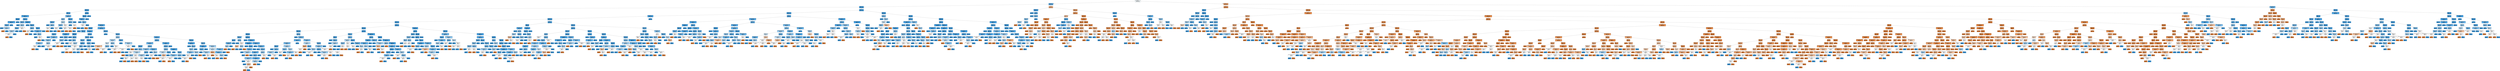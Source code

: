 digraph Tree {
node [shape=box, style="filled", color="black"] ;
0 [label="spore_print_color <= 2.5\ngini = 0.5\nsamples = 6499\nvalue = [3163, 3336]", fillcolor="#399de50d"] ;
1 [label="gill_size <= 0.5\ngini = 0.291\nsamples = 3139\nvalue = [554, 2585]", fillcolor="#399de5c8"] ;
0 -> 1 [labeldistance=2.5, labelangle=45, headlabel="True"] ;
2 [label="gill_color <= 0.5\ngini = 0.141\nsamples = 2664\nvalue = [204, 2460]", fillcolor="#399de5ea"] ;
1 -> 2 ;
3 [label="population <= 2.5\ngini = 0.087\nsamples = 264\nvalue = [12, 252]", fillcolor="#399de5f3"] ;
2 -> 3 ;
4 [label="habitat <= 1.0\ngini = 0.15\nsamples = 135\nvalue = [11, 124]", fillcolor="#399de5e8"] ;
3 -> 4 ;
5 [label="stalk_surface_above_ring <= 1.5\ngini = 0.107\nsamples = 106\nvalue = [6, 100]", fillcolor="#399de5f0"] ;
4 -> 5 ;
6 [label="cap_color <= 1.5\ngini = 0.046\nsamples = 42\nvalue = [1, 41]", fillcolor="#399de5f9"] ;
5 -> 6 ;
7 [label="stalk_surface_below_ring <= 1.5\ngini = 0.124\nsamples = 15\nvalue = [1, 14]", fillcolor="#399de5ed"] ;
6 -> 7 ;
8 [label="cap_surface <= 1.5\ngini = 0.245\nsamples = 7\nvalue = [1, 6]", fillcolor="#399de5d4"] ;
7 -> 8 ;
9 [label="gini = 0.0\nsamples = 4\nvalue = [0, 4]", fillcolor="#399de5ff"] ;
8 -> 9 ;
10 [label="spore_print_color <= 0.5\ngini = 0.444\nsamples = 3\nvalue = [1, 2]", fillcolor="#399de57f"] ;
8 -> 10 ;
11 [label="gini = 0.0\nsamples = 1\nvalue = [1, 0]", fillcolor="#e58139ff"] ;
10 -> 11 ;
12 [label="gini = 0.0\nsamples = 2\nvalue = [0, 2]", fillcolor="#399de5ff"] ;
10 -> 12 ;
13 [label="gini = 0.0\nsamples = 8\nvalue = [0, 8]", fillcolor="#399de5ff"] ;
7 -> 13 ;
14 [label="gini = 0.0\nsamples = 27\nvalue = [0, 27]", fillcolor="#399de5ff"] ;
6 -> 14 ;
15 [label="cap_surface <= 1.0\ngini = 0.144\nsamples = 64\nvalue = [5, 59]", fillcolor="#399de5e9"] ;
5 -> 15 ;
16 [label="cap_shape <= 2.5\ngini = 0.266\nsamples = 19\nvalue = [3, 16]", fillcolor="#399de5cf"] ;
15 -> 16 ;
17 [label="gini = 0.0\nsamples = 9\nvalue = [0, 9]", fillcolor="#399de5ff"] ;
16 -> 17 ;
18 [label="cap_color <= 5.5\ngini = 0.42\nsamples = 10\nvalue = [3, 7]", fillcolor="#399de592"] ;
16 -> 18 ;
19 [label="cap_color <= 1.5\ngini = 0.278\nsamples = 6\nvalue = [1, 5]", fillcolor="#399de5cc"] ;
18 -> 19 ;
20 [label="spore_print_color <= 0.5\ngini = 0.444\nsamples = 3\nvalue = [1, 2]", fillcolor="#399de57f"] ;
19 -> 20 ;
21 [label="stalk_surface_below_ring <= 1.5\ngini = 0.5\nsamples = 2\nvalue = [1, 1]", fillcolor="#e5813900"] ;
20 -> 21 ;
22 [label="gini = 0.0\nsamples = 1\nvalue = [1, 0]", fillcolor="#e58139ff"] ;
21 -> 22 ;
23 [label="gini = 0.0\nsamples = 1\nvalue = [0, 1]", fillcolor="#399de5ff"] ;
21 -> 23 ;
24 [label="gini = 0.0\nsamples = 1\nvalue = [0, 1]", fillcolor="#399de5ff"] ;
20 -> 24 ;
25 [label="gini = 0.0\nsamples = 3\nvalue = [0, 3]", fillcolor="#399de5ff"] ;
19 -> 25 ;
26 [label="spore_print_color <= 0.5\ngini = 0.5\nsamples = 4\nvalue = [2, 2]", fillcolor="#e5813900"] ;
18 -> 26 ;
27 [label="gini = 0.0\nsamples = 2\nvalue = [0, 2]", fillcolor="#399de5ff"] ;
26 -> 27 ;
28 [label="gini = 0.0\nsamples = 2\nvalue = [2, 0]", fillcolor="#e58139ff"] ;
26 -> 28 ;
29 [label="spore_print_color <= 0.5\ngini = 0.085\nsamples = 45\nvalue = [2, 43]", fillcolor="#399de5f3"] ;
15 -> 29 ;
30 [label="gini = 0.0\nsamples = 23\nvalue = [0, 23]", fillcolor="#399de5ff"] ;
29 -> 30 ;
31 [label="cap_shape <= 1.0\ngini = 0.165\nsamples = 22\nvalue = [2, 20]", fillcolor="#399de5e6"] ;
29 -> 31 ;
32 [label="cap_color <= 8.5\ngini = 0.32\nsamples = 5\nvalue = [1, 4]", fillcolor="#399de5bf"] ;
31 -> 32 ;
33 [label="odor <= 0.5\ngini = 0.5\nsamples = 2\nvalue = [1, 1]", fillcolor="#e5813900"] ;
32 -> 33 ;
34 [label="gini = 0.0\nsamples = 1\nvalue = [1, 0]", fillcolor="#e58139ff"] ;
33 -> 34 ;
35 [label="gini = 0.0\nsamples = 1\nvalue = [0, 1]", fillcolor="#399de5ff"] ;
33 -> 35 ;
36 [label="gini = 0.0\nsamples = 3\nvalue = [0, 3]", fillcolor="#399de5ff"] ;
32 -> 36 ;
37 [label="cap_color <= 5.5\ngini = 0.111\nsamples = 17\nvalue = [1, 16]", fillcolor="#399de5ef"] ;
31 -> 37 ;
38 [label="stalk_surface_below_ring <= 1.5\ngini = 0.219\nsamples = 8\nvalue = [1, 7]", fillcolor="#399de5db"] ;
37 -> 38 ;
39 [label="gini = 0.0\nsamples = 4\nvalue = [0, 4]", fillcolor="#399de5ff"] ;
38 -> 39 ;
40 [label="cap_color <= 1.5\ngini = 0.375\nsamples = 4\nvalue = [1, 3]", fillcolor="#399de5aa"] ;
38 -> 40 ;
41 [label="gini = 0.0\nsamples = 2\nvalue = [0, 2]", fillcolor="#399de5ff"] ;
40 -> 41 ;
42 [label="cap_shape <= 2.5\ngini = 0.5\nsamples = 2\nvalue = [1, 1]", fillcolor="#e5813900"] ;
40 -> 42 ;
43 [label="gini = 0.0\nsamples = 1\nvalue = [1, 0]", fillcolor="#e58139ff"] ;
42 -> 43 ;
44 [label="gini = 0.0\nsamples = 1\nvalue = [0, 1]", fillcolor="#399de5ff"] ;
42 -> 44 ;
45 [label="gini = 0.0\nsamples = 9\nvalue = [0, 9]", fillcolor="#399de5ff"] ;
37 -> 45 ;
46 [label="spore_print_color <= 0.5\ngini = 0.285\nsamples = 29\nvalue = [5, 24]", fillcolor="#399de5ca"] ;
4 -> 46 ;
47 [label="odor <= 0.5\ngini = 0.375\nsamples = 16\nvalue = [4, 12]", fillcolor="#399de5aa"] ;
46 -> 47 ;
48 [label="cap_surface <= 2.5\ngini = 0.219\nsamples = 8\nvalue = [1, 7]", fillcolor="#399de5db"] ;
47 -> 48 ;
49 [label="gini = 0.0\nsamples = 4\nvalue = [0, 4]", fillcolor="#399de5ff"] ;
48 -> 49 ;
50 [label="cap_shape <= 1.0\ngini = 0.375\nsamples = 4\nvalue = [1, 3]", fillcolor="#399de5aa"] ;
48 -> 50 ;
51 [label="cap_color <= 8.5\ngini = 0.5\nsamples = 2\nvalue = [1, 1]", fillcolor="#e5813900"] ;
50 -> 51 ;
52 [label="gini = 0.0\nsamples = 1\nvalue = [1, 0]", fillcolor="#e58139ff"] ;
51 -> 52 ;
53 [label="gini = 0.0\nsamples = 1\nvalue = [0, 1]", fillcolor="#399de5ff"] ;
51 -> 53 ;
54 [label="gini = 0.0\nsamples = 2\nvalue = [0, 2]", fillcolor="#399de5ff"] ;
50 -> 54 ;
55 [label="cap_color <= 8.5\ngini = 0.469\nsamples = 8\nvalue = [3, 5]", fillcolor="#399de566"] ;
47 -> 55 ;
56 [label="cap_surface <= 2.5\ngini = 0.375\nsamples = 4\nvalue = [1, 3]", fillcolor="#399de5aa"] ;
55 -> 56 ;
57 [label="cap_shape <= 1.0\ngini = 0.5\nsamples = 2\nvalue = [1, 1]", fillcolor="#e5813900"] ;
56 -> 57 ;
58 [label="gini = 0.0\nsamples = 1\nvalue = [0, 1]", fillcolor="#399de5ff"] ;
57 -> 58 ;
59 [label="gini = 0.0\nsamples = 1\nvalue = [1, 0]", fillcolor="#e58139ff"] ;
57 -> 59 ;
60 [label="gini = 0.0\nsamples = 2\nvalue = [0, 2]", fillcolor="#399de5ff"] ;
56 -> 60 ;
61 [label="cap_shape <= 1.0\ngini = 0.5\nsamples = 4\nvalue = [2, 2]", fillcolor="#e5813900"] ;
55 -> 61 ;
62 [label="cap_surface <= 2.5\ngini = 0.5\nsamples = 2\nvalue = [1, 1]", fillcolor="#e5813900"] ;
61 -> 62 ;
63 [label="gini = 0.0\nsamples = 1\nvalue = [0, 1]", fillcolor="#399de5ff"] ;
62 -> 63 ;
64 [label="gini = 0.0\nsamples = 1\nvalue = [1, 0]", fillcolor="#e58139ff"] ;
62 -> 64 ;
65 [label="cap_surface <= 2.5\ngini = 0.5\nsamples = 2\nvalue = [1, 1]", fillcolor="#e5813900"] ;
61 -> 65 ;
66 [label="gini = 0.0\nsamples = 1\nvalue = [1, 0]", fillcolor="#e58139ff"] ;
65 -> 66 ;
67 [label="gini = 0.0\nsamples = 1\nvalue = [0, 1]", fillcolor="#399de5ff"] ;
65 -> 67 ;
68 [label="cap_surface <= 2.5\ngini = 0.142\nsamples = 13\nvalue = [1, 12]", fillcolor="#399de5ea"] ;
46 -> 68 ;
69 [label="cap_shape <= 1.0\ngini = 0.32\nsamples = 5\nvalue = [1, 4]", fillcolor="#399de5bf"] ;
68 -> 69 ;
70 [label="gini = 0.0\nsamples = 3\nvalue = [0, 3]", fillcolor="#399de5ff"] ;
69 -> 70 ;
71 [label="odor <= 0.5\ngini = 0.5\nsamples = 2\nvalue = [1, 1]", fillcolor="#e5813900"] ;
69 -> 71 ;
72 [label="gini = 0.0\nsamples = 1\nvalue = [1, 0]", fillcolor="#e58139ff"] ;
71 -> 72 ;
73 [label="gini = 0.0\nsamples = 1\nvalue = [0, 1]", fillcolor="#399de5ff"] ;
71 -> 73 ;
74 [label="gini = 0.0\nsamples = 8\nvalue = [0, 8]", fillcolor="#399de5ff"] ;
68 -> 74 ;
75 [label="odor <= 0.5\ngini = 0.015\nsamples = 129\nvalue = [1, 128]", fillcolor="#399de5fd"] ;
3 -> 75 ;
76 [label="cap_color <= 8.5\ngini = 0.074\nsamples = 26\nvalue = [1, 25]", fillcolor="#399de5f5"] ;
75 -> 76 ;
77 [label="spore_print_color <= 0.5\ngini = 0.153\nsamples = 12\nvalue = [1, 11]", fillcolor="#399de5e8"] ;
76 -> 77 ;
78 [label="gini = 0.0\nsamples = 7\nvalue = [0, 7]", fillcolor="#399de5ff"] ;
77 -> 78 ;
79 [label="cap_shape <= 1.0\ngini = 0.32\nsamples = 5\nvalue = [1, 4]", fillcolor="#399de5bf"] ;
77 -> 79 ;
80 [label="cap_surface <= 2.5\ngini = 0.5\nsamples = 2\nvalue = [1, 1]", fillcolor="#e5813900"] ;
79 -> 80 ;
81 [label="gini = 0.0\nsamples = 1\nvalue = [0, 1]", fillcolor="#399de5ff"] ;
80 -> 81 ;
82 [label="gini = 0.0\nsamples = 1\nvalue = [1, 0]", fillcolor="#e58139ff"] ;
80 -> 82 ;
83 [label="gini = 0.0\nsamples = 3\nvalue = [0, 3]", fillcolor="#399de5ff"] ;
79 -> 83 ;
84 [label="gini = 0.0\nsamples = 14\nvalue = [0, 14]", fillcolor="#399de5ff"] ;
76 -> 84 ;
85 [label="gini = 0.0\nsamples = 103\nvalue = [0, 103]", fillcolor="#399de5ff"] ;
75 -> 85 ;
86 [label="gill_color <= 9.0\ngini = 0.147\nsamples = 2400\nvalue = [192, 2208]", fillcolor="#399de5e9"] ;
2 -> 86 ;
87 [label="gill_color <= 7.5\ngini = 0.156\nsamples = 1884\nvalue = [161, 1723]", fillcolor="#399de5e7"] ;
86 -> 87 ;
88 [label="spore_print_color <= 1.5\ngini = 0.146\nsamples = 1546\nvalue = [123, 1423]", fillcolor="#399de5e9"] ;
87 -> 88 ;
89 [label="cap_surface <= 2.5\ngini = 0.149\nsamples = 1520\nvalue = [123, 1397]", fillcolor="#399de5e9"] ;
88 -> 89 ;
90 [label="cap_color <= 1.5\ngini = 0.136\nsamples = 1155\nvalue = [85, 1070]", fillcolor="#399de5eb"] ;
89 -> 90 ;
91 [label="stalk_color_below_ring <= 4.0\ngini = 0.165\nsamples = 363\nvalue = [33, 330]", fillcolor="#399de5e6"] ;
90 -> 91 ;
92 [label="cap_shape <= 2.5\ngini = 0.079\nsamples = 73\nvalue = [3, 70]", fillcolor="#399de5f4"] ;
91 -> 92 ;
93 [label="gini = 0.0\nsamples = 32\nvalue = [0, 32]", fillcolor="#399de5ff"] ;
92 -> 93 ;
94 [label="population <= 4.5\ngini = 0.136\nsamples = 41\nvalue = [3, 38]", fillcolor="#399de5eb"] ;
92 -> 94 ;
95 [label="cap_surface <= 1.0\ngini = 0.188\nsamples = 19\nvalue = [2, 17]", fillcolor="#399de5e1"] ;
94 -> 95 ;
96 [label="gini = 0.0\nsamples = 8\nvalue = [0, 8]", fillcolor="#399de5ff"] ;
95 -> 96 ;
97 [label="stalk_color_above_ring <= 6.0\ngini = 0.298\nsamples = 11\nvalue = [2, 9]", fillcolor="#399de5c6"] ;
95 -> 97 ;
98 [label="spore_print_color <= 0.5\ngini = 0.408\nsamples = 7\nvalue = [2, 5]", fillcolor="#399de599"] ;
97 -> 98 ;
99 [label="stalk_color_above_ring <= 4.0\ngini = 0.375\nsamples = 4\nvalue = [1, 3]", fillcolor="#399de5aa"] ;
98 -> 99 ;
100 [label="gill_color <= 4.0\ngini = 0.5\nsamples = 2\nvalue = [1, 1]", fillcolor="#e5813900"] ;
99 -> 100 ;
101 [label="gini = 0.0\nsamples = 1\nvalue = [1, 0]", fillcolor="#e58139ff"] ;
100 -> 101 ;
102 [label="gini = 0.0\nsamples = 1\nvalue = [0, 1]", fillcolor="#399de5ff"] ;
100 -> 102 ;
103 [label="gini = 0.0\nsamples = 2\nvalue = [0, 2]", fillcolor="#399de5ff"] ;
99 -> 103 ;
104 [label="gill_color <= 4.0\ngini = 0.444\nsamples = 3\nvalue = [1, 2]", fillcolor="#399de57f"] ;
98 -> 104 ;
105 [label="gini = 0.0\nsamples = 1\nvalue = [0, 1]", fillcolor="#399de5ff"] ;
104 -> 105 ;
106 [label="stalk_color_above_ring <= 4.0\ngini = 0.5\nsamples = 2\nvalue = [1, 1]", fillcolor="#e5813900"] ;
104 -> 106 ;
107 [label="gini = 0.0\nsamples = 1\nvalue = [0, 1]", fillcolor="#399de5ff"] ;
106 -> 107 ;
108 [label="gini = 0.0\nsamples = 1\nvalue = [1, 0]", fillcolor="#e58139ff"] ;
106 -> 108 ;
109 [label="gini = 0.0\nsamples = 4\nvalue = [0, 4]", fillcolor="#399de5ff"] ;
97 -> 109 ;
110 [label="stalk_color_above_ring <= 6.0\ngini = 0.087\nsamples = 22\nvalue = [1, 21]", fillcolor="#399de5f3"] ;
94 -> 110 ;
111 [label="gini = 0.0\nsamples = 14\nvalue = [0, 14]", fillcolor="#399de5ff"] ;
110 -> 111 ;
112 [label="gill_color <= 4.0\ngini = 0.219\nsamples = 8\nvalue = [1, 7]", fillcolor="#399de5db"] ;
110 -> 112 ;
113 [label="cap_surface <= 1.0\ngini = 0.375\nsamples = 4\nvalue = [1, 3]", fillcolor="#399de5aa"] ;
112 -> 113 ;
114 [label="spore_print_color <= 0.5\ngini = 0.5\nsamples = 2\nvalue = [1, 1]", fillcolor="#e5813900"] ;
113 -> 114 ;
115 [label="gini = 0.0\nsamples = 1\nvalue = [0, 1]", fillcolor="#399de5ff"] ;
114 -> 115 ;
116 [label="gini = 0.0\nsamples = 1\nvalue = [1, 0]", fillcolor="#e58139ff"] ;
114 -> 116 ;
117 [label="gini = 0.0\nsamples = 2\nvalue = [0, 2]", fillcolor="#399de5ff"] ;
113 -> 117 ;
118 [label="gini = 0.0\nsamples = 4\nvalue = [0, 4]", fillcolor="#399de5ff"] ;
112 -> 118 ;
119 [label="stalk_surface_below_ring <= 2.0\ngini = 0.185\nsamples = 290\nvalue = [30, 260]", fillcolor="#399de5e2"] ;
91 -> 119 ;
120 [label="spore_print_color <= 0.5\ngini = 0.102\nsamples = 93\nvalue = [5, 88]", fillcolor="#399de5f1"] ;
119 -> 120 ;
121 [label="population <= 4.0\ngini = 0.043\nsamples = 45\nvalue = [1, 44]", fillcolor="#399de5f9"] ;
120 -> 121 ;
122 [label="gini = 0.0\nsamples = 34\nvalue = [0, 34]", fillcolor="#399de5ff"] ;
121 -> 122 ;
123 [label="gill_color <= 4.0\ngini = 0.165\nsamples = 11\nvalue = [1, 10]", fillcolor="#399de5e6"] ;
121 -> 123 ;
124 [label="gini = 0.0\nsamples = 6\nvalue = [0, 6]", fillcolor="#399de5ff"] ;
123 -> 124 ;
125 [label="habitat <= 1.5\ngini = 0.32\nsamples = 5\nvalue = [1, 4]", fillcolor="#399de5bf"] ;
123 -> 125 ;
126 [label="gini = 0.0\nsamples = 3\nvalue = [0, 3]", fillcolor="#399de5ff"] ;
125 -> 126 ;
127 [label="odor <= 0.5\ngini = 0.5\nsamples = 2\nvalue = [1, 1]", fillcolor="#e5813900"] ;
125 -> 127 ;
128 [label="gini = 0.0\nsamples = 1\nvalue = [1, 0]", fillcolor="#e58139ff"] ;
127 -> 128 ;
129 [label="gini = 0.0\nsamples = 1\nvalue = [0, 1]", fillcolor="#399de5ff"] ;
127 -> 129 ;
130 [label="population <= 4.0\ngini = 0.153\nsamples = 48\nvalue = [4, 44]", fillcolor="#399de5e8"] ;
120 -> 130 ;
131 [label="cap_shape <= 2.5\ngini = 0.198\nsamples = 36\nvalue = [4, 32]", fillcolor="#399de5df"] ;
130 -> 131 ;
132 [label="population <= 1.5\ngini = 0.278\nsamples = 18\nvalue = [3, 15]", fillcolor="#399de5cc"] ;
131 -> 132 ;
133 [label="gill_color <= 2.0\ngini = 0.444\nsamples = 6\nvalue = [2, 4]", fillcolor="#399de57f"] ;
132 -> 133 ;
134 [label="gini = 0.0\nsamples = 2\nvalue = [0, 2]", fillcolor="#399de5ff"] ;
133 -> 134 ;
135 [label="stalk_surface_above_ring <= 1.5\ngini = 0.5\nsamples = 4\nvalue = [2, 2]", fillcolor="#e5813900"] ;
133 -> 135 ;
136 [label="gill_color <= 5.0\ngini = 0.5\nsamples = 2\nvalue = [1, 1]", fillcolor="#e5813900"] ;
135 -> 136 ;
137 [label="gini = 0.0\nsamples = 1\nvalue = [0, 1]", fillcolor="#399de5ff"] ;
136 -> 137 ;
138 [label="gini = 0.0\nsamples = 1\nvalue = [1, 0]", fillcolor="#e58139ff"] ;
136 -> 138 ;
139 [label="gill_color <= 5.0\ngini = 0.5\nsamples = 2\nvalue = [1, 1]", fillcolor="#e5813900"] ;
135 -> 139 ;
140 [label="gini = 0.0\nsamples = 1\nvalue = [1, 0]", fillcolor="#e58139ff"] ;
139 -> 140 ;
141 [label="gini = 0.0\nsamples = 1\nvalue = [0, 1]", fillcolor="#399de5ff"] ;
139 -> 141 ;
142 [label="gill_spacing <= 0.5\ngini = 0.153\nsamples = 12\nvalue = [1, 11]", fillcolor="#399de5e8"] ;
132 -> 142 ;
143 [label="habitat <= 1.5\ngini = 0.278\nsamples = 6\nvalue = [1, 5]", fillcolor="#399de5cc"] ;
142 -> 143 ;
144 [label="odor <= 0.5\ngini = 0.444\nsamples = 3\nvalue = [1, 2]", fillcolor="#399de57f"] ;
143 -> 144 ;
145 [label="gini = 0.0\nsamples = 2\nvalue = [0, 2]", fillcolor="#399de5ff"] ;
144 -> 145 ;
146 [label="gini = 0.0\nsamples = 1\nvalue = [1, 0]", fillcolor="#e58139ff"] ;
144 -> 146 ;
147 [label="gini = 0.0\nsamples = 3\nvalue = [0, 3]", fillcolor="#399de5ff"] ;
143 -> 147 ;
148 [label="gini = 0.0\nsamples = 6\nvalue = [0, 6]", fillcolor="#399de5ff"] ;
142 -> 148 ;
149 [label="stalk_shape <= 0.5\ngini = 0.105\nsamples = 18\nvalue = [1, 17]", fillcolor="#399de5f0"] ;
131 -> 149 ;
150 [label="gill_color <= 4.0\ngini = 0.245\nsamples = 7\nvalue = [1, 6]", fillcolor="#399de5d4"] ;
149 -> 150 ;
151 [label="odor <= 0.5\ngini = 0.375\nsamples = 4\nvalue = [1, 3]", fillcolor="#399de5aa"] ;
150 -> 151 ;
152 [label="gini = 0.0\nsamples = 2\nvalue = [0, 2]", fillcolor="#399de5ff"] ;
151 -> 152 ;
153 [label="habitat <= 1.5\ngini = 0.5\nsamples = 2\nvalue = [1, 1]", fillcolor="#e5813900"] ;
151 -> 153 ;
154 [label="gini = 0.0\nsamples = 1\nvalue = [1, 0]", fillcolor="#e58139ff"] ;
153 -> 154 ;
155 [label="gini = 0.0\nsamples = 1\nvalue = [0, 1]", fillcolor="#399de5ff"] ;
153 -> 155 ;
156 [label="gini = 0.0\nsamples = 3\nvalue = [0, 3]", fillcolor="#399de5ff"] ;
150 -> 156 ;
157 [label="gini = 0.0\nsamples = 11\nvalue = [0, 11]", fillcolor="#399de5ff"] ;
149 -> 157 ;
158 [label="gini = 0.0\nsamples = 12\nvalue = [0, 12]", fillcolor="#399de5ff"] ;
130 -> 158 ;
159 [label="population <= 1.5\ngini = 0.222\nsamples = 197\nvalue = [25, 172]", fillcolor="#399de5da"] ;
119 -> 159 ;
160 [label="gini = 0.0\nsamples = 20\nvalue = [0, 20]", fillcolor="#399de5ff"] ;
159 -> 160 ;
161 [label="ring_type <= 2.0\ngini = 0.243\nsamples = 177\nvalue = [25, 152]", fillcolor="#399de5d5"] ;
159 -> 161 ;
162 [label="gill_color <= 5.0\ngini = 0.408\nsamples = 21\nvalue = [6, 15]", fillcolor="#399de599"] ;
161 -> 162 ;
163 [label="spore_print_color <= 0.5\ngini = 0.459\nsamples = 14\nvalue = [5, 9]", fillcolor="#399de571"] ;
162 -> 163 ;
164 [label="gill_color <= 2.0\ngini = 0.49\nsamples = 7\nvalue = [3, 4]", fillcolor="#399de540"] ;
163 -> 164 ;
165 [label="stalk_surface_above_ring <= 1.5\ngini = 0.444\nsamples = 3\nvalue = [2, 1]", fillcolor="#e581397f"] ;
164 -> 165 ;
166 [label="gini = 0.0\nsamples = 1\nvalue = [0, 1]", fillcolor="#399de5ff"] ;
165 -> 166 ;
167 [label="gini = 0.0\nsamples = 2\nvalue = [2, 0]", fillcolor="#e58139ff"] ;
165 -> 167 ;
168 [label="cap_shape <= 2.5\ngini = 0.375\nsamples = 4\nvalue = [1, 3]", fillcolor="#399de5aa"] ;
164 -> 168 ;
169 [label="stalk_surface_above_ring <= 1.5\ngini = 0.5\nsamples = 2\nvalue = [1, 1]", fillcolor="#e5813900"] ;
168 -> 169 ;
170 [label="gini = 0.0\nsamples = 1\nvalue = [1, 0]", fillcolor="#e58139ff"] ;
169 -> 170 ;
171 [label="gini = 0.0\nsamples = 1\nvalue = [0, 1]", fillcolor="#399de5ff"] ;
169 -> 171 ;
172 [label="gini = 0.0\nsamples = 2\nvalue = [0, 2]", fillcolor="#399de5ff"] ;
168 -> 172 ;
173 [label="gill_color <= 2.0\ngini = 0.408\nsamples = 7\nvalue = [2, 5]", fillcolor="#399de599"] ;
163 -> 173 ;
174 [label="gini = 0.0\nsamples = 3\nvalue = [0, 3]", fillcolor="#399de5ff"] ;
173 -> 174 ;
175 [label="cap_shape <= 2.5\ngini = 0.5\nsamples = 4\nvalue = [2, 2]", fillcolor="#e5813900"] ;
173 -> 175 ;
176 [label="stalk_surface_above_ring <= 1.5\ngini = 0.5\nsamples = 2\nvalue = [1, 1]", fillcolor="#e5813900"] ;
175 -> 176 ;
177 [label="gini = 0.0\nsamples = 1\nvalue = [0, 1]", fillcolor="#399de5ff"] ;
176 -> 177 ;
178 [label="gini = 0.0\nsamples = 1\nvalue = [1, 0]", fillcolor="#e58139ff"] ;
176 -> 178 ;
179 [label="stalk_surface_above_ring <= 1.5\ngini = 0.5\nsamples = 2\nvalue = [1, 1]", fillcolor="#e5813900"] ;
175 -> 179 ;
180 [label="gini = 0.0\nsamples = 1\nvalue = [1, 0]", fillcolor="#e58139ff"] ;
179 -> 180 ;
181 [label="gini = 0.0\nsamples = 1\nvalue = [0, 1]", fillcolor="#399de5ff"] ;
179 -> 181 ;
182 [label="cap_shape <= 2.5\ngini = 0.245\nsamples = 7\nvalue = [1, 6]", fillcolor="#399de5d4"] ;
162 -> 182 ;
183 [label="gini = 0.0\nsamples = 4\nvalue = [0, 4]", fillcolor="#399de5ff"] ;
182 -> 183 ;
184 [label="stalk_surface_above_ring <= 1.5\ngini = 0.444\nsamples = 3\nvalue = [1, 2]", fillcolor="#399de57f"] ;
182 -> 184 ;
185 [label="spore_print_color <= 0.5\ngini = 0.5\nsamples = 2\nvalue = [1, 1]", fillcolor="#e5813900"] ;
184 -> 185 ;
186 [label="gini = 0.0\nsamples = 1\nvalue = [0, 1]", fillcolor="#399de5ff"] ;
185 -> 186 ;
187 [label="gini = 0.0\nsamples = 1\nvalue = [1, 0]", fillcolor="#e58139ff"] ;
185 -> 187 ;
188 [label="gini = 0.0\nsamples = 1\nvalue = [0, 1]", fillcolor="#399de5ff"] ;
184 -> 188 ;
189 [label="spore_print_color <= 0.5\ngini = 0.214\nsamples = 156\nvalue = [19, 137]", fillcolor="#399de5dc"] ;
161 -> 189 ;
190 [label="cap_surface <= 1.0\ngini = 0.237\nsamples = 80\nvalue = [11, 69]", fillcolor="#399de5d6"] ;
189 -> 190 ;
191 [label="stalk_color_above_ring <= 4.0\ngini = 0.289\nsamples = 40\nvalue = [7, 33]", fillcolor="#399de5c9"] ;
190 -> 191 ;
192 [label="population <= 4.5\ngini = 0.165\nsamples = 11\nvalue = [1, 10]", fillcolor="#399de5e6"] ;
191 -> 192 ;
193 [label="gini = 0.0\nsamples = 7\nvalue = [0, 7]", fillcolor="#399de5ff"] ;
192 -> 193 ;
194 [label="gill_color <= 4.0\ngini = 0.375\nsamples = 4\nvalue = [1, 3]", fillcolor="#399de5aa"] ;
192 -> 194 ;
195 [label="gini = 0.0\nsamples = 2\nvalue = [0, 2]", fillcolor="#399de5ff"] ;
194 -> 195 ;
196 [label="cap_shape <= 2.5\ngini = 0.5\nsamples = 2\nvalue = [1, 1]", fillcolor="#e5813900"] ;
194 -> 196 ;
197 [label="gini = 0.0\nsamples = 1\nvalue = [1, 0]", fillcolor="#e58139ff"] ;
196 -> 197 ;
198 [label="gini = 0.0\nsamples = 1\nvalue = [0, 1]", fillcolor="#399de5ff"] ;
196 -> 198 ;
199 [label="population <= 4.5\ngini = 0.328\nsamples = 29\nvalue = [6, 23]", fillcolor="#399de5bc"] ;
191 -> 199 ;
200 [label="stalk_color_below_ring <= 6.0\ngini = 0.391\nsamples = 15\nvalue = [4, 11]", fillcolor="#399de5a2"] ;
199 -> 200 ;
201 [label="stalk_color_above_ring <= 6.0\ngini = 0.469\nsamples = 8\nvalue = [3, 5]", fillcolor="#399de566"] ;
200 -> 201 ;
202 [label="gill_color <= 4.0\ngini = 0.375\nsamples = 4\nvalue = [1, 3]", fillcolor="#399de5aa"] ;
201 -> 202 ;
203 [label="gini = 0.0\nsamples = 2\nvalue = [0, 2]", fillcolor="#399de5ff"] ;
202 -> 203 ;
204 [label="cap_shape <= 2.5\ngini = 0.5\nsamples = 2\nvalue = [1, 1]", fillcolor="#e5813900"] ;
202 -> 204 ;
205 [label="gini = 0.0\nsamples = 1\nvalue = [0, 1]", fillcolor="#399de5ff"] ;
204 -> 205 ;
206 [label="gini = 0.0\nsamples = 1\nvalue = [1, 0]", fillcolor="#e58139ff"] ;
204 -> 206 ;
207 [label="cap_shape <= 2.5\ngini = 0.5\nsamples = 4\nvalue = [2, 2]", fillcolor="#e5813900"] ;
201 -> 207 ;
208 [label="gill_color <= 4.0\ngini = 0.5\nsamples = 2\nvalue = [1, 1]", fillcolor="#e5813900"] ;
207 -> 208 ;
209 [label="gini = 0.0\nsamples = 1\nvalue = [0, 1]", fillcolor="#399de5ff"] ;
208 -> 209 ;
210 [label="gini = 0.0\nsamples = 1\nvalue = [1, 0]", fillcolor="#e58139ff"] ;
208 -> 210 ;
211 [label="gill_color <= 4.0\ngini = 0.5\nsamples = 2\nvalue = [1, 1]", fillcolor="#e5813900"] ;
207 -> 211 ;
212 [label="gini = 0.0\nsamples = 1\nvalue = [1, 0]", fillcolor="#e58139ff"] ;
211 -> 212 ;
213 [label="gini = 0.0\nsamples = 1\nvalue = [0, 1]", fillcolor="#399de5ff"] ;
211 -> 213 ;
214 [label="cap_shape <= 2.5\ngini = 0.245\nsamples = 7\nvalue = [1, 6]", fillcolor="#399de5d4"] ;
200 -> 214 ;
215 [label="stalk_color_above_ring <= 6.0\ngini = 0.444\nsamples = 3\nvalue = [1, 2]", fillcolor="#399de57f"] ;
214 -> 215 ;
216 [label="gill_color <= 4.0\ngini = 0.5\nsamples = 2\nvalue = [1, 1]", fillcolor="#e5813900"] ;
215 -> 216 ;
217 [label="gini = 0.0\nsamples = 1\nvalue = [1, 0]", fillcolor="#e58139ff"] ;
216 -> 217 ;
218 [label="gini = 0.0\nsamples = 1\nvalue = [0, 1]", fillcolor="#399de5ff"] ;
216 -> 218 ;
219 [label="gini = 0.0\nsamples = 1\nvalue = [0, 1]", fillcolor="#399de5ff"] ;
215 -> 219 ;
220 [label="gini = 0.0\nsamples = 4\nvalue = [0, 4]", fillcolor="#399de5ff"] ;
214 -> 220 ;
221 [label="stalk_color_below_ring <= 6.0\ngini = 0.245\nsamples = 14\nvalue = [2, 12]", fillcolor="#399de5d4"] ;
199 -> 221 ;
222 [label="gini = 0.0\nsamples = 8\nvalue = [0, 8]", fillcolor="#399de5ff"] ;
221 -> 222 ;
223 [label="gill_color <= 4.0\ngini = 0.444\nsamples = 6\nvalue = [2, 4]", fillcolor="#399de57f"] ;
221 -> 223 ;
224 [label="cap_shape <= 2.5\ngini = 0.5\nsamples = 4\nvalue = [2, 2]", fillcolor="#e5813900"] ;
223 -> 224 ;
225 [label="gini = 0.0\nsamples = 2\nvalue = [0, 2]", fillcolor="#399de5ff"] ;
224 -> 225 ;
226 [label="gini = 0.0\nsamples = 2\nvalue = [2, 0]", fillcolor="#e58139ff"] ;
224 -> 226 ;
227 [label="gini = 0.0\nsamples = 2\nvalue = [0, 2]", fillcolor="#399de5ff"] ;
223 -> 227 ;
228 [label="stalk_color_above_ring <= 6.0\ngini = 0.18\nsamples = 40\nvalue = [4, 36]", fillcolor="#399de5e3"] ;
190 -> 228 ;
229 [label="population <= 4.5\ngini = 0.245\nsamples = 28\nvalue = [4, 24]", fillcolor="#399de5d4"] ;
228 -> 229 ;
230 [label="cap_shape <= 2.5\ngini = 0.355\nsamples = 13\nvalue = [3, 10]", fillcolor="#399de5b3"] ;
229 -> 230 ;
231 [label="stalk_color_below_ring <= 6.0\ngini = 0.48\nsamples = 5\nvalue = [2, 3]", fillcolor="#399de555"] ;
230 -> 231 ;
232 [label="gini = 0.0\nsamples = 2\nvalue = [0, 2]", fillcolor="#399de5ff"] ;
231 -> 232 ;
233 [label="gill_color <= 4.0\ngini = 0.444\nsamples = 3\nvalue = [2, 1]", fillcolor="#e581397f"] ;
231 -> 233 ;
234 [label="gini = 0.0\nsamples = 1\nvalue = [1, 0]", fillcolor="#e58139ff"] ;
233 -> 234 ;
235 [label="stalk_color_above_ring <= 4.0\ngini = 0.5\nsamples = 2\nvalue = [1, 1]", fillcolor="#e5813900"] ;
233 -> 235 ;
236 [label="gini = 0.0\nsamples = 1\nvalue = [0, 1]", fillcolor="#399de5ff"] ;
235 -> 236 ;
237 [label="gini = 0.0\nsamples = 1\nvalue = [1, 0]", fillcolor="#e58139ff"] ;
235 -> 237 ;
238 [label="gill_color <= 4.0\ngini = 0.219\nsamples = 8\nvalue = [1, 7]", fillcolor="#399de5db"] ;
230 -> 238 ;
239 [label="gini = 0.0\nsamples = 4\nvalue = [0, 4]", fillcolor="#399de5ff"] ;
238 -> 239 ;
240 [label="stalk_color_above_ring <= 4.0\ngini = 0.375\nsamples = 4\nvalue = [1, 3]", fillcolor="#399de5aa"] ;
238 -> 240 ;
241 [label="stalk_color_below_ring <= 6.0\ngini = 0.5\nsamples = 2\nvalue = [1, 1]", fillcolor="#e5813900"] ;
240 -> 241 ;
242 [label="gini = 0.0\nsamples = 1\nvalue = [1, 0]", fillcolor="#e58139ff"] ;
241 -> 242 ;
243 [label="gini = 0.0\nsamples = 1\nvalue = [0, 1]", fillcolor="#399de5ff"] ;
241 -> 243 ;
244 [label="gini = 0.0\nsamples = 2\nvalue = [0, 2]", fillcolor="#399de5ff"] ;
240 -> 244 ;
245 [label="stalk_color_above_ring <= 4.0\ngini = 0.124\nsamples = 15\nvalue = [1, 14]", fillcolor="#399de5ed"] ;
229 -> 245 ;
246 [label="gini = 0.0\nsamples = 8\nvalue = [0, 8]", fillcolor="#399de5ff"] ;
245 -> 246 ;
247 [label="gill_color <= 4.0\ngini = 0.245\nsamples = 7\nvalue = [1, 6]", fillcolor="#399de5d4"] ;
245 -> 247 ;
248 [label="cap_shape <= 2.5\ngini = 0.375\nsamples = 4\nvalue = [1, 3]", fillcolor="#399de5aa"] ;
247 -> 248 ;
249 [label="gini = 0.0\nsamples = 2\nvalue = [0, 2]", fillcolor="#399de5ff"] ;
248 -> 249 ;
250 [label="stalk_color_below_ring <= 6.0\ngini = 0.5\nsamples = 2\nvalue = [1, 1]", fillcolor="#e5813900"] ;
248 -> 250 ;
251 [label="gini = 0.0\nsamples = 1\nvalue = [0, 1]", fillcolor="#399de5ff"] ;
250 -> 251 ;
252 [label="gini = 0.0\nsamples = 1\nvalue = [1, 0]", fillcolor="#e58139ff"] ;
250 -> 252 ;
253 [label="gini = 0.0\nsamples = 3\nvalue = [0, 3]", fillcolor="#399de5ff"] ;
247 -> 253 ;
254 [label="gini = 0.0\nsamples = 12\nvalue = [0, 12]", fillcolor="#399de5ff"] ;
228 -> 254 ;
255 [label="cap_surface <= 1.0\ngini = 0.188\nsamples = 76\nvalue = [8, 68]", fillcolor="#399de5e1"] ;
189 -> 255 ;
256 [label="stalk_color_above_ring <= 6.0\ngini = 0.095\nsamples = 40\nvalue = [2, 38]", fillcolor="#399de5f2"] ;
255 -> 256 ;
257 [label="gini = 0.0\nsamples = 29\nvalue = [0, 29]", fillcolor="#399de5ff"] ;
256 -> 257 ;
258 [label="gill_color <= 4.0\ngini = 0.298\nsamples = 11\nvalue = [2, 9]", fillcolor="#399de5c6"] ;
256 -> 258 ;
259 [label="cap_shape <= 2.5\ngini = 0.408\nsamples = 7\nvalue = [2, 5]", fillcolor="#399de599"] ;
258 -> 259 ;
260 [label="stalk_color_below_ring <= 6.0\ngini = 0.375\nsamples = 4\nvalue = [1, 3]", fillcolor="#399de5aa"] ;
259 -> 260 ;
261 [label="population <= 4.5\ngini = 0.5\nsamples = 2\nvalue = [1, 1]", fillcolor="#e5813900"] ;
260 -> 261 ;
262 [label="gini = 0.0\nsamples = 1\nvalue = [1, 0]", fillcolor="#e58139ff"] ;
261 -> 262 ;
263 [label="gini = 0.0\nsamples = 1\nvalue = [0, 1]", fillcolor="#399de5ff"] ;
261 -> 263 ;
264 [label="gini = 0.0\nsamples = 2\nvalue = [0, 2]", fillcolor="#399de5ff"] ;
260 -> 264 ;
265 [label="population <= 4.5\ngini = 0.444\nsamples = 3\nvalue = [1, 2]", fillcolor="#399de57f"] ;
259 -> 265 ;
266 [label="gini = 0.0\nsamples = 2\nvalue = [0, 2]", fillcolor="#399de5ff"] ;
265 -> 266 ;
267 [label="gini = 0.0\nsamples = 1\nvalue = [1, 0]", fillcolor="#e58139ff"] ;
265 -> 267 ;
268 [label="gini = 0.0\nsamples = 4\nvalue = [0, 4]", fillcolor="#399de5ff"] ;
258 -> 268 ;
269 [label="gill_color <= 4.0\ngini = 0.278\nsamples = 36\nvalue = [6, 30]", fillcolor="#399de5cc"] ;
255 -> 269 ;
270 [label="stalk_color_above_ring <= 4.0\ngini = 0.091\nsamples = 21\nvalue = [1, 20]", fillcolor="#399de5f2"] ;
269 -> 270 ;
271 [label="population <= 4.5\ngini = 0.245\nsamples = 7\nvalue = [1, 6]", fillcolor="#399de5d4"] ;
270 -> 271 ;
272 [label="gini = 0.0\nsamples = 4\nvalue = [0, 4]", fillcolor="#399de5ff"] ;
271 -> 272 ;
273 [label="stalk_color_below_ring <= 6.0\ngini = 0.444\nsamples = 3\nvalue = [1, 2]", fillcolor="#399de57f"] ;
271 -> 273 ;
274 [label="gini = 0.0\nsamples = 1\nvalue = [0, 1]", fillcolor="#399de5ff"] ;
273 -> 274 ;
275 [label="cap_shape <= 2.5\ngini = 0.5\nsamples = 2\nvalue = [1, 1]", fillcolor="#e5813900"] ;
273 -> 275 ;
276 [label="gini = 0.0\nsamples = 1\nvalue = [1, 0]", fillcolor="#e58139ff"] ;
275 -> 276 ;
277 [label="gini = 0.0\nsamples = 1\nvalue = [0, 1]", fillcolor="#399de5ff"] ;
275 -> 277 ;
278 [label="gini = 0.0\nsamples = 14\nvalue = [0, 14]", fillcolor="#399de5ff"] ;
270 -> 278 ;
279 [label="stalk_color_below_ring <= 6.0\ngini = 0.444\nsamples = 15\nvalue = [5, 10]", fillcolor="#399de57f"] ;
269 -> 279 ;
280 [label="stalk_color_above_ring <= 4.0\ngini = 0.48\nsamples = 10\nvalue = [4, 6]", fillcolor="#399de555"] ;
279 -> 280 ;
281 [label="population <= 4.5\ngini = 0.375\nsamples = 4\nvalue = [3, 1]", fillcolor="#e58139aa"] ;
280 -> 281 ;
282 [label="gini = 0.0\nsamples = 2\nvalue = [2, 0]", fillcolor="#e58139ff"] ;
281 -> 282 ;
283 [label="cap_shape <= 2.5\ngini = 0.5\nsamples = 2\nvalue = [1, 1]", fillcolor="#e5813900"] ;
281 -> 283 ;
284 [label="gini = 0.0\nsamples = 1\nvalue = [0, 1]", fillcolor="#399de5ff"] ;
283 -> 284 ;
285 [label="gini = 0.0\nsamples = 1\nvalue = [1, 0]", fillcolor="#e58139ff"] ;
283 -> 285 ;
286 [label="stalk_color_above_ring <= 6.0\ngini = 0.278\nsamples = 6\nvalue = [1, 5]", fillcolor="#399de5cc"] ;
280 -> 286 ;
287 [label="cap_shape <= 2.5\ngini = 0.444\nsamples = 3\nvalue = [1, 2]", fillcolor="#399de57f"] ;
286 -> 287 ;
288 [label="gini = 0.0\nsamples = 2\nvalue = [0, 2]", fillcolor="#399de5ff"] ;
287 -> 288 ;
289 [label="gini = 0.0\nsamples = 1\nvalue = [1, 0]", fillcolor="#e58139ff"] ;
287 -> 289 ;
290 [label="gini = 0.0\nsamples = 3\nvalue = [0, 3]", fillcolor="#399de5ff"] ;
286 -> 290 ;
291 [label="stalk_color_above_ring <= 6.0\ngini = 0.32\nsamples = 5\nvalue = [1, 4]", fillcolor="#399de5bf"] ;
279 -> 291 ;
292 [label="gini = 0.0\nsamples = 4\nvalue = [0, 4]", fillcolor="#399de5ff"] ;
291 -> 292 ;
293 [label="gini = 0.0\nsamples = 1\nvalue = [1, 0]", fillcolor="#e58139ff"] ;
291 -> 293 ;
294 [label="cap_shape <= 2.5\ngini = 0.123\nsamples = 792\nvalue = [52, 740]", fillcolor="#399de5ed"] ;
90 -> 294 ;
295 [label="gill_color <= 2.0\ngini = 0.142\nsamples = 442\nvalue = [34, 408]", fillcolor="#399de5ea"] ;
294 -> 295 ;
296 [label="population <= 4.5\ngini = 0.185\nsamples = 213\nvalue = [22, 191]", fillcolor="#399de5e2"] ;
295 -> 296 ;
297 [label="cap_shape <= 1.0\ngini = 0.128\nsamples = 145\nvalue = [10, 135]", fillcolor="#399de5ec"] ;
296 -> 297 ;
298 [label="population <= 2.5\ngini = 0.26\nsamples = 26\nvalue = [4, 22]", fillcolor="#399de5d1"] ;
297 -> 298 ;
299 [label="odor <= 0.5\ngini = 0.142\nsamples = 13\nvalue = [1, 12]", fillcolor="#399de5ea"] ;
298 -> 299 ;
300 [label="spore_print_color <= 0.5\ngini = 0.278\nsamples = 6\nvalue = [1, 5]", fillcolor="#399de5cc"] ;
299 -> 300 ;
301 [label="habitat <= 1.0\ngini = 0.444\nsamples = 3\nvalue = [1, 2]", fillcolor="#399de57f"] ;
300 -> 301 ;
302 [label="gini = 0.0\nsamples = 1\nvalue = [1, 0]", fillcolor="#e58139ff"] ;
301 -> 302 ;
303 [label="gini = 0.0\nsamples = 2\nvalue = [0, 2]", fillcolor="#399de5ff"] ;
301 -> 303 ;
304 [label="gini = 0.0\nsamples = 3\nvalue = [0, 3]", fillcolor="#399de5ff"] ;
300 -> 304 ;
305 [label="gini = 0.0\nsamples = 7\nvalue = [0, 7]", fillcolor="#399de5ff"] ;
299 -> 305 ;
306 [label="odor <= 0.5\ngini = 0.355\nsamples = 13\nvalue = [3, 10]", fillcolor="#399de5b3"] ;
298 -> 306 ;
307 [label="gini = 0.0\nsamples = 7\nvalue = [0, 7]", fillcolor="#399de5ff"] ;
306 -> 307 ;
308 [label="cap_color <= 8.5\ngini = 0.5\nsamples = 6\nvalue = [3, 3]", fillcolor="#e5813900"] ;
306 -> 308 ;
309 [label="habitat <= 1.0\ngini = 0.444\nsamples = 3\nvalue = [2, 1]", fillcolor="#e581397f"] ;
308 -> 309 ;
310 [label="gini = 0.0\nsamples = 2\nvalue = [2, 0]", fillcolor="#e58139ff"] ;
309 -> 310 ;
311 [label="gini = 0.0\nsamples = 1\nvalue = [0, 1]", fillcolor="#399de5ff"] ;
309 -> 311 ;
312 [label="habitat <= 1.0\ngini = 0.444\nsamples = 3\nvalue = [1, 2]", fillcolor="#399de57f"] ;
308 -> 312 ;
313 [label="gini = 0.0\nsamples = 2\nvalue = [0, 2]", fillcolor="#399de5ff"] ;
312 -> 313 ;
314 [label="gini = 0.0\nsamples = 1\nvalue = [1, 0]", fillcolor="#e58139ff"] ;
312 -> 314 ;
315 [label="stalk_shape <= 0.5\ngini = 0.096\nsamples = 119\nvalue = [6, 113]", fillcolor="#399de5f1"] ;
297 -> 315 ;
316 [label="gini = 0.0\nsamples = 32\nvalue = [0, 32]", fillcolor="#399de5ff"] ;
315 -> 316 ;
317 [label="stalk_color_above_ring <= 6.0\ngini = 0.128\nsamples = 87\nvalue = [6, 81]", fillcolor="#399de5ec"] ;
315 -> 317 ;
318 [label="stalk_color_below_ring <= 6.0\ngini = 0.048\nsamples = 41\nvalue = [1, 40]", fillcolor="#399de5f9"] ;
317 -> 318 ;
319 [label="gini = 0.0\nsamples = 27\nvalue = [0, 27]", fillcolor="#399de5ff"] ;
318 -> 319 ;
320 [label="cap_color <= 5.0\ngini = 0.133\nsamples = 14\nvalue = [1, 13]", fillcolor="#399de5eb"] ;
318 -> 320 ;
321 [label="spore_print_color <= 0.5\ngini = 0.278\nsamples = 6\nvalue = [1, 5]", fillcolor="#399de5cc"] ;
320 -> 321 ;
322 [label="gini = 0.0\nsamples = 3\nvalue = [0, 3]", fillcolor="#399de5ff"] ;
321 -> 322 ;
323 [label="stalk_color_above_ring <= 4.0\ngini = 0.444\nsamples = 3\nvalue = [1, 2]", fillcolor="#399de57f"] ;
321 -> 323 ;
324 [label="gini = 0.0\nsamples = 2\nvalue = [0, 2]", fillcolor="#399de5ff"] ;
323 -> 324 ;
325 [label="gini = 0.0\nsamples = 1\nvalue = [1, 0]", fillcolor="#e58139ff"] ;
323 -> 325 ;
326 [label="gini = 0.0\nsamples = 8\nvalue = [0, 8]", fillcolor="#399de5ff"] ;
320 -> 326 ;
327 [label="stalk_surface_above_ring <= 1.5\ngini = 0.194\nsamples = 46\nvalue = [5, 41]", fillcolor="#399de5e0"] ;
317 -> 327 ;
328 [label="gini = 0.0\nsamples = 13\nvalue = [0, 13]", fillcolor="#399de5ff"] ;
327 -> 328 ;
329 [label="stalk_color_below_ring <= 4.0\ngini = 0.257\nsamples = 33\nvalue = [5, 28]", fillcolor="#399de5d1"] ;
327 -> 329 ;
330 [label="gini = 0.0\nsamples = 6\nvalue = [0, 6]", fillcolor="#399de5ff"] ;
329 -> 330 ;
331 [label="cap_surface <= 1.0\ngini = 0.302\nsamples = 27\nvalue = [5, 22]", fillcolor="#399de5c5"] ;
329 -> 331 ;
332 [label="stalk_color_below_ring <= 6.0\ngini = 0.255\nsamples = 20\nvalue = [3, 17]", fillcolor="#399de5d2"] ;
331 -> 332 ;
333 [label="gini = 0.0\nsamples = 3\nvalue = [0, 3]", fillcolor="#399de5ff"] ;
332 -> 333 ;
334 [label="cap_color <= 5.0\ngini = 0.291\nsamples = 17\nvalue = [3, 14]", fillcolor="#399de5c8"] ;
332 -> 334 ;
335 [label="stalk_surface_below_ring <= 1.5\ngini = 0.375\nsamples = 8\nvalue = [2, 6]", fillcolor="#399de5aa"] ;
334 -> 335 ;
336 [label="gini = 0.0\nsamples = 4\nvalue = [0, 4]", fillcolor="#399de5ff"] ;
335 -> 336 ;
337 [label="spore_print_color <= 0.5\ngini = 0.5\nsamples = 4\nvalue = [2, 2]", fillcolor="#e5813900"] ;
335 -> 337 ;
338 [label="gini = 0.0\nsamples = 1\nvalue = [0, 1]", fillcolor="#399de5ff"] ;
337 -> 338 ;
339 [label="ring_type <= 2.0\ngini = 0.444\nsamples = 3\nvalue = [2, 1]", fillcolor="#e581397f"] ;
337 -> 339 ;
340 [label="population <= 1.5\ngini = 0.5\nsamples = 2\nvalue = [1, 1]", fillcolor="#e5813900"] ;
339 -> 340 ;
341 [label="gini = 0.0\nsamples = 1\nvalue = [1, 0]", fillcolor="#e58139ff"] ;
340 -> 341 ;
342 [label="gini = 0.0\nsamples = 1\nvalue = [0, 1]", fillcolor="#399de5ff"] ;
340 -> 342 ;
343 [label="gini = 0.0\nsamples = 1\nvalue = [1, 0]", fillcolor="#e58139ff"] ;
339 -> 343 ;
344 [label="stalk_surface_below_ring <= 1.5\ngini = 0.198\nsamples = 9\nvalue = [1, 8]", fillcolor="#399de5df"] ;
334 -> 344 ;
345 [label="spore_print_color <= 0.5\ngini = 0.444\nsamples = 3\nvalue = [1, 2]", fillcolor="#399de57f"] ;
344 -> 345 ;
346 [label="gini = 0.0\nsamples = 1\nvalue = [1, 0]", fillcolor="#e58139ff"] ;
345 -> 346 ;
347 [label="gini = 0.0\nsamples = 2\nvalue = [0, 2]", fillcolor="#399de5ff"] ;
345 -> 347 ;
348 [label="gini = 0.0\nsamples = 6\nvalue = [0, 6]", fillcolor="#399de5ff"] ;
344 -> 348 ;
349 [label="cap_color <= 5.0\ngini = 0.408\nsamples = 7\nvalue = [2, 5]", fillcolor="#399de599"] ;
331 -> 349 ;
350 [label="gini = 0.0\nsamples = 3\nvalue = [0, 3]", fillcolor="#399de5ff"] ;
349 -> 350 ;
351 [label="spore_print_color <= 0.5\ngini = 0.5\nsamples = 4\nvalue = [2, 2]", fillcolor="#e5813900"] ;
349 -> 351 ;
352 [label="gini = 0.0\nsamples = 2\nvalue = [2, 0]", fillcolor="#e58139ff"] ;
351 -> 352 ;
353 [label="gini = 0.0\nsamples = 2\nvalue = [0, 2]", fillcolor="#399de5ff"] ;
351 -> 353 ;
354 [label="habitat <= 4.5\ngini = 0.291\nsamples = 68\nvalue = [12, 56]", fillcolor="#399de5c8"] ;
296 -> 354 ;
355 [label="gini = 0.0\nsamples = 6\nvalue = [0, 6]", fillcolor="#399de5ff"] ;
354 -> 355 ;
356 [label="spore_print_color <= 0.5\ngini = 0.312\nsamples = 62\nvalue = [12, 50]", fillcolor="#399de5c2"] ;
354 -> 356 ;
357 [label="stalk_color_below_ring <= 6.0\ngini = 0.271\nsamples = 31\nvalue = [5, 26]", fillcolor="#399de5ce"] ;
356 -> 357 ;
358 [label="stalk_color_below_ring <= 4.0\ngini = 0.351\nsamples = 22\nvalue = [5, 17]", fillcolor="#399de5b4"] ;
357 -> 358 ;
359 [label="cap_color <= 5.0\ngini = 0.18\nsamples = 10\nvalue = [1, 9]", fillcolor="#399de5e3"] ;
358 -> 359 ;
360 [label="gini = 0.0\nsamples = 5\nvalue = [0, 5]", fillcolor="#399de5ff"] ;
359 -> 360 ;
361 [label="cap_surface <= 1.0\ngini = 0.32\nsamples = 5\nvalue = [1, 4]", fillcolor="#399de5bf"] ;
359 -> 361 ;
362 [label="stalk_color_above_ring <= 4.0\ngini = 0.444\nsamples = 3\nvalue = [1, 2]", fillcolor="#399de57f"] ;
361 -> 362 ;
363 [label="gini = 0.0\nsamples = 1\nvalue = [0, 1]", fillcolor="#399de5ff"] ;
362 -> 363 ;
364 [label="stalk_color_above_ring <= 6.0\ngini = 0.5\nsamples = 2\nvalue = [1, 1]", fillcolor="#e5813900"] ;
362 -> 364 ;
365 [label="gini = 0.0\nsamples = 1\nvalue = [1, 0]", fillcolor="#e58139ff"] ;
364 -> 365 ;
366 [label="gini = 0.0\nsamples = 1\nvalue = [0, 1]", fillcolor="#399de5ff"] ;
364 -> 366 ;
367 [label="gini = 0.0\nsamples = 2\nvalue = [0, 2]", fillcolor="#399de5ff"] ;
361 -> 367 ;
368 [label="stalk_color_above_ring <= 4.0\ngini = 0.444\nsamples = 12\nvalue = [4, 8]", fillcolor="#399de57f"] ;
358 -> 368 ;
369 [label="cap_surface <= 1.0\ngini = 0.375\nsamples = 4\nvalue = [1, 3]", fillcolor="#399de5aa"] ;
368 -> 369 ;
370 [label="cap_color <= 5.0\ngini = 0.5\nsamples = 2\nvalue = [1, 1]", fillcolor="#e5813900"] ;
369 -> 370 ;
371 [label="gini = 0.0\nsamples = 1\nvalue = [0, 1]", fillcolor="#399de5ff"] ;
370 -> 371 ;
372 [label="gini = 0.0\nsamples = 1\nvalue = [1, 0]", fillcolor="#e58139ff"] ;
370 -> 372 ;
373 [label="gini = 0.0\nsamples = 2\nvalue = [0, 2]", fillcolor="#399de5ff"] ;
369 -> 373 ;
374 [label="cap_surface <= 1.0\ngini = 0.469\nsamples = 8\nvalue = [3, 5]", fillcolor="#399de566"] ;
368 -> 374 ;
375 [label="stalk_color_above_ring <= 6.0\ngini = 0.375\nsamples = 4\nvalue = [1, 3]", fillcolor="#399de5aa"] ;
374 -> 375 ;
376 [label="cap_color <= 5.0\ngini = 0.5\nsamples = 2\nvalue = [1, 1]", fillcolor="#e5813900"] ;
375 -> 376 ;
377 [label="gini = 0.0\nsamples = 1\nvalue = [0, 1]", fillcolor="#399de5ff"] ;
376 -> 377 ;
378 [label="gini = 0.0\nsamples = 1\nvalue = [1, 0]", fillcolor="#e58139ff"] ;
376 -> 378 ;
379 [label="gini = 0.0\nsamples = 2\nvalue = [0, 2]", fillcolor="#399de5ff"] ;
375 -> 379 ;
380 [label="cap_color <= 5.0\ngini = 0.5\nsamples = 4\nvalue = [2, 2]", fillcolor="#e5813900"] ;
374 -> 380 ;
381 [label="gini = 0.0\nsamples = 2\nvalue = [2, 0]", fillcolor="#e58139ff"] ;
380 -> 381 ;
382 [label="gini = 0.0\nsamples = 2\nvalue = [0, 2]", fillcolor="#399de5ff"] ;
380 -> 382 ;
383 [label="gini = 0.0\nsamples = 9\nvalue = [0, 9]", fillcolor="#399de5ff"] ;
357 -> 383 ;
384 [label="stalk_color_above_ring <= 4.0\ngini = 0.35\nsamples = 31\nvalue = [7, 24]", fillcolor="#399de5b5"] ;
356 -> 384 ;
385 [label="stalk_color_below_ring <= 4.0\ngini = 0.463\nsamples = 11\nvalue = [4, 7]", fillcolor="#399de56d"] ;
384 -> 385 ;
386 [label="cap_color <= 5.0\ngini = 0.375\nsamples = 4\nvalue = [3, 1]", fillcolor="#e58139aa"] ;
385 -> 386 ;
387 [label="cap_surface <= 1.0\ngini = 0.5\nsamples = 2\nvalue = [1, 1]", fillcolor="#e5813900"] ;
386 -> 387 ;
388 [label="gini = 0.0\nsamples = 1\nvalue = [1, 0]", fillcolor="#e58139ff"] ;
387 -> 388 ;
389 [label="gini = 0.0\nsamples = 1\nvalue = [0, 1]", fillcolor="#399de5ff"] ;
387 -> 389 ;
390 [label="gini = 0.0\nsamples = 2\nvalue = [2, 0]", fillcolor="#e58139ff"] ;
386 -> 390 ;
391 [label="cap_color <= 5.0\ngini = 0.245\nsamples = 7\nvalue = [1, 6]", fillcolor="#399de5d4"] ;
385 -> 391 ;
392 [label="gini = 0.0\nsamples = 4\nvalue = [0, 4]", fillcolor="#399de5ff"] ;
391 -> 392 ;
393 [label="cap_surface <= 1.0\ngini = 0.444\nsamples = 3\nvalue = [1, 2]", fillcolor="#399de57f"] ;
391 -> 393 ;
394 [label="stalk_color_below_ring <= 6.0\ngini = 0.5\nsamples = 2\nvalue = [1, 1]", fillcolor="#e5813900"] ;
393 -> 394 ;
395 [label="gini = 0.0\nsamples = 1\nvalue = [0, 1]", fillcolor="#399de5ff"] ;
394 -> 395 ;
396 [label="gini = 0.0\nsamples = 1\nvalue = [1, 0]", fillcolor="#e58139ff"] ;
394 -> 396 ;
397 [label="gini = 0.0\nsamples = 1\nvalue = [0, 1]", fillcolor="#399de5ff"] ;
393 -> 397 ;
398 [label="cap_color <= 5.0\ngini = 0.255\nsamples = 20\nvalue = [3, 17]", fillcolor="#399de5d2"] ;
384 -> 398 ;
399 [label="stalk_color_below_ring <= 6.0\ngini = 0.397\nsamples = 11\nvalue = [3, 8]", fillcolor="#399de59f"] ;
398 -> 399 ;
400 [label="cap_surface <= 1.0\ngini = 0.245\nsamples = 7\nvalue = [1, 6]", fillcolor="#399de5d4"] ;
399 -> 400 ;
401 [label="gini = 0.0\nsamples = 4\nvalue = [0, 4]", fillcolor="#399de5ff"] ;
400 -> 401 ;
402 [label="stalk_color_below_ring <= 4.0\ngini = 0.444\nsamples = 3\nvalue = [1, 2]", fillcolor="#399de57f"] ;
400 -> 402 ;
403 [label="gini = 0.0\nsamples = 1\nvalue = [0, 1]", fillcolor="#399de5ff"] ;
402 -> 403 ;
404 [label="stalk_color_above_ring <= 6.0\ngini = 0.5\nsamples = 2\nvalue = [1, 1]", fillcolor="#e5813900"] ;
402 -> 404 ;
405 [label="gini = 0.0\nsamples = 1\nvalue = [0, 1]", fillcolor="#399de5ff"] ;
404 -> 405 ;
406 [label="gini = 0.0\nsamples = 1\nvalue = [1, 0]", fillcolor="#e58139ff"] ;
404 -> 406 ;
407 [label="stalk_color_above_ring <= 6.0\ngini = 0.5\nsamples = 4\nvalue = [2, 2]", fillcolor="#e5813900"] ;
399 -> 407 ;
408 [label="cap_surface <= 1.0\ngini = 0.5\nsamples = 2\nvalue = [1, 1]", fillcolor="#e5813900"] ;
407 -> 408 ;
409 [label="gini = 0.0\nsamples = 1\nvalue = [1, 0]", fillcolor="#e58139ff"] ;
408 -> 409 ;
410 [label="gini = 0.0\nsamples = 1\nvalue = [0, 1]", fillcolor="#399de5ff"] ;
408 -> 410 ;
411 [label="cap_surface <= 1.0\ngini = 0.5\nsamples = 2\nvalue = [1, 1]", fillcolor="#e5813900"] ;
407 -> 411 ;
412 [label="gini = 0.0\nsamples = 1\nvalue = [0, 1]", fillcolor="#399de5ff"] ;
411 -> 412 ;
413 [label="gini = 0.0\nsamples = 1\nvalue = [1, 0]", fillcolor="#e58139ff"] ;
411 -> 413 ;
414 [label="gini = 0.0\nsamples = 9\nvalue = [0, 9]", fillcolor="#399de5ff"] ;
398 -> 414 ;
415 [label="odor <= 0.5\ngini = 0.099\nsamples = 229\nvalue = [12, 217]", fillcolor="#399de5f1"] ;
295 -> 415 ;
416 [label="cap_shape <= 1.0\ngini = 0.257\nsamples = 33\nvalue = [5, 28]", fillcolor="#399de5d1"] ;
415 -> 416 ;
417 [label="habitat <= 1.0\ngini = 0.142\nsamples = 13\nvalue = [1, 12]", fillcolor="#399de5ea"] ;
416 -> 417 ;
418 [label="gini = 0.0\nsamples = 7\nvalue = [0, 7]", fillcolor="#399de5ff"] ;
417 -> 418 ;
419 [label="population <= 2.5\ngini = 0.278\nsamples = 6\nvalue = [1, 5]", fillcolor="#399de5cc"] ;
417 -> 419 ;
420 [label="gini = 0.0\nsamples = 3\nvalue = [0, 3]", fillcolor="#399de5ff"] ;
419 -> 420 ;
421 [label="spore_print_color <= 0.5\ngini = 0.444\nsamples = 3\nvalue = [1, 2]", fillcolor="#399de57f"] ;
419 -> 421 ;
422 [label="cap_color <= 8.5\ngini = 0.5\nsamples = 2\nvalue = [1, 1]", fillcolor="#e5813900"] ;
421 -> 422 ;
423 [label="gini = 0.0\nsamples = 1\nvalue = [1, 0]", fillcolor="#e58139ff"] ;
422 -> 423 ;
424 [label="gini = 0.0\nsamples = 1\nvalue = [0, 1]", fillcolor="#399de5ff"] ;
422 -> 424 ;
425 [label="gini = 0.0\nsamples = 1\nvalue = [0, 1]", fillcolor="#399de5ff"] ;
421 -> 425 ;
426 [label="population <= 2.5\ngini = 0.32\nsamples = 20\nvalue = [4, 16]", fillcolor="#399de5bf"] ;
416 -> 426 ;
427 [label="spore_print_color <= 0.5\ngini = 0.469\nsamples = 8\nvalue = [3, 5]", fillcolor="#399de566"] ;
426 -> 427 ;
428 [label="cap_color <= 8.5\ngini = 0.375\nsamples = 4\nvalue = [1, 3]", fillcolor="#399de5aa"] ;
427 -> 428 ;
429 [label="gini = 0.0\nsamples = 2\nvalue = [0, 2]", fillcolor="#399de5ff"] ;
428 -> 429 ;
430 [label="habitat <= 1.0\ngini = 0.5\nsamples = 2\nvalue = [1, 1]", fillcolor="#e5813900"] ;
428 -> 430 ;
431 [label="gini = 0.0\nsamples = 1\nvalue = [0, 1]", fillcolor="#399de5ff"] ;
430 -> 431 ;
432 [label="gini = 0.0\nsamples = 1\nvalue = [1, 0]", fillcolor="#e58139ff"] ;
430 -> 432 ;
433 [label="cap_color <= 8.5\ngini = 0.5\nsamples = 4\nvalue = [2, 2]", fillcolor="#e5813900"] ;
427 -> 433 ;
434 [label="habitat <= 1.0\ngini = 0.5\nsamples = 2\nvalue = [1, 1]", fillcolor="#e5813900"] ;
433 -> 434 ;
435 [label="gini = 0.0\nsamples = 1\nvalue = [1, 0]", fillcolor="#e58139ff"] ;
434 -> 435 ;
436 [label="gini = 0.0\nsamples = 1\nvalue = [0, 1]", fillcolor="#399de5ff"] ;
434 -> 436 ;
437 [label="habitat <= 1.0\ngini = 0.5\nsamples = 2\nvalue = [1, 1]", fillcolor="#e5813900"] ;
433 -> 437 ;
438 [label="gini = 0.0\nsamples = 1\nvalue = [0, 1]", fillcolor="#399de5ff"] ;
437 -> 438 ;
439 [label="gini = 0.0\nsamples = 1\nvalue = [1, 0]", fillcolor="#e58139ff"] ;
437 -> 439 ;
440 [label="stalk_root <= 2.5\ngini = 0.153\nsamples = 12\nvalue = [1, 11]", fillcolor="#399de5e8"] ;
426 -> 440 ;
441 [label="gini = 0.0\nsamples = 6\nvalue = [0, 6]", fillcolor="#399de5ff"] ;
440 -> 441 ;
442 [label="spore_print_color <= 0.5\ngini = 0.278\nsamples = 6\nvalue = [1, 5]", fillcolor="#399de5cc"] ;
440 -> 442 ;
443 [label="gini = 0.0\nsamples = 3\nvalue = [0, 3]", fillcolor="#399de5ff"] ;
442 -> 443 ;
444 [label="habitat <= 1.5\ngini = 0.444\nsamples = 3\nvalue = [1, 2]", fillcolor="#399de57f"] ;
442 -> 444 ;
445 [label="population <= 4.0\ngini = 0.5\nsamples = 2\nvalue = [1, 1]", fillcolor="#e5813900"] ;
444 -> 445 ;
446 [label="gini = 0.0\nsamples = 1\nvalue = [1, 0]", fillcolor="#e58139ff"] ;
445 -> 446 ;
447 [label="gini = 0.0\nsamples = 1\nvalue = [0, 1]", fillcolor="#399de5ff"] ;
445 -> 447 ;
448 [label="gini = 0.0\nsamples = 1\nvalue = [0, 1]", fillcolor="#399de5ff"] ;
444 -> 448 ;
449 [label="stalk_surface_above_ring <= 1.5\ngini = 0.069\nsamples = 196\nvalue = [7, 189]", fillcolor="#399de5f6"] ;
415 -> 449 ;
450 [label="gill_color <= 5.0\ngini = 0.204\nsamples = 26\nvalue = [3, 23]", fillcolor="#399de5de"] ;
449 -> 450 ;
451 [label="spore_print_color <= 0.5\ngini = 0.133\nsamples = 14\nvalue = [1, 13]", fillcolor="#399de5eb"] ;
450 -> 451 ;
452 [label="stalk_surface_below_ring <= 1.5\ngini = 0.245\nsamples = 7\nvalue = [1, 6]", fillcolor="#399de5d4"] ;
451 -> 452 ;
453 [label="cap_color <= 5.5\ngini = 0.444\nsamples = 3\nvalue = [1, 2]", fillcolor="#399de57f"] ;
452 -> 453 ;
454 [label="population <= 1.5\ngini = 0.5\nsamples = 2\nvalue = [1, 1]", fillcolor="#e5813900"] ;
453 -> 454 ;
455 [label="gini = 0.0\nsamples = 1\nvalue = [1, 0]", fillcolor="#e58139ff"] ;
454 -> 455 ;
456 [label="gini = 0.0\nsamples = 1\nvalue = [0, 1]", fillcolor="#399de5ff"] ;
454 -> 456 ;
457 [label="gini = 0.0\nsamples = 1\nvalue = [0, 1]", fillcolor="#399de5ff"] ;
453 -> 457 ;
458 [label="gini = 0.0\nsamples = 4\nvalue = [0, 4]", fillcolor="#399de5ff"] ;
452 -> 458 ;
459 [label="gini = 0.0\nsamples = 7\nvalue = [0, 7]", fillcolor="#399de5ff"] ;
451 -> 459 ;
460 [label="spore_print_color <= 0.5\ngini = 0.278\nsamples = 12\nvalue = [2, 10]", fillcolor="#399de5cc"] ;
450 -> 460 ;
461 [label="gini = 0.0\nsamples = 6\nvalue = [0, 6]", fillcolor="#399de5ff"] ;
460 -> 461 ;
462 [label="stalk_surface_below_ring <= 1.5\ngini = 0.444\nsamples = 6\nvalue = [2, 4]", fillcolor="#399de57f"] ;
460 -> 462 ;
463 [label="gini = 0.0\nsamples = 3\nvalue = [0, 3]", fillcolor="#399de5ff"] ;
462 -> 463 ;
464 [label="population <= 1.5\ngini = 0.444\nsamples = 3\nvalue = [2, 1]", fillcolor="#e581397f"] ;
462 -> 464 ;
465 [label="gini = 0.0\nsamples = 1\nvalue = [1, 0]", fillcolor="#e58139ff"] ;
464 -> 465 ;
466 [label="cap_color <= 5.5\ngini = 0.5\nsamples = 2\nvalue = [1, 1]", fillcolor="#e5813900"] ;
464 -> 466 ;
467 [label="gini = 0.0\nsamples = 1\nvalue = [0, 1]", fillcolor="#399de5ff"] ;
466 -> 467 ;
468 [label="gini = 0.0\nsamples = 1\nvalue = [1, 0]", fillcolor="#e58139ff"] ;
466 -> 468 ;
469 [label="cap_color <= 5.0\ngini = 0.046\nsamples = 170\nvalue = [4, 166]", fillcolor="#399de5f9"] ;
449 -> 469 ;
470 [label="gini = 0.0\nsamples = 70\nvalue = [0, 70]", fillcolor="#399de5ff"] ;
469 -> 470 ;
471 [label="stalk_surface_below_ring <= 0.5\ngini = 0.077\nsamples = 100\nvalue = [4, 96]", fillcolor="#399de5f4"] ;
469 -> 471 ;
472 [label="population <= 1.5\ngini = 0.375\nsamples = 4\nvalue = [1, 3]", fillcolor="#399de5aa"] ;
471 -> 472 ;
473 [label="gini = 0.0\nsamples = 3\nvalue = [0, 3]", fillcolor="#399de5ff"] ;
472 -> 473 ;
474 [label="gini = 0.0\nsamples = 1\nvalue = [1, 0]", fillcolor="#e58139ff"] ;
472 -> 474 ;
475 [label="stalk_color_below_ring <= 6.0\ngini = 0.061\nsamples = 96\nvalue = [3, 93]", fillcolor="#399de5f7"] ;
471 -> 475 ;
476 [label="stalk_color_above_ring <= 6.0\ngini = 0.139\nsamples = 40\nvalue = [3, 37]", fillcolor="#399de5ea"] ;
475 -> 476 ;
477 [label="population <= 4.5\ngini = 0.074\nsamples = 26\nvalue = [1, 25]", fillcolor="#399de5f5"] ;
476 -> 477 ;
478 [label="cap_surface <= 1.0\ngini = 0.153\nsamples = 12\nvalue = [1, 11]", fillcolor="#399de5e8"] ;
477 -> 478 ;
479 [label="spore_print_color <= 0.5\ngini = 0.32\nsamples = 5\nvalue = [1, 4]", fillcolor="#399de5bf"] ;
478 -> 479 ;
480 [label="stalk_color_below_ring <= 4.0\ngini = 0.5\nsamples = 2\nvalue = [1, 1]", fillcolor="#e5813900"] ;
479 -> 480 ;
481 [label="gini = 0.0\nsamples = 1\nvalue = [1, 0]", fillcolor="#e58139ff"] ;
480 -> 481 ;
482 [label="gini = 0.0\nsamples = 1\nvalue = [0, 1]", fillcolor="#399de5ff"] ;
480 -> 482 ;
483 [label="gini = 0.0\nsamples = 3\nvalue = [0, 3]", fillcolor="#399de5ff"] ;
479 -> 483 ;
484 [label="gini = 0.0\nsamples = 7\nvalue = [0, 7]", fillcolor="#399de5ff"] ;
478 -> 484 ;
485 [label="gini = 0.0\nsamples = 14\nvalue = [0, 14]", fillcolor="#399de5ff"] ;
477 -> 485 ;
486 [label="stalk_color_below_ring <= 4.0\ngini = 0.245\nsamples = 14\nvalue = [2, 12]", fillcolor="#399de5d4"] ;
476 -> 486 ;
487 [label="gini = 0.0\nsamples = 8\nvalue = [0, 8]", fillcolor="#399de5ff"] ;
486 -> 487 ;
488 [label="cap_surface <= 1.0\ngini = 0.444\nsamples = 6\nvalue = [2, 4]", fillcolor="#399de57f"] ;
486 -> 488 ;
489 [label="spore_print_color <= 0.5\ngini = 0.5\nsamples = 2\nvalue = [1, 1]", fillcolor="#e5813900"] ;
488 -> 489 ;
490 [label="gini = 0.0\nsamples = 1\nvalue = [1, 0]", fillcolor="#e58139ff"] ;
489 -> 490 ;
491 [label="gini = 0.0\nsamples = 1\nvalue = [0, 1]", fillcolor="#399de5ff"] ;
489 -> 491 ;
492 [label="population <= 4.5\ngini = 0.375\nsamples = 4\nvalue = [1, 3]", fillcolor="#399de5aa"] ;
488 -> 492 ;
493 [label="spore_print_color <= 0.5\ngini = 0.5\nsamples = 2\nvalue = [1, 1]", fillcolor="#e5813900"] ;
492 -> 493 ;
494 [label="gini = 0.0\nsamples = 1\nvalue = [0, 1]", fillcolor="#399de5ff"] ;
493 -> 494 ;
495 [label="gini = 0.0\nsamples = 1\nvalue = [1, 0]", fillcolor="#e58139ff"] ;
493 -> 495 ;
496 [label="gini = 0.0\nsamples = 2\nvalue = [0, 2]", fillcolor="#399de5ff"] ;
492 -> 496 ;
497 [label="gini = 0.0\nsamples = 56\nvalue = [0, 56]", fillcolor="#399de5ff"] ;
475 -> 497 ;
498 [label="spore_print_color <= 0.5\ngini = 0.098\nsamples = 350\nvalue = [18, 332]", fillcolor="#399de5f1"] ;
294 -> 498 ;
499 [label="odor <= 3.5\ngini = 0.066\nsamples = 176\nvalue = [6, 170]", fillcolor="#399de5f6"] ;
498 -> 499 ;
500 [label="gill_color <= 4.0\ngini = 0.219\nsamples = 16\nvalue = [2, 14]", fillcolor="#399de5db"] ;
499 -> 500 ;
501 [label="population <= 4.0\ngini = 0.375\nsamples = 8\nvalue = [2, 6]", fillcolor="#399de5aa"] ;
500 -> 501 ;
502 [label="habitat <= 1.5\ngini = 0.375\nsamples = 4\nvalue = [1, 3]", fillcolor="#399de5aa"] ;
501 -> 502 ;
503 [label="gini = 0.0\nsamples = 2\nvalue = [0, 2]", fillcolor="#399de5ff"] ;
502 -> 503 ;
504 [label="odor <= 0.5\ngini = 0.5\nsamples = 2\nvalue = [1, 1]", fillcolor="#e5813900"] ;
502 -> 504 ;
505 [label="gini = 0.0\nsamples = 1\nvalue = [1, 0]", fillcolor="#e58139ff"] ;
504 -> 505 ;
506 [label="gini = 0.0\nsamples = 1\nvalue = [0, 1]", fillcolor="#399de5ff"] ;
504 -> 506 ;
507 [label="habitat <= 1.5\ngini = 0.375\nsamples = 4\nvalue = [1, 3]", fillcolor="#399de5aa"] ;
501 -> 507 ;
508 [label="odor <= 0.5\ngini = 0.5\nsamples = 2\nvalue = [1, 1]", fillcolor="#e5813900"] ;
507 -> 508 ;
509 [label="gini = 0.0\nsamples = 1\nvalue = [0, 1]", fillcolor="#399de5ff"] ;
508 -> 509 ;
510 [label="gini = 0.0\nsamples = 1\nvalue = [1, 0]", fillcolor="#e58139ff"] ;
508 -> 510 ;
511 [label="gini = 0.0\nsamples = 2\nvalue = [0, 2]", fillcolor="#399de5ff"] ;
507 -> 511 ;
512 [label="gini = 0.0\nsamples = 8\nvalue = [0, 8]", fillcolor="#399de5ff"] ;
500 -> 512 ;
513 [label="cap_color <= 5.0\ngini = 0.049\nsamples = 160\nvalue = [4, 156]", fillcolor="#399de5f8"] ;
499 -> 513 ;
514 [label="gill_color <= 5.0\ngini = 0.097\nsamples = 78\nvalue = [4, 74]", fillcolor="#399de5f1"] ;
513 -> 514 ;
515 [label="gini = 0.0\nsamples = 37\nvalue = [0, 37]", fillcolor="#399de5ff"] ;
514 -> 515 ;
516 [label="population <= 4.5\ngini = 0.176\nsamples = 41\nvalue = [4, 37]", fillcolor="#399de5e3"] ;
514 -> 516 ;
517 [label="stalk_color_above_ring <= 4.0\ngini = 0.083\nsamples = 23\nvalue = [1, 22]", fillcolor="#399de5f3"] ;
516 -> 517 ;
518 [label="cap_surface <= 1.0\ngini = 0.32\nsamples = 5\nvalue = [1, 4]", fillcolor="#399de5bf"] ;
517 -> 518 ;
519 [label="stalk_color_below_ring <= 6.0\ngini = 0.5\nsamples = 2\nvalue = [1, 1]", fillcolor="#e5813900"] ;
518 -> 519 ;
520 [label="gini = 0.0\nsamples = 1\nvalue = [0, 1]", fillcolor="#399de5ff"] ;
519 -> 520 ;
521 [label="gini = 0.0\nsamples = 1\nvalue = [1, 0]", fillcolor="#e58139ff"] ;
519 -> 521 ;
522 [label="gini = 0.0\nsamples = 3\nvalue = [0, 3]", fillcolor="#399de5ff"] ;
518 -> 522 ;
523 [label="gini = 0.0\nsamples = 18\nvalue = [0, 18]", fillcolor="#399de5ff"] ;
517 -> 523 ;
524 [label="stalk_color_below_ring <= 4.0\ngini = 0.278\nsamples = 18\nvalue = [3, 15]", fillcolor="#399de5cc"] ;
516 -> 524 ;
525 [label="cap_surface <= 1.0\ngini = 0.444\nsamples = 6\nvalue = [2, 4]", fillcolor="#399de57f"] ;
524 -> 525 ;
526 [label="gini = 0.0\nsamples = 3\nvalue = [0, 3]", fillcolor="#399de5ff"] ;
525 -> 526 ;
527 [label="stalk_color_above_ring <= 4.0\ngini = 0.444\nsamples = 3\nvalue = [2, 1]", fillcolor="#e581397f"] ;
525 -> 527 ;
528 [label="gini = 0.0\nsamples = 1\nvalue = [0, 1]", fillcolor="#399de5ff"] ;
527 -> 528 ;
529 [label="gini = 0.0\nsamples = 2\nvalue = [2, 0]", fillcolor="#e58139ff"] ;
527 -> 529 ;
530 [label="cap_surface <= 1.0\ngini = 0.153\nsamples = 12\nvalue = [1, 11]", fillcolor="#399de5e8"] ;
524 -> 530 ;
531 [label="stalk_color_below_ring <= 6.0\ngini = 0.278\nsamples = 6\nvalue = [1, 5]", fillcolor="#399de5cc"] ;
530 -> 531 ;
532 [label="stalk_color_above_ring <= 4.0\ngini = 0.444\nsamples = 3\nvalue = [1, 2]", fillcolor="#399de57f"] ;
531 -> 532 ;
533 [label="gini = 0.0\nsamples = 1\nvalue = [0, 1]", fillcolor="#399de5ff"] ;
532 -> 533 ;
534 [label="stalk_color_above_ring <= 6.0\ngini = 0.5\nsamples = 2\nvalue = [1, 1]", fillcolor="#e5813900"] ;
532 -> 534 ;
535 [label="gini = 0.0\nsamples = 1\nvalue = [1, 0]", fillcolor="#e58139ff"] ;
534 -> 535 ;
536 [label="gini = 0.0\nsamples = 1\nvalue = [0, 1]", fillcolor="#399de5ff"] ;
534 -> 536 ;
537 [label="gini = 0.0\nsamples = 3\nvalue = [0, 3]", fillcolor="#399de5ff"] ;
531 -> 537 ;
538 [label="gini = 0.0\nsamples = 6\nvalue = [0, 6]", fillcolor="#399de5ff"] ;
530 -> 538 ;
539 [label="gini = 0.0\nsamples = 82\nvalue = [0, 82]", fillcolor="#399de5ff"] ;
513 -> 539 ;
540 [label="population <= 1.5\ngini = 0.128\nsamples = 174\nvalue = [12, 162]", fillcolor="#399de5ec"] ;
498 -> 540 ;
541 [label="stalk_surface_below_ring <= 1.5\ngini = 0.298\nsamples = 22\nvalue = [4, 18]", fillcolor="#399de5c6"] ;
540 -> 541 ;
542 [label="cap_color <= 5.5\ngini = 0.153\nsamples = 12\nvalue = [1, 11]", fillcolor="#399de5e8"] ;
541 -> 542 ;
543 [label="gini = 0.0\nsamples = 6\nvalue = [0, 6]", fillcolor="#399de5ff"] ;
542 -> 543 ;
544 [label="stalk_surface_above_ring <= 1.5\ngini = 0.278\nsamples = 6\nvalue = [1, 5]", fillcolor="#399de5cc"] ;
542 -> 544 ;
545 [label="gill_color <= 2.0\ngini = 0.444\nsamples = 3\nvalue = [1, 2]", fillcolor="#399de57f"] ;
544 -> 545 ;
546 [label="gini = 0.0\nsamples = 1\nvalue = [0, 1]", fillcolor="#399de5ff"] ;
545 -> 546 ;
547 [label="gill_color <= 5.0\ngini = 0.5\nsamples = 2\nvalue = [1, 1]", fillcolor="#e5813900"] ;
545 -> 547 ;
548 [label="gini = 0.0\nsamples = 1\nvalue = [1, 0]", fillcolor="#e58139ff"] ;
547 -> 548 ;
549 [label="gini = 0.0\nsamples = 1\nvalue = [0, 1]", fillcolor="#399de5ff"] ;
547 -> 549 ;
550 [label="gini = 0.0\nsamples = 3\nvalue = [0, 3]", fillcolor="#399de5ff"] ;
544 -> 550 ;
551 [label="stalk_surface_above_ring <= 1.5\ngini = 0.42\nsamples = 10\nvalue = [3, 7]", fillcolor="#399de592"] ;
541 -> 551 ;
552 [label="gill_color <= 2.0\ngini = 0.32\nsamples = 5\nvalue = [1, 4]", fillcolor="#399de5bf"] ;
551 -> 552 ;
553 [label="cap_color <= 5.5\ngini = 0.5\nsamples = 2\nvalue = [1, 1]", fillcolor="#e5813900"] ;
552 -> 553 ;
554 [label="gini = 0.0\nsamples = 1\nvalue = [0, 1]", fillcolor="#399de5ff"] ;
553 -> 554 ;
555 [label="gini = 0.0\nsamples = 1\nvalue = [1, 0]", fillcolor="#e58139ff"] ;
553 -> 555 ;
556 [label="gini = 0.0\nsamples = 3\nvalue = [0, 3]", fillcolor="#399de5ff"] ;
552 -> 556 ;
557 [label="gill_color <= 2.0\ngini = 0.48\nsamples = 5\nvalue = [2, 3]", fillcolor="#399de555"] ;
551 -> 557 ;
558 [label="gini = 0.0\nsamples = 1\nvalue = [0, 1]", fillcolor="#399de5ff"] ;
557 -> 558 ;
559 [label="cap_color <= 5.5\ngini = 0.5\nsamples = 4\nvalue = [2, 2]", fillcolor="#e5813900"] ;
557 -> 559 ;
560 [label="gill_color <= 5.0\ngini = 0.5\nsamples = 2\nvalue = [1, 1]", fillcolor="#e5813900"] ;
559 -> 560 ;
561 [label="gini = 0.0\nsamples = 1\nvalue = [1, 0]", fillcolor="#e58139ff"] ;
560 -> 561 ;
562 [label="gini = 0.0\nsamples = 1\nvalue = [0, 1]", fillcolor="#399de5ff"] ;
560 -> 562 ;
563 [label="gill_color <= 5.0\ngini = 0.5\nsamples = 2\nvalue = [1, 1]", fillcolor="#e5813900"] ;
559 -> 563 ;
564 [label="gini = 0.0\nsamples = 1\nvalue = [0, 1]", fillcolor="#399de5ff"] ;
563 -> 564 ;
565 [label="gini = 0.0\nsamples = 1\nvalue = [1, 0]", fillcolor="#e58139ff"] ;
563 -> 565 ;
566 [label="stalk_color_below_ring <= 4.0\ngini = 0.1\nsamples = 152\nvalue = [8, 144]", fillcolor="#399de5f1"] ;
540 -> 566 ;
567 [label="stalk_color_above_ring <= 4.0\ngini = 0.172\nsamples = 42\nvalue = [4, 38]", fillcolor="#399de5e4"] ;
566 -> 567 ;
568 [label="cap_color <= 5.0\ngini = 0.219\nsamples = 16\nvalue = [2, 14]", fillcolor="#399de5db"] ;
567 -> 568 ;
569 [label="gill_color <= 4.0\ngini = 0.375\nsamples = 8\nvalue = [2, 6]", fillcolor="#399de5aa"] ;
568 -> 569 ;
570 [label="population <= 4.5\ngini = 0.375\nsamples = 4\nvalue = [1, 3]", fillcolor="#399de5aa"] ;
569 -> 570 ;
571 [label="gini = 0.0\nsamples = 2\nvalue = [0, 2]", fillcolor="#399de5ff"] ;
570 -> 571 ;
572 [label="cap_surface <= 1.0\ngini = 0.5\nsamples = 2\nvalue = [1, 1]", fillcolor="#e5813900"] ;
570 -> 572 ;
573 [label="gini = 0.0\nsamples = 1\nvalue = [0, 1]", fillcolor="#399de5ff"] ;
572 -> 573 ;
574 [label="gini = 0.0\nsamples = 1\nvalue = [1, 0]", fillcolor="#e58139ff"] ;
572 -> 574 ;
575 [label="cap_surface <= 1.0\ngini = 0.375\nsamples = 4\nvalue = [1, 3]", fillcolor="#399de5aa"] ;
569 -> 575 ;
576 [label="population <= 4.5\ngini = 0.5\nsamples = 2\nvalue = [1, 1]", fillcolor="#e5813900"] ;
575 -> 576 ;
577 [label="gini = 0.0\nsamples = 1\nvalue = [1, 0]", fillcolor="#e58139ff"] ;
576 -> 577 ;
578 [label="gini = 0.0\nsamples = 1\nvalue = [0, 1]", fillcolor="#399de5ff"] ;
576 -> 578 ;
579 [label="gini = 0.0\nsamples = 2\nvalue = [0, 2]", fillcolor="#399de5ff"] ;
575 -> 579 ;
580 [label="gini = 0.0\nsamples = 8\nvalue = [0, 8]", fillcolor="#399de5ff"] ;
568 -> 580 ;
581 [label="cap_color <= 5.0\ngini = 0.142\nsamples = 26\nvalue = [2, 24]", fillcolor="#399de5ea"] ;
567 -> 581 ;
582 [label="gini = 0.0\nsamples = 13\nvalue = [0, 13]", fillcolor="#399de5ff"] ;
581 -> 582 ;
583 [label="population <= 4.5\ngini = 0.26\nsamples = 13\nvalue = [2, 11]", fillcolor="#399de5d1"] ;
581 -> 583 ;
584 [label="gill_color <= 4.0\ngini = 0.278\nsamples = 6\nvalue = [1, 5]", fillcolor="#399de5cc"] ;
583 -> 584 ;
585 [label="stalk_color_above_ring <= 6.0\ngini = 0.444\nsamples = 3\nvalue = [1, 2]", fillcolor="#399de57f"] ;
584 -> 585 ;
586 [label="cap_surface <= 1.0\ngini = 0.5\nsamples = 2\nvalue = [1, 1]", fillcolor="#e5813900"] ;
585 -> 586 ;
587 [label="gini = 0.0\nsamples = 1\nvalue = [0, 1]", fillcolor="#399de5ff"] ;
586 -> 587 ;
588 [label="gini = 0.0\nsamples = 1\nvalue = [1, 0]", fillcolor="#e58139ff"] ;
586 -> 588 ;
589 [label="gini = 0.0\nsamples = 1\nvalue = [0, 1]", fillcolor="#399de5ff"] ;
585 -> 589 ;
590 [label="gini = 0.0\nsamples = 3\nvalue = [0, 3]", fillcolor="#399de5ff"] ;
584 -> 590 ;
591 [label="cap_surface <= 1.0\ngini = 0.245\nsamples = 7\nvalue = [1, 6]", fillcolor="#399de5d4"] ;
583 -> 591 ;
592 [label="gill_color <= 4.0\ngini = 0.444\nsamples = 3\nvalue = [1, 2]", fillcolor="#399de57f"] ;
591 -> 592 ;
593 [label="gini = 0.0\nsamples = 2\nvalue = [0, 2]", fillcolor="#399de5ff"] ;
592 -> 593 ;
594 [label="gini = 0.0\nsamples = 1\nvalue = [1, 0]", fillcolor="#e58139ff"] ;
592 -> 594 ;
595 [label="gini = 0.0\nsamples = 4\nvalue = [0, 4]", fillcolor="#399de5ff"] ;
591 -> 595 ;
596 [label="odor <= 0.5\ngini = 0.07\nsamples = 110\nvalue = [4, 106]", fillcolor="#399de5f5"] ;
566 -> 596 ;
597 [label="habitat <= 1.5\ngini = 0.245\nsamples = 7\nvalue = [1, 6]", fillcolor="#399de5d4"] ;
596 -> 597 ;
598 [label="gini = 0.0\nsamples = 4\nvalue = [0, 4]", fillcolor="#399de5ff"] ;
597 -> 598 ;
599 [label="gill_color <= 4.0\ngini = 0.444\nsamples = 3\nvalue = [1, 2]", fillcolor="#399de57f"] ;
597 -> 599 ;
600 [label="gini = 0.0\nsamples = 2\nvalue = [0, 2]", fillcolor="#399de5ff"] ;
599 -> 600 ;
601 [label="gini = 0.0\nsamples = 1\nvalue = [1, 0]", fillcolor="#e58139ff"] ;
599 -> 601 ;
602 [label="cap_color <= 5.0\ngini = 0.057\nsamples = 103\nvalue = [3, 100]", fillcolor="#399de5f7"] ;
596 -> 602 ;
603 [label="cap_surface <= 1.0\ngini = 0.111\nsamples = 51\nvalue = [3, 48]", fillcolor="#399de5ef"] ;
602 -> 603 ;
604 [label="population <= 4.5\ngini = 0.175\nsamples = 31\nvalue = [3, 28]", fillcolor="#399de5e4"] ;
603 -> 604 ;
605 [label="stalk_surface_above_ring <= 1.5\ngini = 0.091\nsamples = 21\nvalue = [1, 20]", fillcolor="#399de5f2"] ;
604 -> 605 ;
606 [label="gill_color <= 5.0\ngini = 0.278\nsamples = 6\nvalue = [1, 5]", fillcolor="#399de5cc"] ;
605 -> 606 ;
607 [label="gini = 0.0\nsamples = 4\nvalue = [0, 4]", fillcolor="#399de5ff"] ;
606 -> 607 ;
608 [label="stalk_surface_below_ring <= 1.5\ngini = 0.5\nsamples = 2\nvalue = [1, 1]", fillcolor="#e5813900"] ;
606 -> 608 ;
609 [label="gini = 0.0\nsamples = 1\nvalue = [0, 1]", fillcolor="#399de5ff"] ;
608 -> 609 ;
610 [label="gini = 0.0\nsamples = 1\nvalue = [1, 0]", fillcolor="#e58139ff"] ;
608 -> 610 ;
611 [label="gini = 0.0\nsamples = 15\nvalue = [0, 15]", fillcolor="#399de5ff"] ;
605 -> 611 ;
612 [label="stalk_color_above_ring <= 6.0\ngini = 0.32\nsamples = 10\nvalue = [2, 8]", fillcolor="#399de5bf"] ;
604 -> 612 ;
613 [label="stalk_color_above_ring <= 4.0\ngini = 0.245\nsamples = 7\nvalue = [1, 6]", fillcolor="#399de5d4"] ;
612 -> 613 ;
614 [label="gill_color <= 4.0\ngini = 0.375\nsamples = 4\nvalue = [1, 3]", fillcolor="#399de5aa"] ;
613 -> 614 ;
615 [label="gini = 0.0\nsamples = 2\nvalue = [0, 2]", fillcolor="#399de5ff"] ;
614 -> 615 ;
616 [label="stalk_color_below_ring <= 6.0\ngini = 0.5\nsamples = 2\nvalue = [1, 1]", fillcolor="#e5813900"] ;
614 -> 616 ;
617 [label="gini = 0.0\nsamples = 1\nvalue = [0, 1]", fillcolor="#399de5ff"] ;
616 -> 617 ;
618 [label="gini = 0.0\nsamples = 1\nvalue = [1, 0]", fillcolor="#e58139ff"] ;
616 -> 618 ;
619 [label="gini = 0.0\nsamples = 3\nvalue = [0, 3]", fillcolor="#399de5ff"] ;
613 -> 619 ;
620 [label="gill_color <= 4.0\ngini = 0.444\nsamples = 3\nvalue = [1, 2]", fillcolor="#399de57f"] ;
612 -> 620 ;
621 [label="gini = 0.0\nsamples = 1\nvalue = [1, 0]", fillcolor="#e58139ff"] ;
620 -> 621 ;
622 [label="gini = 0.0\nsamples = 2\nvalue = [0, 2]", fillcolor="#399de5ff"] ;
620 -> 622 ;
623 [label="gini = 0.0\nsamples = 20\nvalue = [0, 20]", fillcolor="#399de5ff"] ;
603 -> 623 ;
624 [label="gini = 0.0\nsamples = 52\nvalue = [0, 52]", fillcolor="#399de5ff"] ;
602 -> 624 ;
625 [label="cap_shape <= 1.0\ngini = 0.187\nsamples = 365\nvalue = [38, 327]", fillcolor="#399de5e1"] ;
89 -> 625 ;
626 [label="habitat <= 0.5\ngini = 0.126\nsamples = 59\nvalue = [4, 55]", fillcolor="#399de5ec"] ;
625 -> 626 ;
627 [label="spore_print_color <= 0.5\ngini = 0.204\nsamples = 26\nvalue = [3, 23]", fillcolor="#399de5de"] ;
626 -> 627 ;
628 [label="gini = 0.0\nsamples = 13\nvalue = [0, 13]", fillcolor="#399de5ff"] ;
627 -> 628 ;
629 [label="odor <= 0.5\ngini = 0.355\nsamples = 13\nvalue = [3, 10]", fillcolor="#399de5b3"] ;
627 -> 629 ;
630 [label="cap_color <= 8.5\ngini = 0.444\nsamples = 6\nvalue = [2, 4]", fillcolor="#399de57f"] ;
629 -> 630 ;
631 [label="gill_color <= 2.5\ngini = 0.444\nsamples = 3\nvalue = [2, 1]", fillcolor="#e581397f"] ;
630 -> 631 ;
632 [label="gini = 0.0\nsamples = 1\nvalue = [1, 0]", fillcolor="#e58139ff"] ;
631 -> 632 ;
633 [label="population <= 2.5\ngini = 0.5\nsamples = 2\nvalue = [1, 1]", fillcolor="#e5813900"] ;
631 -> 633 ;
634 [label="gini = 0.0\nsamples = 1\nvalue = [0, 1]", fillcolor="#399de5ff"] ;
633 -> 634 ;
635 [label="gini = 0.0\nsamples = 1\nvalue = [1, 0]", fillcolor="#e58139ff"] ;
633 -> 635 ;
636 [label="gini = 0.0\nsamples = 3\nvalue = [0, 3]", fillcolor="#399de5ff"] ;
630 -> 636 ;
637 [label="cap_color <= 8.5\ngini = 0.245\nsamples = 7\nvalue = [1, 6]", fillcolor="#399de5d4"] ;
629 -> 637 ;
638 [label="gini = 0.0\nsamples = 3\nvalue = [0, 3]", fillcolor="#399de5ff"] ;
637 -> 638 ;
639 [label="gill_color <= 2.5\ngini = 0.375\nsamples = 4\nvalue = [1, 3]", fillcolor="#399de5aa"] ;
637 -> 639 ;
640 [label="population <= 2.5\ngini = 0.5\nsamples = 2\nvalue = [1, 1]", fillcolor="#e5813900"] ;
639 -> 640 ;
641 [label="gini = 0.0\nsamples = 1\nvalue = [0, 1]", fillcolor="#399de5ff"] ;
640 -> 641 ;
642 [label="gini = 0.0\nsamples = 1\nvalue = [1, 0]", fillcolor="#e58139ff"] ;
640 -> 642 ;
643 [label="gini = 0.0\nsamples = 2\nvalue = [0, 2]", fillcolor="#399de5ff"] ;
639 -> 643 ;
644 [label="spore_print_color <= 0.5\ngini = 0.059\nsamples = 33\nvalue = [1, 32]", fillcolor="#399de5f7"] ;
626 -> 644 ;
645 [label="population <= 2.5\ngini = 0.133\nsamples = 14\nvalue = [1, 13]", fillcolor="#399de5eb"] ;
644 -> 645 ;
646 [label="gini = 0.0\nsamples = 8\nvalue = [0, 8]", fillcolor="#399de5ff"] ;
645 -> 646 ;
647 [label="gill_color <= 2.5\ngini = 0.278\nsamples = 6\nvalue = [1, 5]", fillcolor="#399de5cc"] ;
645 -> 647 ;
648 [label="gini = 0.0\nsamples = 3\nvalue = [0, 3]", fillcolor="#399de5ff"] ;
647 -> 648 ;
649 [label="odor <= 0.5\ngini = 0.444\nsamples = 3\nvalue = [1, 2]", fillcolor="#399de57f"] ;
647 -> 649 ;
650 [label="gini = 0.0\nsamples = 1\nvalue = [0, 1]", fillcolor="#399de5ff"] ;
649 -> 650 ;
651 [label="cap_color <= 8.5\ngini = 0.5\nsamples = 2\nvalue = [1, 1]", fillcolor="#e5813900"] ;
649 -> 651 ;
652 [label="gini = 0.0\nsamples = 1\nvalue = [0, 1]", fillcolor="#399de5ff"] ;
651 -> 652 ;
653 [label="gini = 0.0\nsamples = 1\nvalue = [1, 0]", fillcolor="#e58139ff"] ;
651 -> 653 ;
654 [label="gini = 0.0\nsamples = 19\nvalue = [0, 19]", fillcolor="#399de5ff"] ;
644 -> 654 ;
655 [label="habitat <= 0.5\ngini = 0.198\nsamples = 306\nvalue = [34, 272]", fillcolor="#399de5df"] ;
625 -> 655 ;
656 [label="gill_color <= 2.0\ngini = 0.183\nsamples = 265\nvalue = [27, 238]", fillcolor="#399de5e2"] ;
655 -> 656 ;
657 [label="population <= 2.5\ngini = 0.247\nsamples = 90\nvalue = [13, 77]", fillcolor="#399de5d4"] ;
656 -> 657 ;
658 [label="odor <= 0.5\ngini = 0.325\nsamples = 44\nvalue = [9, 35]", fillcolor="#399de5bd"] ;
657 -> 658 ;
659 [label="cap_color <= 8.5\ngini = 0.5\nsamples = 2\nvalue = [1, 1]", fillcolor="#e5813900"] ;
658 -> 659 ;
660 [label="gini = 0.0\nsamples = 1\nvalue = [1, 0]", fillcolor="#e58139ff"] ;
659 -> 660 ;
661 [label="gini = 0.0\nsamples = 1\nvalue = [0, 1]", fillcolor="#399de5ff"] ;
659 -> 661 ;
662 [label="cap_color <= 8.5\ngini = 0.308\nsamples = 42\nvalue = [8, 34]", fillcolor="#399de5c3"] ;
658 -> 662 ;
663 [label="cap_color <= 5.5\ngini = 0.289\nsamples = 40\nvalue = [7, 33]", fillcolor="#399de5c9"] ;
662 -> 663 ;
664 [label="stalk_surface_below_ring <= 1.5\ngini = 0.33\nsamples = 24\nvalue = [5, 19]", fillcolor="#399de5bc"] ;
663 -> 664 ;
665 [label="spore_print_color <= 0.5\ngini = 0.165\nsamples = 11\nvalue = [1, 10]", fillcolor="#399de5e6"] ;
664 -> 665 ;
666 [label="gini = 0.0\nsamples = 6\nvalue = [0, 6]", fillcolor="#399de5ff"] ;
665 -> 666 ;
667 [label="cap_shape <= 2.5\ngini = 0.32\nsamples = 5\nvalue = [1, 4]", fillcolor="#399de5bf"] ;
665 -> 667 ;
668 [label="cap_color <= 1.5\ngini = 0.5\nsamples = 2\nvalue = [1, 1]", fillcolor="#e5813900"] ;
667 -> 668 ;
669 [label="gini = 0.0\nsamples = 1\nvalue = [0, 1]", fillcolor="#399de5ff"] ;
668 -> 669 ;
670 [label="gini = 0.0\nsamples = 1\nvalue = [1, 0]", fillcolor="#e58139ff"] ;
668 -> 670 ;
671 [label="gini = 0.0\nsamples = 3\nvalue = [0, 3]", fillcolor="#399de5ff"] ;
667 -> 671 ;
672 [label="stalk_surface_above_ring <= 1.5\ngini = 0.426\nsamples = 13\nvalue = [4, 9]", fillcolor="#399de58e"] ;
664 -> 672 ;
673 [label="spore_print_color <= 0.5\ngini = 0.278\nsamples = 6\nvalue = [1, 5]", fillcolor="#399de5cc"] ;
672 -> 673 ;
674 [label="gini = 0.0\nsamples = 4\nvalue = [0, 4]", fillcolor="#399de5ff"] ;
673 -> 674 ;
675 [label="cap_shape <= 2.5\ngini = 0.5\nsamples = 2\nvalue = [1, 1]", fillcolor="#e5813900"] ;
673 -> 675 ;
676 [label="gini = 0.0\nsamples = 1\nvalue = [1, 0]", fillcolor="#e58139ff"] ;
675 -> 676 ;
677 [label="gini = 0.0\nsamples = 1\nvalue = [0, 1]", fillcolor="#399de5ff"] ;
675 -> 677 ;
678 [label="cap_shape <= 2.5\ngini = 0.49\nsamples = 7\nvalue = [3, 4]", fillcolor="#399de540"] ;
672 -> 678 ;
679 [label="spore_print_color <= 0.5\ngini = 0.375\nsamples = 4\nvalue = [1, 3]", fillcolor="#399de5aa"] ;
678 -> 679 ;
680 [label="cap_color <= 1.5\ngini = 0.5\nsamples = 2\nvalue = [1, 1]", fillcolor="#e5813900"] ;
679 -> 680 ;
681 [label="gini = 0.0\nsamples = 1\nvalue = [0, 1]", fillcolor="#399de5ff"] ;
680 -> 681 ;
682 [label="gini = 0.0\nsamples = 1\nvalue = [1, 0]", fillcolor="#e58139ff"] ;
680 -> 682 ;
683 [label="gini = 0.0\nsamples = 2\nvalue = [0, 2]", fillcolor="#399de5ff"] ;
679 -> 683 ;
684 [label="cap_color <= 1.5\ngini = 0.444\nsamples = 3\nvalue = [2, 1]", fillcolor="#e581397f"] ;
678 -> 684 ;
685 [label="gini = 0.0\nsamples = 2\nvalue = [2, 0]", fillcolor="#e58139ff"] ;
684 -> 685 ;
686 [label="gini = 0.0\nsamples = 1\nvalue = [0, 1]", fillcolor="#399de5ff"] ;
684 -> 686 ;
687 [label="stalk_surface_above_ring <= 1.5\ngini = 0.219\nsamples = 16\nvalue = [2, 14]", fillcolor="#399de5db"] ;
663 -> 687 ;
688 [label="spore_print_color <= 0.5\ngini = 0.408\nsamples = 7\nvalue = [2, 5]", fillcolor="#399de599"] ;
687 -> 688 ;
689 [label="stalk_surface_below_ring <= 1.5\ngini = 0.5\nsamples = 4\nvalue = [2, 2]", fillcolor="#e5813900"] ;
688 -> 689 ;
690 [label="gini = 0.0\nsamples = 2\nvalue = [2, 0]", fillcolor="#e58139ff"] ;
689 -> 690 ;
691 [label="gini = 0.0\nsamples = 2\nvalue = [0, 2]", fillcolor="#399de5ff"] ;
689 -> 691 ;
692 [label="gini = 0.0\nsamples = 3\nvalue = [0, 3]", fillcolor="#399de5ff"] ;
688 -> 692 ;
693 [label="gini = 0.0\nsamples = 9\nvalue = [0, 9]", fillcolor="#399de5ff"] ;
687 -> 693 ;
694 [label="spore_print_color <= 0.5\ngini = 0.5\nsamples = 2\nvalue = [1, 1]", fillcolor="#e5813900"] ;
662 -> 694 ;
695 [label="gini = 0.0\nsamples = 1\nvalue = [1, 0]", fillcolor="#e58139ff"] ;
694 -> 695 ;
696 [label="gini = 0.0\nsamples = 1\nvalue = [0, 1]", fillcolor="#399de5ff"] ;
694 -> 696 ;
697 [label="cap_shape <= 2.5\ngini = 0.159\nsamples = 46\nvalue = [4, 42]", fillcolor="#399de5e7"] ;
657 -> 697 ;
698 [label="stalk_surface_below_ring <= 1.5\ngini = 0.071\nsamples = 27\nvalue = [1, 26]", fillcolor="#399de5f5"] ;
697 -> 698 ;
699 [label="stalk_surface_above_ring <= 1.5\ngini = 0.18\nsamples = 10\nvalue = [1, 9]", fillcolor="#399de5e3"] ;
698 -> 699 ;
700 [label="gini = 0.0\nsamples = 5\nvalue = [0, 5]", fillcolor="#399de5ff"] ;
699 -> 700 ;
701 [label="cap_color <= 1.5\ngini = 0.32\nsamples = 5\nvalue = [1, 4]", fillcolor="#399de5bf"] ;
699 -> 701 ;
702 [label="gini = 0.0\nsamples = 2\nvalue = [0, 2]", fillcolor="#399de5ff"] ;
701 -> 702 ;
703 [label="cap_color <= 5.5\ngini = 0.444\nsamples = 3\nvalue = [1, 2]", fillcolor="#399de57f"] ;
701 -> 703 ;
704 [label="spore_print_color <= 0.5\ngini = 0.5\nsamples = 2\nvalue = [1, 1]", fillcolor="#e5813900"] ;
703 -> 704 ;
705 [label="gini = 0.0\nsamples = 1\nvalue = [0, 1]", fillcolor="#399de5ff"] ;
704 -> 705 ;
706 [label="gini = 0.0\nsamples = 1\nvalue = [1, 0]", fillcolor="#e58139ff"] ;
704 -> 706 ;
707 [label="gini = 0.0\nsamples = 1\nvalue = [0, 1]", fillcolor="#399de5ff"] ;
703 -> 707 ;
708 [label="gini = 0.0\nsamples = 17\nvalue = [0, 17]", fillcolor="#399de5ff"] ;
698 -> 708 ;
709 [label="spore_print_color <= 0.5\ngini = 0.266\nsamples = 19\nvalue = [3, 16]", fillcolor="#399de5cf"] ;
697 -> 709 ;
710 [label="cap_color <= 5.5\ngini = 0.18\nsamples = 10\nvalue = [1, 9]", fillcolor="#399de5e3"] ;
709 -> 710 ;
711 [label="gini = 0.0\nsamples = 7\nvalue = [0, 7]", fillcolor="#399de5ff"] ;
710 -> 711 ;
712 [label="stalk_surface_below_ring <= 1.5\ngini = 0.444\nsamples = 3\nvalue = [1, 2]", fillcolor="#399de57f"] ;
710 -> 712 ;
713 [label="gini = 0.0\nsamples = 1\nvalue = [1, 0]", fillcolor="#e58139ff"] ;
712 -> 713 ;
714 [label="gini = 0.0\nsamples = 2\nvalue = [0, 2]", fillcolor="#399de5ff"] ;
712 -> 714 ;
715 [label="stalk_surface_below_ring <= 1.5\ngini = 0.346\nsamples = 9\nvalue = [2, 7]", fillcolor="#399de5b6"] ;
709 -> 715 ;
716 [label="gini = 0.0\nsamples = 5\nvalue = [0, 5]", fillcolor="#399de5ff"] ;
715 -> 716 ;
717 [label="stalk_surface_above_ring <= 1.5\ngini = 0.5\nsamples = 4\nvalue = [2, 2]", fillcolor="#e5813900"] ;
715 -> 717 ;
718 [label="gini = 0.0\nsamples = 2\nvalue = [0, 2]", fillcolor="#399de5ff"] ;
717 -> 718 ;
719 [label="gini = 0.0\nsamples = 2\nvalue = [2, 0]", fillcolor="#e58139ff"] ;
717 -> 719 ;
720 [label="cap_color <= 1.5\ngini = 0.147\nsamples = 175\nvalue = [14, 161]", fillcolor="#399de5e9"] ;
656 -> 720 ;
721 [label="cap_shape <= 2.5\ngini = 0.074\nsamples = 52\nvalue = [2, 50]", fillcolor="#399de5f5"] ;
720 -> 721 ;
722 [label="gini = 0.0\nsamples = 27\nvalue = [0, 27]", fillcolor="#399de5ff"] ;
721 -> 722 ;
723 [label="spore_print_color <= 0.5\ngini = 0.147\nsamples = 25\nvalue = [2, 23]", fillcolor="#399de5e9"] ;
721 -> 723 ;
724 [label="stalk_surface_above_ring <= 1.5\ngini = 0.278\nsamples = 12\nvalue = [2, 10]", fillcolor="#399de5cc"] ;
723 -> 724 ;
725 [label="population <= 1.5\ngini = 0.48\nsamples = 5\nvalue = [2, 3]", fillcolor="#399de555"] ;
724 -> 725 ;
726 [label="gini = 0.0\nsamples = 3\nvalue = [0, 3]", fillcolor="#399de5ff"] ;
725 -> 726 ;
727 [label="gini = 0.0\nsamples = 2\nvalue = [2, 0]", fillcolor="#e58139ff"] ;
725 -> 727 ;
728 [label="gini = 0.0\nsamples = 7\nvalue = [0, 7]", fillcolor="#399de5ff"] ;
724 -> 728 ;
729 [label="gini = 0.0\nsamples = 13\nvalue = [0, 13]", fillcolor="#399de5ff"] ;
723 -> 729 ;
730 [label="gill_color <= 5.5\ngini = 0.176\nsamples = 123\nvalue = [12, 111]", fillcolor="#399de5e3"] ;
720 -> 730 ;
731 [label="spore_print_color <= 0.5\ngini = 0.112\nsamples = 67\nvalue = [4, 63]", fillcolor="#399de5ef"] ;
730 -> 731 ;
732 [label="odor <= 0.5\ngini = 0.061\nsamples = 32\nvalue = [1, 31]", fillcolor="#399de5f7"] ;
731 -> 732 ;
733 [label="cap_color <= 8.5\ngini = 0.375\nsamples = 4\nvalue = [1, 3]", fillcolor="#399de5aa"] ;
732 -> 733 ;
734 [label="population <= 2.5\ngini = 0.5\nsamples = 2\nvalue = [1, 1]", fillcolor="#e5813900"] ;
733 -> 734 ;
735 [label="gini = 0.0\nsamples = 1\nvalue = [1, 0]", fillcolor="#e58139ff"] ;
734 -> 735 ;
736 [label="gini = 0.0\nsamples = 1\nvalue = [0, 1]", fillcolor="#399de5ff"] ;
734 -> 736 ;
737 [label="gini = 0.0\nsamples = 2\nvalue = [0, 2]", fillcolor="#399de5ff"] ;
733 -> 737 ;
738 [label="gini = 0.0\nsamples = 28\nvalue = [0, 28]", fillcolor="#399de5ff"] ;
732 -> 738 ;
739 [label="stalk_surface_below_ring <= 1.5\ngini = 0.157\nsamples = 35\nvalue = [3, 32]", fillcolor="#399de5e7"] ;
731 -> 739 ;
740 [label="cap_color <= 5.5\ngini = 0.245\nsamples = 14\nvalue = [2, 12]", fillcolor="#399de5d4"] ;
739 -> 740 ;
741 [label="gini = 0.0\nsamples = 8\nvalue = [0, 8]", fillcolor="#399de5ff"] ;
740 -> 741 ;
742 [label="stalk_surface_above_ring <= 1.5\ngini = 0.444\nsamples = 6\nvalue = [2, 4]", fillcolor="#399de57f"] ;
740 -> 742 ;
743 [label="gini = 0.0\nsamples = 3\nvalue = [0, 3]", fillcolor="#399de5ff"] ;
742 -> 743 ;
744 [label="population <= 1.5\ngini = 0.444\nsamples = 3\nvalue = [2, 1]", fillcolor="#e581397f"] ;
742 -> 744 ;
745 [label="gini = 0.0\nsamples = 1\nvalue = [1, 0]", fillcolor="#e58139ff"] ;
744 -> 745 ;
746 [label="cap_shape <= 2.5\ngini = 0.5\nsamples = 2\nvalue = [1, 1]", fillcolor="#e5813900"] ;
744 -> 746 ;
747 [label="gini = 0.0\nsamples = 1\nvalue = [1, 0]", fillcolor="#e58139ff"] ;
746 -> 747 ;
748 [label="gini = 0.0\nsamples = 1\nvalue = [0, 1]", fillcolor="#399de5ff"] ;
746 -> 748 ;
749 [label="cap_color <= 5.5\ngini = 0.091\nsamples = 21\nvalue = [1, 20]", fillcolor="#399de5f2"] ;
739 -> 749 ;
750 [label="population <= 1.5\ngini = 0.278\nsamples = 6\nvalue = [1, 5]", fillcolor="#399de5cc"] ;
749 -> 750 ;
751 [label="gini = 0.0\nsamples = 4\nvalue = [0, 4]", fillcolor="#399de5ff"] ;
750 -> 751 ;
752 [label="stalk_surface_above_ring <= 1.5\ngini = 0.5\nsamples = 2\nvalue = [1, 1]", fillcolor="#e5813900"] ;
750 -> 752 ;
753 [label="gini = 0.0\nsamples = 1\nvalue = [1, 0]", fillcolor="#e58139ff"] ;
752 -> 753 ;
754 [label="gini = 0.0\nsamples = 1\nvalue = [0, 1]", fillcolor="#399de5ff"] ;
752 -> 754 ;
755 [label="gini = 0.0\nsamples = 15\nvalue = [0, 15]", fillcolor="#399de5ff"] ;
749 -> 755 ;
756 [label="cap_shape <= 2.5\ngini = 0.245\nsamples = 56\nvalue = [8, 48]", fillcolor="#399de5d4"] ;
730 -> 756 ;
757 [label="population <= 1.5\ngini = 0.358\nsamples = 30\nvalue = [7, 23]", fillcolor="#399de5b1"] ;
756 -> 757 ;
758 [label="stalk_surface_above_ring <= 1.5\ngini = 0.444\nsamples = 15\nvalue = [5, 10]", fillcolor="#399de57f"] ;
757 -> 758 ;
759 [label="spore_print_color <= 0.5\ngini = 0.245\nsamples = 7\nvalue = [1, 6]", fillcolor="#399de5d4"] ;
758 -> 759 ;
760 [label="stalk_surface_below_ring <= 1.5\ngini = 0.444\nsamples = 3\nvalue = [1, 2]", fillcolor="#399de57f"] ;
759 -> 760 ;
761 [label="gini = 0.0\nsamples = 2\nvalue = [0, 2]", fillcolor="#399de5ff"] ;
760 -> 761 ;
762 [label="gini = 0.0\nsamples = 1\nvalue = [1, 0]", fillcolor="#e58139ff"] ;
760 -> 762 ;
763 [label="gini = 0.0\nsamples = 4\nvalue = [0, 4]", fillcolor="#399de5ff"] ;
759 -> 763 ;
764 [label="stalk_surface_below_ring <= 1.5\ngini = 0.5\nsamples = 8\nvalue = [4, 4]", fillcolor="#e5813900"] ;
758 -> 764 ;
765 [label="cap_color <= 5.5\ngini = 0.375\nsamples = 4\nvalue = [3, 1]", fillcolor="#e58139aa"] ;
764 -> 765 ;
766 [label="spore_print_color <= 0.5\ngini = 0.5\nsamples = 2\nvalue = [1, 1]", fillcolor="#e5813900"] ;
765 -> 766 ;
767 [label="gini = 0.0\nsamples = 1\nvalue = [1, 0]", fillcolor="#e58139ff"] ;
766 -> 767 ;
768 [label="gini = 0.0\nsamples = 1\nvalue = [0, 1]", fillcolor="#399de5ff"] ;
766 -> 768 ;
769 [label="gini = 0.0\nsamples = 2\nvalue = [2, 0]", fillcolor="#e58139ff"] ;
765 -> 769 ;
770 [label="cap_color <= 5.5\ngini = 0.375\nsamples = 4\nvalue = [1, 3]", fillcolor="#399de5aa"] ;
764 -> 770 ;
771 [label="gini = 0.0\nsamples = 2\nvalue = [0, 2]", fillcolor="#399de5ff"] ;
770 -> 771 ;
772 [label="spore_print_color <= 0.5\ngini = 0.5\nsamples = 2\nvalue = [1, 1]", fillcolor="#e5813900"] ;
770 -> 772 ;
773 [label="gini = 0.0\nsamples = 1\nvalue = [0, 1]", fillcolor="#399de5ff"] ;
772 -> 773 ;
774 [label="gini = 0.0\nsamples = 1\nvalue = [1, 0]", fillcolor="#e58139ff"] ;
772 -> 774 ;
775 [label="stalk_surface_above_ring <= 1.5\ngini = 0.231\nsamples = 15\nvalue = [2, 13]", fillcolor="#399de5d8"] ;
757 -> 775 ;
776 [label="cap_color <= 5.5\ngini = 0.408\nsamples = 7\nvalue = [2, 5]", fillcolor="#399de599"] ;
775 -> 776 ;
777 [label="stalk_surface_below_ring <= 1.5\ngini = 0.5\nsamples = 4\nvalue = [2, 2]", fillcolor="#e5813900"] ;
776 -> 777 ;
778 [label="spore_print_color <= 0.5\ngini = 0.5\nsamples = 2\nvalue = [1, 1]", fillcolor="#e5813900"] ;
777 -> 778 ;
779 [label="gini = 0.0\nsamples = 1\nvalue = [1, 0]", fillcolor="#e58139ff"] ;
778 -> 779 ;
780 [label="gini = 0.0\nsamples = 1\nvalue = [0, 1]", fillcolor="#399de5ff"] ;
778 -> 780 ;
781 [label="spore_print_color <= 0.5\ngini = 0.5\nsamples = 2\nvalue = [1, 1]", fillcolor="#e5813900"] ;
777 -> 781 ;
782 [label="gini = 0.0\nsamples = 1\nvalue = [0, 1]", fillcolor="#399de5ff"] ;
781 -> 782 ;
783 [label="gini = 0.0\nsamples = 1\nvalue = [1, 0]", fillcolor="#e58139ff"] ;
781 -> 783 ;
784 [label="gini = 0.0\nsamples = 3\nvalue = [0, 3]", fillcolor="#399de5ff"] ;
776 -> 784 ;
785 [label="gini = 0.0\nsamples = 8\nvalue = [0, 8]", fillcolor="#399de5ff"] ;
775 -> 785 ;
786 [label="stalk_surface_below_ring <= 1.5\ngini = 0.074\nsamples = 26\nvalue = [1, 25]", fillcolor="#399de5f5"] ;
756 -> 786 ;
787 [label="cap_color <= 5.5\ngini = 0.153\nsamples = 12\nvalue = [1, 11]", fillcolor="#399de5e8"] ;
786 -> 787 ;
788 [label="gini = 0.0\nsamples = 6\nvalue = [0, 6]", fillcolor="#399de5ff"] ;
787 -> 788 ;
789 [label="stalk_surface_above_ring <= 1.5\ngini = 0.278\nsamples = 6\nvalue = [1, 5]", fillcolor="#399de5cc"] ;
787 -> 789 ;
790 [label="gini = 0.0\nsamples = 3\nvalue = [0, 3]", fillcolor="#399de5ff"] ;
789 -> 790 ;
791 [label="population <= 1.5\ngini = 0.444\nsamples = 3\nvalue = [1, 2]", fillcolor="#399de57f"] ;
789 -> 791 ;
792 [label="gini = 0.0\nsamples = 1\nvalue = [0, 1]", fillcolor="#399de5ff"] ;
791 -> 792 ;
793 [label="spore_print_color <= 0.5\ngini = 0.5\nsamples = 2\nvalue = [1, 1]", fillcolor="#e5813900"] ;
791 -> 793 ;
794 [label="gini = 0.0\nsamples = 1\nvalue = [0, 1]", fillcolor="#399de5ff"] ;
793 -> 794 ;
795 [label="gini = 0.0\nsamples = 1\nvalue = [1, 0]", fillcolor="#e58139ff"] ;
793 -> 795 ;
796 [label="gini = 0.0\nsamples = 14\nvalue = [0, 14]", fillcolor="#399de5ff"] ;
786 -> 796 ;
797 [label="gill_color <= 2.5\ngini = 0.283\nsamples = 41\nvalue = [7, 34]", fillcolor="#399de5ca"] ;
655 -> 797 ;
798 [label="veil_color <= 0.5\ngini = 0.159\nsamples = 23\nvalue = [2, 21]", fillcolor="#399de5e7"] ;
797 -> 798 ;
799 [label="population <= 2.5\ngini = 0.32\nsamples = 5\nvalue = [1, 4]", fillcolor="#399de5bf"] ;
798 -> 799 ;
800 [label="cap_shape <= 2.5\ngini = 0.5\nsamples = 2\nvalue = [1, 1]", fillcolor="#e5813900"] ;
799 -> 800 ;
801 [label="gini = 0.0\nsamples = 1\nvalue = [1, 0]", fillcolor="#e58139ff"] ;
800 -> 801 ;
802 [label="gini = 0.0\nsamples = 1\nvalue = [0, 1]", fillcolor="#399de5ff"] ;
800 -> 802 ;
803 [label="gini = 0.0\nsamples = 3\nvalue = [0, 3]", fillcolor="#399de5ff"] ;
799 -> 803 ;
804 [label="odor <= 0.5\ngini = 0.105\nsamples = 18\nvalue = [1, 17]", fillcolor="#399de5f0"] ;
798 -> 804 ;
805 [label="population <= 2.5\ngini = 0.245\nsamples = 7\nvalue = [1, 6]", fillcolor="#399de5d4"] ;
804 -> 805 ;
806 [label="gini = 0.0\nsamples = 4\nvalue = [0, 4]", fillcolor="#399de5ff"] ;
805 -> 806 ;
807 [label="cap_color <= 8.5\ngini = 0.444\nsamples = 3\nvalue = [1, 2]", fillcolor="#399de57f"] ;
805 -> 807 ;
808 [label="gini = 0.0\nsamples = 1\nvalue = [1, 0]", fillcolor="#e58139ff"] ;
807 -> 808 ;
809 [label="gini = 0.0\nsamples = 2\nvalue = [0, 2]", fillcolor="#399de5ff"] ;
807 -> 809 ;
810 [label="gini = 0.0\nsamples = 11\nvalue = [0, 11]", fillcolor="#399de5ff"] ;
804 -> 810 ;
811 [label="spore_print_color <= 0.5\ngini = 0.401\nsamples = 18\nvalue = [5, 13]", fillcolor="#399de59d"] ;
797 -> 811 ;
812 [label="odor <= 0.5\ngini = 0.5\nsamples = 6\nvalue = [3, 3]", fillcolor="#e5813900"] ;
811 -> 812 ;
813 [label="cap_color <= 8.5\ngini = 0.375\nsamples = 4\nvalue = [1, 3]", fillcolor="#399de5aa"] ;
812 -> 813 ;
814 [label="population <= 2.5\ngini = 0.5\nsamples = 2\nvalue = [1, 1]", fillcolor="#e5813900"] ;
813 -> 814 ;
815 [label="gini = 0.0\nsamples = 1\nvalue = [1, 0]", fillcolor="#e58139ff"] ;
814 -> 815 ;
816 [label="gini = 0.0\nsamples = 1\nvalue = [0, 1]", fillcolor="#399de5ff"] ;
814 -> 816 ;
817 [label="gini = 0.0\nsamples = 2\nvalue = [0, 2]", fillcolor="#399de5ff"] ;
813 -> 817 ;
818 [label="gini = 0.0\nsamples = 2\nvalue = [2, 0]", fillcolor="#e58139ff"] ;
812 -> 818 ;
819 [label="population <= 3.5\ngini = 0.278\nsamples = 12\nvalue = [2, 10]", fillcolor="#399de5cc"] ;
811 -> 819 ;
820 [label="gini = 0.0\nsamples = 7\nvalue = [0, 7]", fillcolor="#399de5ff"] ;
819 -> 820 ;
821 [label="veil_color <= 0.5\ngini = 0.48\nsamples = 5\nvalue = [2, 3]", fillcolor="#399de555"] ;
819 -> 821 ;
822 [label="gini = 0.0\nsamples = 2\nvalue = [0, 2]", fillcolor="#399de5ff"] ;
821 -> 822 ;
823 [label="cap_shape <= 3.5\ngini = 0.444\nsamples = 3\nvalue = [2, 1]", fillcolor="#e581397f"] ;
821 -> 823 ;
824 [label="gini = 0.0\nsamples = 2\nvalue = [2, 0]", fillcolor="#e58139ff"] ;
823 -> 824 ;
825 [label="gini = 0.0\nsamples = 1\nvalue = [0, 1]", fillcolor="#399de5ff"] ;
823 -> 825 ;
826 [label="gini = 0.0\nsamples = 26\nvalue = [0, 26]", fillcolor="#399de5ff"] ;
88 -> 826 ;
827 [label="cap_color <= 5.0\ngini = 0.2\nsamples = 338\nvalue = [38, 300]", fillcolor="#399de5df"] ;
87 -> 827 ;
828 [label="stalk_color_above_ring <= 4.0\ngini = 0.235\nsamples = 221\nvalue = [30, 191]", fillcolor="#399de5d7"] ;
827 -> 828 ;
829 [label="stalk_color_below_ring <= 4.0\ngini = 0.126\nsamples = 74\nvalue = [5, 69]", fillcolor="#399de5ed"] ;
828 -> 829 ;
830 [label="spore_print_color <= 0.5\ngini = 0.071\nsamples = 27\nvalue = [1, 26]", fillcolor="#399de5f5"] ;
829 -> 830 ;
831 [label="cap_shape <= 2.5\ngini = 0.142\nsamples = 13\nvalue = [1, 12]", fillcolor="#399de5ea"] ;
830 -> 831 ;
832 [label="cap_surface <= 1.0\ngini = 0.278\nsamples = 6\nvalue = [1, 5]", fillcolor="#399de5cc"] ;
831 -> 832 ;
833 [label="gini = 0.0\nsamples = 4\nvalue = [0, 4]", fillcolor="#399de5ff"] ;
832 -> 833 ;
834 [label="cap_color <= 1.5\ngini = 0.5\nsamples = 2\nvalue = [1, 1]", fillcolor="#e5813900"] ;
832 -> 834 ;
835 [label="gini = 0.0\nsamples = 1\nvalue = [1, 0]", fillcolor="#e58139ff"] ;
834 -> 835 ;
836 [label="gini = 0.0\nsamples = 1\nvalue = [0, 1]", fillcolor="#399de5ff"] ;
834 -> 836 ;
837 [label="gini = 0.0\nsamples = 7\nvalue = [0, 7]", fillcolor="#399de5ff"] ;
831 -> 837 ;
838 [label="gini = 0.0\nsamples = 14\nvalue = [0, 14]", fillcolor="#399de5ff"] ;
830 -> 838 ;
839 [label="population <= 4.5\ngini = 0.156\nsamples = 47\nvalue = [4, 43]", fillcolor="#399de5e7"] ;
829 -> 839 ;
840 [label="cap_shape <= 2.5\ngini = 0.08\nsamples = 24\nvalue = [1, 23]", fillcolor="#399de5f4"] ;
839 -> 840 ;
841 [label="stalk_color_below_ring <= 6.0\ngini = 0.165\nsamples = 11\nvalue = [1, 10]", fillcolor="#399de5e6"] ;
840 -> 841 ;
842 [label="spore_print_color <= 0.5\ngini = 0.32\nsamples = 5\nvalue = [1, 4]", fillcolor="#399de5bf"] ;
841 -> 842 ;
843 [label="gini = 0.0\nsamples = 3\nvalue = [0, 3]", fillcolor="#399de5ff"] ;
842 -> 843 ;
844 [label="cap_surface <= 1.0\ngini = 0.5\nsamples = 2\nvalue = [1, 1]", fillcolor="#e5813900"] ;
842 -> 844 ;
845 [label="gini = 0.0\nsamples = 1\nvalue = [1, 0]", fillcolor="#e58139ff"] ;
844 -> 845 ;
846 [label="gini = 0.0\nsamples = 1\nvalue = [0, 1]", fillcolor="#399de5ff"] ;
844 -> 846 ;
847 [label="gini = 0.0\nsamples = 6\nvalue = [0, 6]", fillcolor="#399de5ff"] ;
841 -> 847 ;
848 [label="gini = 0.0\nsamples = 13\nvalue = [0, 13]", fillcolor="#399de5ff"] ;
840 -> 848 ;
849 [label="stalk_color_below_ring <= 6.0\ngini = 0.227\nsamples = 23\nvalue = [3, 20]", fillcolor="#399de5d9"] ;
839 -> 849 ;
850 [label="cap_color <= 1.5\ngini = 0.153\nsamples = 12\nvalue = [1, 11]", fillcolor="#399de5e8"] ;
849 -> 850 ;
851 [label="gini = 0.0\nsamples = 7\nvalue = [0, 7]", fillcolor="#399de5ff"] ;
850 -> 851 ;
852 [label="cap_surface <= 1.0\ngini = 0.32\nsamples = 5\nvalue = [1, 4]", fillcolor="#399de5bf"] ;
850 -> 852 ;
853 [label="spore_print_color <= 0.5\ngini = 0.5\nsamples = 2\nvalue = [1, 1]", fillcolor="#e5813900"] ;
852 -> 853 ;
854 [label="gini = 0.0\nsamples = 1\nvalue = [1, 0]", fillcolor="#e58139ff"] ;
853 -> 854 ;
855 [label="gini = 0.0\nsamples = 1\nvalue = [0, 1]", fillcolor="#399de5ff"] ;
853 -> 855 ;
856 [label="gini = 0.0\nsamples = 3\nvalue = [0, 3]", fillcolor="#399de5ff"] ;
852 -> 856 ;
857 [label="cap_color <= 1.5\ngini = 0.298\nsamples = 11\nvalue = [2, 9]", fillcolor="#399de5c6"] ;
849 -> 857 ;
858 [label="cap_surface <= 1.0\ngini = 0.48\nsamples = 5\nvalue = [2, 3]", fillcolor="#399de555"] ;
857 -> 858 ;
859 [label="spore_print_color <= 0.5\ngini = 0.375\nsamples = 4\nvalue = [1, 3]", fillcolor="#399de5aa"] ;
858 -> 859 ;
860 [label="cap_shape <= 2.5\ngini = 0.5\nsamples = 2\nvalue = [1, 1]", fillcolor="#e5813900"] ;
859 -> 860 ;
861 [label="gini = 0.0\nsamples = 1\nvalue = [1, 0]", fillcolor="#e58139ff"] ;
860 -> 861 ;
862 [label="gini = 0.0\nsamples = 1\nvalue = [0, 1]", fillcolor="#399de5ff"] ;
860 -> 862 ;
863 [label="gini = 0.0\nsamples = 2\nvalue = [0, 2]", fillcolor="#399de5ff"] ;
859 -> 863 ;
864 [label="gini = 0.0\nsamples = 1\nvalue = [1, 0]", fillcolor="#e58139ff"] ;
858 -> 864 ;
865 [label="gini = 0.0\nsamples = 6\nvalue = [0, 6]", fillcolor="#399de5ff"] ;
857 -> 865 ;
866 [label="population <= 4.5\ngini = 0.282\nsamples = 147\nvalue = [25, 122]", fillcolor="#399de5cb"] ;
828 -> 866 ;
867 [label="stalk_color_below_ring <= 4.0\ngini = 0.214\nsamples = 74\nvalue = [9, 65]", fillcolor="#399de5dc"] ;
866 -> 867 ;
868 [label="cap_shape <= 2.5\ngini = 0.08\nsamples = 24\nvalue = [1, 23]", fillcolor="#399de5f4"] ;
867 -> 868 ;
869 [label="gini = 0.0\nsamples = 13\nvalue = [0, 13]", fillcolor="#399de5ff"] ;
868 -> 869 ;
870 [label="spore_print_color <= 0.5\ngini = 0.165\nsamples = 11\nvalue = [1, 10]", fillcolor="#399de5e6"] ;
868 -> 870 ;
871 [label="gini = 0.0\nsamples = 6\nvalue = [0, 6]", fillcolor="#399de5ff"] ;
870 -> 871 ;
872 [label="cap_color <= 1.5\ngini = 0.32\nsamples = 5\nvalue = [1, 4]", fillcolor="#399de5bf"] ;
870 -> 872 ;
873 [label="stalk_color_above_ring <= 6.0\ngini = 0.5\nsamples = 2\nvalue = [1, 1]", fillcolor="#e5813900"] ;
872 -> 873 ;
874 [label="gini = 0.0\nsamples = 1\nvalue = [1, 0]", fillcolor="#e58139ff"] ;
873 -> 874 ;
875 [label="gini = 0.0\nsamples = 1\nvalue = [0, 1]", fillcolor="#399de5ff"] ;
873 -> 875 ;
876 [label="gini = 0.0\nsamples = 3\nvalue = [0, 3]", fillcolor="#399de5ff"] ;
872 -> 876 ;
877 [label="stalk_color_below_ring <= 6.0\ngini = 0.269\nsamples = 50\nvalue = [8, 42]", fillcolor="#399de5ce"] ;
867 -> 877 ;
878 [label="spore_print_color <= 0.5\ngini = 0.346\nsamples = 27\nvalue = [6, 21]", fillcolor="#399de5b6"] ;
877 -> 878 ;
879 [label="cap_surface <= 1.0\ngini = 0.426\nsamples = 13\nvalue = [4, 9]", fillcolor="#399de58e"] ;
878 -> 879 ;
880 [label="cap_shape <= 2.5\ngini = 0.49\nsamples = 7\nvalue = [3, 4]", fillcolor="#399de540"] ;
879 -> 880 ;
881 [label="cap_color <= 1.5\ngini = 0.375\nsamples = 4\nvalue = [1, 3]", fillcolor="#399de5aa"] ;
880 -> 881 ;
882 [label="gini = 0.0\nsamples = 2\nvalue = [0, 2]", fillcolor="#399de5ff"] ;
881 -> 882 ;
883 [label="stalk_color_above_ring <= 6.0\ngini = 0.5\nsamples = 2\nvalue = [1, 1]", fillcolor="#e5813900"] ;
881 -> 883 ;
884 [label="gini = 0.0\nsamples = 1\nvalue = [0, 1]", fillcolor="#399de5ff"] ;
883 -> 884 ;
885 [label="gini = 0.0\nsamples = 1\nvalue = [1, 0]", fillcolor="#e58139ff"] ;
883 -> 885 ;
886 [label="stalk_color_above_ring <= 6.0\ngini = 0.444\nsamples = 3\nvalue = [2, 1]", fillcolor="#e581397f"] ;
880 -> 886 ;
887 [label="cap_color <= 1.5\ngini = 0.5\nsamples = 2\nvalue = [1, 1]", fillcolor="#e5813900"] ;
886 -> 887 ;
888 [label="gini = 0.0\nsamples = 1\nvalue = [1, 0]", fillcolor="#e58139ff"] ;
887 -> 888 ;
889 [label="gini = 0.0\nsamples = 1\nvalue = [0, 1]", fillcolor="#399de5ff"] ;
887 -> 889 ;
890 [label="gini = 0.0\nsamples = 1\nvalue = [1, 0]", fillcolor="#e58139ff"] ;
886 -> 890 ;
891 [label="stalk_color_above_ring <= 6.0\ngini = 0.278\nsamples = 6\nvalue = [1, 5]", fillcolor="#399de5cc"] ;
879 -> 891 ;
892 [label="cap_shape <= 2.5\ngini = 0.444\nsamples = 3\nvalue = [1, 2]", fillcolor="#399de57f"] ;
891 -> 892 ;
893 [label="gini = 0.0\nsamples = 1\nvalue = [1, 0]", fillcolor="#e58139ff"] ;
892 -> 893 ;
894 [label="gini = 0.0\nsamples = 2\nvalue = [0, 2]", fillcolor="#399de5ff"] ;
892 -> 894 ;
895 [label="gini = 0.0\nsamples = 3\nvalue = [0, 3]", fillcolor="#399de5ff"] ;
891 -> 895 ;
896 [label="cap_surface <= 1.0\ngini = 0.245\nsamples = 14\nvalue = [2, 12]", fillcolor="#399de5d4"] ;
878 -> 896 ;
897 [label="gini = 0.0\nsamples = 7\nvalue = [0, 7]", fillcolor="#399de5ff"] ;
896 -> 897 ;
898 [label="cap_color <= 1.5\ngini = 0.408\nsamples = 7\nvalue = [2, 5]", fillcolor="#399de599"] ;
896 -> 898 ;
899 [label="cap_shape <= 2.5\ngini = 0.375\nsamples = 4\nvalue = [1, 3]", fillcolor="#399de5aa"] ;
898 -> 899 ;
900 [label="stalk_color_above_ring <= 6.0\ngini = 0.5\nsamples = 2\nvalue = [1, 1]", fillcolor="#e5813900"] ;
899 -> 900 ;
901 [label="gini = 0.0\nsamples = 1\nvalue = [0, 1]", fillcolor="#399de5ff"] ;
900 -> 901 ;
902 [label="gini = 0.0\nsamples = 1\nvalue = [1, 0]", fillcolor="#e58139ff"] ;
900 -> 902 ;
903 [label="gini = 0.0\nsamples = 2\nvalue = [0, 2]", fillcolor="#399de5ff"] ;
899 -> 903 ;
904 [label="cap_shape <= 2.5\ngini = 0.444\nsamples = 3\nvalue = [1, 2]", fillcolor="#399de57f"] ;
898 -> 904 ;
905 [label="gini = 0.0\nsamples = 2\nvalue = [0, 2]", fillcolor="#399de5ff"] ;
904 -> 905 ;
906 [label="gini = 0.0\nsamples = 1\nvalue = [1, 0]", fillcolor="#e58139ff"] ;
904 -> 906 ;
907 [label="cap_surface <= 1.0\ngini = 0.159\nsamples = 23\nvalue = [2, 21]", fillcolor="#399de5e7"] ;
877 -> 907 ;
908 [label="gini = 0.0\nsamples = 13\nvalue = [0, 13]", fillcolor="#399de5ff"] ;
907 -> 908 ;
909 [label="stalk_color_above_ring <= 6.0\ngini = 0.32\nsamples = 10\nvalue = [2, 8]", fillcolor="#399de5bf"] ;
907 -> 909 ;
910 [label="cap_color <= 1.5\ngini = 0.5\nsamples = 4\nvalue = [2, 2]", fillcolor="#e5813900"] ;
909 -> 910 ;
911 [label="gini = 0.0\nsamples = 2\nvalue = [2, 0]", fillcolor="#e58139ff"] ;
910 -> 911 ;
912 [label="gini = 0.0\nsamples = 2\nvalue = [0, 2]", fillcolor="#399de5ff"] ;
910 -> 912 ;
913 [label="gini = 0.0\nsamples = 6\nvalue = [0, 6]", fillcolor="#399de5ff"] ;
909 -> 913 ;
914 [label="stalk_color_below_ring <= 6.0\ngini = 0.342\nsamples = 73\nvalue = [16, 57]", fillcolor="#399de5b7"] ;
866 -> 914 ;
915 [label="cap_surface <= 1.0\ngini = 0.37\nsamples = 49\nvalue = [12, 37]", fillcolor="#399de5ac"] ;
914 -> 915 ;
916 [label="stalk_color_above_ring <= 6.0\ngini = 0.435\nsamples = 25\nvalue = [8, 17]", fillcolor="#399de587"] ;
915 -> 916 ;
917 [label="cap_color <= 1.5\ngini = 0.49\nsamples = 14\nvalue = [6, 8]", fillcolor="#399de540"] ;
916 -> 917 ;
918 [label="spore_print_color <= 0.5\ngini = 0.278\nsamples = 6\nvalue = [1, 5]", fillcolor="#399de5cc"] ;
917 -> 918 ;
919 [label="gini = 0.0\nsamples = 3\nvalue = [0, 3]", fillcolor="#399de5ff"] ;
918 -> 919 ;
920 [label="cap_shape <= 2.5\ngini = 0.444\nsamples = 3\nvalue = [1, 2]", fillcolor="#399de57f"] ;
918 -> 920 ;
921 [label="gini = 0.0\nsamples = 2\nvalue = [0, 2]", fillcolor="#399de5ff"] ;
920 -> 921 ;
922 [label="gini = 0.0\nsamples = 1\nvalue = [1, 0]", fillcolor="#e58139ff"] ;
920 -> 922 ;
923 [label="cap_shape <= 2.5\ngini = 0.469\nsamples = 8\nvalue = [5, 3]", fillcolor="#e5813966"] ;
917 -> 923 ;
924 [label="spore_print_color <= 0.5\ngini = 0.5\nsamples = 4\nvalue = [2, 2]", fillcolor="#e5813900"] ;
923 -> 924 ;
925 [label="stalk_color_below_ring <= 4.0\ngini = 0.5\nsamples = 2\nvalue = [1, 1]", fillcolor="#e5813900"] ;
924 -> 925 ;
926 [label="gini = 0.0\nsamples = 1\nvalue = [0, 1]", fillcolor="#399de5ff"] ;
925 -> 926 ;
927 [label="gini = 0.0\nsamples = 1\nvalue = [1, 0]", fillcolor="#e58139ff"] ;
925 -> 927 ;
928 [label="stalk_color_below_ring <= 4.0\ngini = 0.5\nsamples = 2\nvalue = [1, 1]", fillcolor="#e5813900"] ;
924 -> 928 ;
929 [label="gini = 0.0\nsamples = 1\nvalue = [1, 0]", fillcolor="#e58139ff"] ;
928 -> 929 ;
930 [label="gini = 0.0\nsamples = 1\nvalue = [0, 1]", fillcolor="#399de5ff"] ;
928 -> 930 ;
931 [label="spore_print_color <= 0.5\ngini = 0.375\nsamples = 4\nvalue = [3, 1]", fillcolor="#e58139aa"] ;
923 -> 931 ;
932 [label="gini = 0.0\nsamples = 2\nvalue = [2, 0]", fillcolor="#e58139ff"] ;
931 -> 932 ;
933 [label="stalk_color_below_ring <= 4.0\ngini = 0.5\nsamples = 2\nvalue = [1, 1]", fillcolor="#e5813900"] ;
931 -> 933 ;
934 [label="gini = 0.0\nsamples = 1\nvalue = [0, 1]", fillcolor="#399de5ff"] ;
933 -> 934 ;
935 [label="gini = 0.0\nsamples = 1\nvalue = [1, 0]", fillcolor="#e58139ff"] ;
933 -> 935 ;
936 [label="cap_color <= 1.5\ngini = 0.298\nsamples = 11\nvalue = [2, 9]", fillcolor="#399de5c6"] ;
916 -> 936 ;
937 [label="stalk_color_below_ring <= 4.0\ngini = 0.48\nsamples = 5\nvalue = [2, 3]", fillcolor="#399de555"] ;
936 -> 937 ;
938 [label="spore_print_color <= 0.5\ngini = 0.444\nsamples = 3\nvalue = [2, 1]", fillcolor="#e581397f"] ;
937 -> 938 ;
939 [label="gini = 0.0\nsamples = 1\nvalue = [1, 0]", fillcolor="#e58139ff"] ;
938 -> 939 ;
940 [label="cap_shape <= 2.5\ngini = 0.5\nsamples = 2\nvalue = [1, 1]", fillcolor="#e5813900"] ;
938 -> 940 ;
941 [label="gini = 0.0\nsamples = 1\nvalue = [0, 1]", fillcolor="#399de5ff"] ;
940 -> 941 ;
942 [label="gini = 0.0\nsamples = 1\nvalue = [1, 0]", fillcolor="#e58139ff"] ;
940 -> 942 ;
943 [label="gini = 0.0\nsamples = 2\nvalue = [0, 2]", fillcolor="#399de5ff"] ;
937 -> 943 ;
944 [label="gini = 0.0\nsamples = 6\nvalue = [0, 6]", fillcolor="#399de5ff"] ;
936 -> 944 ;
945 [label="spore_print_color <= 0.5\ngini = 0.278\nsamples = 24\nvalue = [4, 20]", fillcolor="#399de5cc"] ;
915 -> 945 ;
946 [label="stalk_color_above_ring <= 6.0\ngini = 0.397\nsamples = 11\nvalue = [3, 8]", fillcolor="#399de59f"] ;
945 -> 946 ;
947 [label="cap_shape <= 2.5\ngini = 0.32\nsamples = 5\nvalue = [1, 4]", fillcolor="#399de5bf"] ;
946 -> 947 ;
948 [label="stalk_color_below_ring <= 4.0\ngini = 0.5\nsamples = 2\nvalue = [1, 1]", fillcolor="#e5813900"] ;
947 -> 948 ;
949 [label="gini = 0.0\nsamples = 1\nvalue = [0, 1]", fillcolor="#399de5ff"] ;
948 -> 949 ;
950 [label="gini = 0.0\nsamples = 1\nvalue = [1, 0]", fillcolor="#e58139ff"] ;
948 -> 950 ;
951 [label="gini = 0.0\nsamples = 3\nvalue = [0, 3]", fillcolor="#399de5ff"] ;
947 -> 951 ;
952 [label="cap_shape <= 2.5\ngini = 0.444\nsamples = 6\nvalue = [2, 4]", fillcolor="#399de57f"] ;
946 -> 952 ;
953 [label="gini = 0.0\nsamples = 2\nvalue = [0, 2]", fillcolor="#399de5ff"] ;
952 -> 953 ;
954 [label="cap_color <= 1.5\ngini = 0.5\nsamples = 4\nvalue = [2, 2]", fillcolor="#e5813900"] ;
952 -> 954 ;
955 [label="stalk_color_below_ring <= 4.0\ngini = 0.5\nsamples = 2\nvalue = [1, 1]", fillcolor="#e5813900"] ;
954 -> 955 ;
956 [label="gini = 0.0\nsamples = 1\nvalue = [1, 0]", fillcolor="#e58139ff"] ;
955 -> 956 ;
957 [label="gini = 0.0\nsamples = 1\nvalue = [0, 1]", fillcolor="#399de5ff"] ;
955 -> 957 ;
958 [label="stalk_color_below_ring <= 4.0\ngini = 0.5\nsamples = 2\nvalue = [1, 1]", fillcolor="#e5813900"] ;
954 -> 958 ;
959 [label="gini = 0.0\nsamples = 1\nvalue = [0, 1]", fillcolor="#399de5ff"] ;
958 -> 959 ;
960 [label="gini = 0.0\nsamples = 1\nvalue = [1, 0]", fillcolor="#e58139ff"] ;
958 -> 960 ;
961 [label="stalk_color_below_ring <= 4.0\ngini = 0.142\nsamples = 13\nvalue = [1, 12]", fillcolor="#399de5ea"] ;
945 -> 961 ;
962 [label="stalk_color_above_ring <= 6.0\ngini = 0.278\nsamples = 6\nvalue = [1, 5]", fillcolor="#399de5cc"] ;
961 -> 962 ;
963 [label="cap_shape <= 2.5\ngini = 0.444\nsamples = 3\nvalue = [1, 2]", fillcolor="#399de57f"] ;
962 -> 963 ;
964 [label="gini = 0.0\nsamples = 1\nvalue = [0, 1]", fillcolor="#399de5ff"] ;
963 -> 964 ;
965 [label="cap_color <= 1.5\ngini = 0.5\nsamples = 2\nvalue = [1, 1]", fillcolor="#e5813900"] ;
963 -> 965 ;
966 [label="gini = 0.0\nsamples = 1\nvalue = [0, 1]", fillcolor="#399de5ff"] ;
965 -> 966 ;
967 [label="gini = 0.0\nsamples = 1\nvalue = [1, 0]", fillcolor="#e58139ff"] ;
965 -> 967 ;
968 [label="gini = 0.0\nsamples = 3\nvalue = [0, 3]", fillcolor="#399de5ff"] ;
962 -> 968 ;
969 [label="gini = 0.0\nsamples = 7\nvalue = [0, 7]", fillcolor="#399de5ff"] ;
961 -> 969 ;
970 [label="stalk_color_above_ring <= 6.0\ngini = 0.278\nsamples = 24\nvalue = [4, 20]", fillcolor="#399de5cc"] ;
914 -> 970 ;
971 [label="gini = 0.0\nsamples = 13\nvalue = [0, 13]", fillcolor="#399de5ff"] ;
970 -> 971 ;
972 [label="cap_shape <= 2.5\ngini = 0.463\nsamples = 11\nvalue = [4, 7]", fillcolor="#399de56d"] ;
970 -> 972 ;
973 [label="cap_surface <= 1.0\ngini = 0.48\nsamples = 5\nvalue = [3, 2]", fillcolor="#e5813955"] ;
972 -> 973 ;
974 [label="gini = 0.0\nsamples = 2\nvalue = [0, 2]", fillcolor="#399de5ff"] ;
973 -> 974 ;
975 [label="gini = 0.0\nsamples = 3\nvalue = [3, 0]", fillcolor="#e58139ff"] ;
973 -> 975 ;
976 [label="cap_surface <= 1.0\ngini = 0.278\nsamples = 6\nvalue = [1, 5]", fillcolor="#399de5cc"] ;
972 -> 976 ;
977 [label="cap_color <= 1.5\ngini = 0.444\nsamples = 3\nvalue = [1, 2]", fillcolor="#399de57f"] ;
976 -> 977 ;
978 [label="gini = 0.0\nsamples = 1\nvalue = [0, 1]", fillcolor="#399de5ff"] ;
977 -> 978 ;
979 [label="spore_print_color <= 0.5\ngini = 0.5\nsamples = 2\nvalue = [1, 1]", fillcolor="#e5813900"] ;
977 -> 979 ;
980 [label="gini = 0.0\nsamples = 1\nvalue = [0, 1]", fillcolor="#399de5ff"] ;
979 -> 980 ;
981 [label="gini = 0.0\nsamples = 1\nvalue = [1, 0]", fillcolor="#e58139ff"] ;
979 -> 981 ;
982 [label="gini = 0.0\nsamples = 3\nvalue = [0, 3]", fillcolor="#399de5ff"] ;
976 -> 982 ;
983 [label="stalk_color_above_ring <= 4.0\ngini = 0.127\nsamples = 117\nvalue = [8, 109]", fillcolor="#399de5ec"] ;
827 -> 983 ;
984 [label="cap_surface <= 1.0\ngini = 0.266\nsamples = 38\nvalue = [6, 32]", fillcolor="#399de5cf"] ;
983 -> 984 ;
985 [label="stalk_color_below_ring <= 4.0\ngini = 0.159\nsamples = 23\nvalue = [2, 21]", fillcolor="#399de5e7"] ;
984 -> 985 ;
986 [label="spore_print_color <= 0.5\ngini = 0.375\nsamples = 8\nvalue = [2, 6]", fillcolor="#399de5aa"] ;
985 -> 986 ;
987 [label="gini = 0.0\nsamples = 4\nvalue = [0, 4]", fillcolor="#399de5ff"] ;
986 -> 987 ;
988 [label="population <= 4.5\ngini = 0.5\nsamples = 4\nvalue = [2, 2]", fillcolor="#e5813900"] ;
986 -> 988 ;
989 [label="cap_shape <= 2.5\ngini = 0.5\nsamples = 2\nvalue = [1, 1]", fillcolor="#e5813900"] ;
988 -> 989 ;
990 [label="gini = 0.0\nsamples = 1\nvalue = [1, 0]", fillcolor="#e58139ff"] ;
989 -> 990 ;
991 [label="gini = 0.0\nsamples = 1\nvalue = [0, 1]", fillcolor="#399de5ff"] ;
989 -> 991 ;
992 [label="cap_shape <= 2.5\ngini = 0.5\nsamples = 2\nvalue = [1, 1]", fillcolor="#e5813900"] ;
988 -> 992 ;
993 [label="gini = 0.0\nsamples = 1\nvalue = [0, 1]", fillcolor="#399de5ff"] ;
992 -> 993 ;
994 [label="gini = 0.0\nsamples = 1\nvalue = [1, 0]", fillcolor="#e58139ff"] ;
992 -> 994 ;
995 [label="gini = 0.0\nsamples = 15\nvalue = [0, 15]", fillcolor="#399de5ff"] ;
985 -> 995 ;
996 [label="stalk_color_below_ring <= 6.0\ngini = 0.391\nsamples = 15\nvalue = [4, 11]", fillcolor="#399de5a2"] ;
984 -> 996 ;
997 [label="population <= 4.5\ngini = 0.298\nsamples = 11\nvalue = [2, 9]", fillcolor="#399de5c6"] ;
996 -> 997 ;
998 [label="gini = 0.0\nsamples = 4\nvalue = [0, 4]", fillcolor="#399de5ff"] ;
997 -> 998 ;
999 [label="spore_print_color <= 0.5\ngini = 0.408\nsamples = 7\nvalue = [2, 5]", fillcolor="#399de599"] ;
997 -> 999 ;
1000 [label="cap_shape <= 2.5\ngini = 0.375\nsamples = 4\nvalue = [1, 3]", fillcolor="#399de5aa"] ;
999 -> 1000 ;
1001 [label="stalk_color_below_ring <= 4.0\ngini = 0.5\nsamples = 2\nvalue = [1, 1]", fillcolor="#e5813900"] ;
1000 -> 1001 ;
1002 [label="gini = 0.0\nsamples = 1\nvalue = [0, 1]", fillcolor="#399de5ff"] ;
1001 -> 1002 ;
1003 [label="gini = 0.0\nsamples = 1\nvalue = [1, 0]", fillcolor="#e58139ff"] ;
1001 -> 1003 ;
1004 [label="gini = 0.0\nsamples = 2\nvalue = [0, 2]", fillcolor="#399de5ff"] ;
1000 -> 1004 ;
1005 [label="cap_shape <= 2.5\ngini = 0.444\nsamples = 3\nvalue = [1, 2]", fillcolor="#399de57f"] ;
999 -> 1005 ;
1006 [label="gini = 0.0\nsamples = 2\nvalue = [0, 2]", fillcolor="#399de5ff"] ;
1005 -> 1006 ;
1007 [label="gini = 0.0\nsamples = 1\nvalue = [1, 0]", fillcolor="#e58139ff"] ;
1005 -> 1007 ;
1008 [label="population <= 4.5\ngini = 0.5\nsamples = 4\nvalue = [2, 2]", fillcolor="#e5813900"] ;
996 -> 1008 ;
1009 [label="spore_print_color <= 0.5\ngini = 0.444\nsamples = 3\nvalue = [1, 2]", fillcolor="#399de57f"] ;
1008 -> 1009 ;
1010 [label="cap_shape <= 2.5\ngini = 0.5\nsamples = 2\nvalue = [1, 1]", fillcolor="#e5813900"] ;
1009 -> 1010 ;
1011 [label="gini = 0.0\nsamples = 1\nvalue = [1, 0]", fillcolor="#e58139ff"] ;
1010 -> 1011 ;
1012 [label="gini = 0.0\nsamples = 1\nvalue = [0, 1]", fillcolor="#399de5ff"] ;
1010 -> 1012 ;
1013 [label="gini = 0.0\nsamples = 1\nvalue = [0, 1]", fillcolor="#399de5ff"] ;
1009 -> 1013 ;
1014 [label="gini = 0.0\nsamples = 1\nvalue = [1, 0]", fillcolor="#e58139ff"] ;
1008 -> 1014 ;
1015 [label="stalk_color_below_ring <= 6.0\ngini = 0.049\nsamples = 79\nvalue = [2, 77]", fillcolor="#399de5f8"] ;
983 -> 1015 ;
1016 [label="gini = 0.0\nsamples = 50\nvalue = [0, 50]", fillcolor="#399de5ff"] ;
1015 -> 1016 ;
1017 [label="cap_shape <= 2.5\ngini = 0.128\nsamples = 29\nvalue = [2, 27]", fillcolor="#399de5ec"] ;
1015 -> 1017 ;
1018 [label="population <= 4.5\ngini = 0.231\nsamples = 15\nvalue = [2, 13]", fillcolor="#399de5d8"] ;
1017 -> 1018 ;
1019 [label="cap_surface <= 1.0\ngini = 0.375\nsamples = 8\nvalue = [2, 6]", fillcolor="#399de5aa"] ;
1018 -> 1019 ;
1020 [label="spore_print_color <= 0.5\ngini = 0.5\nsamples = 4\nvalue = [2, 2]", fillcolor="#e5813900"] ;
1019 -> 1020 ;
1021 [label="stalk_color_above_ring <= 6.0\ngini = 0.5\nsamples = 2\nvalue = [1, 1]", fillcolor="#e5813900"] ;
1020 -> 1021 ;
1022 [label="gini = 0.0\nsamples = 1\nvalue = [1, 0]", fillcolor="#e58139ff"] ;
1021 -> 1022 ;
1023 [label="gini = 0.0\nsamples = 1\nvalue = [0, 1]", fillcolor="#399de5ff"] ;
1021 -> 1023 ;
1024 [label="stalk_color_above_ring <= 6.0\ngini = 0.5\nsamples = 2\nvalue = [1, 1]", fillcolor="#e5813900"] ;
1020 -> 1024 ;
1025 [label="gini = 0.0\nsamples = 1\nvalue = [0, 1]", fillcolor="#399de5ff"] ;
1024 -> 1025 ;
1026 [label="gini = 0.0\nsamples = 1\nvalue = [1, 0]", fillcolor="#e58139ff"] ;
1024 -> 1026 ;
1027 [label="gini = 0.0\nsamples = 4\nvalue = [0, 4]", fillcolor="#399de5ff"] ;
1019 -> 1027 ;
1028 [label="gini = 0.0\nsamples = 7\nvalue = [0, 7]", fillcolor="#399de5ff"] ;
1018 -> 1028 ;
1029 [label="gini = 0.0\nsamples = 14\nvalue = [0, 14]", fillcolor="#399de5ff"] ;
1017 -> 1029 ;
1030 [label="veil_color <= 0.5\ngini = 0.113\nsamples = 516\nvalue = [31, 485]", fillcolor="#399de5ef"] ;
86 -> 1030 ;
1031 [label="cap_shape <= 1.0\ngini = 0.375\nsamples = 12\nvalue = [3, 9]", fillcolor="#399de5aa"] ;
1030 -> 1031 ;
1032 [label="gini = 0.0\nsamples = 3\nvalue = [0, 3]", fillcolor="#399de5ff"] ;
1031 -> 1032 ;
1033 [label="cap_shape <= 3.5\ngini = 0.444\nsamples = 9\nvalue = [3, 6]", fillcolor="#399de57f"] ;
1031 -> 1033 ;
1034 [label="population <= 2.5\ngini = 0.49\nsamples = 7\nvalue = [3, 4]", fillcolor="#399de540"] ;
1033 -> 1034 ;
1035 [label="cap_shape <= 2.5\ngini = 0.375\nsamples = 4\nvalue = [1, 3]", fillcolor="#399de5aa"] ;
1034 -> 1035 ;
1036 [label="gini = 0.0\nsamples = 2\nvalue = [0, 2]", fillcolor="#399de5ff"] ;
1035 -> 1036 ;
1037 [label="spore_print_color <= 1.5\ngini = 0.5\nsamples = 2\nvalue = [1, 1]", fillcolor="#e5813900"] ;
1035 -> 1037 ;
1038 [label="gini = 0.0\nsamples = 1\nvalue = [1, 0]", fillcolor="#e58139ff"] ;
1037 -> 1038 ;
1039 [label="gini = 0.0\nsamples = 1\nvalue = [0, 1]", fillcolor="#399de5ff"] ;
1037 -> 1039 ;
1040 [label="spore_print_color <= 1.5\ngini = 0.444\nsamples = 3\nvalue = [2, 1]", fillcolor="#e581397f"] ;
1034 -> 1040 ;
1041 [label="gini = 0.0\nsamples = 1\nvalue = [0, 1]", fillcolor="#399de5ff"] ;
1040 -> 1041 ;
1042 [label="gini = 0.0\nsamples = 2\nvalue = [2, 0]", fillcolor="#e58139ff"] ;
1040 -> 1042 ;
1043 [label="gini = 0.0\nsamples = 2\nvalue = [0, 2]", fillcolor="#399de5ff"] ;
1033 -> 1043 ;
1044 [label="habitat <= 2.5\ngini = 0.105\nsamples = 504\nvalue = [28, 476]", fillcolor="#399de5f0"] ;
1030 -> 1044 ;
1045 [label="population <= 4.5\ngini = 0.157\nsamples = 140\nvalue = [12, 128]", fillcolor="#399de5e7"] ;
1044 -> 1045 ;
1046 [label="stalk_surface_below_ring <= 2.0\ngini = 0.14\nsamples = 132\nvalue = [10, 122]", fillcolor="#399de5ea"] ;
1045 -> 1046 ;
1047 [label="gini = 0.0\nsamples = 13\nvalue = [0, 13]", fillcolor="#399de5ff"] ;
1046 -> 1047 ;
1048 [label="population <= 2.5\ngini = 0.154\nsamples = 119\nvalue = [10, 109]", fillcolor="#399de5e8"] ;
1046 -> 1048 ;
1049 [label="spore_print_color <= 1.5\ngini = 0.098\nsamples = 58\nvalue = [3, 55]", fillcolor="#399de5f1"] ;
1048 -> 1049 ;
1050 [label="odor <= 0.5\ngini = 0.071\nsamples = 54\nvalue = [2, 52]", fillcolor="#399de5f5"] ;
1049 -> 1050 ;
1051 [label="cap_shape <= 1.0\ngini = 0.159\nsamples = 23\nvalue = [2, 21]", fillcolor="#399de5e7"] ;
1050 -> 1051 ;
1052 [label="spore_print_color <= 0.5\ngini = 0.298\nsamples = 11\nvalue = [2, 9]", fillcolor="#399de5c6"] ;
1051 -> 1052 ;
1053 [label="habitat <= 1.0\ngini = 0.48\nsamples = 5\nvalue = [2, 3]", fillcolor="#399de555"] ;
1052 -> 1053 ;
1054 [label="gini = 0.0\nsamples = 2\nvalue = [0, 2]", fillcolor="#399de5ff"] ;
1053 -> 1054 ;
1055 [label="cap_surface <= 2.5\ngini = 0.444\nsamples = 3\nvalue = [2, 1]", fillcolor="#e581397f"] ;
1053 -> 1055 ;
1056 [label="cap_color <= 8.5\ngini = 0.5\nsamples = 2\nvalue = [1, 1]", fillcolor="#e5813900"] ;
1055 -> 1056 ;
1057 [label="gini = 0.0\nsamples = 1\nvalue = [1, 0]", fillcolor="#e58139ff"] ;
1056 -> 1057 ;
1058 [label="gini = 0.0\nsamples = 1\nvalue = [0, 1]", fillcolor="#399de5ff"] ;
1056 -> 1058 ;
1059 [label="gini = 0.0\nsamples = 1\nvalue = [1, 0]", fillcolor="#e58139ff"] ;
1055 -> 1059 ;
1060 [label="gini = 0.0\nsamples = 6\nvalue = [0, 6]", fillcolor="#399de5ff"] ;
1052 -> 1060 ;
1061 [label="gini = 0.0\nsamples = 12\nvalue = [0, 12]", fillcolor="#399de5ff"] ;
1051 -> 1061 ;
1062 [label="gini = 0.0\nsamples = 31\nvalue = [0, 31]", fillcolor="#399de5ff"] ;
1050 -> 1062 ;
1063 [label="cap_shape <= 2.5\ngini = 0.375\nsamples = 4\nvalue = [1, 3]", fillcolor="#399de5aa"] ;
1049 -> 1063 ;
1064 [label="gini = 0.0\nsamples = 2\nvalue = [0, 2]", fillcolor="#399de5ff"] ;
1063 -> 1064 ;
1065 [label="cap_shape <= 3.5\ngini = 0.5\nsamples = 2\nvalue = [1, 1]", fillcolor="#e5813900"] ;
1063 -> 1065 ;
1066 [label="gini = 0.0\nsamples = 1\nvalue = [1, 0]", fillcolor="#e58139ff"] ;
1065 -> 1066 ;
1067 [label="gini = 0.0\nsamples = 1\nvalue = [0, 1]", fillcolor="#399de5ff"] ;
1065 -> 1067 ;
1068 [label="habitat <= 0.5\ngini = 0.203\nsamples = 61\nvalue = [7, 54]", fillcolor="#399de5de"] ;
1048 -> 1068 ;
1069 [label="cap_color <= 8.5\ngini = 0.285\nsamples = 29\nvalue = [5, 24]", fillcolor="#399de5ca"] ;
1068 -> 1069 ;
1070 [label="cap_surface <= 2.5\ngini = 0.391\nsamples = 15\nvalue = [4, 11]", fillcolor="#399de5a2"] ;
1069 -> 1070 ;
1071 [label="odor <= 0.5\ngini = 0.245\nsamples = 7\nvalue = [1, 6]", fillcolor="#399de5d4"] ;
1070 -> 1071 ;
1072 [label="spore_print_color <= 0.5\ngini = 0.375\nsamples = 4\nvalue = [1, 3]", fillcolor="#399de5aa"] ;
1071 -> 1072 ;
1073 [label="cap_shape <= 1.0\ngini = 0.5\nsamples = 2\nvalue = [1, 1]", fillcolor="#e5813900"] ;
1072 -> 1073 ;
1074 [label="gini = 0.0\nsamples = 1\nvalue = [1, 0]", fillcolor="#e58139ff"] ;
1073 -> 1074 ;
1075 [label="gini = 0.0\nsamples = 1\nvalue = [0, 1]", fillcolor="#399de5ff"] ;
1073 -> 1075 ;
1076 [label="gini = 0.0\nsamples = 2\nvalue = [0, 2]", fillcolor="#399de5ff"] ;
1072 -> 1076 ;
1077 [label="gini = 0.0\nsamples = 3\nvalue = [0, 3]", fillcolor="#399de5ff"] ;
1071 -> 1077 ;
1078 [label="odor <= 0.5\ngini = 0.469\nsamples = 8\nvalue = [3, 5]", fillcolor="#399de566"] ;
1070 -> 1078 ;
1079 [label="spore_print_color <= 0.5\ngini = 0.375\nsamples = 4\nvalue = [1, 3]", fillcolor="#399de5aa"] ;
1078 -> 1079 ;
1080 [label="gini = 0.0\nsamples = 2\nvalue = [0, 2]", fillcolor="#399de5ff"] ;
1079 -> 1080 ;
1081 [label="cap_shape <= 1.0\ngini = 0.5\nsamples = 2\nvalue = [1, 1]", fillcolor="#e5813900"] ;
1079 -> 1081 ;
1082 [label="gini = 0.0\nsamples = 1\nvalue = [0, 1]", fillcolor="#399de5ff"] ;
1081 -> 1082 ;
1083 [label="gini = 0.0\nsamples = 1\nvalue = [1, 0]", fillcolor="#e58139ff"] ;
1081 -> 1083 ;
1084 [label="spore_print_color <= 0.5\ngini = 0.5\nsamples = 4\nvalue = [2, 2]", fillcolor="#e5813900"] ;
1078 -> 1084 ;
1085 [label="cap_shape <= 1.0\ngini = 0.5\nsamples = 2\nvalue = [1, 1]", fillcolor="#e5813900"] ;
1084 -> 1085 ;
1086 [label="gini = 0.0\nsamples = 1\nvalue = [0, 1]", fillcolor="#399de5ff"] ;
1085 -> 1086 ;
1087 [label="gini = 0.0\nsamples = 1\nvalue = [1, 0]", fillcolor="#e58139ff"] ;
1085 -> 1087 ;
1088 [label="cap_shape <= 1.0\ngini = 0.5\nsamples = 2\nvalue = [1, 1]", fillcolor="#e5813900"] ;
1084 -> 1088 ;
1089 [label="gini = 0.0\nsamples = 1\nvalue = [1, 0]", fillcolor="#e58139ff"] ;
1088 -> 1089 ;
1090 [label="gini = 0.0\nsamples = 1\nvalue = [0, 1]", fillcolor="#399de5ff"] ;
1088 -> 1090 ;
1091 [label="cap_surface <= 2.5\ngini = 0.133\nsamples = 14\nvalue = [1, 13]", fillcolor="#399de5eb"] ;
1069 -> 1091 ;
1092 [label="spore_print_color <= 0.5\ngini = 0.245\nsamples = 7\nvalue = [1, 6]", fillcolor="#399de5d4"] ;
1091 -> 1092 ;
1093 [label="gini = 0.0\nsamples = 3\nvalue = [0, 3]", fillcolor="#399de5ff"] ;
1092 -> 1093 ;
1094 [label="cap_shape <= 1.0\ngini = 0.375\nsamples = 4\nvalue = [1, 3]", fillcolor="#399de5aa"] ;
1092 -> 1094 ;
1095 [label="gini = 0.0\nsamples = 2\nvalue = [0, 2]", fillcolor="#399de5ff"] ;
1094 -> 1095 ;
1096 [label="odor <= 0.5\ngini = 0.5\nsamples = 2\nvalue = [1, 1]", fillcolor="#e5813900"] ;
1094 -> 1096 ;
1097 [label="gini = 0.0\nsamples = 1\nvalue = [0, 1]", fillcolor="#399de5ff"] ;
1096 -> 1097 ;
1098 [label="gini = 0.0\nsamples = 1\nvalue = [1, 0]", fillcolor="#e58139ff"] ;
1096 -> 1098 ;
1099 [label="gini = 0.0\nsamples = 7\nvalue = [0, 7]", fillcolor="#399de5ff"] ;
1091 -> 1099 ;
1100 [label="cap_color <= 8.5\ngini = 0.117\nsamples = 32\nvalue = [2, 30]", fillcolor="#399de5ee"] ;
1068 -> 1100 ;
1101 [label="gini = 0.0\nsamples = 17\nvalue = [0, 17]", fillcolor="#399de5ff"] ;
1100 -> 1101 ;
1102 [label="spore_print_color <= 0.5\ngini = 0.231\nsamples = 15\nvalue = [2, 13]", fillcolor="#399de5d8"] ;
1100 -> 1102 ;
1103 [label="cap_shape <= 1.0\ngini = 0.219\nsamples = 8\nvalue = [1, 7]", fillcolor="#399de5db"] ;
1102 -> 1103 ;
1104 [label="gini = 0.0\nsamples = 4\nvalue = [0, 4]", fillcolor="#399de5ff"] ;
1103 -> 1104 ;
1105 [label="cap_surface <= 2.5\ngini = 0.375\nsamples = 4\nvalue = [1, 3]", fillcolor="#399de5aa"] ;
1103 -> 1105 ;
1106 [label="gini = 0.0\nsamples = 2\nvalue = [0, 2]", fillcolor="#399de5ff"] ;
1105 -> 1106 ;
1107 [label="odor <= 0.5\ngini = 0.5\nsamples = 2\nvalue = [1, 1]", fillcolor="#e5813900"] ;
1105 -> 1107 ;
1108 [label="gini = 0.0\nsamples = 1\nvalue = [0, 1]", fillcolor="#399de5ff"] ;
1107 -> 1108 ;
1109 [label="gini = 0.0\nsamples = 1\nvalue = [1, 0]", fillcolor="#e58139ff"] ;
1107 -> 1109 ;
1110 [label="cap_surface <= 2.5\ngini = 0.245\nsamples = 7\nvalue = [1, 6]", fillcolor="#399de5d4"] ;
1102 -> 1110 ;
1111 [label="cap_shape <= 1.0\ngini = 0.444\nsamples = 3\nvalue = [1, 2]", fillcolor="#399de57f"] ;
1110 -> 1111 ;
1112 [label="gini = 0.0\nsamples = 1\nvalue = [1, 0]", fillcolor="#e58139ff"] ;
1111 -> 1112 ;
1113 [label="gini = 0.0\nsamples = 2\nvalue = [0, 2]", fillcolor="#399de5ff"] ;
1111 -> 1113 ;
1114 [label="gini = 0.0\nsamples = 4\nvalue = [0, 4]", fillcolor="#399de5ff"] ;
1110 -> 1114 ;
1115 [label="spore_print_color <= 0.5\ngini = 0.375\nsamples = 8\nvalue = [2, 6]", fillcolor="#399de5aa"] ;
1045 -> 1115 ;
1116 [label="gini = 0.0\nsamples = 4\nvalue = [0, 4]", fillcolor="#399de5ff"] ;
1115 -> 1116 ;
1117 [label="cap_shape <= 2.5\ngini = 0.5\nsamples = 4\nvalue = [2, 2]", fillcolor="#e5813900"] ;
1115 -> 1117 ;
1118 [label="gini = 0.0\nsamples = 1\nvalue = [1, 0]", fillcolor="#e58139ff"] ;
1117 -> 1118 ;
1119 [label="cap_color <= 4.5\ngini = 0.444\nsamples = 3\nvalue = [1, 2]", fillcolor="#399de57f"] ;
1117 -> 1119 ;
1120 [label="gini = 0.0\nsamples = 2\nvalue = [0, 2]", fillcolor="#399de5ff"] ;
1119 -> 1120 ;
1121 [label="gini = 0.0\nsamples = 1\nvalue = [1, 0]", fillcolor="#e58139ff"] ;
1119 -> 1121 ;
1122 [label="cap_shape <= 2.5\ngini = 0.084\nsamples = 364\nvalue = [16, 348]", fillcolor="#399de5f3"] ;
1044 -> 1122 ;
1123 [label="cap_color <= 1.5\ngini = 0.062\nsamples = 187\nvalue = [6, 181]", fillcolor="#399de5f7"] ;
1122 -> 1123 ;
1124 [label="stalk_color_above_ring <= 4.0\ngini = 0.03\nsamples = 65\nvalue = [1, 64]", fillcolor="#399de5fb"] ;
1123 -> 1124 ;
1125 [label="stalk_color_below_ring <= 6.0\ngini = 0.1\nsamples = 19\nvalue = [1, 18]", fillcolor="#399de5f1"] ;
1124 -> 1125 ;
1126 [label="gini = 0.0\nsamples = 14\nvalue = [0, 14]", fillcolor="#399de5ff"] ;
1125 -> 1126 ;
1127 [label="spore_print_color <= 0.5\ngini = 0.32\nsamples = 5\nvalue = [1, 4]", fillcolor="#399de5bf"] ;
1125 -> 1127 ;
1128 [label="population <= 4.5\ngini = 0.5\nsamples = 2\nvalue = [1, 1]", fillcolor="#e5813900"] ;
1127 -> 1128 ;
1129 [label="gini = 0.0\nsamples = 1\nvalue = [1, 0]", fillcolor="#e58139ff"] ;
1128 -> 1129 ;
1130 [label="gini = 0.0\nsamples = 1\nvalue = [0, 1]", fillcolor="#399de5ff"] ;
1128 -> 1130 ;
1131 [label="gini = 0.0\nsamples = 3\nvalue = [0, 3]", fillcolor="#399de5ff"] ;
1127 -> 1131 ;
1132 [label="gini = 0.0\nsamples = 46\nvalue = [0, 46]", fillcolor="#399de5ff"] ;
1124 -> 1132 ;
1133 [label="spore_print_color <= 0.5\ngini = 0.079\nsamples = 122\nvalue = [5, 117]", fillcolor="#399de5f4"] ;
1123 -> 1133 ;
1134 [label="stalk_color_above_ring <= 6.0\ngini = 0.033\nsamples = 59\nvalue = [1, 58]", fillcolor="#399de5fb"] ;
1133 -> 1134 ;
1135 [label="gini = 0.0\nsamples = 39\nvalue = [0, 39]", fillcolor="#399de5ff"] ;
1134 -> 1135 ;
1136 [label="cap_surface <= 1.0\ngini = 0.095\nsamples = 20\nvalue = [1, 19]", fillcolor="#399de5f2"] ;
1134 -> 1136 ;
1137 [label="cap_color <= 5.0\ngini = 0.219\nsamples = 8\nvalue = [1, 7]", fillcolor="#399de5db"] ;
1136 -> 1137 ;
1138 [label="gini = 0.0\nsamples = 5\nvalue = [0, 5]", fillcolor="#399de5ff"] ;
1137 -> 1138 ;
1139 [label="population <= 4.5\ngini = 0.444\nsamples = 3\nvalue = [1, 2]", fillcolor="#399de57f"] ;
1137 -> 1139 ;
1140 [label="gini = 0.0\nsamples = 2\nvalue = [0, 2]", fillcolor="#399de5ff"] ;
1139 -> 1140 ;
1141 [label="gini = 0.0\nsamples = 1\nvalue = [1, 0]", fillcolor="#e58139ff"] ;
1139 -> 1141 ;
1142 [label="gini = 0.0\nsamples = 12\nvalue = [0, 12]", fillcolor="#399de5ff"] ;
1136 -> 1142 ;
1143 [label="cap_color <= 5.0\ngini = 0.119\nsamples = 63\nvalue = [4, 59]", fillcolor="#399de5ee"] ;
1133 -> 1143 ;
1144 [label="cap_surface <= 1.0\ngini = 0.175\nsamples = 31\nvalue = [3, 28]", fillcolor="#399de5e4"] ;
1143 -> 1144 ;
1145 [label="population <= 4.5\ngini = 0.231\nsamples = 15\nvalue = [2, 13]", fillcolor="#399de5d8"] ;
1144 -> 1145 ;
1146 [label="stalk_color_below_ring <= 6.0\ngini = 0.375\nsamples = 8\nvalue = [2, 6]", fillcolor="#399de5aa"] ;
1145 -> 1146 ;
1147 [label="stalk_color_above_ring <= 4.0\ngini = 0.48\nsamples = 5\nvalue = [2, 3]", fillcolor="#399de555"] ;
1146 -> 1147 ;
1148 [label="gini = 0.0\nsamples = 1\nvalue = [1, 0]", fillcolor="#e58139ff"] ;
1147 -> 1148 ;
1149 [label="stalk_color_above_ring <= 6.0\ngini = 0.375\nsamples = 4\nvalue = [1, 3]", fillcolor="#399de5aa"] ;
1147 -> 1149 ;
1150 [label="gini = 0.0\nsamples = 2\nvalue = [0, 2]", fillcolor="#399de5ff"] ;
1149 -> 1150 ;
1151 [label="stalk_color_below_ring <= 4.0\ngini = 0.5\nsamples = 2\nvalue = [1, 1]", fillcolor="#e5813900"] ;
1149 -> 1151 ;
1152 [label="gini = 0.0\nsamples = 1\nvalue = [1, 0]", fillcolor="#e58139ff"] ;
1151 -> 1152 ;
1153 [label="gini = 0.0\nsamples = 1\nvalue = [0, 1]", fillcolor="#399de5ff"] ;
1151 -> 1153 ;
1154 [label="gini = 0.0\nsamples = 3\nvalue = [0, 3]", fillcolor="#399de5ff"] ;
1146 -> 1154 ;
1155 [label="gini = 0.0\nsamples = 7\nvalue = [0, 7]", fillcolor="#399de5ff"] ;
1145 -> 1155 ;
1156 [label="stalk_color_below_ring <= 6.0\ngini = 0.117\nsamples = 16\nvalue = [1, 15]", fillcolor="#399de5ee"] ;
1144 -> 1156 ;
1157 [label="gini = 0.0\nsamples = 11\nvalue = [0, 11]", fillcolor="#399de5ff"] ;
1156 -> 1157 ;
1158 [label="population <= 4.5\ngini = 0.32\nsamples = 5\nvalue = [1, 4]", fillcolor="#399de5bf"] ;
1156 -> 1158 ;
1159 [label="gini = 0.0\nsamples = 3\nvalue = [0, 3]", fillcolor="#399de5ff"] ;
1158 -> 1159 ;
1160 [label="stalk_color_above_ring <= 4.0\ngini = 0.5\nsamples = 2\nvalue = [1, 1]", fillcolor="#e5813900"] ;
1158 -> 1160 ;
1161 [label="gini = 0.0\nsamples = 1\nvalue = [0, 1]", fillcolor="#399de5ff"] ;
1160 -> 1161 ;
1162 [label="gini = 0.0\nsamples = 1\nvalue = [1, 0]", fillcolor="#e58139ff"] ;
1160 -> 1162 ;
1163 [label="stalk_color_below_ring <= 4.0\ngini = 0.061\nsamples = 32\nvalue = [1, 31]", fillcolor="#399de5f7"] ;
1143 -> 1163 ;
1164 [label="cap_surface <= 1.0\ngini = 0.165\nsamples = 11\nvalue = [1, 10]", fillcolor="#399de5e6"] ;
1163 -> 1164 ;
1165 [label="gini = 0.0\nsamples = 6\nvalue = [0, 6]", fillcolor="#399de5ff"] ;
1164 -> 1165 ;
1166 [label="stalk_color_above_ring <= 6.0\ngini = 0.32\nsamples = 5\nvalue = [1, 4]", fillcolor="#399de5bf"] ;
1164 -> 1166 ;
1167 [label="population <= 4.5\ngini = 0.444\nsamples = 3\nvalue = [1, 2]", fillcolor="#399de57f"] ;
1166 -> 1167 ;
1168 [label="stalk_color_above_ring <= 4.0\ngini = 0.5\nsamples = 2\nvalue = [1, 1]", fillcolor="#e5813900"] ;
1167 -> 1168 ;
1169 [label="gini = 0.0\nsamples = 1\nvalue = [0, 1]", fillcolor="#399de5ff"] ;
1168 -> 1169 ;
1170 [label="gini = 0.0\nsamples = 1\nvalue = [1, 0]", fillcolor="#e58139ff"] ;
1168 -> 1170 ;
1171 [label="gini = 0.0\nsamples = 1\nvalue = [0, 1]", fillcolor="#399de5ff"] ;
1167 -> 1171 ;
1172 [label="gini = 0.0\nsamples = 2\nvalue = [0, 2]", fillcolor="#399de5ff"] ;
1166 -> 1172 ;
1173 [label="gini = 0.0\nsamples = 21\nvalue = [0, 21]", fillcolor="#399de5ff"] ;
1163 -> 1173 ;
1174 [label="stalk_color_above_ring <= 6.0\ngini = 0.107\nsamples = 177\nvalue = [10, 167]", fillcolor="#399de5f0"] ;
1122 -> 1174 ;
1175 [label="cap_surface <= 1.0\ngini = 0.135\nsamples = 110\nvalue = [8, 102]", fillcolor="#399de5eb"] ;
1174 -> 1175 ;
1176 [label="spore_print_color <= 0.5\ngini = 0.067\nsamples = 58\nvalue = [2, 56]", fillcolor="#399de5f6"] ;
1175 -> 1176 ;
1177 [label="gini = 0.0\nsamples = 30\nvalue = [0, 30]", fillcolor="#399de5ff"] ;
1176 -> 1177 ;
1178 [label="cap_color <= 1.5\ngini = 0.133\nsamples = 28\nvalue = [2, 26]", fillcolor="#399de5eb"] ;
1176 -> 1178 ;
1179 [label="stalk_color_below_ring <= 4.0\ngini = 0.198\nsamples = 9\nvalue = [1, 8]", fillcolor="#399de5df"] ;
1178 -> 1179 ;
1180 [label="stalk_color_above_ring <= 4.0\ngini = 0.5\nsamples = 2\nvalue = [1, 1]", fillcolor="#e5813900"] ;
1179 -> 1180 ;
1181 [label="gini = 0.0\nsamples = 1\nvalue = [0, 1]", fillcolor="#399de5ff"] ;
1180 -> 1181 ;
1182 [label="gini = 0.0\nsamples = 1\nvalue = [1, 0]", fillcolor="#e58139ff"] ;
1180 -> 1182 ;
1183 [label="gini = 0.0\nsamples = 7\nvalue = [0, 7]", fillcolor="#399de5ff"] ;
1179 -> 1183 ;
1184 [label="stalk_color_below_ring <= 6.0\ngini = 0.1\nsamples = 19\nvalue = [1, 18]", fillcolor="#399de5f1"] ;
1178 -> 1184 ;
1185 [label="gini = 0.0\nsamples = 13\nvalue = [0, 13]", fillcolor="#399de5ff"] ;
1184 -> 1185 ;
1186 [label="population <= 4.5\ngini = 0.278\nsamples = 6\nvalue = [1, 5]", fillcolor="#399de5cc"] ;
1184 -> 1186 ;
1187 [label="gini = 0.0\nsamples = 4\nvalue = [0, 4]", fillcolor="#399de5ff"] ;
1186 -> 1187 ;
1188 [label="cap_color <= 5.0\ngini = 0.5\nsamples = 2\nvalue = [1, 1]", fillcolor="#e5813900"] ;
1186 -> 1188 ;
1189 [label="gini = 0.0\nsamples = 1\nvalue = [0, 1]", fillcolor="#399de5ff"] ;
1188 -> 1189 ;
1190 [label="gini = 0.0\nsamples = 1\nvalue = [1, 0]", fillcolor="#e58139ff"] ;
1188 -> 1190 ;
1191 [label="spore_print_color <= 0.5\ngini = 0.204\nsamples = 52\nvalue = [6, 46]", fillcolor="#399de5de"] ;
1175 -> 1191 ;
1192 [label="stalk_color_above_ring <= 4.0\ngini = 0.337\nsamples = 28\nvalue = [6, 22]", fillcolor="#399de5b9"] ;
1191 -> 1192 ;
1193 [label="stalk_color_below_ring <= 6.0\ngini = 0.153\nsamples = 12\nvalue = [1, 11]", fillcolor="#399de5e8"] ;
1192 -> 1193 ;
1194 [label="gini = 0.0\nsamples = 8\nvalue = [0, 8]", fillcolor="#399de5ff"] ;
1193 -> 1194 ;
1195 [label="population <= 4.5\ngini = 0.375\nsamples = 4\nvalue = [1, 3]", fillcolor="#399de5aa"] ;
1193 -> 1195 ;
1196 [label="cap_color <= 3.5\ngini = 0.5\nsamples = 2\nvalue = [1, 1]", fillcolor="#e5813900"] ;
1195 -> 1196 ;
1197 [label="gini = 0.0\nsamples = 1\nvalue = [1, 0]", fillcolor="#e58139ff"] ;
1196 -> 1197 ;
1198 [label="gini = 0.0\nsamples = 1\nvalue = [0, 1]", fillcolor="#399de5ff"] ;
1196 -> 1198 ;
1199 [label="gini = 0.0\nsamples = 2\nvalue = [0, 2]", fillcolor="#399de5ff"] ;
1195 -> 1199 ;
1200 [label="stalk_color_below_ring <= 6.0\ngini = 0.43\nsamples = 16\nvalue = [5, 11]", fillcolor="#399de58b"] ;
1192 -> 1200 ;
1201 [label="cap_color <= 5.0\ngini = 0.5\nsamples = 10\nvalue = [5, 5]", fillcolor="#e5813900"] ;
1200 -> 1201 ;
1202 [label="cap_color <= 1.5\ngini = 0.444\nsamples = 6\nvalue = [2, 4]", fillcolor="#399de57f"] ;
1201 -> 1202 ;
1203 [label="population <= 4.5\ngini = 0.444\nsamples = 3\nvalue = [2, 1]", fillcolor="#e581397f"] ;
1202 -> 1203 ;
1204 [label="gini = 0.0\nsamples = 1\nvalue = [0, 1]", fillcolor="#399de5ff"] ;
1203 -> 1204 ;
1205 [label="gini = 0.0\nsamples = 2\nvalue = [2, 0]", fillcolor="#e58139ff"] ;
1203 -> 1205 ;
1206 [label="gini = 0.0\nsamples = 3\nvalue = [0, 3]", fillcolor="#399de5ff"] ;
1202 -> 1206 ;
1207 [label="stalk_color_below_ring <= 4.0\ngini = 0.375\nsamples = 4\nvalue = [3, 1]", fillcolor="#e58139aa"] ;
1201 -> 1207 ;
1208 [label="gini = 0.0\nsamples = 2\nvalue = [2, 0]", fillcolor="#e58139ff"] ;
1207 -> 1208 ;
1209 [label="population <= 4.5\ngini = 0.5\nsamples = 2\nvalue = [1, 1]", fillcolor="#e5813900"] ;
1207 -> 1209 ;
1210 [label="gini = 0.0\nsamples = 1\nvalue = [1, 0]", fillcolor="#e58139ff"] ;
1209 -> 1210 ;
1211 [label="gini = 0.0\nsamples = 1\nvalue = [0, 1]", fillcolor="#399de5ff"] ;
1209 -> 1211 ;
1212 [label="gini = 0.0\nsamples = 6\nvalue = [0, 6]", fillcolor="#399de5ff"] ;
1200 -> 1212 ;
1213 [label="gini = 0.0\nsamples = 24\nvalue = [0, 24]", fillcolor="#399de5ff"] ;
1191 -> 1213 ;
1214 [label="population <= 4.5\ngini = 0.058\nsamples = 67\nvalue = [2, 65]", fillcolor="#399de5f7"] ;
1174 -> 1214 ;
1215 [label="cap_color <= 1.5\ngini = 0.105\nsamples = 36\nvalue = [2, 34]", fillcolor="#399de5f0"] ;
1214 -> 1215 ;
1216 [label="gini = 0.0\nsamples = 14\nvalue = [0, 14]", fillcolor="#399de5ff"] ;
1215 -> 1216 ;
1217 [label="stalk_color_below_ring <= 4.0\ngini = 0.165\nsamples = 22\nvalue = [2, 20]", fillcolor="#399de5e6"] ;
1215 -> 1217 ;
1218 [label="gini = 0.0\nsamples = 7\nvalue = [0, 7]", fillcolor="#399de5ff"] ;
1217 -> 1218 ;
1219 [label="stalk_shape <= 0.5\ngini = 0.231\nsamples = 15\nvalue = [2, 13]", fillcolor="#399de5d8"] ;
1217 -> 1219 ;
1220 [label="gini = 0.0\nsamples = 4\nvalue = [0, 4]", fillcolor="#399de5ff"] ;
1219 -> 1220 ;
1221 [label="spore_print_color <= 0.5\ngini = 0.298\nsamples = 11\nvalue = [2, 9]", fillcolor="#399de5c6"] ;
1219 -> 1221 ;
1222 [label="stalk_color_below_ring <= 6.0\ngini = 0.245\nsamples = 7\nvalue = [1, 6]", fillcolor="#399de5d4"] ;
1221 -> 1222 ;
1223 [label="cap_surface <= 1.0\ngini = 0.375\nsamples = 4\nvalue = [1, 3]", fillcolor="#399de5aa"] ;
1222 -> 1223 ;
1224 [label="gini = 0.0\nsamples = 2\nvalue = [0, 2]", fillcolor="#399de5ff"] ;
1223 -> 1224 ;
1225 [label="cap_color <= 5.0\ngini = 0.5\nsamples = 2\nvalue = [1, 1]", fillcolor="#e5813900"] ;
1223 -> 1225 ;
1226 [label="gini = 0.0\nsamples = 1\nvalue = [1, 0]", fillcolor="#e58139ff"] ;
1225 -> 1226 ;
1227 [label="gini = 0.0\nsamples = 1\nvalue = [0, 1]", fillcolor="#399de5ff"] ;
1225 -> 1227 ;
1228 [label="gini = 0.0\nsamples = 3\nvalue = [0, 3]", fillcolor="#399de5ff"] ;
1222 -> 1228 ;
1229 [label="cap_surface <= 1.0\ngini = 0.375\nsamples = 4\nvalue = [1, 3]", fillcolor="#399de5aa"] ;
1221 -> 1229 ;
1230 [label="cap_color <= 5.0\ngini = 0.5\nsamples = 2\nvalue = [1, 1]", fillcolor="#e5813900"] ;
1229 -> 1230 ;
1231 [label="gini = 0.0\nsamples = 1\nvalue = [0, 1]", fillcolor="#399de5ff"] ;
1230 -> 1231 ;
1232 [label="gini = 0.0\nsamples = 1\nvalue = [1, 0]", fillcolor="#e58139ff"] ;
1230 -> 1232 ;
1233 [label="gini = 0.0\nsamples = 2\nvalue = [0, 2]", fillcolor="#399de5ff"] ;
1229 -> 1233 ;
1234 [label="gini = 0.0\nsamples = 31\nvalue = [0, 31]", fillcolor="#399de5ff"] ;
1214 -> 1234 ;
1235 [label="odor <= 1.5\ngini = 0.388\nsamples = 475\nvalue = [350, 125]", fillcolor="#e58139a4"] ;
1 -> 1235 ;
1236 [label="cap_surface <= 1.5\ngini = 0.097\nsamples = 39\nvalue = [2, 37]", fillcolor="#399de5f1"] ;
1235 -> 1236 ;
1237 [label="gini = 0.0\nsamples = 21\nvalue = [0, 21]", fillcolor="#399de5ff"] ;
1236 -> 1237 ;
1238 [label="odor <= 0.5\ngini = 0.198\nsamples = 18\nvalue = [2, 16]", fillcolor="#399de5df"] ;
1236 -> 1238 ;
1239 [label="gini = 0.0\nsamples = 9\nvalue = [0, 9]", fillcolor="#399de5ff"] ;
1238 -> 1239 ;
1240 [label="gill_color <= 8.5\ngini = 0.346\nsamples = 9\nvalue = [2, 7]", fillcolor="#399de5b6"] ;
1238 -> 1240 ;
1241 [label="cap_color <= 8.5\ngini = 0.408\nsamples = 7\nvalue = [2, 5]", fillcolor="#399de599"] ;
1240 -> 1241 ;
1242 [label="cap_shape <= 2.5\ngini = 0.444\nsamples = 3\nvalue = [1, 2]", fillcolor="#399de57f"] ;
1241 -> 1242 ;
1243 [label="gini = 0.0\nsamples = 1\nvalue = [1, 0]", fillcolor="#e58139ff"] ;
1242 -> 1243 ;
1244 [label="gini = 0.0\nsamples = 2\nvalue = [0, 2]", fillcolor="#399de5ff"] ;
1242 -> 1244 ;
1245 [label="gill_color <= 4.0\ngini = 0.375\nsamples = 4\nvalue = [1, 3]", fillcolor="#399de5aa"] ;
1241 -> 1245 ;
1246 [label="cap_shape <= 2.5\ngini = 0.5\nsamples = 2\nvalue = [1, 1]", fillcolor="#e5813900"] ;
1245 -> 1246 ;
1247 [label="gini = 0.0\nsamples = 1\nvalue = [0, 1]", fillcolor="#399de5ff"] ;
1246 -> 1247 ;
1248 [label="gini = 0.0\nsamples = 1\nvalue = [1, 0]", fillcolor="#e58139ff"] ;
1246 -> 1248 ;
1249 [label="gini = 0.0\nsamples = 2\nvalue = [0, 2]", fillcolor="#399de5ff"] ;
1245 -> 1249 ;
1250 [label="gini = 0.0\nsamples = 2\nvalue = [0, 2]", fillcolor="#399de5ff"] ;
1240 -> 1250 ;
1251 [label="population <= 4.5\ngini = 0.322\nsamples = 436\nvalue = [348, 88]", fillcolor="#e58139bf"] ;
1235 -> 1251 ;
1252 [label="cap_surface <= 1.0\ngini = 0.244\nsamples = 401\nvalue = [344, 57]", fillcolor="#e58139d5"] ;
1251 -> 1252 ;
1253 [label="odor <= 4.0\ngini = 0.446\nsamples = 116\nvalue = [77, 39]", fillcolor="#e581397e"] ;
1252 -> 1253 ;
1254 [label="spore_print_color <= 0.5\ngini = 0.14\nsamples = 79\nvalue = [73, 6]", fillcolor="#e58139ea"] ;
1253 -> 1254 ;
1255 [label="cap_color <= 6.5\ngini = 0.048\nsamples = 41\nvalue = [40, 1]", fillcolor="#e58139f9"] ;
1254 -> 1255 ;
1256 [label="gini = 0.0\nsamples = 28\nvalue = [28, 0]", fillcolor="#e58139ff"] ;
1255 -> 1256 ;
1257 [label="gill_color <= 5.5\ngini = 0.142\nsamples = 13\nvalue = [12, 1]", fillcolor="#e58139ea"] ;
1255 -> 1257 ;
1258 [label="gill_spacing <= 0.5\ngini = 0.278\nsamples = 6\nvalue = [5, 1]", fillcolor="#e58139cc"] ;
1257 -> 1258 ;
1259 [label="gini = 0.0\nsamples = 3\nvalue = [3, 0]", fillcolor="#e58139ff"] ;
1258 -> 1259 ;
1260 [label="gill_color <= 2.5\ngini = 0.444\nsamples = 3\nvalue = [2, 1]", fillcolor="#e581397f"] ;
1258 -> 1260 ;
1261 [label="gini = 0.0\nsamples = 1\nvalue = [1, 0]", fillcolor="#e58139ff"] ;
1260 -> 1261 ;
1262 [label="population <= 3.5\ngini = 0.5\nsamples = 2\nvalue = [1, 1]", fillcolor="#e5813900"] ;
1260 -> 1262 ;
1263 [label="gini = 0.0\nsamples = 1\nvalue = [0, 1]", fillcolor="#399de5ff"] ;
1262 -> 1263 ;
1264 [label="gini = 0.0\nsamples = 1\nvalue = [1, 0]", fillcolor="#e58139ff"] ;
1262 -> 1264 ;
1265 [label="gini = 0.0\nsamples = 7\nvalue = [7, 0]", fillcolor="#e58139ff"] ;
1257 -> 1265 ;
1266 [label="gill_color <= 5.5\ngini = 0.229\nsamples = 38\nvalue = [33, 5]", fillcolor="#e58139d8"] ;
1254 -> 1266 ;
1267 [label="gill_color <= 2.5\ngini = 0.332\nsamples = 19\nvalue = [15, 4]", fillcolor="#e58139bb"] ;
1266 -> 1267 ;
1268 [label="gini = 0.0\nsamples = 8\nvalue = [8, 0]", fillcolor="#e58139ff"] ;
1267 -> 1268 ;
1269 [label="gill_spacing <= 0.5\ngini = 0.463\nsamples = 11\nvalue = [7, 4]", fillcolor="#e581396d"] ;
1267 -> 1269 ;
1270 [label="cap_color <= 4.0\ngini = 0.48\nsamples = 5\nvalue = [2, 3]", fillcolor="#399de555"] ;
1269 -> 1270 ;
1271 [label="gini = 0.0\nsamples = 1\nvalue = [0, 1]", fillcolor="#399de5ff"] ;
1270 -> 1271 ;
1272 [label="cap_color <= 6.5\ngini = 0.5\nsamples = 4\nvalue = [2, 2]", fillcolor="#e5813900"] ;
1270 -> 1272 ;
1273 [label="population <= 3.5\ngini = 0.5\nsamples = 2\nvalue = [1, 1]", fillcolor="#e5813900"] ;
1272 -> 1273 ;
1274 [label="gini = 0.0\nsamples = 1\nvalue = [0, 1]", fillcolor="#399de5ff"] ;
1273 -> 1274 ;
1275 [label="gini = 0.0\nsamples = 1\nvalue = [1, 0]", fillcolor="#e58139ff"] ;
1273 -> 1275 ;
1276 [label="population <= 3.5\ngini = 0.5\nsamples = 2\nvalue = [1, 1]", fillcolor="#e5813900"] ;
1272 -> 1276 ;
1277 [label="gini = 0.0\nsamples = 1\nvalue = [1, 0]", fillcolor="#e58139ff"] ;
1276 -> 1277 ;
1278 [label="gini = 0.0\nsamples = 1\nvalue = [0, 1]", fillcolor="#399de5ff"] ;
1276 -> 1278 ;
1279 [label="population <= 3.5\ngini = 0.278\nsamples = 6\nvalue = [5, 1]", fillcolor="#e58139cc"] ;
1269 -> 1279 ;
1280 [label="gini = 0.0\nsamples = 3\nvalue = [3, 0]", fillcolor="#e58139ff"] ;
1279 -> 1280 ;
1281 [label="cap_color <= 4.0\ngini = 0.444\nsamples = 3\nvalue = [2, 1]", fillcolor="#e581397f"] ;
1279 -> 1281 ;
1282 [label="gini = 0.0\nsamples = 1\nvalue = [1, 0]", fillcolor="#e58139ff"] ;
1281 -> 1282 ;
1283 [label="cap_color <= 6.5\ngini = 0.5\nsamples = 2\nvalue = [1, 1]", fillcolor="#e5813900"] ;
1281 -> 1283 ;
1284 [label="gini = 0.0\nsamples = 1\nvalue = [0, 1]", fillcolor="#399de5ff"] ;
1283 -> 1284 ;
1285 [label="gini = 0.0\nsamples = 1\nvalue = [1, 0]", fillcolor="#e58139ff"] ;
1283 -> 1285 ;
1286 [label="population <= 3.5\ngini = 0.1\nsamples = 19\nvalue = [18, 1]", fillcolor="#e58139f1"] ;
1266 -> 1286 ;
1287 [label="gill_spacing <= 0.5\ngini = 0.219\nsamples = 8\nvalue = [7, 1]", fillcolor="#e58139db"] ;
1286 -> 1287 ;
1288 [label="gini = 0.0\nsamples = 4\nvalue = [4, 0]", fillcolor="#e58139ff"] ;
1287 -> 1288 ;
1289 [label="cap_color <= 4.0\ngini = 0.375\nsamples = 4\nvalue = [3, 1]", fillcolor="#e58139aa"] ;
1287 -> 1289 ;
1290 [label="gill_color <= 7.5\ngini = 0.5\nsamples = 2\nvalue = [1, 1]", fillcolor="#e5813900"] ;
1289 -> 1290 ;
1291 [label="gini = 0.0\nsamples = 1\nvalue = [1, 0]", fillcolor="#e58139ff"] ;
1290 -> 1291 ;
1292 [label="gini = 0.0\nsamples = 1\nvalue = [0, 1]", fillcolor="#399de5ff"] ;
1290 -> 1292 ;
1293 [label="gini = 0.0\nsamples = 2\nvalue = [2, 0]", fillcolor="#e58139ff"] ;
1289 -> 1293 ;
1294 [label="gini = 0.0\nsamples = 11\nvalue = [11, 0]", fillcolor="#e58139ff"] ;
1286 -> 1294 ;
1295 [label="gill_color <= 5.5\ngini = 0.193\nsamples = 37\nvalue = [4, 33]", fillcolor="#399de5e0"] ;
1253 -> 1295 ;
1296 [label="cap_shape <= 4.0\ngini = 0.074\nsamples = 26\nvalue = [1, 25]", fillcolor="#399de5f5"] ;
1295 -> 1296 ;
1297 [label="gini = 0.0\nsamples = 18\nvalue = [0, 18]", fillcolor="#399de5ff"] ;
1296 -> 1297 ;
1298 [label="spore_print_color <= 0.5\ngini = 0.219\nsamples = 8\nvalue = [1, 7]", fillcolor="#399de5db"] ;
1296 -> 1298 ;
1299 [label="gill_color <= 0.5\ngini = 0.444\nsamples = 3\nvalue = [1, 2]", fillcolor="#399de57f"] ;
1298 -> 1299 ;
1300 [label="gini = 0.0\nsamples = 2\nvalue = [0, 2]", fillcolor="#399de5ff"] ;
1299 -> 1300 ;
1301 [label="gini = 0.0\nsamples = 1\nvalue = [1, 0]", fillcolor="#e58139ff"] ;
1299 -> 1301 ;
1302 [label="gini = 0.0\nsamples = 5\nvalue = [0, 5]", fillcolor="#399de5ff"] ;
1298 -> 1302 ;
1303 [label="spore_print_color <= 0.5\ngini = 0.397\nsamples = 11\nvalue = [3, 8]", fillcolor="#399de59f"] ;
1295 -> 1303 ;
1304 [label="cap_shape <= 4.0\ngini = 0.5\nsamples = 6\nvalue = [3, 3]", fillcolor="#e5813900"] ;
1303 -> 1304 ;
1305 [label="cap_color <= 1.5\ngini = 0.375\nsamples = 4\nvalue = [1, 3]", fillcolor="#399de5aa"] ;
1304 -> 1305 ;
1306 [label="cap_shape <= 2.5\ngini = 0.5\nsamples = 2\nvalue = [1, 1]", fillcolor="#e5813900"] ;
1305 -> 1306 ;
1307 [label="gini = 0.0\nsamples = 1\nvalue = [1, 0]", fillcolor="#e58139ff"] ;
1306 -> 1307 ;
1308 [label="gini = 0.0\nsamples = 1\nvalue = [0, 1]", fillcolor="#399de5ff"] ;
1306 -> 1308 ;
1309 [label="gini = 0.0\nsamples = 2\nvalue = [0, 2]", fillcolor="#399de5ff"] ;
1305 -> 1309 ;
1310 [label="gini = 0.0\nsamples = 2\nvalue = [2, 0]", fillcolor="#e58139ff"] ;
1304 -> 1310 ;
1311 [label="gini = 0.0\nsamples = 5\nvalue = [0, 5]", fillcolor="#399de5ff"] ;
1303 -> 1311 ;
1312 [label="population <= 3.5\ngini = 0.118\nsamples = 285\nvalue = [267, 18]", fillcolor="#e58139ee"] ;
1252 -> 1312 ;
1313 [label="spore_print_color <= 0.5\ngini = 0.081\nsamples = 141\nvalue = [135, 6]", fillcolor="#e58139f4"] ;
1312 -> 1313 ;
1314 [label="cap_color <= 4.0\ngini = 0.128\nsamples = 73\nvalue = [68, 5]", fillcolor="#e58139ec"] ;
1313 -> 1314 ;
1315 [label="gini = 0.0\nsamples = 34\nvalue = [34, 0]", fillcolor="#e58139ff"] ;
1314 -> 1315 ;
1316 [label="bruises <= 0.5\ngini = 0.224\nsamples = 39\nvalue = [34, 5]", fillcolor="#e58139da"] ;
1314 -> 1316 ;
1317 [label="cap_shape <= 2.5\ngini = 0.147\nsamples = 25\nvalue = [23, 2]", fillcolor="#e58139e9"] ;
1316 -> 1317 ;
1318 [label="gini = 0.0\nsamples = 11\nvalue = [11, 0]", fillcolor="#e58139ff"] ;
1317 -> 1318 ;
1319 [label="gill_color <= 8.5\ngini = 0.245\nsamples = 14\nvalue = [12, 2]", fillcolor="#e58139d4"] ;
1317 -> 1319 ;
1320 [label="gill_color <= 4.0\ngini = 0.298\nsamples = 11\nvalue = [9, 2]", fillcolor="#e58139c6"] ;
1319 -> 1320 ;
1321 [label="cap_surface <= 2.5\ngini = 0.219\nsamples = 8\nvalue = [7, 1]", fillcolor="#e58139db"] ;
1320 -> 1321 ;
1322 [label="gini = 0.0\nsamples = 4\nvalue = [4, 0]", fillcolor="#e58139ff"] ;
1321 -> 1322 ;
1323 [label="habitat <= 2.0\ngini = 0.375\nsamples = 4\nvalue = [3, 1]", fillcolor="#e58139aa"] ;
1321 -> 1323 ;
1324 [label="gini = 0.0\nsamples = 2\nvalue = [2, 0]", fillcolor="#e58139ff"] ;
1323 -> 1324 ;
1325 [label="gill_color <= 0.5\ngini = 0.5\nsamples = 2\nvalue = [1, 1]", fillcolor="#e5813900"] ;
1323 -> 1325 ;
1326 [label="gini = 0.0\nsamples = 1\nvalue = [0, 1]", fillcolor="#399de5ff"] ;
1325 -> 1326 ;
1327 [label="gini = 0.0\nsamples = 1\nvalue = [1, 0]", fillcolor="#e58139ff"] ;
1325 -> 1327 ;
1328 [label="cap_surface <= 2.5\ngini = 0.444\nsamples = 3\nvalue = [2, 1]", fillcolor="#e581397f"] ;
1320 -> 1328 ;
1329 [label="gini = 0.0\nsamples = 1\nvalue = [0, 1]", fillcolor="#399de5ff"] ;
1328 -> 1329 ;
1330 [label="gini = 0.0\nsamples = 2\nvalue = [2, 0]", fillcolor="#e58139ff"] ;
1328 -> 1330 ;
1331 [label="gini = 0.0\nsamples = 3\nvalue = [3, 0]", fillcolor="#e58139ff"] ;
1319 -> 1331 ;
1332 [label="cap_color <= 6.5\ngini = 0.337\nsamples = 14\nvalue = [11, 3]", fillcolor="#e58139b9"] ;
1316 -> 1332 ;
1333 [label="gill_color <= 7.5\ngini = 0.219\nsamples = 8\nvalue = [7, 1]", fillcolor="#e58139db"] ;
1332 -> 1333 ;
1334 [label="gini = 0.0\nsamples = 6\nvalue = [6, 0]", fillcolor="#e58139ff"] ;
1333 -> 1334 ;
1335 [label="gill_spacing <= 0.5\ngini = 0.5\nsamples = 2\nvalue = [1, 1]", fillcolor="#e5813900"] ;
1333 -> 1335 ;
1336 [label="gini = 0.0\nsamples = 1\nvalue = [0, 1]", fillcolor="#399de5ff"] ;
1335 -> 1336 ;
1337 [label="gini = 0.0\nsamples = 1\nvalue = [1, 0]", fillcolor="#e58139ff"] ;
1335 -> 1337 ;
1338 [label="gill_color <= 7.5\ngini = 0.444\nsamples = 6\nvalue = [4, 2]", fillcolor="#e581397f"] ;
1332 -> 1338 ;
1339 [label="gill_spacing <= 0.5\ngini = 0.5\nsamples = 4\nvalue = [2, 2]", fillcolor="#e5813900"] ;
1338 -> 1339 ;
1340 [label="gill_color <= 5.5\ngini = 0.444\nsamples = 3\nvalue = [2, 1]", fillcolor="#e581397f"] ;
1339 -> 1340 ;
1341 [label="gini = 0.0\nsamples = 2\nvalue = [2, 0]", fillcolor="#e58139ff"] ;
1340 -> 1341 ;
1342 [label="gini = 0.0\nsamples = 1\nvalue = [0, 1]", fillcolor="#399de5ff"] ;
1340 -> 1342 ;
1343 [label="gini = 0.0\nsamples = 1\nvalue = [0, 1]", fillcolor="#399de5ff"] ;
1339 -> 1343 ;
1344 [label="gini = 0.0\nsamples = 2\nvalue = [2, 0]", fillcolor="#e58139ff"] ;
1338 -> 1344 ;
1345 [label="gill_color <= 9.0\ngini = 0.029\nsamples = 68\nvalue = [67, 1]", fillcolor="#e58139fb"] ;
1313 -> 1345 ;
1346 [label="gini = 0.0\nsamples = 56\nvalue = [56, 0]", fillcolor="#e58139ff"] ;
1345 -> 1346 ;
1347 [label="cap_shape <= 2.5\ngini = 0.153\nsamples = 12\nvalue = [11, 1]", fillcolor="#e58139e8"] ;
1345 -> 1347 ;
1348 [label="gini = 0.0\nsamples = 7\nvalue = [7, 0]", fillcolor="#e58139ff"] ;
1347 -> 1348 ;
1349 [label="cap_surface <= 2.5\ngini = 0.32\nsamples = 5\nvalue = [4, 1]", fillcolor="#e58139bf"] ;
1347 -> 1349 ;
1350 [label="habitat <= 2.0\ngini = 0.444\nsamples = 3\nvalue = [2, 1]", fillcolor="#e581397f"] ;
1349 -> 1350 ;
1351 [label="cap_color <= 4.0\ngini = 0.5\nsamples = 2\nvalue = [1, 1]", fillcolor="#e5813900"] ;
1350 -> 1351 ;
1352 [label="gini = 0.0\nsamples = 1\nvalue = [0, 1]", fillcolor="#399de5ff"] ;
1351 -> 1352 ;
1353 [label="gini = 0.0\nsamples = 1\nvalue = [1, 0]", fillcolor="#e58139ff"] ;
1351 -> 1353 ;
1354 [label="gini = 0.0\nsamples = 1\nvalue = [1, 0]", fillcolor="#e58139ff"] ;
1350 -> 1354 ;
1355 [label="gini = 0.0\nsamples = 2\nvalue = [2, 0]", fillcolor="#e58139ff"] ;
1349 -> 1355 ;
1356 [label="cap_color <= 1.5\ngini = 0.153\nsamples = 144\nvalue = [132, 12]", fillcolor="#e58139e8"] ;
1312 -> 1356 ;
1357 [label="gill_color <= 4.0\ngini = 0.229\nsamples = 53\nvalue = [46, 7]", fillcolor="#e58139d8"] ;
1356 -> 1357 ;
1358 [label="cap_shape <= 2.5\ngini = 0.328\nsamples = 29\nvalue = [23, 6]", fillcolor="#e58139bc"] ;
1357 -> 1358 ;
1359 [label="cap_surface <= 2.5\ngini = 0.219\nsamples = 16\nvalue = [14, 2]", fillcolor="#e58139db"] ;
1358 -> 1359 ;
1360 [label="gini = 0.0\nsamples = 8\nvalue = [8, 0]", fillcolor="#e58139ff"] ;
1359 -> 1360 ;
1361 [label="gill_color <= 0.5\ngini = 0.375\nsamples = 8\nvalue = [6, 2]", fillcolor="#e58139aa"] ;
1359 -> 1361 ;
1362 [label="spore_print_color <= 0.5\ngini = 0.5\nsamples = 4\nvalue = [2, 2]", fillcolor="#e5813900"] ;
1361 -> 1362 ;
1363 [label="habitat <= 2.0\ngini = 0.5\nsamples = 2\nvalue = [1, 1]", fillcolor="#e5813900"] ;
1362 -> 1363 ;
1364 [label="gini = 0.0\nsamples = 1\nvalue = [0, 1]", fillcolor="#399de5ff"] ;
1363 -> 1364 ;
1365 [label="gini = 0.0\nsamples = 1\nvalue = [1, 0]", fillcolor="#e58139ff"] ;
1363 -> 1365 ;
1366 [label="habitat <= 2.0\ngini = 0.5\nsamples = 2\nvalue = [1, 1]", fillcolor="#e5813900"] ;
1362 -> 1366 ;
1367 [label="gini = 0.0\nsamples = 1\nvalue = [1, 0]", fillcolor="#e58139ff"] ;
1366 -> 1367 ;
1368 [label="gini = 0.0\nsamples = 1\nvalue = [0, 1]", fillcolor="#399de5ff"] ;
1366 -> 1368 ;
1369 [label="gini = 0.0\nsamples = 4\nvalue = [4, 0]", fillcolor="#e58139ff"] ;
1361 -> 1369 ;
1370 [label="cap_surface <= 2.5\ngini = 0.426\nsamples = 13\nvalue = [9, 4]", fillcolor="#e581398e"] ;
1358 -> 1370 ;
1371 [label="habitat <= 2.0\ngini = 0.444\nsamples = 6\nvalue = [2, 4]", fillcolor="#399de57f"] ;
1370 -> 1371 ;
1372 [label="gill_color <= 0.5\ngini = 0.444\nsamples = 3\nvalue = [2, 1]", fillcolor="#e581397f"] ;
1371 -> 1372 ;
1373 [label="gini = 0.0\nsamples = 2\nvalue = [2, 0]", fillcolor="#e58139ff"] ;
1372 -> 1373 ;
1374 [label="gini = 0.0\nsamples = 1\nvalue = [0, 1]", fillcolor="#399de5ff"] ;
1372 -> 1374 ;
1375 [label="gini = 0.0\nsamples = 3\nvalue = [0, 3]", fillcolor="#399de5ff"] ;
1371 -> 1375 ;
1376 [label="gini = 0.0\nsamples = 7\nvalue = [7, 0]", fillcolor="#e58139ff"] ;
1370 -> 1376 ;
1377 [label="cap_surface <= 2.5\ngini = 0.08\nsamples = 24\nvalue = [23, 1]", fillcolor="#e58139f4"] ;
1357 -> 1377 ;
1378 [label="gini = 0.0\nsamples = 13\nvalue = [13, 0]", fillcolor="#e58139ff"] ;
1377 -> 1378 ;
1379 [label="cap_shape <= 2.5\ngini = 0.165\nsamples = 11\nvalue = [10, 1]", fillcolor="#e58139e6"] ;
1377 -> 1379 ;
1380 [label="habitat <= 2.0\ngini = 0.375\nsamples = 4\nvalue = [3, 1]", fillcolor="#e58139aa"] ;
1379 -> 1380 ;
1381 [label="gini = 0.0\nsamples = 3\nvalue = [3, 0]", fillcolor="#e58139ff"] ;
1380 -> 1381 ;
1382 [label="gini = 0.0\nsamples = 1\nvalue = [0, 1]", fillcolor="#399de5ff"] ;
1380 -> 1382 ;
1383 [label="gini = 0.0\nsamples = 7\nvalue = [7, 0]", fillcolor="#e58139ff"] ;
1379 -> 1383 ;
1384 [label="gill_color <= 7.5\ngini = 0.104\nsamples = 91\nvalue = [86, 5]", fillcolor="#e58139f0"] ;
1356 -> 1384 ;
1385 [label="habitat <= 2.0\ngini = 0.056\nsamples = 69\nvalue = [67, 2]", fillcolor="#e58139f7"] ;
1384 -> 1385 ;
1386 [label="spore_print_color <= 0.5\ngini = 0.172\nsamples = 21\nvalue = [19, 2]", fillcolor="#e58139e4"] ;
1385 -> 1386 ;
1387 [label="cap_shape <= 2.5\ngini = 0.298\nsamples = 11\nvalue = [9, 2]", fillcolor="#e58139c6"] ;
1386 -> 1387 ;
1388 [label="gill_color <= 0.5\ngini = 0.444\nsamples = 6\nvalue = [4, 2]", fillcolor="#e581397f"] ;
1387 -> 1388 ;
1389 [label="gini = 0.0\nsamples = 2\nvalue = [2, 0]", fillcolor="#e58139ff"] ;
1388 -> 1389 ;
1390 [label="cap_surface <= 2.5\ngini = 0.5\nsamples = 4\nvalue = [2, 2]", fillcolor="#e5813900"] ;
1388 -> 1390 ;
1391 [label="gill_color <= 4.0\ngini = 0.5\nsamples = 2\nvalue = [1, 1]", fillcolor="#e5813900"] ;
1390 -> 1391 ;
1392 [label="gini = 0.0\nsamples = 1\nvalue = [0, 1]", fillcolor="#399de5ff"] ;
1391 -> 1392 ;
1393 [label="gini = 0.0\nsamples = 1\nvalue = [1, 0]", fillcolor="#e58139ff"] ;
1391 -> 1393 ;
1394 [label="gill_color <= 4.0\ngini = 0.5\nsamples = 2\nvalue = [1, 1]", fillcolor="#e5813900"] ;
1390 -> 1394 ;
1395 [label="gini = 0.0\nsamples = 1\nvalue = [1, 0]", fillcolor="#e58139ff"] ;
1394 -> 1395 ;
1396 [label="gini = 0.0\nsamples = 1\nvalue = [0, 1]", fillcolor="#399de5ff"] ;
1394 -> 1396 ;
1397 [label="gini = 0.0\nsamples = 5\nvalue = [5, 0]", fillcolor="#e58139ff"] ;
1387 -> 1397 ;
1398 [label="gini = 0.0\nsamples = 10\nvalue = [10, 0]", fillcolor="#e58139ff"] ;
1386 -> 1398 ;
1399 [label="gini = 0.0\nsamples = 48\nvalue = [48, 0]", fillcolor="#e58139ff"] ;
1385 -> 1399 ;
1400 [label="spore_print_color <= 0.5\ngini = 0.236\nsamples = 22\nvalue = [19, 3]", fillcolor="#e58139d7"] ;
1384 -> 1400 ;
1401 [label="cap_color <= 4.0\ngini = 0.346\nsamples = 9\nvalue = [7, 2]", fillcolor="#e58139b6"] ;
1400 -> 1401 ;
1402 [label="gill_spacing <= 0.5\ngini = 0.5\nsamples = 2\nvalue = [1, 1]", fillcolor="#e5813900"] ;
1401 -> 1402 ;
1403 [label="gini = 0.0\nsamples = 1\nvalue = [1, 0]", fillcolor="#e58139ff"] ;
1402 -> 1403 ;
1404 [label="gini = 0.0\nsamples = 1\nvalue = [0, 1]", fillcolor="#399de5ff"] ;
1402 -> 1404 ;
1405 [label="cap_surface <= 2.5\ngini = 0.245\nsamples = 7\nvalue = [6, 1]", fillcolor="#e58139d4"] ;
1401 -> 1405 ;
1406 [label="habitat <= 2.0\ngini = 0.444\nsamples = 3\nvalue = [2, 1]", fillcolor="#e581397f"] ;
1405 -> 1406 ;
1407 [label="gini = 0.0\nsamples = 1\nvalue = [0, 1]", fillcolor="#399de5ff"] ;
1406 -> 1407 ;
1408 [label="gini = 0.0\nsamples = 2\nvalue = [2, 0]", fillcolor="#e58139ff"] ;
1406 -> 1408 ;
1409 [label="gini = 0.0\nsamples = 4\nvalue = [4, 0]", fillcolor="#e58139ff"] ;
1405 -> 1409 ;
1410 [label="bruises <= 0.5\ngini = 0.142\nsamples = 13\nvalue = [12, 1]", fillcolor="#e58139ea"] ;
1400 -> 1410 ;
1411 [label="cap_surface <= 2.5\ngini = 0.219\nsamples = 8\nvalue = [7, 1]", fillcolor="#e58139db"] ;
1410 -> 1411 ;
1412 [label="gini = 0.0\nsamples = 4\nvalue = [4, 0]", fillcolor="#e58139ff"] ;
1411 -> 1412 ;
1413 [label="habitat <= 2.0\ngini = 0.375\nsamples = 4\nvalue = [3, 1]", fillcolor="#e58139aa"] ;
1411 -> 1413 ;
1414 [label="gini = 0.0\nsamples = 2\nvalue = [2, 0]", fillcolor="#e58139ff"] ;
1413 -> 1414 ;
1415 [label="cap_shape <= 2.5\ngini = 0.5\nsamples = 2\nvalue = [1, 1]", fillcolor="#e5813900"] ;
1413 -> 1415 ;
1416 [label="gini = 0.0\nsamples = 1\nvalue = [0, 1]", fillcolor="#399de5ff"] ;
1415 -> 1416 ;
1417 [label="gini = 0.0\nsamples = 1\nvalue = [1, 0]", fillcolor="#e58139ff"] ;
1415 -> 1417 ;
1418 [label="gini = 0.0\nsamples = 5\nvalue = [5, 0]", fillcolor="#e58139ff"] ;
1410 -> 1418 ;
1419 [label="cap_shape <= 2.5\ngini = 0.202\nsamples = 35\nvalue = [4, 31]", fillcolor="#399de5de"] ;
1251 -> 1419 ;
1420 [label="gini = 0.0\nsamples = 11\nvalue = [0, 11]", fillcolor="#399de5ff"] ;
1419 -> 1420 ;
1421 [label="spore_print_color <= 0.5\ngini = 0.278\nsamples = 24\nvalue = [4, 20]", fillcolor="#399de5cc"] ;
1419 -> 1421 ;
1422 [label="gill_color <= 2.5\ngini = 0.133\nsamples = 14\nvalue = [1, 13]", fillcolor="#399de5eb"] ;
1421 -> 1422 ;
1423 [label="cap_color <= 1.5\ngini = 0.278\nsamples = 6\nvalue = [1, 5]", fillcolor="#399de5cc"] ;
1422 -> 1423 ;
1424 [label="gini = 0.0\nsamples = 3\nvalue = [0, 3]", fillcolor="#399de5ff"] ;
1423 -> 1424 ;
1425 [label="gill_color <= 0.5\ngini = 0.444\nsamples = 3\nvalue = [1, 2]", fillcolor="#399de57f"] ;
1423 -> 1425 ;
1426 [label="gini = 0.0\nsamples = 2\nvalue = [0, 2]", fillcolor="#399de5ff"] ;
1425 -> 1426 ;
1427 [label="gini = 0.0\nsamples = 1\nvalue = [1, 0]", fillcolor="#e58139ff"] ;
1425 -> 1427 ;
1428 [label="gini = 0.0\nsamples = 8\nvalue = [0, 8]", fillcolor="#399de5ff"] ;
1422 -> 1428 ;
1429 [label="gill_color <= 0.5\ngini = 0.42\nsamples = 10\nvalue = [3, 7]", fillcolor="#399de592"] ;
1421 -> 1429 ;
1430 [label="cap_color <= 1.5\ngini = 0.5\nsamples = 4\nvalue = [2, 2]", fillcolor="#e5813900"] ;
1429 -> 1430 ;
1431 [label="cap_shape <= 4.0\ngini = 0.5\nsamples = 2\nvalue = [1, 1]", fillcolor="#e5813900"] ;
1430 -> 1431 ;
1432 [label="gini = 0.0\nsamples = 1\nvalue = [0, 1]", fillcolor="#399de5ff"] ;
1431 -> 1432 ;
1433 [label="gini = 0.0\nsamples = 1\nvalue = [1, 0]", fillcolor="#e58139ff"] ;
1431 -> 1433 ;
1434 [label="cap_shape <= 4.0\ngini = 0.5\nsamples = 2\nvalue = [1, 1]", fillcolor="#e5813900"] ;
1430 -> 1434 ;
1435 [label="gini = 0.0\nsamples = 1\nvalue = [1, 0]", fillcolor="#e58139ff"] ;
1434 -> 1435 ;
1436 [label="gini = 0.0\nsamples = 1\nvalue = [0, 1]", fillcolor="#399de5ff"] ;
1434 -> 1436 ;
1437 [label="gill_color <= 5.5\ngini = 0.278\nsamples = 6\nvalue = [1, 5]", fillcolor="#399de5cc"] ;
1429 -> 1437 ;
1438 [label="gini = 0.0\nsamples = 4\nvalue = [0, 4]", fillcolor="#399de5ff"] ;
1437 -> 1438 ;
1439 [label="cap_shape <= 4.0\ngini = 0.5\nsamples = 2\nvalue = [1, 1]", fillcolor="#e5813900"] ;
1437 -> 1439 ;
1440 [label="gini = 0.0\nsamples = 1\nvalue = [0, 1]", fillcolor="#399de5ff"] ;
1439 -> 1440 ;
1441 [label="gini = 0.0\nsamples = 1\nvalue = [1, 0]", fillcolor="#e58139ff"] ;
1439 -> 1441 ;
1442 [label="ring_number <= 1.5\ngini = 0.347\nsamples = 3360\nvalue = [2609, 751]", fillcolor="#e58139b6"] ;
0 -> 1442 [labeldistance=2.5, labelangle=-45, headlabel="False"] ;
1443 [label="veil_color <= 1.5\ngini = 0.223\nsamples = 2889\nvalue = [2519, 370]", fillcolor="#e58139da"] ;
1442 -> 1443 ;
1444 [label="veil_color <= 0.5\ngini = 0.137\nsamples = 81\nvalue = [6, 75]", fillcolor="#399de5eb"] ;
1443 -> 1444 ;
1445 [label="cap_shape <= 1.0\ngini = 0.229\nsamples = 38\nvalue = [5, 33]", fillcolor="#399de5d8"] ;
1444 -> 1445 ;
1446 [label="gini = 0.0\nsamples = 10\nvalue = [0, 10]", fillcolor="#399de5ff"] ;
1445 -> 1446 ;
1447 [label="cap_shape <= 3.5\ngini = 0.293\nsamples = 28\nvalue = [5, 23]", fillcolor="#399de5c8"] ;
1445 -> 1447 ;
1448 [label="spore_print_color <= 6.5\ngini = 0.401\nsamples = 18\nvalue = [5, 13]", fillcolor="#399de59d"] ;
1447 -> 1448 ;
1449 [label="population <= 2.5\ngini = 0.463\nsamples = 11\nvalue = [4, 7]", fillcolor="#399de56d"] ;
1448 -> 1449 ;
1450 [label="cap_shape <= 2.5\ngini = 0.48\nsamples = 5\nvalue = [3, 2]", fillcolor="#e5813955"] ;
1449 -> 1450 ;
1451 [label="gini = 0.0\nsamples = 3\nvalue = [3, 0]", fillcolor="#e58139ff"] ;
1450 -> 1451 ;
1452 [label="gini = 0.0\nsamples = 2\nvalue = [0, 2]", fillcolor="#399de5ff"] ;
1450 -> 1452 ;
1453 [label="gill_color <= 8.5\ngini = 0.278\nsamples = 6\nvalue = [1, 5]", fillcolor="#399de5cc"] ;
1449 -> 1453 ;
1454 [label="gini = 0.0\nsamples = 4\nvalue = [0, 4]", fillcolor="#399de5ff"] ;
1453 -> 1454 ;
1455 [label="cap_shape <= 2.5\ngini = 0.5\nsamples = 2\nvalue = [1, 1]", fillcolor="#e5813900"] ;
1453 -> 1455 ;
1456 [label="gini = 0.0\nsamples = 1\nvalue = [0, 1]", fillcolor="#399de5ff"] ;
1455 -> 1456 ;
1457 [label="gini = 0.0\nsamples = 1\nvalue = [1, 0]", fillcolor="#e58139ff"] ;
1455 -> 1457 ;
1458 [label="population <= 2.5\ngini = 0.245\nsamples = 7\nvalue = [1, 6]", fillcolor="#399de5d4"] ;
1448 -> 1458 ;
1459 [label="gini = 0.0\nsamples = 4\nvalue = [0, 4]", fillcolor="#399de5ff"] ;
1458 -> 1459 ;
1460 [label="cap_shape <= 2.5\ngini = 0.444\nsamples = 3\nvalue = [1, 2]", fillcolor="#399de57f"] ;
1458 -> 1460 ;
1461 [label="gini = 0.0\nsamples = 1\nvalue = [0, 1]", fillcolor="#399de5ff"] ;
1460 -> 1461 ;
1462 [label="gill_color <= 3.5\ngini = 0.5\nsamples = 2\nvalue = [1, 1]", fillcolor="#e5813900"] ;
1460 -> 1462 ;
1463 [label="gini = 0.0\nsamples = 1\nvalue = [0, 1]", fillcolor="#399de5ff"] ;
1462 -> 1463 ;
1464 [label="gini = 0.0\nsamples = 1\nvalue = [1, 0]", fillcolor="#e58139ff"] ;
1462 -> 1464 ;
1465 [label="gini = 0.0\nsamples = 10\nvalue = [0, 10]", fillcolor="#399de5ff"] ;
1447 -> 1465 ;
1466 [label="gill_color <= 8.5\ngini = 0.045\nsamples = 43\nvalue = [1, 42]", fillcolor="#399de5f9"] ;
1444 -> 1466 ;
1467 [label="gini = 0.0\nsamples = 29\nvalue = [0, 29]", fillcolor="#399de5ff"] ;
1466 -> 1467 ;
1468 [label="population <= 2.5\ngini = 0.133\nsamples = 14\nvalue = [1, 13]", fillcolor="#399de5eb"] ;
1466 -> 1468 ;
1469 [label="spore_print_color <= 6.5\ngini = 0.278\nsamples = 6\nvalue = [1, 5]", fillcolor="#399de5cc"] ;
1468 -> 1469 ;
1470 [label="gini = 0.0\nsamples = 3\nvalue = [0, 3]", fillcolor="#399de5ff"] ;
1469 -> 1470 ;
1471 [label="cap_shape <= 1.5\ngini = 0.444\nsamples = 3\nvalue = [1, 2]", fillcolor="#399de57f"] ;
1469 -> 1471 ;
1472 [label="gini = 0.0\nsamples = 1\nvalue = [0, 1]", fillcolor="#399de5ff"] ;
1471 -> 1472 ;
1473 [label="cap_shape <= 3.5\ngini = 0.5\nsamples = 2\nvalue = [1, 1]", fillcolor="#e5813900"] ;
1471 -> 1473 ;
1474 [label="gini = 0.0\nsamples = 1\nvalue = [1, 0]", fillcolor="#e58139ff"] ;
1473 -> 1474 ;
1475 [label="gini = 0.0\nsamples = 1\nvalue = [0, 1]", fillcolor="#399de5ff"] ;
1473 -> 1475 ;
1476 [label="gini = 0.0\nsamples = 8\nvalue = [0, 8]", fillcolor="#399de5ff"] ;
1468 -> 1476 ;
1477 [label="gill_spacing <= 0.5\ngini = 0.188\nsamples = 2808\nvalue = [2513, 295]", fillcolor="#e58139e1"] ;
1443 -> 1477 ;
1478 [label="stalk_surface_below_ring <= 0.5\ngini = 0.15\nsamples = 2716\nvalue = [2494, 222]", fillcolor="#e58139e8"] ;
1477 -> 1478 ;
1479 [label="cap_surface <= 2.5\ngini = 0.406\nsamples = 159\nvalue = [114, 45]", fillcolor="#e581399a"] ;
1478 -> 1479 ;
1480 [label="cap_color <= 7.0\ngini = 0.102\nsamples = 37\nvalue = [2, 35]", fillcolor="#399de5f0"] ;
1479 -> 1480 ;
1481 [label="gini = 0.0\nsamples = 25\nvalue = [0, 25]", fillcolor="#399de5ff"] ;
1480 -> 1481 ;
1482 [label="gill_color <= 5.0\ngini = 0.278\nsamples = 12\nvalue = [2, 10]", fillcolor="#399de5cc"] ;
1480 -> 1482 ;
1483 [label="gini = 0.0\nsamples = 2\nvalue = [0, 2]", fillcolor="#399de5ff"] ;
1482 -> 1483 ;
1484 [label="gill_color <= 7.5\ngini = 0.32\nsamples = 10\nvalue = [2, 8]", fillcolor="#399de5bf"] ;
1482 -> 1484 ;
1485 [label="cap_shape <= 2.5\ngini = 0.5\nsamples = 2\nvalue = [1, 1]", fillcolor="#e5813900"] ;
1484 -> 1485 ;
1486 [label="gini = 0.0\nsamples = 1\nvalue = [1, 0]", fillcolor="#e58139ff"] ;
1485 -> 1486 ;
1487 [label="gini = 0.0\nsamples = 1\nvalue = [0, 1]", fillcolor="#399de5ff"] ;
1485 -> 1487 ;
1488 [label="gill_color <= 9.0\ngini = 0.219\nsamples = 8\nvalue = [1, 7]", fillcolor="#399de5db"] ;
1484 -> 1488 ;
1489 [label="gini = 0.0\nsamples = 4\nvalue = [0, 4]", fillcolor="#399de5ff"] ;
1488 -> 1489 ;
1490 [label="population <= 4.5\ngini = 0.375\nsamples = 4\nvalue = [1, 3]", fillcolor="#399de5aa"] ;
1488 -> 1490 ;
1491 [label="gini = 0.0\nsamples = 2\nvalue = [0, 2]", fillcolor="#399de5ff"] ;
1490 -> 1491 ;
1492 [label="cap_shape <= 2.5\ngini = 0.5\nsamples = 2\nvalue = [1, 1]", fillcolor="#e5813900"] ;
1490 -> 1492 ;
1493 [label="gini = 0.0\nsamples = 1\nvalue = [0, 1]", fillcolor="#399de5ff"] ;
1492 -> 1493 ;
1494 [label="gini = 0.0\nsamples = 1\nvalue = [1, 0]", fillcolor="#e58139ff"] ;
1492 -> 1494 ;
1495 [label="cap_color <= 2.0\ngini = 0.15\nsamples = 122\nvalue = [112, 10]", fillcolor="#e58139e8"] ;
1479 -> 1495 ;
1496 [label="habitat <= 2.0\ngini = 0.283\nsamples = 41\nvalue = [34, 7]", fillcolor="#e58139ca"] ;
1495 -> 1496 ;
1497 [label="gill_color <= 5.0\ngini = 0.363\nsamples = 21\nvalue = [16, 5]", fillcolor="#e58139af"] ;
1496 -> 1497 ;
1498 [label="cap_shape <= 2.5\ngini = 0.245\nsamples = 7\nvalue = [6, 1]", fillcolor="#e58139d4"] ;
1497 -> 1498 ;
1499 [label="gini = 0.0\nsamples = 4\nvalue = [4, 0]", fillcolor="#e58139ff"] ;
1498 -> 1499 ;
1500 [label="population <= 3.5\ngini = 0.444\nsamples = 3\nvalue = [2, 1]", fillcolor="#e581397f"] ;
1498 -> 1500 ;
1501 [label="gini = 0.0\nsamples = 2\nvalue = [2, 0]", fillcolor="#e58139ff"] ;
1500 -> 1501 ;
1502 [label="gini = 0.0\nsamples = 1\nvalue = [0, 1]", fillcolor="#399de5ff"] ;
1500 -> 1502 ;
1503 [label="cap_shape <= 2.5\ngini = 0.408\nsamples = 14\nvalue = [10, 4]", fillcolor="#e5813999"] ;
1497 -> 1503 ;
1504 [label="gill_color <= 8.5\ngini = 0.444\nsamples = 6\nvalue = [4, 2]", fillcolor="#e581397f"] ;
1503 -> 1504 ;
1505 [label="stalk_surface_above_ring <= 1.5\ngini = 0.444\nsamples = 3\nvalue = [1, 2]", fillcolor="#399de57f"] ;
1504 -> 1505 ;
1506 [label="gini = 0.0\nsamples = 2\nvalue = [0, 2]", fillcolor="#399de5ff"] ;
1505 -> 1506 ;
1507 [label="gini = 0.0\nsamples = 1\nvalue = [1, 0]", fillcolor="#e58139ff"] ;
1505 -> 1507 ;
1508 [label="gini = 0.0\nsamples = 3\nvalue = [3, 0]", fillcolor="#e58139ff"] ;
1504 -> 1508 ;
1509 [label="gill_color <= 8.5\ngini = 0.375\nsamples = 8\nvalue = [6, 2]", fillcolor="#e58139aa"] ;
1503 -> 1509 ;
1510 [label="gini = 0.0\nsamples = 4\nvalue = [4, 0]", fillcolor="#e58139ff"] ;
1509 -> 1510 ;
1511 [label="stalk_surface_above_ring <= 1.5\ngini = 0.5\nsamples = 4\nvalue = [2, 2]", fillcolor="#e5813900"] ;
1509 -> 1511 ;
1512 [label="gini = 0.0\nsamples = 2\nvalue = [2, 0]", fillcolor="#e58139ff"] ;
1511 -> 1512 ;
1513 [label="gini = 0.0\nsamples = 2\nvalue = [0, 2]", fillcolor="#399de5ff"] ;
1511 -> 1513 ;
1514 [label="stalk_surface_above_ring <= 1.5\ngini = 0.18\nsamples = 20\nvalue = [18, 2]", fillcolor="#e58139e3"] ;
1496 -> 1514 ;
1515 [label="gini = 0.0\nsamples = 9\nvalue = [9, 0]", fillcolor="#e58139ff"] ;
1514 -> 1515 ;
1516 [label="gill_color <= 5.0\ngini = 0.298\nsamples = 11\nvalue = [9, 2]", fillcolor="#e58139c6"] ;
1514 -> 1516 ;
1517 [label="gini = 0.0\nsamples = 3\nvalue = [3, 0]", fillcolor="#e58139ff"] ;
1516 -> 1517 ;
1518 [label="population <= 3.5\ngini = 0.375\nsamples = 8\nvalue = [6, 2]", fillcolor="#e58139aa"] ;
1516 -> 1518 ;
1519 [label="cap_shape <= 2.5\ngini = 0.375\nsamples = 4\nvalue = [3, 1]", fillcolor="#e58139aa"] ;
1518 -> 1519 ;
1520 [label="gini = 0.0\nsamples = 2\nvalue = [2, 0]", fillcolor="#e58139ff"] ;
1519 -> 1520 ;
1521 [label="gill_color <= 8.5\ngini = 0.5\nsamples = 2\nvalue = [1, 1]", fillcolor="#e5813900"] ;
1519 -> 1521 ;
1522 [label="gini = 0.0\nsamples = 1\nvalue = [1, 0]", fillcolor="#e58139ff"] ;
1521 -> 1522 ;
1523 [label="gini = 0.0\nsamples = 1\nvalue = [0, 1]", fillcolor="#399de5ff"] ;
1521 -> 1523 ;
1524 [label="cap_shape <= 2.5\ngini = 0.375\nsamples = 4\nvalue = [3, 1]", fillcolor="#e58139aa"] ;
1518 -> 1524 ;
1525 [label="gill_color <= 8.5\ngini = 0.5\nsamples = 2\nvalue = [1, 1]", fillcolor="#e5813900"] ;
1524 -> 1525 ;
1526 [label="gini = 0.0\nsamples = 1\nvalue = [0, 1]", fillcolor="#399de5ff"] ;
1525 -> 1526 ;
1527 [label="gini = 0.0\nsamples = 1\nvalue = [1, 0]", fillcolor="#e58139ff"] ;
1525 -> 1527 ;
1528 [label="gini = 0.0\nsamples = 2\nvalue = [2, 0]", fillcolor="#e58139ff"] ;
1524 -> 1528 ;
1529 [label="cap_shape <= 2.5\ngini = 0.071\nsamples = 81\nvalue = [78, 3]", fillcolor="#e58139f5"] ;
1495 -> 1529 ;
1530 [label="gini = 0.0\nsamples = 38\nvalue = [38, 0]", fillcolor="#e58139ff"] ;
1529 -> 1530 ;
1531 [label="stalk_surface_above_ring <= 1.5\ngini = 0.13\nsamples = 43\nvalue = [40, 3]", fillcolor="#e58139ec"] ;
1529 -> 1531 ;
1532 [label="cap_color <= 5.5\ngini = 0.172\nsamples = 21\nvalue = [19, 2]", fillcolor="#e58139e4"] ;
1531 -> 1532 ;
1533 [label="habitat <= 2.0\ngini = 0.32\nsamples = 10\nvalue = [8, 2]", fillcolor="#e58139bf"] ;
1532 -> 1533 ;
1534 [label="gini = 0.0\nsamples = 5\nvalue = [5, 0]", fillcolor="#e58139ff"] ;
1533 -> 1534 ;
1535 [label="gill_color <= 8.5\ngini = 0.48\nsamples = 5\nvalue = [3, 2]", fillcolor="#e5813955"] ;
1533 -> 1535 ;
1536 [label="gill_color <= 5.0\ngini = 0.444\nsamples = 3\nvalue = [1, 2]", fillcolor="#399de57f"] ;
1535 -> 1536 ;
1537 [label="gini = 0.0\nsamples = 1\nvalue = [0, 1]", fillcolor="#399de5ff"] ;
1536 -> 1537 ;
1538 [label="population <= 3.5\ngini = 0.5\nsamples = 2\nvalue = [1, 1]", fillcolor="#e5813900"] ;
1536 -> 1538 ;
1539 [label="gini = 0.0\nsamples = 1\nvalue = [0, 1]", fillcolor="#399de5ff"] ;
1538 -> 1539 ;
1540 [label="gini = 0.0\nsamples = 1\nvalue = [1, 0]", fillcolor="#e58139ff"] ;
1538 -> 1540 ;
1541 [label="gini = 0.0\nsamples = 2\nvalue = [2, 0]", fillcolor="#e58139ff"] ;
1535 -> 1541 ;
1542 [label="gini = 0.0\nsamples = 11\nvalue = [11, 0]", fillcolor="#e58139ff"] ;
1532 -> 1542 ;
1543 [label="gill_color <= 8.5\ngini = 0.087\nsamples = 22\nvalue = [21, 1]", fillcolor="#e58139f3"] ;
1531 -> 1543 ;
1544 [label="gini = 0.0\nsamples = 14\nvalue = [14, 0]", fillcolor="#e58139ff"] ;
1543 -> 1544 ;
1545 [label="population <= 3.5\ngini = 0.219\nsamples = 8\nvalue = [7, 1]", fillcolor="#e58139db"] ;
1543 -> 1545 ;
1546 [label="gini = 0.0\nsamples = 4\nvalue = [4, 0]", fillcolor="#e58139ff"] ;
1545 -> 1546 ;
1547 [label="cap_color <= 5.5\ngini = 0.375\nsamples = 4\nvalue = [3, 1]", fillcolor="#e58139aa"] ;
1545 -> 1547 ;
1548 [label="gini = 0.0\nsamples = 2\nvalue = [2, 0]", fillcolor="#e58139ff"] ;
1547 -> 1548 ;
1549 [label="habitat <= 2.0\ngini = 0.5\nsamples = 2\nvalue = [1, 1]", fillcolor="#e5813900"] ;
1547 -> 1549 ;
1550 [label="gini = 0.0\nsamples = 1\nvalue = [0, 1]", fillcolor="#399de5ff"] ;
1549 -> 1550 ;
1551 [label="gini = 0.0\nsamples = 1\nvalue = [1, 0]", fillcolor="#e58139ff"] ;
1549 -> 1551 ;
1552 [label="stalk_surface_below_ring <= 2.5\ngini = 0.129\nsamples = 2557\nvalue = [2380, 177]", fillcolor="#e58139ec"] ;
1478 -> 1552 ;
1553 [label="cap_color <= 2.5\ngini = 0.141\nsamples = 1762\nvalue = [1628, 134]", fillcolor="#e58139ea"] ;
1552 -> 1553 ;
1554 [label="odor <= 3.5\ngini = 0.189\nsamples = 389\nvalue = [348, 41]", fillcolor="#e58139e1"] ;
1553 -> 1554 ;
1555 [label="habitat <= 4.5\ngini = 0.112\nsamples = 118\nvalue = [111, 7]", fillcolor="#e58139ef"] ;
1554 -> 1555 ;
1556 [label="habitat <= 2.0\ngini = 0.16\nsamples = 80\nvalue = [73, 7]", fillcolor="#e58139e7"] ;
1555 -> 1556 ;
1557 [label="cap_shape <= 2.5\ngini = 0.05\nsamples = 39\nvalue = [38, 1]", fillcolor="#e58139f8"] ;
1556 -> 1557 ;
1558 [label="stalk_color_above_ring <= 6.0\ngini = 0.133\nsamples = 14\nvalue = [13, 1]", fillcolor="#e58139eb"] ;
1557 -> 1558 ;
1559 [label="stalk_surface_above_ring <= 2.5\ngini = 0.278\nsamples = 6\nvalue = [5, 1]", fillcolor="#e58139cc"] ;
1558 -> 1559 ;
1560 [label="cap_surface <= 2.5\ngini = 0.444\nsamples = 3\nvalue = [2, 1]", fillcolor="#e581397f"] ;
1559 -> 1560 ;
1561 [label="gini = 0.0\nsamples = 1\nvalue = [0, 1]", fillcolor="#399de5ff"] ;
1560 -> 1561 ;
1562 [label="gini = 0.0\nsamples = 2\nvalue = [2, 0]", fillcolor="#e58139ff"] ;
1560 -> 1562 ;
1563 [label="gini = 0.0\nsamples = 3\nvalue = [3, 0]", fillcolor="#e58139ff"] ;
1559 -> 1563 ;
1564 [label="gini = 0.0\nsamples = 8\nvalue = [8, 0]", fillcolor="#e58139ff"] ;
1558 -> 1564 ;
1565 [label="gini = 0.0\nsamples = 25\nvalue = [25, 0]", fillcolor="#e58139ff"] ;
1557 -> 1565 ;
1566 [label="cap_shape <= 2.5\ngini = 0.25\nsamples = 41\nvalue = [35, 6]", fillcolor="#e58139d3"] ;
1556 -> 1566 ;
1567 [label="stalk_color_above_ring <= 6.0\ngini = 0.117\nsamples = 16\nvalue = [15, 1]", fillcolor="#e58139ee"] ;
1566 -> 1567 ;
1568 [label="gini = 0.0\nsamples = 8\nvalue = [8, 0]", fillcolor="#e58139ff"] ;
1567 -> 1568 ;
1569 [label="stalk_surface_above_ring <= 2.5\ngini = 0.219\nsamples = 8\nvalue = [7, 1]", fillcolor="#e58139db"] ;
1567 -> 1569 ;
1570 [label="stalk_color_below_ring <= 6.0\ngini = 0.375\nsamples = 4\nvalue = [3, 1]", fillcolor="#e58139aa"] ;
1569 -> 1570 ;
1571 [label="cap_surface <= 2.5\ngini = 0.5\nsamples = 2\nvalue = [1, 1]", fillcolor="#e5813900"] ;
1570 -> 1571 ;
1572 [label="gini = 0.0\nsamples = 1\nvalue = [0, 1]", fillcolor="#399de5ff"] ;
1571 -> 1572 ;
1573 [label="gini = 0.0\nsamples = 1\nvalue = [1, 0]", fillcolor="#e58139ff"] ;
1571 -> 1573 ;
1574 [label="gini = 0.0\nsamples = 2\nvalue = [2, 0]", fillcolor="#e58139ff"] ;
1570 -> 1574 ;
1575 [label="gini = 0.0\nsamples = 4\nvalue = [4, 0]", fillcolor="#e58139ff"] ;
1569 -> 1575 ;
1576 [label="stalk_surface_above_ring <= 2.5\ngini = 0.32\nsamples = 25\nvalue = [20, 5]", fillcolor="#e58139bf"] ;
1566 -> 1576 ;
1577 [label="stalk_color_above_ring <= 6.0\ngini = 0.26\nsamples = 13\nvalue = [11, 2]", fillcolor="#e58139d1"] ;
1576 -> 1577 ;
1578 [label="gini = 0.0\nsamples = 7\nvalue = [7, 0]", fillcolor="#e58139ff"] ;
1577 -> 1578 ;
1579 [label="stalk_color_below_ring <= 6.0\ngini = 0.444\nsamples = 6\nvalue = [4, 2]", fillcolor="#e581397f"] ;
1577 -> 1579 ;
1580 [label="gini = 0.0\nsamples = 2\nvalue = [2, 0]", fillcolor="#e58139ff"] ;
1579 -> 1580 ;
1581 [label="cap_surface <= 2.5\ngini = 0.5\nsamples = 4\nvalue = [2, 2]", fillcolor="#e5813900"] ;
1579 -> 1581 ;
1582 [label="cap_shape <= 3.5\ngini = 0.5\nsamples = 2\nvalue = [1, 1]", fillcolor="#e5813900"] ;
1581 -> 1582 ;
1583 [label="gini = 0.0\nsamples = 1\nvalue = [1, 0]", fillcolor="#e58139ff"] ;
1582 -> 1583 ;
1584 [label="gini = 0.0\nsamples = 1\nvalue = [0, 1]", fillcolor="#399de5ff"] ;
1582 -> 1584 ;
1585 [label="cap_shape <= 3.5\ngini = 0.5\nsamples = 2\nvalue = [1, 1]", fillcolor="#e5813900"] ;
1581 -> 1585 ;
1586 [label="gini = 0.0\nsamples = 1\nvalue = [0, 1]", fillcolor="#399de5ff"] ;
1585 -> 1586 ;
1587 [label="gini = 0.0\nsamples = 1\nvalue = [1, 0]", fillcolor="#e58139ff"] ;
1585 -> 1587 ;
1588 [label="stalk_color_above_ring <= 6.0\ngini = 0.375\nsamples = 12\nvalue = [9, 3]", fillcolor="#e58139aa"] ;
1576 -> 1588 ;
1589 [label="stalk_color_below_ring <= 6.0\ngini = 0.5\nsamples = 6\nvalue = [3, 3]", fillcolor="#e5813900"] ;
1588 -> 1589 ;
1590 [label="cap_surface <= 2.5\ngini = 0.444\nsamples = 3\nvalue = [1, 2]", fillcolor="#399de57f"] ;
1589 -> 1590 ;
1591 [label="gini = 0.0\nsamples = 1\nvalue = [1, 0]", fillcolor="#e58139ff"] ;
1590 -> 1591 ;
1592 [label="gini = 0.0\nsamples = 2\nvalue = [0, 2]", fillcolor="#399de5ff"] ;
1590 -> 1592 ;
1593 [label="cap_surface <= 2.5\ngini = 0.444\nsamples = 3\nvalue = [2, 1]", fillcolor="#e581397f"] ;
1589 -> 1593 ;
1594 [label="cap_shape <= 3.5\ngini = 0.5\nsamples = 2\nvalue = [1, 1]", fillcolor="#e5813900"] ;
1593 -> 1594 ;
1595 [label="gini = 0.0\nsamples = 1\nvalue = [0, 1]", fillcolor="#399de5ff"] ;
1594 -> 1595 ;
1596 [label="gini = 0.0\nsamples = 1\nvalue = [1, 0]", fillcolor="#e58139ff"] ;
1594 -> 1596 ;
1597 [label="gini = 0.0\nsamples = 1\nvalue = [1, 0]", fillcolor="#e58139ff"] ;
1593 -> 1597 ;
1598 [label="gini = 0.0\nsamples = 6\nvalue = [6, 0]", fillcolor="#e58139ff"] ;
1588 -> 1598 ;
1599 [label="gini = 0.0\nsamples = 38\nvalue = [38, 0]", fillcolor="#e58139ff"] ;
1555 -> 1599 ;
1600 [label="odor <= 5.5\ngini = 0.219\nsamples = 271\nvalue = [237, 34]", fillcolor="#e58139da"] ;
1554 -> 1600 ;
1601 [label="cap_shape <= 3.5\ngini = 0.266\nsamples = 139\nvalue = [117, 22]", fillcolor="#e58139cf"] ;
1600 -> 1601 ;
1602 [label="gill_color <= 10.5\ngini = 0.31\nsamples = 94\nvalue = [76, 18]", fillcolor="#e58139c3"] ;
1601 -> 1602 ;
1603 [label="cap_color <= 1.0\ngini = 0.325\nsamples = 88\nvalue = [70, 18]", fillcolor="#e58139bd"] ;
1602 -> 1603 ;
1604 [label="habitat <= 4.5\ngini = 0.317\nsamples = 86\nvalue = [69, 17]", fillcolor="#e58139c0"] ;
1603 -> 1604 ;
1605 [label="stalk_color_below_ring <= 6.0\ngini = 0.282\nsamples = 53\nvalue = [44, 9]", fillcolor="#e58139cb"] ;
1604 -> 1605 ;
1606 [label="stalk_color_above_ring <= 6.0\ngini = 0.159\nsamples = 23\nvalue = [21, 2]", fillcolor="#e58139e7"] ;
1605 -> 1606 ;
1607 [label="gini = 0.0\nsamples = 13\nvalue = [13, 0]", fillcolor="#e58139ff"] ;
1606 -> 1607 ;
1608 [label="cap_shape <= 2.5\ngini = 0.32\nsamples = 10\nvalue = [8, 2]", fillcolor="#e58139bf"] ;
1606 -> 1608 ;
1609 [label="gini = 0.0\nsamples = 5\nvalue = [5, 0]", fillcolor="#e58139ff"] ;
1608 -> 1609 ;
1610 [label="cap_surface <= 2.5\ngini = 0.48\nsamples = 5\nvalue = [3, 2]", fillcolor="#e5813955"] ;
1608 -> 1610 ;
1611 [label="gini = 0.0\nsamples = 2\nvalue = [2, 0]", fillcolor="#e58139ff"] ;
1610 -> 1611 ;
1612 [label="habitat <= 2.0\ngini = 0.444\nsamples = 3\nvalue = [1, 2]", fillcolor="#399de57f"] ;
1610 -> 1612 ;
1613 [label="stalk_surface_above_ring <= 2.5\ngini = 0.5\nsamples = 2\nvalue = [1, 1]", fillcolor="#e5813900"] ;
1612 -> 1613 ;
1614 [label="gini = 0.0\nsamples = 1\nvalue = [0, 1]", fillcolor="#399de5ff"] ;
1613 -> 1614 ;
1615 [label="gini = 0.0\nsamples = 1\nvalue = [1, 0]", fillcolor="#e58139ff"] ;
1613 -> 1615 ;
1616 [label="gini = 0.0\nsamples = 1\nvalue = [0, 1]", fillcolor="#399de5ff"] ;
1612 -> 1616 ;
1617 [label="cap_surface <= 2.5\ngini = 0.358\nsamples = 30\nvalue = [23, 7]", fillcolor="#e58139b1"] ;
1605 -> 1617 ;
1618 [label="habitat <= 2.0\ngini = 0.444\nsamples = 15\nvalue = [10, 5]", fillcolor="#e581397f"] ;
1617 -> 1618 ;
1619 [label="cap_shape <= 2.5\ngini = 0.375\nsamples = 8\nvalue = [6, 2]", fillcolor="#e58139aa"] ;
1618 -> 1619 ;
1620 [label="stalk_surface_above_ring <= 2.5\ngini = 0.5\nsamples = 4\nvalue = [2, 2]", fillcolor="#e5813900"] ;
1619 -> 1620 ;
1621 [label="gini = 0.0\nsamples = 2\nvalue = [0, 2]", fillcolor="#399de5ff"] ;
1620 -> 1621 ;
1622 [label="gini = 0.0\nsamples = 2\nvalue = [2, 0]", fillcolor="#e58139ff"] ;
1620 -> 1622 ;
1623 [label="gini = 0.0\nsamples = 4\nvalue = [4, 0]", fillcolor="#e58139ff"] ;
1619 -> 1623 ;
1624 [label="cap_shape <= 2.5\ngini = 0.49\nsamples = 7\nvalue = [4, 3]", fillcolor="#e5813940"] ;
1618 -> 1624 ;
1625 [label="stalk_color_above_ring <= 6.0\ngini = 0.375\nsamples = 4\nvalue = [3, 1]", fillcolor="#e58139aa"] ;
1624 -> 1625 ;
1626 [label="stalk_surface_above_ring <= 2.5\ngini = 0.5\nsamples = 2\nvalue = [1, 1]", fillcolor="#e5813900"] ;
1625 -> 1626 ;
1627 [label="gini = 0.0\nsamples = 1\nvalue = [0, 1]", fillcolor="#399de5ff"] ;
1626 -> 1627 ;
1628 [label="gini = 0.0\nsamples = 1\nvalue = [1, 0]", fillcolor="#e58139ff"] ;
1626 -> 1628 ;
1629 [label="gini = 0.0\nsamples = 2\nvalue = [2, 0]", fillcolor="#e58139ff"] ;
1625 -> 1629 ;
1630 [label="stalk_surface_above_ring <= 2.5\ngini = 0.444\nsamples = 3\nvalue = [1, 2]", fillcolor="#399de57f"] ;
1624 -> 1630 ;
1631 [label="gini = 0.0\nsamples = 1\nvalue = [1, 0]", fillcolor="#e58139ff"] ;
1630 -> 1631 ;
1632 [label="gini = 0.0\nsamples = 2\nvalue = [0, 2]", fillcolor="#399de5ff"] ;
1630 -> 1632 ;
1633 [label="stalk_surface_above_ring <= 2.5\ngini = 0.231\nsamples = 15\nvalue = [13, 2]", fillcolor="#e58139d8"] ;
1617 -> 1633 ;
1634 [label="gini = 0.0\nsamples = 8\nvalue = [8, 0]", fillcolor="#e58139ff"] ;
1633 -> 1634 ;
1635 [label="cap_shape <= 2.5\ngini = 0.408\nsamples = 7\nvalue = [5, 2]", fillcolor="#e5813999"] ;
1633 -> 1635 ;
1636 [label="gini = 0.0\nsamples = 4\nvalue = [4, 0]", fillcolor="#e58139ff"] ;
1635 -> 1636 ;
1637 [label="habitat <= 2.0\ngini = 0.444\nsamples = 3\nvalue = [1, 2]", fillcolor="#399de57f"] ;
1635 -> 1637 ;
1638 [label="gini = 0.0\nsamples = 2\nvalue = [0, 2]", fillcolor="#399de5ff"] ;
1637 -> 1638 ;
1639 [label="gini = 0.0\nsamples = 1\nvalue = [1, 0]", fillcolor="#e58139ff"] ;
1637 -> 1639 ;
1640 [label="stalk_color_below_ring <= 6.0\ngini = 0.367\nsamples = 33\nvalue = [25, 8]", fillcolor="#e58139ad"] ;
1604 -> 1640 ;
1641 [label="cap_shape <= 2.5\ngini = 0.432\nsamples = 19\nvalue = [13, 6]", fillcolor="#e5813989"] ;
1640 -> 1641 ;
1642 [label="cap_surface <= 2.5\ngini = 0.494\nsamples = 9\nvalue = [5, 4]", fillcolor="#e5813933"] ;
1641 -> 1642 ;
1643 [label="gill_attachment <= 0.5\ngini = 0.48\nsamples = 5\nvalue = [2, 3]", fillcolor="#399de555"] ;
1642 -> 1643 ;
1644 [label="gini = 0.0\nsamples = 1\nvalue = [1, 0]", fillcolor="#e58139ff"] ;
1643 -> 1644 ;
1645 [label="stalk_surface_above_ring <= 2.5\ngini = 0.375\nsamples = 4\nvalue = [1, 3]", fillcolor="#399de5aa"] ;
1643 -> 1645 ;
1646 [label="gini = 0.0\nsamples = 3\nvalue = [0, 3]", fillcolor="#399de5ff"] ;
1645 -> 1646 ;
1647 [label="gini = 0.0\nsamples = 1\nvalue = [1, 0]", fillcolor="#e58139ff"] ;
1645 -> 1647 ;
1648 [label="stalk_surface_above_ring <= 2.5\ngini = 0.375\nsamples = 4\nvalue = [3, 1]", fillcolor="#e58139aa"] ;
1642 -> 1648 ;
1649 [label="gini = 0.0\nsamples = 2\nvalue = [2, 0]", fillcolor="#e58139ff"] ;
1648 -> 1649 ;
1650 [label="stalk_color_above_ring <= 6.0\ngini = 0.5\nsamples = 2\nvalue = [1, 1]", fillcolor="#e5813900"] ;
1648 -> 1650 ;
1651 [label="gini = 0.0\nsamples = 1\nvalue = [0, 1]", fillcolor="#399de5ff"] ;
1650 -> 1651 ;
1652 [label="gini = 0.0\nsamples = 1\nvalue = [1, 0]", fillcolor="#e58139ff"] ;
1650 -> 1652 ;
1653 [label="cap_surface <= 2.5\ngini = 0.32\nsamples = 10\nvalue = [8, 2]", fillcolor="#e58139bf"] ;
1641 -> 1653 ;
1654 [label="gini = 0.0\nsamples = 6\nvalue = [6, 0]", fillcolor="#e58139ff"] ;
1653 -> 1654 ;
1655 [label="stalk_color_above_ring <= 6.0\ngini = 0.5\nsamples = 4\nvalue = [2, 2]", fillcolor="#e5813900"] ;
1653 -> 1655 ;
1656 [label="stalk_surface_above_ring <= 2.5\ngini = 0.5\nsamples = 2\nvalue = [1, 1]", fillcolor="#e5813900"] ;
1655 -> 1656 ;
1657 [label="gini = 0.0\nsamples = 1\nvalue = [1, 0]", fillcolor="#e58139ff"] ;
1656 -> 1657 ;
1658 [label="gini = 0.0\nsamples = 1\nvalue = [0, 1]", fillcolor="#399de5ff"] ;
1656 -> 1658 ;
1659 [label="stalk_surface_above_ring <= 2.5\ngini = 0.5\nsamples = 2\nvalue = [1, 1]", fillcolor="#e5813900"] ;
1655 -> 1659 ;
1660 [label="gini = 0.0\nsamples = 1\nvalue = [0, 1]", fillcolor="#399de5ff"] ;
1659 -> 1660 ;
1661 [label="gini = 0.0\nsamples = 1\nvalue = [1, 0]", fillcolor="#e58139ff"] ;
1659 -> 1661 ;
1662 [label="stalk_surface_above_ring <= 2.5\ngini = 0.245\nsamples = 14\nvalue = [12, 2]", fillcolor="#e58139d4"] ;
1640 -> 1662 ;
1663 [label="gini = 0.0\nsamples = 7\nvalue = [7, 0]", fillcolor="#e58139ff"] ;
1662 -> 1663 ;
1664 [label="stalk_color_above_ring <= 6.0\ngini = 0.408\nsamples = 7\nvalue = [5, 2]", fillcolor="#e5813999"] ;
1662 -> 1664 ;
1665 [label="cap_surface <= 2.5\ngini = 0.5\nsamples = 4\nvalue = [2, 2]", fillcolor="#e5813900"] ;
1664 -> 1665 ;
1666 [label="gini = 0.0\nsamples = 2\nvalue = [0, 2]", fillcolor="#399de5ff"] ;
1665 -> 1666 ;
1667 [label="gini = 0.0\nsamples = 2\nvalue = [2, 0]", fillcolor="#e58139ff"] ;
1665 -> 1667 ;
1668 [label="gini = 0.0\nsamples = 3\nvalue = [3, 0]", fillcolor="#e58139ff"] ;
1664 -> 1668 ;
1669 [label="cap_shape <= 2.5\ngini = 0.5\nsamples = 2\nvalue = [1, 1]", fillcolor="#e5813900"] ;
1603 -> 1669 ;
1670 [label="gini = 0.0\nsamples = 1\nvalue = [1, 0]", fillcolor="#e58139ff"] ;
1669 -> 1670 ;
1671 [label="gini = 0.0\nsamples = 1\nvalue = [0, 1]", fillcolor="#399de5ff"] ;
1669 -> 1671 ;
1672 [label="gini = 0.0\nsamples = 6\nvalue = [6, 0]", fillcolor="#e58139ff"] ;
1602 -> 1672 ;
1673 [label="cap_color <= 1.0\ngini = 0.162\nsamples = 45\nvalue = [41, 4]", fillcolor="#e58139e6"] ;
1601 -> 1673 ;
1674 [label="habitat <= 2.0\ngini = 0.133\nsamples = 42\nvalue = [39, 3]", fillcolor="#e58139eb"] ;
1673 -> 1674 ;
1675 [label="stalk_color_above_ring <= 6.0\ngini = 0.298\nsamples = 11\nvalue = [9, 2]", fillcolor="#e58139c6"] ;
1674 -> 1675 ;
1676 [label="cap_surface <= 2.5\ngini = 0.32\nsamples = 5\nvalue = [4, 1]", fillcolor="#e58139bf"] ;
1675 -> 1676 ;
1677 [label="gini = 0.0\nsamples = 3\nvalue = [3, 0]", fillcolor="#e58139ff"] ;
1676 -> 1677 ;
1678 [label="stalk_surface_above_ring <= 2.5\ngini = 0.5\nsamples = 2\nvalue = [1, 1]", fillcolor="#e5813900"] ;
1676 -> 1678 ;
1679 [label="gini = 0.0\nsamples = 1\nvalue = [0, 1]", fillcolor="#399de5ff"] ;
1678 -> 1679 ;
1680 [label="gini = 0.0\nsamples = 1\nvalue = [1, 0]", fillcolor="#e58139ff"] ;
1678 -> 1680 ;
1681 [label="stalk_surface_above_ring <= 2.5\ngini = 0.278\nsamples = 6\nvalue = [5, 1]", fillcolor="#e58139cc"] ;
1675 -> 1681 ;
1682 [label="gini = 0.0\nsamples = 4\nvalue = [4, 0]", fillcolor="#e58139ff"] ;
1681 -> 1682 ;
1683 [label="cap_surface <= 2.5\ngini = 0.5\nsamples = 2\nvalue = [1, 1]", fillcolor="#e5813900"] ;
1681 -> 1683 ;
1684 [label="gini = 0.0\nsamples = 1\nvalue = [0, 1]", fillcolor="#399de5ff"] ;
1683 -> 1684 ;
1685 [label="gini = 0.0\nsamples = 1\nvalue = [1, 0]", fillcolor="#e58139ff"] ;
1683 -> 1685 ;
1686 [label="stalk_color_below_ring <= 6.0\ngini = 0.062\nsamples = 31\nvalue = [30, 1]", fillcolor="#e58139f6"] ;
1674 -> 1686 ;
1687 [label="gini = 0.0\nsamples = 19\nvalue = [19, 0]", fillcolor="#e58139ff"] ;
1686 -> 1687 ;
1688 [label="stalk_surface_above_ring <= 2.5\ngini = 0.153\nsamples = 12\nvalue = [11, 1]", fillcolor="#e58139e8"] ;
1686 -> 1688 ;
1689 [label="gini = 0.0\nsamples = 6\nvalue = [6, 0]", fillcolor="#e58139ff"] ;
1688 -> 1689 ;
1690 [label="stalk_color_above_ring <= 6.0\ngini = 0.278\nsamples = 6\nvalue = [5, 1]", fillcolor="#e58139cc"] ;
1688 -> 1690 ;
1691 [label="gini = 0.0\nsamples = 3\nvalue = [3, 0]", fillcolor="#e58139ff"] ;
1690 -> 1691 ;
1692 [label="cap_surface <= 2.5\ngini = 0.444\nsamples = 3\nvalue = [2, 1]", fillcolor="#e581397f"] ;
1690 -> 1692 ;
1693 [label="gini = 0.0\nsamples = 1\nvalue = [1, 0]", fillcolor="#e58139ff"] ;
1692 -> 1693 ;
1694 [label="habitat <= 4.5\ngini = 0.5\nsamples = 2\nvalue = [1, 1]", fillcolor="#e5813900"] ;
1692 -> 1694 ;
1695 [label="gini = 0.0\nsamples = 1\nvalue = [1, 0]", fillcolor="#e58139ff"] ;
1694 -> 1695 ;
1696 [label="gini = 0.0\nsamples = 1\nvalue = [0, 1]", fillcolor="#399de5ff"] ;
1694 -> 1696 ;
1697 [label="gill_attachment <= 0.5\ngini = 0.444\nsamples = 3\nvalue = [2, 1]", fillcolor="#e581397f"] ;
1673 -> 1697 ;
1698 [label="gill_color <= 10.5\ngini = 0.5\nsamples = 2\nvalue = [1, 1]", fillcolor="#e5813900"] ;
1697 -> 1698 ;
1699 [label="gini = 0.0\nsamples = 1\nvalue = [0, 1]", fillcolor="#399de5ff"] ;
1698 -> 1699 ;
1700 [label="gini = 0.0\nsamples = 1\nvalue = [1, 0]", fillcolor="#e58139ff"] ;
1698 -> 1700 ;
1701 [label="gini = 0.0\nsamples = 1\nvalue = [1, 0]", fillcolor="#e58139ff"] ;
1697 -> 1701 ;
1702 [label="cap_shape <= 3.5\ngini = 0.165\nsamples = 132\nvalue = [120, 12]", fillcolor="#e58139e6"] ;
1600 -> 1702 ;
1703 [label="habitat <= 2.0\ngini = 0.122\nsamples = 92\nvalue = [86, 6]", fillcolor="#e58139ed"] ;
1702 -> 1703 ;
1704 [label="stalk_surface_above_ring <= 2.5\ngini = 0.231\nsamples = 30\nvalue = [26, 4]", fillcolor="#e58139d8"] ;
1703 -> 1704 ;
1705 [label="gini = 0.0\nsamples = 15\nvalue = [15, 0]", fillcolor="#e58139ff"] ;
1704 -> 1705 ;
1706 [label="stalk_color_below_ring <= 6.0\ngini = 0.391\nsamples = 15\nvalue = [11, 4]", fillcolor="#e58139a2"] ;
1704 -> 1706 ;
1707 [label="stalk_color_above_ring <= 6.0\ngini = 0.49\nsamples = 7\nvalue = [4, 3]", fillcolor="#e5813940"] ;
1706 -> 1707 ;
1708 [label="gini = 0.0\nsamples = 4\nvalue = [4, 0]", fillcolor="#e58139ff"] ;
1707 -> 1708 ;
1709 [label="gini = 0.0\nsamples = 3\nvalue = [0, 3]", fillcolor="#399de5ff"] ;
1707 -> 1709 ;
1710 [label="cap_surface <= 2.5\ngini = 0.219\nsamples = 8\nvalue = [7, 1]", fillcolor="#e58139db"] ;
1706 -> 1710 ;
1711 [label="gini = 0.0\nsamples = 4\nvalue = [4, 0]", fillcolor="#e58139ff"] ;
1710 -> 1711 ;
1712 [label="stalk_color_above_ring <= 6.0\ngini = 0.375\nsamples = 4\nvalue = [3, 1]", fillcolor="#e58139aa"] ;
1710 -> 1712 ;
1713 [label="cap_shape <= 2.5\ngini = 0.5\nsamples = 2\nvalue = [1, 1]", fillcolor="#e5813900"] ;
1712 -> 1713 ;
1714 [label="gini = 0.0\nsamples = 1\nvalue = [0, 1]", fillcolor="#399de5ff"] ;
1713 -> 1714 ;
1715 [label="gini = 0.0\nsamples = 1\nvalue = [1, 0]", fillcolor="#e58139ff"] ;
1713 -> 1715 ;
1716 [label="gini = 0.0\nsamples = 2\nvalue = [2, 0]", fillcolor="#e58139ff"] ;
1712 -> 1716 ;
1717 [label="cap_shape <= 1.0\ngini = 0.062\nsamples = 62\nvalue = [60, 2]", fillcolor="#e58139f6"] ;
1703 -> 1717 ;
1718 [label="cap_surface <= 1.0\ngini = 0.375\nsamples = 4\nvalue = [3, 1]", fillcolor="#e58139aa"] ;
1717 -> 1718 ;
1719 [label="gini = 0.0\nsamples = 2\nvalue = [2, 0]", fillcolor="#e58139ff"] ;
1718 -> 1719 ;
1720 [label="stalk_color_below_ring <= 4.0\ngini = 0.5\nsamples = 2\nvalue = [1, 1]", fillcolor="#e5813900"] ;
1718 -> 1720 ;
1721 [label="gini = 0.0\nsamples = 1\nvalue = [1, 0]", fillcolor="#e58139ff"] ;
1720 -> 1721 ;
1722 [label="gini = 0.0\nsamples = 1\nvalue = [0, 1]", fillcolor="#399de5ff"] ;
1720 -> 1722 ;
1723 [label="cap_surface <= 2.5\ngini = 0.034\nsamples = 58\nvalue = [57, 1]", fillcolor="#e58139fb"] ;
1717 -> 1723 ;
1724 [label="gini = 0.0\nsamples = 32\nvalue = [32, 0]", fillcolor="#e58139ff"] ;
1723 -> 1724 ;
1725 [label="stalk_surface_above_ring <= 2.5\ngini = 0.074\nsamples = 26\nvalue = [25, 1]", fillcolor="#e58139f5"] ;
1723 -> 1725 ;
1726 [label="stalk_color_below_ring <= 6.0\ngini = 0.165\nsamples = 11\nvalue = [10, 1]", fillcolor="#e58139e6"] ;
1725 -> 1726 ;
1727 [label="gini = 0.0\nsamples = 7\nvalue = [7, 0]", fillcolor="#e58139ff"] ;
1726 -> 1727 ;
1728 [label="habitat <= 4.5\ngini = 0.375\nsamples = 4\nvalue = [3, 1]", fillcolor="#e58139aa"] ;
1726 -> 1728 ;
1729 [label="gini = 0.0\nsamples = 1\nvalue = [1, 0]", fillcolor="#e58139ff"] ;
1728 -> 1729 ;
1730 [label="cap_shape <= 2.5\ngini = 0.444\nsamples = 3\nvalue = [2, 1]", fillcolor="#e581397f"] ;
1728 -> 1730 ;
1731 [label="gini = 0.0\nsamples = 1\nvalue = [1, 0]", fillcolor="#e58139ff"] ;
1730 -> 1731 ;
1732 [label="stalk_color_above_ring <= 6.0\ngini = 0.5\nsamples = 2\nvalue = [1, 1]", fillcolor="#e5813900"] ;
1730 -> 1732 ;
1733 [label="gini = 0.0\nsamples = 1\nvalue = [0, 1]", fillcolor="#399de5ff"] ;
1732 -> 1733 ;
1734 [label="gini = 0.0\nsamples = 1\nvalue = [1, 0]", fillcolor="#e58139ff"] ;
1732 -> 1734 ;
1735 [label="gini = 0.0\nsamples = 15\nvalue = [15, 0]", fillcolor="#e58139ff"] ;
1725 -> 1735 ;
1736 [label="stalk_color_above_ring <= 6.0\ngini = 0.255\nsamples = 40\nvalue = [34, 6]", fillcolor="#e58139d2"] ;
1702 -> 1736 ;
1737 [label="habitat <= 4.5\ngini = 0.105\nsamples = 18\nvalue = [17, 1]", fillcolor="#e58139f0"] ;
1736 -> 1737 ;
1738 [label="gini = 0.0\nsamples = 11\nvalue = [11, 0]", fillcolor="#e58139ff"] ;
1737 -> 1738 ;
1739 [label="stalk_color_below_ring <= 6.0\ngini = 0.245\nsamples = 7\nvalue = [6, 1]", fillcolor="#e58139d4"] ;
1737 -> 1739 ;
1740 [label="gini = 0.0\nsamples = 4\nvalue = [4, 0]", fillcolor="#e58139ff"] ;
1739 -> 1740 ;
1741 [label="cap_surface <= 2.5\ngini = 0.444\nsamples = 3\nvalue = [2, 1]", fillcolor="#e581397f"] ;
1739 -> 1741 ;
1742 [label="stalk_surface_above_ring <= 2.5\ngini = 0.5\nsamples = 2\nvalue = [1, 1]", fillcolor="#e5813900"] ;
1741 -> 1742 ;
1743 [label="gini = 0.0\nsamples = 1\nvalue = [1, 0]", fillcolor="#e58139ff"] ;
1742 -> 1743 ;
1744 [label="gini = 0.0\nsamples = 1\nvalue = [0, 1]", fillcolor="#399de5ff"] ;
1742 -> 1744 ;
1745 [label="gini = 0.0\nsamples = 1\nvalue = [1, 0]", fillcolor="#e58139ff"] ;
1741 -> 1745 ;
1746 [label="odor <= 7.0\ngini = 0.351\nsamples = 22\nvalue = [17, 5]", fillcolor="#e58139b4"] ;
1736 -> 1746 ;
1747 [label="gini = 0.0\nsamples = 3\nvalue = [3, 0]", fillcolor="#e58139ff"] ;
1746 -> 1747 ;
1748 [label="cap_surface <= 2.5\ngini = 0.388\nsamples = 19\nvalue = [14, 5]", fillcolor="#e58139a4"] ;
1746 -> 1748 ;
1749 [label="stalk_surface_above_ring <= 2.5\ngini = 0.32\nsamples = 10\nvalue = [8, 2]", fillcolor="#e58139bf"] ;
1748 -> 1749 ;
1750 [label="habitat <= 4.5\ngini = 0.48\nsamples = 5\nvalue = [3, 2]", fillcolor="#e5813955"] ;
1749 -> 1750 ;
1751 [label="habitat <= 2.0\ngini = 0.444\nsamples = 3\nvalue = [1, 2]", fillcolor="#399de57f"] ;
1750 -> 1751 ;
1752 [label="stalk_color_below_ring <= 6.0\ngini = 0.5\nsamples = 2\nvalue = [1, 1]", fillcolor="#e5813900"] ;
1751 -> 1752 ;
1753 [label="gini = 0.0\nsamples = 1\nvalue = [0, 1]", fillcolor="#399de5ff"] ;
1752 -> 1753 ;
1754 [label="gini = 0.0\nsamples = 1\nvalue = [1, 0]", fillcolor="#e58139ff"] ;
1752 -> 1754 ;
1755 [label="gini = 0.0\nsamples = 1\nvalue = [0, 1]", fillcolor="#399de5ff"] ;
1751 -> 1755 ;
1756 [label="gini = 0.0\nsamples = 2\nvalue = [2, 0]", fillcolor="#e58139ff"] ;
1750 -> 1756 ;
1757 [label="gini = 0.0\nsamples = 5\nvalue = [5, 0]", fillcolor="#e58139ff"] ;
1749 -> 1757 ;
1758 [label="stalk_surface_above_ring <= 2.5\ngini = 0.444\nsamples = 9\nvalue = [6, 3]", fillcolor="#e581397f"] ;
1748 -> 1758 ;
1759 [label="gini = 0.0\nsamples = 5\nvalue = [5, 0]", fillcolor="#e58139ff"] ;
1758 -> 1759 ;
1760 [label="stalk_color_below_ring <= 6.0\ngini = 0.375\nsamples = 4\nvalue = [1, 3]", fillcolor="#399de5aa"] ;
1758 -> 1760 ;
1761 [label="habitat <= 4.5\ngini = 0.5\nsamples = 2\nvalue = [1, 1]", fillcolor="#e5813900"] ;
1760 -> 1761 ;
1762 [label="gini = 0.0\nsamples = 1\nvalue = [1, 0]", fillcolor="#e58139ff"] ;
1761 -> 1762 ;
1763 [label="gini = 0.0\nsamples = 1\nvalue = [0, 1]", fillcolor="#399de5ff"] ;
1761 -> 1763 ;
1764 [label="gini = 0.0\nsamples = 2\nvalue = [0, 2]", fillcolor="#399de5ff"] ;
1760 -> 1764 ;
1765 [label="habitat <= 4.5\ngini = 0.126\nsamples = 1373\nvalue = [1280, 93]", fillcolor="#e58139ec"] ;
1553 -> 1765 ;
1766 [label="stalk_color_below_ring <= 3.0\ngini = 0.151\nsamples = 914\nvalue = [839, 75]", fillcolor="#e58139e8"] ;
1765 -> 1766 ;
1767 [label="cap_color <= 6.0\ngini = 0.184\nsamples = 459\nvalue = [412, 47]", fillcolor="#e58139e2"] ;
1766 -> 1767 ;
1768 [label="cap_shape <= 2.5\ngini = 0.127\nsamples = 220\nvalue = [205, 15]", fillcolor="#e58139ec"] ;
1767 -> 1768 ;
1769 [label="population <= 4.5\ngini = 0.191\nsamples = 112\nvalue = [100, 12]", fillcolor="#e58139e0"] ;
1768 -> 1769 ;
1770 [label="gill_color <= 5.5\ngini = 0.256\nsamples = 53\nvalue = [45, 8]", fillcolor="#e58139d2"] ;
1769 -> 1770 ;
1771 [label="stalk_color_above_ring <= 0.5\ngini = 0.36\nsamples = 34\nvalue = [26, 8]", fillcolor="#e58139b1"] ;
1770 -> 1771 ;
1772 [label="cap_surface <= 1.0\ngini = 0.165\nsamples = 11\nvalue = [10, 1]", fillcolor="#e58139e6"] ;
1771 -> 1772 ;
1773 [label="gini = 0.0\nsamples = 6\nvalue = [6, 0]", fillcolor="#e58139ff"] ;
1772 -> 1773 ;
1774 [label="gill_color <= 3.5\ngini = 0.32\nsamples = 5\nvalue = [4, 1]", fillcolor="#e58139bf"] ;
1772 -> 1774 ;
1775 [label="gini = 0.0\nsamples = 2\nvalue = [2, 0]", fillcolor="#e58139ff"] ;
1774 -> 1775 ;
1776 [label="habitat <= 1.5\ngini = 0.444\nsamples = 3\nvalue = [2, 1]", fillcolor="#e581397f"] ;
1774 -> 1776 ;
1777 [label="gini = 0.0\nsamples = 1\nvalue = [0, 1]", fillcolor="#399de5ff"] ;
1776 -> 1777 ;
1778 [label="gini = 0.0\nsamples = 2\nvalue = [2, 0]", fillcolor="#e58139ff"] ;
1776 -> 1778 ;
1779 [label="stalk_color_above_ring <= 3.0\ngini = 0.423\nsamples = 23\nvalue = [16, 7]", fillcolor="#e581398f"] ;
1771 -> 1779 ;
1780 [label="cap_surface <= 1.0\ngini = 0.5\nsamples = 10\nvalue = [5, 5]", fillcolor="#e5813900"] ;
1779 -> 1780 ;
1781 [label="habitat <= 1.5\ngini = 0.444\nsamples = 6\nvalue = [2, 4]", fillcolor="#399de57f"] ;
1780 -> 1781 ;
1782 [label="gill_color <= 3.5\ngini = 0.444\nsamples = 3\nvalue = [1, 2]", fillcolor="#399de57f"] ;
1781 -> 1782 ;
1783 [label="gini = 0.0\nsamples = 1\nvalue = [1, 0]", fillcolor="#e58139ff"] ;
1782 -> 1783 ;
1784 [label="gini = 0.0\nsamples = 2\nvalue = [0, 2]", fillcolor="#399de5ff"] ;
1782 -> 1784 ;
1785 [label="gill_color <= 3.5\ngini = 0.444\nsamples = 3\nvalue = [1, 2]", fillcolor="#399de57f"] ;
1781 -> 1785 ;
1786 [label="gini = 0.0\nsamples = 2\nvalue = [0, 2]", fillcolor="#399de5ff"] ;
1785 -> 1786 ;
1787 [label="gini = 0.0\nsamples = 1\nvalue = [1, 0]", fillcolor="#e58139ff"] ;
1785 -> 1787 ;
1788 [label="gill_color <= 3.5\ngini = 0.375\nsamples = 4\nvalue = [3, 1]", fillcolor="#e58139aa"] ;
1780 -> 1788 ;
1789 [label="stalk_color_below_ring <= 0.5\ngini = 0.5\nsamples = 2\nvalue = [1, 1]", fillcolor="#e5813900"] ;
1788 -> 1789 ;
1790 [label="gini = 0.0\nsamples = 1\nvalue = [1, 0]", fillcolor="#e58139ff"] ;
1789 -> 1790 ;
1791 [label="gini = 0.0\nsamples = 1\nvalue = [0, 1]", fillcolor="#399de5ff"] ;
1789 -> 1791 ;
1792 [label="gini = 0.0\nsamples = 2\nvalue = [2, 0]", fillcolor="#e58139ff"] ;
1788 -> 1792 ;
1793 [label="habitat <= 1.5\ngini = 0.26\nsamples = 13\nvalue = [11, 2]", fillcolor="#e58139d1"] ;
1779 -> 1793 ;
1794 [label="gini = 0.0\nsamples = 7\nvalue = [7, 0]", fillcolor="#e58139ff"] ;
1793 -> 1794 ;
1795 [label="cap_surface <= 1.0\ngini = 0.444\nsamples = 6\nvalue = [4, 2]", fillcolor="#e581397f"] ;
1793 -> 1795 ;
1796 [label="gini = 0.0\nsamples = 3\nvalue = [3, 0]", fillcolor="#e58139ff"] ;
1795 -> 1796 ;
1797 [label="stalk_color_below_ring <= 0.5\ngini = 0.444\nsamples = 3\nvalue = [1, 2]", fillcolor="#399de57f"] ;
1795 -> 1797 ;
1798 [label="gill_color <= 3.5\ngini = 0.5\nsamples = 2\nvalue = [1, 1]", fillcolor="#e5813900"] ;
1797 -> 1798 ;
1799 [label="gini = 0.0\nsamples = 1\nvalue = [0, 1]", fillcolor="#399de5ff"] ;
1798 -> 1799 ;
1800 [label="gini = 0.0\nsamples = 1\nvalue = [1, 0]", fillcolor="#e58139ff"] ;
1798 -> 1800 ;
1801 [label="gini = 0.0\nsamples = 1\nvalue = [0, 1]", fillcolor="#399de5ff"] ;
1797 -> 1801 ;
1802 [label="gini = 0.0\nsamples = 19\nvalue = [19, 0]", fillcolor="#e58139ff"] ;
1770 -> 1802 ;
1803 [label="cap_surface <= 1.0\ngini = 0.126\nsamples = 59\nvalue = [55, 4]", fillcolor="#e58139ec"] ;
1769 -> 1803 ;
1804 [label="gill_color <= 5.5\ngini = 0.067\nsamples = 29\nvalue = [28, 1]", fillcolor="#e58139f6"] ;
1803 -> 1804 ;
1805 [label="gini = 0.0\nsamples = 20\nvalue = [20, 0]", fillcolor="#e58139ff"] ;
1804 -> 1805 ;
1806 [label="stalk_color_below_ring <= 0.5\ngini = 0.198\nsamples = 9\nvalue = [8, 1]", fillcolor="#e58139df"] ;
1804 -> 1806 ;
1807 [label="stalk_color_above_ring <= 0.5\ngini = 0.444\nsamples = 3\nvalue = [2, 1]", fillcolor="#e581397f"] ;
1806 -> 1807 ;
1808 [label="gini = 0.0\nsamples = 2\nvalue = [2, 0]", fillcolor="#e58139ff"] ;
1807 -> 1808 ;
1809 [label="gini = 0.0\nsamples = 1\nvalue = [0, 1]", fillcolor="#399de5ff"] ;
1807 -> 1809 ;
1810 [label="gini = 0.0\nsamples = 6\nvalue = [6, 0]", fillcolor="#e58139ff"] ;
1806 -> 1810 ;
1811 [label="stalk_color_above_ring <= 3.0\ngini = 0.18\nsamples = 30\nvalue = [27, 3]", fillcolor="#e58139e3"] ;
1803 -> 1811 ;
1812 [label="gill_color <= 3.5\ngini = 0.091\nsamples = 21\nvalue = [20, 1]", fillcolor="#e58139f2"] ;
1811 -> 1812 ;
1813 [label="stalk_color_below_ring <= 0.5\ngini = 0.219\nsamples = 8\nvalue = [7, 1]", fillcolor="#e58139db"] ;
1812 -> 1813 ;
1814 [label="gini = 0.0\nsamples = 4\nvalue = [4, 0]", fillcolor="#e58139ff"] ;
1813 -> 1814 ;
1815 [label="stalk_color_above_ring <= 0.5\ngini = 0.375\nsamples = 4\nvalue = [3, 1]", fillcolor="#e58139aa"] ;
1813 -> 1815 ;
1816 [label="habitat <= 1.5\ngini = 0.5\nsamples = 2\nvalue = [1, 1]", fillcolor="#e5813900"] ;
1815 -> 1816 ;
1817 [label="gini = 0.0\nsamples = 1\nvalue = [0, 1]", fillcolor="#399de5ff"] ;
1816 -> 1817 ;
1818 [label="gini = 0.0\nsamples = 1\nvalue = [1, 0]", fillcolor="#e58139ff"] ;
1816 -> 1818 ;
1819 [label="gini = 0.0\nsamples = 2\nvalue = [2, 0]", fillcolor="#e58139ff"] ;
1815 -> 1819 ;
1820 [label="gini = 0.0\nsamples = 13\nvalue = [13, 0]", fillcolor="#e58139ff"] ;
1812 -> 1820 ;
1821 [label="habitat <= 1.5\ngini = 0.346\nsamples = 9\nvalue = [7, 2]", fillcolor="#e58139b6"] ;
1811 -> 1821 ;
1822 [label="gini = 0.0\nsamples = 5\nvalue = [5, 0]", fillcolor="#e58139ff"] ;
1821 -> 1822 ;
1823 [label="stalk_color_below_ring <= 0.5\ngini = 0.5\nsamples = 4\nvalue = [2, 2]", fillcolor="#e5813900"] ;
1821 -> 1823 ;
1824 [label="gill_color <= 5.0\ngini = 0.5\nsamples = 2\nvalue = [1, 1]", fillcolor="#e5813900"] ;
1823 -> 1824 ;
1825 [label="gini = 0.0\nsamples = 1\nvalue = [1, 0]", fillcolor="#e58139ff"] ;
1824 -> 1825 ;
1826 [label="gini = 0.0\nsamples = 1\nvalue = [0, 1]", fillcolor="#399de5ff"] ;
1824 -> 1826 ;
1827 [label="gill_color <= 5.0\ngini = 0.5\nsamples = 2\nvalue = [1, 1]", fillcolor="#e5813900"] ;
1823 -> 1827 ;
1828 [label="gini = 0.0\nsamples = 1\nvalue = [0, 1]", fillcolor="#399de5ff"] ;
1827 -> 1828 ;
1829 [label="gini = 0.0\nsamples = 1\nvalue = [1, 0]", fillcolor="#e58139ff"] ;
1827 -> 1829 ;
1830 [label="gill_color <= 5.5\ngini = 0.054\nsamples = 108\nvalue = [105, 3]", fillcolor="#e58139f8"] ;
1768 -> 1830 ;
1831 [label="cap_surface <= 1.0\ngini = 0.079\nsamples = 73\nvalue = [70, 3]", fillcolor="#e58139f4"] ;
1830 -> 1831 ;
1832 [label="stalk_color_above_ring <= 0.5\ngini = 0.05\nsamples = 39\nvalue = [38, 1]", fillcolor="#e58139f8"] ;
1831 -> 1832 ;
1833 [label="habitat <= 1.5\ngini = 0.133\nsamples = 14\nvalue = [13, 1]", fillcolor="#e58139eb"] ;
1832 -> 1833 ;
1834 [label="gini = 0.0\nsamples = 7\nvalue = [7, 0]", fillcolor="#e58139ff"] ;
1833 -> 1834 ;
1835 [label="stalk_color_below_ring <= 0.5\ngini = 0.245\nsamples = 7\nvalue = [6, 1]", fillcolor="#e58139d4"] ;
1833 -> 1835 ;
1836 [label="gill_color <= 3.5\ngini = 0.375\nsamples = 4\nvalue = [3, 1]", fillcolor="#e58139aa"] ;
1835 -> 1836 ;
1837 [label="population <= 4.5\ngini = 0.5\nsamples = 2\nvalue = [1, 1]", fillcolor="#e5813900"] ;
1836 -> 1837 ;
1838 [label="gini = 0.0\nsamples = 1\nvalue = [0, 1]", fillcolor="#399de5ff"] ;
1837 -> 1838 ;
1839 [label="gini = 0.0\nsamples = 1\nvalue = [1, 0]", fillcolor="#e58139ff"] ;
1837 -> 1839 ;
1840 [label="gini = 0.0\nsamples = 2\nvalue = [2, 0]", fillcolor="#e58139ff"] ;
1836 -> 1840 ;
1841 [label="gini = 0.0\nsamples = 3\nvalue = [3, 0]", fillcolor="#e58139ff"] ;
1835 -> 1841 ;
1842 [label="gini = 0.0\nsamples = 25\nvalue = [25, 0]", fillcolor="#e58139ff"] ;
1832 -> 1842 ;
1843 [label="population <= 4.5\ngini = 0.111\nsamples = 34\nvalue = [32, 2]", fillcolor="#e58139ef"] ;
1831 -> 1843 ;
1844 [label="gini = 0.0\nsamples = 17\nvalue = [17, 0]", fillcolor="#e58139ff"] ;
1843 -> 1844 ;
1845 [label="stalk_color_above_ring <= 0.5\ngini = 0.208\nsamples = 17\nvalue = [15, 2]", fillcolor="#e58139dd"] ;
1843 -> 1845 ;
1846 [label="gini = 0.0\nsamples = 5\nvalue = [5, 0]", fillcolor="#e58139ff"] ;
1845 -> 1846 ;
1847 [label="habitat <= 1.5\ngini = 0.278\nsamples = 12\nvalue = [10, 2]", fillcolor="#e58139cc"] ;
1845 -> 1847 ;
1848 [label="gill_color <= 3.5\ngini = 0.375\nsamples = 4\nvalue = [3, 1]", fillcolor="#e58139aa"] ;
1847 -> 1848 ;
1849 [label="gini = 0.0\nsamples = 3\nvalue = [3, 0]", fillcolor="#e58139ff"] ;
1848 -> 1849 ;
1850 [label="gini = 0.0\nsamples = 1\nvalue = [0, 1]", fillcolor="#399de5ff"] ;
1848 -> 1850 ;
1851 [label="stalk_color_above_ring <= 3.0\ngini = 0.219\nsamples = 8\nvalue = [7, 1]", fillcolor="#e58139db"] ;
1847 -> 1851 ;
1852 [label="gini = 0.0\nsamples = 4\nvalue = [4, 0]", fillcolor="#e58139ff"] ;
1851 -> 1852 ;
1853 [label="gill_color <= 3.5\ngini = 0.375\nsamples = 4\nvalue = [3, 1]", fillcolor="#e58139aa"] ;
1851 -> 1853 ;
1854 [label="stalk_color_below_ring <= 0.5\ngini = 0.5\nsamples = 2\nvalue = [1, 1]", fillcolor="#e5813900"] ;
1853 -> 1854 ;
1855 [label="gini = 0.0\nsamples = 1\nvalue = [0, 1]", fillcolor="#399de5ff"] ;
1854 -> 1855 ;
1856 [label="gini = 0.0\nsamples = 1\nvalue = [1, 0]", fillcolor="#e58139ff"] ;
1854 -> 1856 ;
1857 [label="gini = 0.0\nsamples = 2\nvalue = [2, 0]", fillcolor="#e58139ff"] ;
1853 -> 1857 ;
1858 [label="gini = 0.0\nsamples = 35\nvalue = [35, 0]", fillcolor="#e58139ff"] ;
1830 -> 1858 ;
1859 [label="cap_shape <= 2.5\ngini = 0.232\nsamples = 239\nvalue = [207, 32]", fillcolor="#e58139d8"] ;
1767 -> 1859 ;
1860 [label="gill_color <= 5.5\ngini = 0.158\nsamples = 116\nvalue = [106, 10]", fillcolor="#e58139e7"] ;
1859 -> 1860 ;
1861 [label="stalk_color_above_ring <= 0.5\ngini = 0.212\nsamples = 83\nvalue = [73, 10]", fillcolor="#e58139dc"] ;
1860 -> 1861 ;
1862 [label="habitat <= 1.5\ngini = 0.128\nsamples = 29\nvalue = [27, 2]", fillcolor="#e58139ec"] ;
1861 -> 1862 ;
1863 [label="population <= 4.5\ngini = 0.245\nsamples = 14\nvalue = [12, 2]", fillcolor="#e58139d4"] ;
1862 -> 1863 ;
1864 [label="gini = 0.0\nsamples = 6\nvalue = [6, 0]", fillcolor="#e58139ff"] ;
1863 -> 1864 ;
1865 [label="stalk_color_below_ring <= 0.5\ngini = 0.375\nsamples = 8\nvalue = [6, 2]", fillcolor="#e58139aa"] ;
1863 -> 1865 ;
1866 [label="gill_color <= 3.5\ngini = 0.375\nsamples = 4\nvalue = [3, 1]", fillcolor="#e58139aa"] ;
1865 -> 1866 ;
1867 [label="gini = 0.0\nsamples = 2\nvalue = [2, 0]", fillcolor="#e58139ff"] ;
1866 -> 1867 ;
1868 [label="cap_surface <= 1.0\ngini = 0.5\nsamples = 2\nvalue = [1, 1]", fillcolor="#e5813900"] ;
1866 -> 1868 ;
1869 [label="gini = 0.0\nsamples = 1\nvalue = [1, 0]", fillcolor="#e58139ff"] ;
1868 -> 1869 ;
1870 [label="gini = 0.0\nsamples = 1\nvalue = [0, 1]", fillcolor="#399de5ff"] ;
1868 -> 1870 ;
1871 [label="gill_color <= 3.5\ngini = 0.375\nsamples = 4\nvalue = [3, 1]", fillcolor="#e58139aa"] ;
1865 -> 1871 ;
1872 [label="cap_surface <= 1.0\ngini = 0.5\nsamples = 2\nvalue = [1, 1]", fillcolor="#e5813900"] ;
1871 -> 1872 ;
1873 [label="gini = 0.0\nsamples = 1\nvalue = [0, 1]", fillcolor="#399de5ff"] ;
1872 -> 1873 ;
1874 [label="gini = 0.0\nsamples = 1\nvalue = [1, 0]", fillcolor="#e58139ff"] ;
1872 -> 1874 ;
1875 [label="gini = 0.0\nsamples = 2\nvalue = [2, 0]", fillcolor="#e58139ff"] ;
1871 -> 1875 ;
1876 [label="gini = 0.0\nsamples = 15\nvalue = [15, 0]", fillcolor="#e58139ff"] ;
1862 -> 1876 ;
1877 [label="stalk_color_above_ring <= 3.0\ngini = 0.252\nsamples = 54\nvalue = [46, 8]", fillcolor="#e58139d3"] ;
1861 -> 1877 ;
1878 [label="gill_color <= 3.5\ngini = 0.33\nsamples = 24\nvalue = [19, 5]", fillcolor="#e58139bc"] ;
1877 -> 1878 ;
1879 [label="population <= 4.5\ngini = 0.153\nsamples = 12\nvalue = [11, 1]", fillcolor="#e58139e8"] ;
1878 -> 1879 ;
1880 [label="stalk_color_below_ring <= 0.5\ngini = 0.278\nsamples = 6\nvalue = [5, 1]", fillcolor="#e58139cc"] ;
1879 -> 1880 ;
1881 [label="habitat <= 1.5\ngini = 0.444\nsamples = 3\nvalue = [2, 1]", fillcolor="#e581397f"] ;
1880 -> 1881 ;
1882 [label="gini = 0.0\nsamples = 1\nvalue = [0, 1]", fillcolor="#399de5ff"] ;
1881 -> 1882 ;
1883 [label="gini = 0.0\nsamples = 2\nvalue = [2, 0]", fillcolor="#e58139ff"] ;
1881 -> 1883 ;
1884 [label="gini = 0.0\nsamples = 3\nvalue = [3, 0]", fillcolor="#e58139ff"] ;
1880 -> 1884 ;
1885 [label="gini = 0.0\nsamples = 6\nvalue = [6, 0]", fillcolor="#e58139ff"] ;
1879 -> 1885 ;
1886 [label="population <= 4.5\ngini = 0.444\nsamples = 12\nvalue = [8, 4]", fillcolor="#e581397f"] ;
1878 -> 1886 ;
1887 [label="stalk_color_below_ring <= 0.5\ngini = 0.5\nsamples = 4\nvalue = [2, 2]", fillcolor="#e5813900"] ;
1886 -> 1887 ;
1888 [label="gini = 0.0\nsamples = 2\nvalue = [0, 2]", fillcolor="#399de5ff"] ;
1887 -> 1888 ;
1889 [label="gini = 0.0\nsamples = 2\nvalue = [2, 0]", fillcolor="#e58139ff"] ;
1887 -> 1889 ;
1890 [label="stalk_color_below_ring <= 0.5\ngini = 0.375\nsamples = 8\nvalue = [6, 2]", fillcolor="#e58139aa"] ;
1886 -> 1890 ;
1891 [label="gini = 0.0\nsamples = 4\nvalue = [4, 0]", fillcolor="#e58139ff"] ;
1890 -> 1891 ;
1892 [label="habitat <= 1.5\ngini = 0.5\nsamples = 4\nvalue = [2, 2]", fillcolor="#e5813900"] ;
1890 -> 1892 ;
1893 [label="cap_surface <= 1.0\ngini = 0.5\nsamples = 2\nvalue = [1, 1]", fillcolor="#e5813900"] ;
1892 -> 1893 ;
1894 [label="gini = 0.0\nsamples = 1\nvalue = [1, 0]", fillcolor="#e58139ff"] ;
1893 -> 1894 ;
1895 [label="gini = 0.0\nsamples = 1\nvalue = [0, 1]", fillcolor="#399de5ff"] ;
1893 -> 1895 ;
1896 [label="cap_surface <= 1.0\ngini = 0.5\nsamples = 2\nvalue = [1, 1]", fillcolor="#e5813900"] ;
1892 -> 1896 ;
1897 [label="gini = 0.0\nsamples = 1\nvalue = [0, 1]", fillcolor="#399de5ff"] ;
1896 -> 1897 ;
1898 [label="gini = 0.0\nsamples = 1\nvalue = [1, 0]", fillcolor="#e58139ff"] ;
1896 -> 1898 ;
1899 [label="population <= 4.5\ngini = 0.18\nsamples = 30\nvalue = [27, 3]", fillcolor="#e58139e3"] ;
1877 -> 1899 ;
1900 [label="stalk_color_below_ring <= 0.5\ngini = 0.117\nsamples = 16\nvalue = [15, 1]", fillcolor="#e58139ee"] ;
1899 -> 1900 ;
1901 [label="gini = 0.0\nsamples = 8\nvalue = [8, 0]", fillcolor="#e58139ff"] ;
1900 -> 1901 ;
1902 [label="gill_color <= 3.5\ngini = 0.219\nsamples = 8\nvalue = [7, 1]", fillcolor="#e58139db"] ;
1900 -> 1902 ;
1903 [label="gini = 0.0\nsamples = 4\nvalue = [4, 0]", fillcolor="#e58139ff"] ;
1902 -> 1903 ;
1904 [label="habitat <= 1.5\ngini = 0.375\nsamples = 4\nvalue = [3, 1]", fillcolor="#e58139aa"] ;
1902 -> 1904 ;
1905 [label="cap_surface <= 1.0\ngini = 0.5\nsamples = 2\nvalue = [1, 1]", fillcolor="#e5813900"] ;
1904 -> 1905 ;
1906 [label="gini = 0.0\nsamples = 1\nvalue = [0, 1]", fillcolor="#399de5ff"] ;
1905 -> 1906 ;
1907 [label="gini = 0.0\nsamples = 1\nvalue = [1, 0]", fillcolor="#e58139ff"] ;
1905 -> 1907 ;
1908 [label="gini = 0.0\nsamples = 2\nvalue = [2, 0]", fillcolor="#e58139ff"] ;
1904 -> 1908 ;
1909 [label="gill_color <= 3.5\ngini = 0.245\nsamples = 14\nvalue = [12, 2]", fillcolor="#e58139d4"] ;
1899 -> 1909 ;
1910 [label="habitat <= 1.5\ngini = 0.375\nsamples = 8\nvalue = [6, 2]", fillcolor="#e58139aa"] ;
1909 -> 1910 ;
1911 [label="stalk_color_below_ring <= 0.5\ngini = 0.375\nsamples = 4\nvalue = [3, 1]", fillcolor="#e58139aa"] ;
1910 -> 1911 ;
1912 [label="gini = 0.0\nsamples = 2\nvalue = [2, 0]", fillcolor="#e58139ff"] ;
1911 -> 1912 ;
1913 [label="cap_surface <= 1.0\ngini = 0.5\nsamples = 2\nvalue = [1, 1]", fillcolor="#e5813900"] ;
1911 -> 1913 ;
1914 [label="gini = 0.0\nsamples = 1\nvalue = [0, 1]", fillcolor="#399de5ff"] ;
1913 -> 1914 ;
1915 [label="gini = 0.0\nsamples = 1\nvalue = [1, 0]", fillcolor="#e58139ff"] ;
1913 -> 1915 ;
1916 [label="stalk_color_below_ring <= 0.5\ngini = 0.375\nsamples = 4\nvalue = [3, 1]", fillcolor="#e58139aa"] ;
1910 -> 1916 ;
1917 [label="cap_surface <= 1.0\ngini = 0.5\nsamples = 2\nvalue = [1, 1]", fillcolor="#e5813900"] ;
1916 -> 1917 ;
1918 [label="gini = 0.0\nsamples = 1\nvalue = [1, 0]", fillcolor="#e58139ff"] ;
1917 -> 1918 ;
1919 [label="gini = 0.0\nsamples = 1\nvalue = [0, 1]", fillcolor="#399de5ff"] ;
1917 -> 1919 ;
1920 [label="gini = 0.0\nsamples = 2\nvalue = [2, 0]", fillcolor="#e58139ff"] ;
1916 -> 1920 ;
1921 [label="gini = 0.0\nsamples = 6\nvalue = [6, 0]", fillcolor="#e58139ff"] ;
1909 -> 1921 ;
1922 [label="gini = 0.0\nsamples = 33\nvalue = [33, 0]", fillcolor="#e58139ff"] ;
1860 -> 1922 ;
1923 [label="stalk_color_below_ring <= 0.5\ngini = 0.294\nsamples = 123\nvalue = [101, 22]", fillcolor="#e58139c7"] ;
1859 -> 1923 ;
1924 [label="gill_color <= 5.5\ngini = 0.238\nsamples = 58\nvalue = [50, 8]", fillcolor="#e58139d6"] ;
1923 -> 1924 ;
1925 [label="stalk_color_above_ring <= 0.5\ngini = 0.295\nsamples = 39\nvalue = [32, 7]", fillcolor="#e58139c7"] ;
1924 -> 1925 ;
1926 [label="gill_color <= 3.5\ngini = 0.391\nsamples = 15\nvalue = [11, 4]", fillcolor="#e58139a2"] ;
1925 -> 1926 ;
1927 [label="cap_surface <= 1.0\ngini = 0.469\nsamples = 8\nvalue = [5, 3]", fillcolor="#e5813966"] ;
1926 -> 1927 ;
1928 [label="habitat <= 1.5\ngini = 0.375\nsamples = 4\nvalue = [1, 3]", fillcolor="#399de5aa"] ;
1927 -> 1928 ;
1929 [label="gini = 0.0\nsamples = 2\nvalue = [0, 2]", fillcolor="#399de5ff"] ;
1928 -> 1929 ;
1930 [label="population <= 4.5\ngini = 0.5\nsamples = 2\nvalue = [1, 1]", fillcolor="#e5813900"] ;
1928 -> 1930 ;
1931 [label="gini = 0.0\nsamples = 1\nvalue = [0, 1]", fillcolor="#399de5ff"] ;
1930 -> 1931 ;
1932 [label="gini = 0.0\nsamples = 1\nvalue = [1, 0]", fillcolor="#e58139ff"] ;
1930 -> 1932 ;
1933 [label="gini = 0.0\nsamples = 4\nvalue = [4, 0]", fillcolor="#e58139ff"] ;
1927 -> 1933 ;
1934 [label="cap_surface <= 1.0\ngini = 0.245\nsamples = 7\nvalue = [6, 1]", fillcolor="#e58139d4"] ;
1926 -> 1934 ;
1935 [label="gini = 0.0\nsamples = 4\nvalue = [4, 0]", fillcolor="#e58139ff"] ;
1934 -> 1935 ;
1936 [label="habitat <= 1.5\ngini = 0.444\nsamples = 3\nvalue = [2, 1]", fillcolor="#e581397f"] ;
1934 -> 1936 ;
1937 [label="gini = 0.0\nsamples = 1\nvalue = [1, 0]", fillcolor="#e58139ff"] ;
1936 -> 1937 ;
1938 [label="population <= 4.5\ngini = 0.5\nsamples = 2\nvalue = [1, 1]", fillcolor="#e5813900"] ;
1936 -> 1938 ;
1939 [label="gini = 0.0\nsamples = 1\nvalue = [1, 0]", fillcolor="#e58139ff"] ;
1938 -> 1939 ;
1940 [label="gini = 0.0\nsamples = 1\nvalue = [0, 1]", fillcolor="#399de5ff"] ;
1938 -> 1940 ;
1941 [label="habitat <= 1.5\ngini = 0.219\nsamples = 24\nvalue = [21, 3]", fillcolor="#e58139db"] ;
1925 -> 1941 ;
1942 [label="cap_surface <= 1.0\ngini = 0.32\nsamples = 10\nvalue = [8, 2]", fillcolor="#e58139bf"] ;
1941 -> 1942 ;
1943 [label="gini = 0.0\nsamples = 4\nvalue = [4, 0]", fillcolor="#e58139ff"] ;
1942 -> 1943 ;
1944 [label="population <= 4.5\ngini = 0.444\nsamples = 6\nvalue = [4, 2]", fillcolor="#e581397f"] ;
1942 -> 1944 ;
1945 [label="stalk_color_above_ring <= 3.0\ngini = 0.444\nsamples = 3\nvalue = [1, 2]", fillcolor="#399de57f"] ;
1944 -> 1945 ;
1946 [label="gini = 0.0\nsamples = 1\nvalue = [0, 1]", fillcolor="#399de5ff"] ;
1945 -> 1946 ;
1947 [label="gill_color <= 3.5\ngini = 0.5\nsamples = 2\nvalue = [1, 1]", fillcolor="#e5813900"] ;
1945 -> 1947 ;
1948 [label="gini = 0.0\nsamples = 1\nvalue = [1, 0]", fillcolor="#e58139ff"] ;
1947 -> 1948 ;
1949 [label="gini = 0.0\nsamples = 1\nvalue = [0, 1]", fillcolor="#399de5ff"] ;
1947 -> 1949 ;
1950 [label="gini = 0.0\nsamples = 3\nvalue = [3, 0]", fillcolor="#e58139ff"] ;
1944 -> 1950 ;
1951 [label="cap_surface <= 1.0\ngini = 0.133\nsamples = 14\nvalue = [13, 1]", fillcolor="#e58139eb"] ;
1941 -> 1951 ;
1952 [label="population <= 4.5\ngini = 0.278\nsamples = 6\nvalue = [5, 1]", fillcolor="#e58139cc"] ;
1951 -> 1952 ;
1953 [label="gini = 0.0\nsamples = 3\nvalue = [3, 0]", fillcolor="#e58139ff"] ;
1952 -> 1953 ;
1954 [label="gill_color <= 3.5\ngini = 0.444\nsamples = 3\nvalue = [2, 1]", fillcolor="#e581397f"] ;
1952 -> 1954 ;
1955 [label="gini = 0.0\nsamples = 1\nvalue = [1, 0]", fillcolor="#e58139ff"] ;
1954 -> 1955 ;
1956 [label="stalk_color_above_ring <= 3.0\ngini = 0.5\nsamples = 2\nvalue = [1, 1]", fillcolor="#e5813900"] ;
1954 -> 1956 ;
1957 [label="gini = 0.0\nsamples = 1\nvalue = [1, 0]", fillcolor="#e58139ff"] ;
1956 -> 1957 ;
1958 [label="gini = 0.0\nsamples = 1\nvalue = [0, 1]", fillcolor="#399de5ff"] ;
1956 -> 1958 ;
1959 [label="gini = 0.0\nsamples = 8\nvalue = [8, 0]", fillcolor="#e58139ff"] ;
1951 -> 1959 ;
1960 [label="stalk_color_above_ring <= 3.0\ngini = 0.1\nsamples = 19\nvalue = [18, 1]", fillcolor="#e58139f1"] ;
1924 -> 1960 ;
1961 [label="gini = 0.0\nsamples = 12\nvalue = [12, 0]", fillcolor="#e58139ff"] ;
1960 -> 1961 ;
1962 [label="habitat <= 1.5\ngini = 0.245\nsamples = 7\nvalue = [6, 1]", fillcolor="#e58139d4"] ;
1960 -> 1962 ;
1963 [label="cap_surface <= 1.0\ngini = 0.444\nsamples = 3\nvalue = [2, 1]", fillcolor="#e581397f"] ;
1962 -> 1963 ;
1964 [label="gini = 0.0\nsamples = 2\nvalue = [2, 0]", fillcolor="#e58139ff"] ;
1963 -> 1964 ;
1965 [label="gini = 0.0\nsamples = 1\nvalue = [0, 1]", fillcolor="#399de5ff"] ;
1963 -> 1965 ;
1966 [label="gini = 0.0\nsamples = 4\nvalue = [4, 0]", fillcolor="#e58139ff"] ;
1962 -> 1966 ;
1967 [label="stalk_color_above_ring <= 0.5\ngini = 0.338\nsamples = 65\nvalue = [51, 14]", fillcolor="#e58139b9"] ;
1923 -> 1967 ;
1968 [label="habitat <= 1.5\ngini = 0.236\nsamples = 22\nvalue = [19, 3]", fillcolor="#e58139d7"] ;
1967 -> 1968 ;
1969 [label="gini = 0.0\nsamples = 11\nvalue = [11, 0]", fillcolor="#e58139ff"] ;
1968 -> 1969 ;
1970 [label="cap_surface <= 1.0\ngini = 0.397\nsamples = 11\nvalue = [8, 3]", fillcolor="#e581399f"] ;
1968 -> 1970 ;
1971 [label="population <= 4.5\ngini = 0.278\nsamples = 6\nvalue = [5, 1]", fillcolor="#e58139cc"] ;
1970 -> 1971 ;
1972 [label="gini = 0.0\nsamples = 3\nvalue = [3, 0]", fillcolor="#e58139ff"] ;
1971 -> 1972 ;
1973 [label="gill_color <= 3.5\ngini = 0.444\nsamples = 3\nvalue = [2, 1]", fillcolor="#e581397f"] ;
1971 -> 1973 ;
1974 [label="gini = 0.0\nsamples = 1\nvalue = [1, 0]", fillcolor="#e58139ff"] ;
1973 -> 1974 ;
1975 [label="gill_color <= 5.5\ngini = 0.5\nsamples = 2\nvalue = [1, 1]", fillcolor="#e5813900"] ;
1973 -> 1975 ;
1976 [label="gini = 0.0\nsamples = 1\nvalue = [0, 1]", fillcolor="#399de5ff"] ;
1975 -> 1976 ;
1977 [label="gini = 0.0\nsamples = 1\nvalue = [1, 0]", fillcolor="#e58139ff"] ;
1975 -> 1977 ;
1978 [label="gill_color <= 5.5\ngini = 0.48\nsamples = 5\nvalue = [3, 2]", fillcolor="#e5813955"] ;
1970 -> 1978 ;
1979 [label="population <= 4.5\ngini = 0.375\nsamples = 4\nvalue = [3, 1]", fillcolor="#e58139aa"] ;
1978 -> 1979 ;
1980 [label="gill_color <= 3.5\ngini = 0.5\nsamples = 2\nvalue = [1, 1]", fillcolor="#e5813900"] ;
1979 -> 1980 ;
1981 [label="gini = 0.0\nsamples = 1\nvalue = [0, 1]", fillcolor="#399de5ff"] ;
1980 -> 1981 ;
1982 [label="gini = 0.0\nsamples = 1\nvalue = [1, 0]", fillcolor="#e58139ff"] ;
1980 -> 1982 ;
1983 [label="gini = 0.0\nsamples = 2\nvalue = [2, 0]", fillcolor="#e58139ff"] ;
1979 -> 1983 ;
1984 [label="gini = 0.0\nsamples = 1\nvalue = [0, 1]", fillcolor="#399de5ff"] ;
1978 -> 1984 ;
1985 [label="population <= 4.5\ngini = 0.381\nsamples = 43\nvalue = [32, 11]", fillcolor="#e58139a7"] ;
1967 -> 1985 ;
1986 [label="gill_color <= 5.5\ngini = 0.444\nsamples = 21\nvalue = [14, 7]", fillcolor="#e581397f"] ;
1985 -> 1986 ;
1987 [label="habitat <= 1.5\ngini = 0.391\nsamples = 15\nvalue = [11, 4]", fillcolor="#e58139a2"] ;
1986 -> 1987 ;
1988 [label="cap_surface <= 1.0\ngini = 0.469\nsamples = 8\nvalue = [5, 3]", fillcolor="#e5813966"] ;
1987 -> 1988 ;
1989 [label="stalk_color_above_ring <= 3.0\ngini = 0.375\nsamples = 4\nvalue = [3, 1]", fillcolor="#e58139aa"] ;
1988 -> 1989 ;
1990 [label="gini = 0.0\nsamples = 2\nvalue = [2, 0]", fillcolor="#e58139ff"] ;
1989 -> 1990 ;
1991 [label="gill_color <= 3.5\ngini = 0.5\nsamples = 2\nvalue = [1, 1]", fillcolor="#e5813900"] ;
1989 -> 1991 ;
1992 [label="gini = 0.0\nsamples = 1\nvalue = [1, 0]", fillcolor="#e58139ff"] ;
1991 -> 1992 ;
1993 [label="gini = 0.0\nsamples = 1\nvalue = [0, 1]", fillcolor="#399de5ff"] ;
1991 -> 1993 ;
1994 [label="stalk_color_above_ring <= 3.0\ngini = 0.5\nsamples = 4\nvalue = [2, 2]", fillcolor="#e5813900"] ;
1988 -> 1994 ;
1995 [label="gill_color <= 3.5\ngini = 0.5\nsamples = 2\nvalue = [1, 1]", fillcolor="#e5813900"] ;
1994 -> 1995 ;
1996 [label="gini = 0.0\nsamples = 1\nvalue = [1, 0]", fillcolor="#e58139ff"] ;
1995 -> 1996 ;
1997 [label="gini = 0.0\nsamples = 1\nvalue = [0, 1]", fillcolor="#399de5ff"] ;
1995 -> 1997 ;
1998 [label="gill_color <= 3.5\ngini = 0.5\nsamples = 2\nvalue = [1, 1]", fillcolor="#e5813900"] ;
1994 -> 1998 ;
1999 [label="gini = 0.0\nsamples = 1\nvalue = [0, 1]", fillcolor="#399de5ff"] ;
1998 -> 1999 ;
2000 [label="gini = 0.0\nsamples = 1\nvalue = [1, 0]", fillcolor="#e58139ff"] ;
1998 -> 2000 ;
2001 [label="gill_color <= 3.5\ngini = 0.245\nsamples = 7\nvalue = [6, 1]", fillcolor="#e58139d4"] ;
1987 -> 2001 ;
2002 [label="cap_surface <= 1.0\ngini = 0.444\nsamples = 3\nvalue = [2, 1]", fillcolor="#e581397f"] ;
2001 -> 2002 ;
2003 [label="gini = 0.0\nsamples = 1\nvalue = [1, 0]", fillcolor="#e58139ff"] ;
2002 -> 2003 ;
2004 [label="stalk_color_above_ring <= 3.0\ngini = 0.5\nsamples = 2\nvalue = [1, 1]", fillcolor="#e5813900"] ;
2002 -> 2004 ;
2005 [label="gini = 0.0\nsamples = 1\nvalue = [0, 1]", fillcolor="#399de5ff"] ;
2004 -> 2005 ;
2006 [label="gini = 0.0\nsamples = 1\nvalue = [1, 0]", fillcolor="#e58139ff"] ;
2004 -> 2006 ;
2007 [label="gini = 0.0\nsamples = 4\nvalue = [4, 0]", fillcolor="#e58139ff"] ;
2001 -> 2007 ;
2008 [label="stalk_color_above_ring <= 3.0\ngini = 0.5\nsamples = 6\nvalue = [3, 3]", fillcolor="#e5813900"] ;
1986 -> 2008 ;
2009 [label="cap_surface <= 1.0\ngini = 0.444\nsamples = 3\nvalue = [1, 2]", fillcolor="#399de57f"] ;
2008 -> 2009 ;
2010 [label="gini = 0.0\nsamples = 2\nvalue = [0, 2]", fillcolor="#399de5ff"] ;
2009 -> 2010 ;
2011 [label="gini = 0.0\nsamples = 1\nvalue = [1, 0]", fillcolor="#e58139ff"] ;
2009 -> 2011 ;
2012 [label="cap_surface <= 1.0\ngini = 0.444\nsamples = 3\nvalue = [2, 1]", fillcolor="#e581397f"] ;
2008 -> 2012 ;
2013 [label="gini = 0.0\nsamples = 2\nvalue = [2, 0]", fillcolor="#e58139ff"] ;
2012 -> 2013 ;
2014 [label="gini = 0.0\nsamples = 1\nvalue = [0, 1]", fillcolor="#399de5ff"] ;
2012 -> 2014 ;
2015 [label="habitat <= 1.5\ngini = 0.298\nsamples = 22\nvalue = [18, 4]", fillcolor="#e58139c6"] ;
1985 -> 2015 ;
2016 [label="gill_color <= 3.5\ngini = 0.397\nsamples = 11\nvalue = [8, 3]", fillcolor="#e581399f"] ;
2015 -> 2016 ;
2017 [label="gini = 0.0\nsamples = 4\nvalue = [4, 0]", fillcolor="#e58139ff"] ;
2016 -> 2017 ;
2018 [label="gill_color <= 5.5\ngini = 0.49\nsamples = 7\nvalue = [4, 3]", fillcolor="#e5813940"] ;
2016 -> 2018 ;
2019 [label="cap_surface <= 1.0\ngini = 0.444\nsamples = 3\nvalue = [1, 2]", fillcolor="#399de57f"] ;
2018 -> 2019 ;
2020 [label="gini = 0.0\nsamples = 1\nvalue = [1, 0]", fillcolor="#e58139ff"] ;
2019 -> 2020 ;
2021 [label="gini = 0.0\nsamples = 2\nvalue = [0, 2]", fillcolor="#399de5ff"] ;
2019 -> 2021 ;
2022 [label="stalk_color_above_ring <= 3.0\ngini = 0.375\nsamples = 4\nvalue = [3, 1]", fillcolor="#e58139aa"] ;
2018 -> 2022 ;
2023 [label="gini = 0.0\nsamples = 2\nvalue = [2, 0]", fillcolor="#e58139ff"] ;
2022 -> 2023 ;
2024 [label="cap_surface <= 1.0\ngini = 0.5\nsamples = 2\nvalue = [1, 1]", fillcolor="#e5813900"] ;
2022 -> 2024 ;
2025 [label="gini = 0.0\nsamples = 1\nvalue = [0, 1]", fillcolor="#399de5ff"] ;
2024 -> 2025 ;
2026 [label="gini = 0.0\nsamples = 1\nvalue = [1, 0]", fillcolor="#e58139ff"] ;
2024 -> 2026 ;
2027 [label="gill_color <= 3.5\ngini = 0.165\nsamples = 11\nvalue = [10, 1]", fillcolor="#e58139e6"] ;
2015 -> 2027 ;
2028 [label="stalk_color_above_ring <= 3.0\ngini = 0.375\nsamples = 4\nvalue = [3, 1]", fillcolor="#e58139aa"] ;
2027 -> 2028 ;
2029 [label="gini = 0.0\nsamples = 2\nvalue = [2, 0]", fillcolor="#e58139ff"] ;
2028 -> 2029 ;
2030 [label="cap_surface <= 1.0\ngini = 0.5\nsamples = 2\nvalue = [1, 1]", fillcolor="#e5813900"] ;
2028 -> 2030 ;
2031 [label="gini = 0.0\nsamples = 1\nvalue = [0, 1]", fillcolor="#399de5ff"] ;
2030 -> 2031 ;
2032 [label="gini = 0.0\nsamples = 1\nvalue = [1, 0]", fillcolor="#e58139ff"] ;
2030 -> 2032 ;
2033 [label="gini = 0.0\nsamples = 7\nvalue = [7, 0]", fillcolor="#e58139ff"] ;
2027 -> 2033 ;
2034 [label="stalk_color_above_ring <= 3.0\ngini = 0.116\nsamples = 455\nvalue = [427, 28]", fillcolor="#e58139ee"] ;
1766 -> 2034 ;
2035 [label="cap_color <= 6.0\ngini = 0.05\nsamples = 157\nvalue = [153, 4]", fillcolor="#e58139f8"] ;
2034 -> 2035 ;
2036 [label="stalk_color_above_ring <= 0.5\ngini = 0.078\nsamples = 74\nvalue = [71, 3]", fillcolor="#e58139f4"] ;
2035 -> 2036 ;
2037 [label="gill_color <= 3.5\ngini = 0.157\nsamples = 35\nvalue = [32, 3]", fillcolor="#e58139e7"] ;
2036 -> 2037 ;
2038 [label="cap_surface <= 1.0\ngini = 0.26\nsamples = 13\nvalue = [11, 2]", fillcolor="#e58139d1"] ;
2037 -> 2038 ;
2039 [label="population <= 4.5\ngini = 0.278\nsamples = 6\nvalue = [5, 1]", fillcolor="#e58139cc"] ;
2038 -> 2039 ;
2040 [label="gini = 0.0\nsamples = 3\nvalue = [3, 0]", fillcolor="#e58139ff"] ;
2039 -> 2040 ;
2041 [label="cap_shape <= 2.5\ngini = 0.444\nsamples = 3\nvalue = [2, 1]", fillcolor="#e581397f"] ;
2039 -> 2041 ;
2042 [label="gini = 0.0\nsamples = 1\nvalue = [1, 0]", fillcolor="#e58139ff"] ;
2041 -> 2042 ;
2043 [label="habitat <= 1.5\ngini = 0.5\nsamples = 2\nvalue = [1, 1]", fillcolor="#e5813900"] ;
2041 -> 2043 ;
2044 [label="gini = 0.0\nsamples = 1\nvalue = [0, 1]", fillcolor="#399de5ff"] ;
2043 -> 2044 ;
2045 [label="gini = 0.0\nsamples = 1\nvalue = [1, 0]", fillcolor="#e58139ff"] ;
2043 -> 2045 ;
2046 [label="population <= 4.5\ngini = 0.245\nsamples = 7\nvalue = [6, 1]", fillcolor="#e58139d4"] ;
2038 -> 2046 ;
2047 [label="habitat <= 1.5\ngini = 0.444\nsamples = 3\nvalue = [2, 1]", fillcolor="#e581397f"] ;
2046 -> 2047 ;
2048 [label="gini = 0.0\nsamples = 2\nvalue = [2, 0]", fillcolor="#e58139ff"] ;
2047 -> 2048 ;
2049 [label="gini = 0.0\nsamples = 1\nvalue = [0, 1]", fillcolor="#399de5ff"] ;
2047 -> 2049 ;
2050 [label="gini = 0.0\nsamples = 4\nvalue = [4, 0]", fillcolor="#e58139ff"] ;
2046 -> 2050 ;
2051 [label="cap_surface <= 1.0\ngini = 0.087\nsamples = 22\nvalue = [21, 1]", fillcolor="#e58139f3"] ;
2037 -> 2051 ;
2052 [label="population <= 4.5\ngini = 0.18\nsamples = 10\nvalue = [9, 1]", fillcolor="#e58139e3"] ;
2051 -> 2052 ;
2053 [label="habitat <= 1.5\ngini = 0.32\nsamples = 5\nvalue = [4, 1]", fillcolor="#e58139bf"] ;
2052 -> 2053 ;
2054 [label="gini = 0.0\nsamples = 2\nvalue = [2, 0]", fillcolor="#e58139ff"] ;
2053 -> 2054 ;
2055 [label="gill_color <= 5.5\ngini = 0.444\nsamples = 3\nvalue = [2, 1]", fillcolor="#e581397f"] ;
2053 -> 2055 ;
2056 [label="cap_shape <= 2.5\ngini = 0.5\nsamples = 2\nvalue = [1, 1]", fillcolor="#e5813900"] ;
2055 -> 2056 ;
2057 [label="gini = 0.0\nsamples = 1\nvalue = [1, 0]", fillcolor="#e58139ff"] ;
2056 -> 2057 ;
2058 [label="gini = 0.0\nsamples = 1\nvalue = [0, 1]", fillcolor="#399de5ff"] ;
2056 -> 2058 ;
2059 [label="gini = 0.0\nsamples = 1\nvalue = [1, 0]", fillcolor="#e58139ff"] ;
2055 -> 2059 ;
2060 [label="gini = 0.0\nsamples = 5\nvalue = [5, 0]", fillcolor="#e58139ff"] ;
2052 -> 2060 ;
2061 [label="gini = 0.0\nsamples = 12\nvalue = [12, 0]", fillcolor="#e58139ff"] ;
2051 -> 2061 ;
2062 [label="gini = 0.0\nsamples = 39\nvalue = [39, 0]", fillcolor="#e58139ff"] ;
2036 -> 2062 ;
2063 [label="gill_color <= 5.5\ngini = 0.024\nsamples = 83\nvalue = [82, 1]", fillcolor="#e58139fc"] ;
2035 -> 2063 ;
2064 [label="gini = 0.0\nsamples = 57\nvalue = [57, 0]", fillcolor="#e58139ff"] ;
2063 -> 2064 ;
2065 [label="stalk_color_above_ring <= 0.5\ngini = 0.074\nsamples = 26\nvalue = [25, 1]", fillcolor="#e58139f5"] ;
2063 -> 2065 ;
2066 [label="gini = 0.0\nsamples = 14\nvalue = [14, 0]", fillcolor="#e58139ff"] ;
2065 -> 2066 ;
2067 [label="cap_surface <= 1.0\ngini = 0.153\nsamples = 12\nvalue = [11, 1]", fillcolor="#e58139e8"] ;
2065 -> 2067 ;
2068 [label="gini = 0.0\nsamples = 6\nvalue = [6, 0]", fillcolor="#e58139ff"] ;
2067 -> 2068 ;
2069 [label="population <= 4.5\ngini = 0.278\nsamples = 6\nvalue = [5, 1]", fillcolor="#e58139cc"] ;
2067 -> 2069 ;
2070 [label="gini = 0.0\nsamples = 3\nvalue = [3, 0]", fillcolor="#e58139ff"] ;
2069 -> 2070 ;
2071 [label="habitat <= 1.5\ngini = 0.444\nsamples = 3\nvalue = [2, 1]", fillcolor="#e581397f"] ;
2069 -> 2071 ;
2072 [label="cap_shape <= 2.5\ngini = 0.5\nsamples = 2\nvalue = [1, 1]", fillcolor="#e5813900"] ;
2071 -> 2072 ;
2073 [label="gini = 0.0\nsamples = 1\nvalue = [0, 1]", fillcolor="#399de5ff"] ;
2072 -> 2073 ;
2074 [label="gini = 0.0\nsamples = 1\nvalue = [1, 0]", fillcolor="#e58139ff"] ;
2072 -> 2074 ;
2075 [label="gini = 0.0\nsamples = 1\nvalue = [1, 0]", fillcolor="#e58139ff"] ;
2071 -> 2075 ;
2076 [label="cap_surface <= 2.5\ngini = 0.148\nsamples = 298\nvalue = [274, 24]", fillcolor="#e58139e9"] ;
2034 -> 2076 ;
2077 [label="cap_shape <= 2.5\ngini = 0.181\nsamples = 189\nvalue = [170, 19]", fillcolor="#e58139e2"] ;
2076 -> 2077 ;
2078 [label="stalk_surface_above_ring <= 2.5\ngini = 0.237\nsamples = 80\nvalue = [69, 11]", fillcolor="#e58139d6"] ;
2077 -> 2078 ;
2079 [label="gill_color <= 3.5\ngini = 0.278\nsamples = 60\nvalue = [50, 10]", fillcolor="#e58139cc"] ;
2078 -> 2079 ;
2080 [label="cap_surface <= 1.0\ngini = 0.358\nsamples = 30\nvalue = [23, 7]", fillcolor="#e58139b1"] ;
2079 -> 2080 ;
2081 [label="population <= 4.5\ngini = 0.48\nsamples = 5\nvalue = [3, 2]", fillcolor="#e5813955"] ;
2080 -> 2081 ;
2082 [label="gini = 0.0\nsamples = 2\nvalue = [2, 0]", fillcolor="#e58139ff"] ;
2081 -> 2082 ;
2083 [label="cap_color <= 6.0\ngini = 0.444\nsamples = 3\nvalue = [1, 2]", fillcolor="#399de57f"] ;
2081 -> 2083 ;
2084 [label="habitat <= 1.5\ngini = 0.5\nsamples = 2\nvalue = [1, 1]", fillcolor="#e5813900"] ;
2083 -> 2084 ;
2085 [label="gini = 0.0\nsamples = 1\nvalue = [1, 0]", fillcolor="#e58139ff"] ;
2084 -> 2085 ;
2086 [label="gini = 0.0\nsamples = 1\nvalue = [0, 1]", fillcolor="#399de5ff"] ;
2084 -> 2086 ;
2087 [label="gini = 0.0\nsamples = 1\nvalue = [0, 1]", fillcolor="#399de5ff"] ;
2083 -> 2087 ;
2088 [label="habitat <= 2.0\ngini = 0.32\nsamples = 25\nvalue = [20, 5]", fillcolor="#e58139bf"] ;
2080 -> 2088 ;
2089 [label="odor <= 3.5\ngini = 0.408\nsamples = 14\nvalue = [10, 4]", fillcolor="#e5813999"] ;
2088 -> 2089 ;
2090 [label="stalk_color_above_ring <= 6.0\ngini = 0.5\nsamples = 4\nvalue = [2, 2]", fillcolor="#e5813900"] ;
2089 -> 2090 ;
2091 [label="gini = 0.0\nsamples = 2\nvalue = [2, 0]", fillcolor="#e58139ff"] ;
2090 -> 2091 ;
2092 [label="gini = 0.0\nsamples = 2\nvalue = [0, 2]", fillcolor="#399de5ff"] ;
2090 -> 2092 ;
2093 [label="stalk_color_above_ring <= 6.0\ngini = 0.32\nsamples = 10\nvalue = [8, 2]", fillcolor="#e58139bf"] ;
2089 -> 2093 ;
2094 [label="odor <= 6.0\ngini = 0.444\nsamples = 6\nvalue = [4, 2]", fillcolor="#e581397f"] ;
2093 -> 2094 ;
2095 [label="cap_color <= 5.0\ngini = 0.32\nsamples = 5\nvalue = [4, 1]", fillcolor="#e58139bf"] ;
2094 -> 2095 ;
2096 [label="population <= 4.5\ngini = 0.5\nsamples = 2\nvalue = [1, 1]", fillcolor="#e5813900"] ;
2095 -> 2096 ;
2097 [label="gini = 0.0\nsamples = 1\nvalue = [0, 1]", fillcolor="#399de5ff"] ;
2096 -> 2097 ;
2098 [label="gini = 0.0\nsamples = 1\nvalue = [1, 0]", fillcolor="#e58139ff"] ;
2096 -> 2098 ;
2099 [label="gini = 0.0\nsamples = 3\nvalue = [3, 0]", fillcolor="#e58139ff"] ;
2095 -> 2099 ;
2100 [label="gini = 0.0\nsamples = 1\nvalue = [0, 1]", fillcolor="#399de5ff"] ;
2094 -> 2100 ;
2101 [label="gini = 0.0\nsamples = 4\nvalue = [4, 0]", fillcolor="#e58139ff"] ;
2093 -> 2101 ;
2102 [label="stalk_color_below_ring <= 6.0\ngini = 0.165\nsamples = 11\nvalue = [10, 1]", fillcolor="#e58139e6"] ;
2088 -> 2102 ;
2103 [label="gini = 0.0\nsamples = 7\nvalue = [7, 0]", fillcolor="#e58139ff"] ;
2102 -> 2103 ;
2104 [label="stalk_color_above_ring <= 6.0\ngini = 0.375\nsamples = 4\nvalue = [3, 1]", fillcolor="#e58139aa"] ;
2102 -> 2104 ;
2105 [label="odor <= 6.0\ngini = 0.5\nsamples = 2\nvalue = [1, 1]", fillcolor="#e5813900"] ;
2104 -> 2105 ;
2106 [label="gini = 0.0\nsamples = 1\nvalue = [0, 1]", fillcolor="#399de5ff"] ;
2105 -> 2106 ;
2107 [label="gini = 0.0\nsamples = 1\nvalue = [1, 0]", fillcolor="#e58139ff"] ;
2105 -> 2107 ;
2108 [label="gini = 0.0\nsamples = 2\nvalue = [2, 0]", fillcolor="#e58139ff"] ;
2104 -> 2108 ;
2109 [label="gill_color <= 5.5\ngini = 0.18\nsamples = 30\nvalue = [27, 3]", fillcolor="#e58139e3"] ;
2079 -> 2109 ;
2110 [label="population <= 4.5\ngini = 0.245\nsamples = 14\nvalue = [12, 2]", fillcolor="#e58139d4"] ;
2109 -> 2110 ;
2111 [label="habitat <= 1.5\ngini = 0.408\nsamples = 7\nvalue = [5, 2]", fillcolor="#e5813999"] ;
2110 -> 2111 ;
2112 [label="cap_color <= 6.0\ngini = 0.444\nsamples = 3\nvalue = [2, 1]", fillcolor="#e581397f"] ;
2111 -> 2112 ;
2113 [label="gini = 0.0\nsamples = 2\nvalue = [2, 0]", fillcolor="#e58139ff"] ;
2112 -> 2113 ;
2114 [label="gini = 0.0\nsamples = 1\nvalue = [0, 1]", fillcolor="#399de5ff"] ;
2112 -> 2114 ;
2115 [label="cap_color <= 6.0\ngini = 0.375\nsamples = 4\nvalue = [3, 1]", fillcolor="#e58139aa"] ;
2111 -> 2115 ;
2116 [label="cap_surface <= 1.0\ngini = 0.5\nsamples = 2\nvalue = [1, 1]", fillcolor="#e5813900"] ;
2115 -> 2116 ;
2117 [label="gini = 0.0\nsamples = 1\nvalue = [1, 0]", fillcolor="#e58139ff"] ;
2116 -> 2117 ;
2118 [label="gini = 0.0\nsamples = 1\nvalue = [0, 1]", fillcolor="#399de5ff"] ;
2116 -> 2118 ;
2119 [label="gini = 0.0\nsamples = 2\nvalue = [2, 0]", fillcolor="#e58139ff"] ;
2115 -> 2119 ;
2120 [label="gini = 0.0\nsamples = 7\nvalue = [7, 0]", fillcolor="#e58139ff"] ;
2110 -> 2120 ;
2121 [label="habitat <= 1.5\ngini = 0.117\nsamples = 16\nvalue = [15, 1]", fillcolor="#e58139ee"] ;
2109 -> 2121 ;
2122 [label="gini = 0.0\nsamples = 8\nvalue = [8, 0]", fillcolor="#e58139ff"] ;
2121 -> 2122 ;
2123 [label="cap_color <= 6.0\ngini = 0.219\nsamples = 8\nvalue = [7, 1]", fillcolor="#e58139db"] ;
2121 -> 2123 ;
2124 [label="cap_surface <= 1.0\ngini = 0.375\nsamples = 4\nvalue = [3, 1]", fillcolor="#e58139aa"] ;
2123 -> 2124 ;
2125 [label="gini = 0.0\nsamples = 2\nvalue = [2, 0]", fillcolor="#e58139ff"] ;
2124 -> 2125 ;
2126 [label="population <= 4.5\ngini = 0.5\nsamples = 2\nvalue = [1, 1]", fillcolor="#e5813900"] ;
2124 -> 2126 ;
2127 [label="gini = 0.0\nsamples = 1\nvalue = [1, 0]", fillcolor="#e58139ff"] ;
2126 -> 2127 ;
2128 [label="gini = 0.0\nsamples = 1\nvalue = [0, 1]", fillcolor="#399de5ff"] ;
2126 -> 2128 ;
2129 [label="gini = 0.0\nsamples = 4\nvalue = [4, 0]", fillcolor="#e58139ff"] ;
2123 -> 2129 ;
2130 [label="odor <= 3.5\ngini = 0.095\nsamples = 20\nvalue = [19, 1]", fillcolor="#e58139f2"] ;
2078 -> 2130 ;
2131 [label="stalk_color_above_ring <= 6.0\ngini = 0.245\nsamples = 7\nvalue = [6, 1]", fillcolor="#e58139d4"] ;
2130 -> 2131 ;
2132 [label="stalk_color_below_ring <= 6.0\ngini = 0.444\nsamples = 3\nvalue = [2, 1]", fillcolor="#e581397f"] ;
2131 -> 2132 ;
2133 [label="habitat <= 2.0\ngini = 0.5\nsamples = 2\nvalue = [1, 1]", fillcolor="#e5813900"] ;
2132 -> 2133 ;
2134 [label="gini = 0.0\nsamples = 1\nvalue = [1, 0]", fillcolor="#e58139ff"] ;
2133 -> 2134 ;
2135 [label="gini = 0.0\nsamples = 1\nvalue = [0, 1]", fillcolor="#399de5ff"] ;
2133 -> 2135 ;
2136 [label="gini = 0.0\nsamples = 1\nvalue = [1, 0]", fillcolor="#e58139ff"] ;
2132 -> 2136 ;
2137 [label="gini = 0.0\nsamples = 4\nvalue = [4, 0]", fillcolor="#e58139ff"] ;
2131 -> 2137 ;
2138 [label="gini = 0.0\nsamples = 13\nvalue = [13, 0]", fillcolor="#e58139ff"] ;
2130 -> 2138 ;
2139 [label="habitat <= 2.0\ngini = 0.136\nsamples = 109\nvalue = [101, 8]", fillcolor="#e58139eb"] ;
2077 -> 2139 ;
2140 [label="gill_color <= 5.5\ngini = 0.07\nsamples = 55\nvalue = [53, 2]", fillcolor="#e58139f5"] ;
2139 -> 2140 ;
2141 [label="stalk_color_below_ring <= 6.0\ngini = 0.041\nsamples = 48\nvalue = [47, 1]", fillcolor="#e58139fa"] ;
2140 -> 2141 ;
2142 [label="gini = 0.0\nsamples = 32\nvalue = [32, 0]", fillcolor="#e58139ff"] ;
2141 -> 2142 ;
2143 [label="stalk_surface_above_ring <= 2.5\ngini = 0.117\nsamples = 16\nvalue = [15, 1]", fillcolor="#e58139ee"] ;
2141 -> 2143 ;
2144 [label="gini = 0.0\nsamples = 8\nvalue = [8, 0]", fillcolor="#e58139ff"] ;
2143 -> 2144 ;
2145 [label="stalk_color_above_ring <= 6.0\ngini = 0.219\nsamples = 8\nvalue = [7, 1]", fillcolor="#e58139db"] ;
2143 -> 2145 ;
2146 [label="gini = 0.0\nsamples = 4\nvalue = [4, 0]", fillcolor="#e58139ff"] ;
2145 -> 2146 ;
2147 [label="cap_shape <= 3.5\ngini = 0.375\nsamples = 4\nvalue = [3, 1]", fillcolor="#e58139aa"] ;
2145 -> 2147 ;
2148 [label="gini = 0.0\nsamples = 2\nvalue = [2, 0]", fillcolor="#e58139ff"] ;
2147 -> 2148 ;
2149 [label="odor <= 3.5\ngini = 0.5\nsamples = 2\nvalue = [1, 1]", fillcolor="#e5813900"] ;
2147 -> 2149 ;
2150 [label="gini = 0.0\nsamples = 1\nvalue = [1, 0]", fillcolor="#e58139ff"] ;
2149 -> 2150 ;
2151 [label="gini = 0.0\nsamples = 1\nvalue = [0, 1]", fillcolor="#399de5ff"] ;
2149 -> 2151 ;
2152 [label="cap_surface <= 1.0\ngini = 0.245\nsamples = 7\nvalue = [6, 1]", fillcolor="#e58139d4"] ;
2140 -> 2152 ;
2153 [label="population <= 4.5\ngini = 0.444\nsamples = 3\nvalue = [2, 1]", fillcolor="#e581397f"] ;
2152 -> 2153 ;
2154 [label="cap_color <= 6.0\ngini = 0.5\nsamples = 2\nvalue = [1, 1]", fillcolor="#e5813900"] ;
2153 -> 2154 ;
2155 [label="gini = 0.0\nsamples = 1\nvalue = [1, 0]", fillcolor="#e58139ff"] ;
2154 -> 2155 ;
2156 [label="gini = 0.0\nsamples = 1\nvalue = [0, 1]", fillcolor="#399de5ff"] ;
2154 -> 2156 ;
2157 [label="gini = 0.0\nsamples = 1\nvalue = [1, 0]", fillcolor="#e58139ff"] ;
2153 -> 2157 ;
2158 [label="gini = 0.0\nsamples = 4\nvalue = [4, 0]", fillcolor="#e58139ff"] ;
2152 -> 2158 ;
2159 [label="gill_color <= 3.5\ngini = 0.198\nsamples = 54\nvalue = [48, 6]", fillcolor="#e58139df"] ;
2139 -> 2159 ;
2160 [label="cap_surface <= 1.0\ngini = 0.25\nsamples = 41\nvalue = [35, 6]", fillcolor="#e58139d3"] ;
2159 -> 2160 ;
2161 [label="population <= 4.5\ngini = 0.444\nsamples = 3\nvalue = [2, 1]", fillcolor="#e581397f"] ;
2160 -> 2161 ;
2162 [label="cap_color <= 6.0\ngini = 0.5\nsamples = 2\nvalue = [1, 1]", fillcolor="#e5813900"] ;
2161 -> 2162 ;
2163 [label="gini = 0.0\nsamples = 1\nvalue = [0, 1]", fillcolor="#399de5ff"] ;
2162 -> 2163 ;
2164 [label="gini = 0.0\nsamples = 1\nvalue = [1, 0]", fillcolor="#e58139ff"] ;
2162 -> 2164 ;
2165 [label="gini = 0.0\nsamples = 1\nvalue = [1, 0]", fillcolor="#e58139ff"] ;
2161 -> 2165 ;
2166 [label="cap_shape <= 3.5\ngini = 0.229\nsamples = 38\nvalue = [33, 5]", fillcolor="#e58139d8"] ;
2160 -> 2166 ;
2167 [label="odor <= 6.0\ngini = 0.172\nsamples = 21\nvalue = [19, 2]", fillcolor="#e58139e4"] ;
2166 -> 2167 ;
2168 [label="odor <= 3.5\ngini = 0.245\nsamples = 14\nvalue = [12, 2]", fillcolor="#e58139d4"] ;
2167 -> 2168 ;
2169 [label="gini = 0.0\nsamples = 5\nvalue = [5, 0]", fillcolor="#e58139ff"] ;
2168 -> 2169 ;
2170 [label="ring_type <= 1.0\ngini = 0.346\nsamples = 9\nvalue = [7, 2]", fillcolor="#e58139b6"] ;
2168 -> 2170 ;
2171 [label="stalk_surface_above_ring <= 2.5\ngini = 0.444\nsamples = 6\nvalue = [4, 2]", fillcolor="#e581397f"] ;
2170 -> 2171 ;
2172 [label="stalk_color_above_ring <= 6.0\ngini = 0.5\nsamples = 2\nvalue = [1, 1]", fillcolor="#e5813900"] ;
2171 -> 2172 ;
2173 [label="gini = 0.0\nsamples = 1\nvalue = [1, 0]", fillcolor="#e58139ff"] ;
2172 -> 2173 ;
2174 [label="gini = 0.0\nsamples = 1\nvalue = [0, 1]", fillcolor="#399de5ff"] ;
2172 -> 2174 ;
2175 [label="stalk_color_below_ring <= 6.0\ngini = 0.375\nsamples = 4\nvalue = [3, 1]", fillcolor="#e58139aa"] ;
2171 -> 2175 ;
2176 [label="stalk_color_above_ring <= 6.0\ngini = 0.5\nsamples = 2\nvalue = [1, 1]", fillcolor="#e5813900"] ;
2175 -> 2176 ;
2177 [label="gini = 0.0\nsamples = 1\nvalue = [0, 1]", fillcolor="#399de5ff"] ;
2176 -> 2177 ;
2178 [label="gini = 0.0\nsamples = 1\nvalue = [1, 0]", fillcolor="#e58139ff"] ;
2176 -> 2178 ;
2179 [label="gini = 0.0\nsamples = 2\nvalue = [2, 0]", fillcolor="#e58139ff"] ;
2175 -> 2179 ;
2180 [label="gini = 0.0\nsamples = 3\nvalue = [3, 0]", fillcolor="#e58139ff"] ;
2170 -> 2180 ;
2181 [label="gini = 0.0\nsamples = 7\nvalue = [7, 0]", fillcolor="#e58139ff"] ;
2167 -> 2181 ;
2182 [label="stalk_color_above_ring <= 6.0\ngini = 0.291\nsamples = 17\nvalue = [14, 3]", fillcolor="#e58139c8"] ;
2166 -> 2182 ;
2183 [label="odor <= 6.0\ngini = 0.18\nsamples = 10\nvalue = [9, 1]", fillcolor="#e58139e3"] ;
2182 -> 2183 ;
2184 [label="gini = 0.0\nsamples = 7\nvalue = [7, 0]", fillcolor="#e58139ff"] ;
2183 -> 2184 ;
2185 [label="stalk_surface_above_ring <= 2.5\ngini = 0.444\nsamples = 3\nvalue = [2, 1]", fillcolor="#e581397f"] ;
2183 -> 2185 ;
2186 [label="gini = 0.0\nsamples = 1\nvalue = [1, 0]", fillcolor="#e58139ff"] ;
2185 -> 2186 ;
2187 [label="stalk_color_below_ring <= 6.0\ngini = 0.5\nsamples = 2\nvalue = [1, 1]", fillcolor="#e5813900"] ;
2185 -> 2187 ;
2188 [label="gini = 0.0\nsamples = 1\nvalue = [1, 0]", fillcolor="#e58139ff"] ;
2187 -> 2188 ;
2189 [label="gini = 0.0\nsamples = 1\nvalue = [0, 1]", fillcolor="#399de5ff"] ;
2187 -> 2189 ;
2190 [label="stalk_color_below_ring <= 6.0\ngini = 0.408\nsamples = 7\nvalue = [5, 2]", fillcolor="#e5813999"] ;
2182 -> 2190 ;
2191 [label="odor <= 3.5\ngini = 0.444\nsamples = 3\nvalue = [1, 2]", fillcolor="#399de57f"] ;
2190 -> 2191 ;
2192 [label="gini = 0.0\nsamples = 1\nvalue = [0, 1]", fillcolor="#399de5ff"] ;
2191 -> 2192 ;
2193 [label="stalk_surface_above_ring <= 2.5\ngini = 0.5\nsamples = 2\nvalue = [1, 1]", fillcolor="#e5813900"] ;
2191 -> 2193 ;
2194 [label="gini = 0.0\nsamples = 1\nvalue = [0, 1]", fillcolor="#399de5ff"] ;
2193 -> 2194 ;
2195 [label="gini = 0.0\nsamples = 1\nvalue = [1, 0]", fillcolor="#e58139ff"] ;
2193 -> 2195 ;
2196 [label="gini = 0.0\nsamples = 4\nvalue = [4, 0]", fillcolor="#e58139ff"] ;
2190 -> 2196 ;
2197 [label="gini = 0.0\nsamples = 13\nvalue = [13, 0]", fillcolor="#e58139ff"] ;
2159 -> 2197 ;
2198 [label="odor <= 3.5\ngini = 0.088\nsamples = 109\nvalue = [104, 5]", fillcolor="#e58139f3"] ;
2076 -> 2198 ;
2199 [label="gini = 0.0\nsamples = 39\nvalue = [39, 0]", fillcolor="#e58139ff"] ;
2198 -> 2199 ;
2200 [label="stalk_color_below_ring <= 6.0\ngini = 0.133\nsamples = 70\nvalue = [65, 5]", fillcolor="#e58139eb"] ;
2198 -> 2200 ;
2201 [label="odor <= 6.0\ngini = 0.202\nsamples = 35\nvalue = [31, 4]", fillcolor="#e58139de"] ;
2200 -> 2201 ;
2202 [label="cap_shape <= 2.5\ngini = 0.111\nsamples = 17\nvalue = [16, 1]", fillcolor="#e58139ef"] ;
2201 -> 2202 ;
2203 [label="stalk_surface_above_ring <= 2.5\ngini = 0.245\nsamples = 7\nvalue = [6, 1]", fillcolor="#e58139d4"] ;
2202 -> 2203 ;
2204 [label="gini = 0.0\nsamples = 4\nvalue = [4, 0]", fillcolor="#e58139ff"] ;
2203 -> 2204 ;
2205 [label="stalk_color_above_ring <= 6.0\ngini = 0.444\nsamples = 3\nvalue = [2, 1]", fillcolor="#e581397f"] ;
2203 -> 2205 ;
2206 [label="gini = 0.0\nsamples = 1\nvalue = [1, 0]", fillcolor="#e58139ff"] ;
2205 -> 2206 ;
2207 [label="habitat <= 2.0\ngini = 0.5\nsamples = 2\nvalue = [1, 1]", fillcolor="#e5813900"] ;
2205 -> 2207 ;
2208 [label="gini = 0.0\nsamples = 1\nvalue = [1, 0]", fillcolor="#e58139ff"] ;
2207 -> 2208 ;
2209 [label="gini = 0.0\nsamples = 1\nvalue = [0, 1]", fillcolor="#399de5ff"] ;
2207 -> 2209 ;
2210 [label="gini = 0.0\nsamples = 10\nvalue = [10, 0]", fillcolor="#e58139ff"] ;
2202 -> 2210 ;
2211 [label="cap_shape <= 2.5\ngini = 0.278\nsamples = 18\nvalue = [15, 3]", fillcolor="#e58139cc"] ;
2201 -> 2211 ;
2212 [label="gini = 0.0\nsamples = 6\nvalue = [6, 0]", fillcolor="#e58139ff"] ;
2211 -> 2212 ;
2213 [label="habitat <= 2.0\ngini = 0.375\nsamples = 12\nvalue = [9, 3]", fillcolor="#e58139aa"] ;
2211 -> 2213 ;
2214 [label="stalk_color_above_ring <= 6.0\ngini = 0.5\nsamples = 4\nvalue = [2, 2]", fillcolor="#e5813900"] ;
2213 -> 2214 ;
2215 [label="gini = 0.0\nsamples = 2\nvalue = [0, 2]", fillcolor="#399de5ff"] ;
2214 -> 2215 ;
2216 [label="gini = 0.0\nsamples = 2\nvalue = [2, 0]", fillcolor="#e58139ff"] ;
2214 -> 2216 ;
2217 [label="stalk_surface_above_ring <= 2.5\ngini = 0.219\nsamples = 8\nvalue = [7, 1]", fillcolor="#e58139db"] ;
2213 -> 2217 ;
2218 [label="cap_shape <= 3.5\ngini = 0.375\nsamples = 4\nvalue = [3, 1]", fillcolor="#e58139aa"] ;
2217 -> 2218 ;
2219 [label="gini = 0.0\nsamples = 2\nvalue = [2, 0]", fillcolor="#e58139ff"] ;
2218 -> 2219 ;
2220 [label="stalk_color_above_ring <= 6.0\ngini = 0.5\nsamples = 2\nvalue = [1, 1]", fillcolor="#e5813900"] ;
2218 -> 2220 ;
2221 [label="gini = 0.0\nsamples = 1\nvalue = [1, 0]", fillcolor="#e58139ff"] ;
2220 -> 2221 ;
2222 [label="gini = 0.0\nsamples = 1\nvalue = [0, 1]", fillcolor="#399de5ff"] ;
2220 -> 2222 ;
2223 [label="gini = 0.0\nsamples = 4\nvalue = [4, 0]", fillcolor="#e58139ff"] ;
2217 -> 2223 ;
2224 [label="cap_shape <= 3.5\ngini = 0.056\nsamples = 35\nvalue = [34, 1]", fillcolor="#e58139f8"] ;
2200 -> 2224 ;
2225 [label="gini = 0.0\nsamples = 22\nvalue = [22, 0]", fillcolor="#e58139ff"] ;
2224 -> 2225 ;
2226 [label="stalk_surface_above_ring <= 2.5\ngini = 0.142\nsamples = 13\nvalue = [12, 1]", fillcolor="#e58139ea"] ;
2224 -> 2226 ;
2227 [label="odor <= 6.0\ngini = 0.245\nsamples = 7\nvalue = [6, 1]", fillcolor="#e58139d4"] ;
2226 -> 2227 ;
2228 [label="stalk_color_above_ring <= 6.0\ngini = 0.375\nsamples = 4\nvalue = [3, 1]", fillcolor="#e58139aa"] ;
2227 -> 2228 ;
2229 [label="gini = 0.0\nsamples = 2\nvalue = [2, 0]", fillcolor="#e58139ff"] ;
2228 -> 2229 ;
2230 [label="habitat <= 2.0\ngini = 0.5\nsamples = 2\nvalue = [1, 1]", fillcolor="#e5813900"] ;
2228 -> 2230 ;
2231 [label="gini = 0.0\nsamples = 1\nvalue = [0, 1]", fillcolor="#399de5ff"] ;
2230 -> 2231 ;
2232 [label="gini = 0.0\nsamples = 1\nvalue = [1, 0]", fillcolor="#e58139ff"] ;
2230 -> 2232 ;
2233 [label="gini = 0.0\nsamples = 3\nvalue = [3, 0]", fillcolor="#e58139ff"] ;
2227 -> 2233 ;
2234 [label="gini = 0.0\nsamples = 6\nvalue = [6, 0]", fillcolor="#e58139ff"] ;
2226 -> 2234 ;
2235 [label="gill_color <= 5.5\ngini = 0.075\nsamples = 459\nvalue = [441, 18]", fillcolor="#e58139f5"] ;
1765 -> 2235 ;
2236 [label="stalk_surface_above_ring <= 2.5\ngini = 0.054\nsamples = 324\nvalue = [315, 9]", fillcolor="#e58139f8"] ;
2235 -> 2236 ;
2237 [label="cap_surface <= 1.0\ngini = 0.036\nsamples = 272\nvalue = [267, 5]", fillcolor="#e58139fa"] ;
2236 -> 2237 ;
2238 [label="cap_color <= 6.0\ngini = 0.065\nsamples = 119\nvalue = [115, 4]", fillcolor="#e58139f6"] ;
2237 -> 2238 ;
2239 [label="stalk_color_above_ring <= 0.5\ngini = 0.032\nsamples = 62\nvalue = [61, 1]", fillcolor="#e58139fb"] ;
2238 -> 2239 ;
2240 [label="stalk_color_below_ring <= 3.0\ngini = 0.1\nsamples = 19\nvalue = [18, 1]", fillcolor="#e58139f1"] ;
2239 -> 2240 ;
2241 [label="gini = 0.0\nsamples = 13\nvalue = [13, 0]", fillcolor="#e58139ff"] ;
2240 -> 2241 ;
2242 [label="cap_shape <= 2.5\ngini = 0.278\nsamples = 6\nvalue = [5, 1]", fillcolor="#e58139cc"] ;
2240 -> 2242 ;
2243 [label="population <= 4.5\ngini = 0.444\nsamples = 3\nvalue = [2, 1]", fillcolor="#e581397f"] ;
2242 -> 2243 ;
2244 [label="gini = 0.0\nsamples = 1\nvalue = [1, 0]", fillcolor="#e58139ff"] ;
2243 -> 2244 ;
2245 [label="gill_color <= 3.5\ngini = 0.5\nsamples = 2\nvalue = [1, 1]", fillcolor="#e5813900"] ;
2243 -> 2245 ;
2246 [label="gini = 0.0\nsamples = 1\nvalue = [0, 1]", fillcolor="#399de5ff"] ;
2245 -> 2246 ;
2247 [label="gini = 0.0\nsamples = 1\nvalue = [1, 0]", fillcolor="#e58139ff"] ;
2245 -> 2247 ;
2248 [label="gini = 0.0\nsamples = 3\nvalue = [3, 0]", fillcolor="#e58139ff"] ;
2242 -> 2248 ;
2249 [label="gini = 0.0\nsamples = 43\nvalue = [43, 0]", fillcolor="#e58139ff"] ;
2239 -> 2249 ;
2250 [label="stalk_color_below_ring <= 3.0\ngini = 0.1\nsamples = 57\nvalue = [54, 3]", fillcolor="#e58139f1"] ;
2238 -> 2250 ;
2251 [label="stalk_color_below_ring <= 0.5\ngini = 0.139\nsamples = 40\nvalue = [37, 3]", fillcolor="#e58139ea"] ;
2250 -> 2251 ;
2252 [label="gill_color <= 3.5\ngini = 0.091\nsamples = 21\nvalue = [20, 1]", fillcolor="#e58139f2"] ;
2251 -> 2252 ;
2253 [label="population <= 4.5\ngini = 0.18\nsamples = 10\nvalue = [9, 1]", fillcolor="#e58139e3"] ;
2252 -> 2253 ;
2254 [label="gini = 0.0\nsamples = 5\nvalue = [5, 0]", fillcolor="#e58139ff"] ;
2253 -> 2254 ;
2255 [label="cap_shape <= 2.5\ngini = 0.32\nsamples = 5\nvalue = [4, 1]", fillcolor="#e58139bf"] ;
2253 -> 2255 ;
2256 [label="stalk_color_above_ring <= 0.5\ngini = 0.444\nsamples = 3\nvalue = [2, 1]", fillcolor="#e581397f"] ;
2255 -> 2256 ;
2257 [label="gini = 0.0\nsamples = 1\nvalue = [1, 0]", fillcolor="#e58139ff"] ;
2256 -> 2257 ;
2258 [label="stalk_color_above_ring <= 3.0\ngini = 0.5\nsamples = 2\nvalue = [1, 1]", fillcolor="#e5813900"] ;
2256 -> 2258 ;
2259 [label="gini = 0.0\nsamples = 1\nvalue = [0, 1]", fillcolor="#399de5ff"] ;
2258 -> 2259 ;
2260 [label="gini = 0.0\nsamples = 1\nvalue = [1, 0]", fillcolor="#e58139ff"] ;
2258 -> 2260 ;
2261 [label="gini = 0.0\nsamples = 2\nvalue = [2, 0]", fillcolor="#e58139ff"] ;
2255 -> 2261 ;
2262 [label="gini = 0.0\nsamples = 11\nvalue = [11, 0]", fillcolor="#e58139ff"] ;
2252 -> 2262 ;
2263 [label="gill_color <= 3.5\ngini = 0.188\nsamples = 19\nvalue = [17, 2]", fillcolor="#e58139e1"] ;
2251 -> 2263 ;
2264 [label="gini = 0.0\nsamples = 10\nvalue = [10, 0]", fillcolor="#e58139ff"] ;
2263 -> 2264 ;
2265 [label="stalk_color_above_ring <= 0.5\ngini = 0.346\nsamples = 9\nvalue = [7, 2]", fillcolor="#e58139b6"] ;
2263 -> 2265 ;
2266 [label="cap_shape <= 2.5\ngini = 0.5\nsamples = 2\nvalue = [1, 1]", fillcolor="#e5813900"] ;
2265 -> 2266 ;
2267 [label="gini = 0.0\nsamples = 1\nvalue = [1, 0]", fillcolor="#e58139ff"] ;
2266 -> 2267 ;
2268 [label="gini = 0.0\nsamples = 1\nvalue = [0, 1]", fillcolor="#399de5ff"] ;
2266 -> 2268 ;
2269 [label="population <= 4.5\ngini = 0.245\nsamples = 7\nvalue = [6, 1]", fillcolor="#e58139d4"] ;
2265 -> 2269 ;
2270 [label="gini = 0.0\nsamples = 3\nvalue = [3, 0]", fillcolor="#e58139ff"] ;
2269 -> 2270 ;
2271 [label="cap_shape <= 2.5\ngini = 0.375\nsamples = 4\nvalue = [3, 1]", fillcolor="#e58139aa"] ;
2269 -> 2271 ;
2272 [label="stalk_color_above_ring <= 3.0\ngini = 0.5\nsamples = 2\nvalue = [1, 1]", fillcolor="#e5813900"] ;
2271 -> 2272 ;
2273 [label="gini = 0.0\nsamples = 1\nvalue = [1, 0]", fillcolor="#e58139ff"] ;
2272 -> 2273 ;
2274 [label="gini = 0.0\nsamples = 1\nvalue = [0, 1]", fillcolor="#399de5ff"] ;
2272 -> 2274 ;
2275 [label="gini = 0.0\nsamples = 2\nvalue = [2, 0]", fillcolor="#e58139ff"] ;
2271 -> 2275 ;
2276 [label="gini = 0.0\nsamples = 17\nvalue = [17, 0]", fillcolor="#e58139ff"] ;
2250 -> 2276 ;
2277 [label="odor <= 3.5\ngini = 0.013\nsamples = 153\nvalue = [152, 1]", fillcolor="#e58139fd"] ;
2237 -> 2277 ;
2278 [label="cap_surface <= 2.5\ngini = 0.095\nsamples = 20\nvalue = [19, 1]", fillcolor="#e58139f2"] ;
2277 -> 2278 ;
2279 [label="stalk_color_below_ring <= 6.0\ngini = 0.18\nsamples = 10\nvalue = [9, 1]", fillcolor="#e58139e3"] ;
2278 -> 2279 ;
2280 [label="stalk_color_above_ring <= 6.0\ngini = 0.32\nsamples = 5\nvalue = [4, 1]", fillcolor="#e58139bf"] ;
2279 -> 2280 ;
2281 [label="cap_shape <= 2.5\ngini = 0.444\nsamples = 3\nvalue = [2, 1]", fillcolor="#e581397f"] ;
2280 -> 2281 ;
2282 [label="gini = 0.0\nsamples = 1\nvalue = [1, 0]", fillcolor="#e58139ff"] ;
2281 -> 2282 ;
2283 [label="cap_shape <= 3.5\ngini = 0.5\nsamples = 2\nvalue = [1, 1]", fillcolor="#e5813900"] ;
2281 -> 2283 ;
2284 [label="gini = 0.0\nsamples = 1\nvalue = [0, 1]", fillcolor="#399de5ff"] ;
2283 -> 2284 ;
2285 [label="gini = 0.0\nsamples = 1\nvalue = [1, 0]", fillcolor="#e58139ff"] ;
2283 -> 2285 ;
2286 [label="gini = 0.0\nsamples = 2\nvalue = [2, 0]", fillcolor="#e58139ff"] ;
2280 -> 2286 ;
2287 [label="gini = 0.0\nsamples = 5\nvalue = [5, 0]", fillcolor="#e58139ff"] ;
2279 -> 2287 ;
2288 [label="gini = 0.0\nsamples = 10\nvalue = [10, 0]", fillcolor="#e58139ff"] ;
2278 -> 2288 ;
2289 [label="gini = 0.0\nsamples = 133\nvalue = [133, 0]", fillcolor="#e58139ff"] ;
2277 -> 2289 ;
2290 [label="odor <= 3.5\ngini = 0.142\nsamples = 52\nvalue = [48, 4]", fillcolor="#e58139ea"] ;
2236 -> 2290 ;
2291 [label="gini = 0.0\nsamples = 19\nvalue = [19, 0]", fillcolor="#e58139ff"] ;
2290 -> 2291 ;
2292 [label="stalk_color_above_ring <= 6.0\ngini = 0.213\nsamples = 33\nvalue = [29, 4]", fillcolor="#e58139dc"] ;
2290 -> 2292 ;
2293 [label="cap_shape <= 2.5\ngini = 0.117\nsamples = 16\nvalue = [15, 1]", fillcolor="#e58139ee"] ;
2292 -> 2293 ;
2294 [label="odor <= 6.0\ngini = 0.32\nsamples = 5\nvalue = [4, 1]", fillcolor="#e58139bf"] ;
2293 -> 2294 ;
2295 [label="cap_surface <= 2.5\ngini = 0.5\nsamples = 2\nvalue = [1, 1]", fillcolor="#e5813900"] ;
2294 -> 2295 ;
2296 [label="gini = 0.0\nsamples = 1\nvalue = [1, 0]", fillcolor="#e58139ff"] ;
2295 -> 2296 ;
2297 [label="gini = 0.0\nsamples = 1\nvalue = [0, 1]", fillcolor="#399de5ff"] ;
2295 -> 2297 ;
2298 [label="gini = 0.0\nsamples = 3\nvalue = [3, 0]", fillcolor="#e58139ff"] ;
2294 -> 2298 ;
2299 [label="gini = 0.0\nsamples = 11\nvalue = [11, 0]", fillcolor="#e58139ff"] ;
2293 -> 2299 ;
2300 [label="cap_shape <= 3.5\ngini = 0.291\nsamples = 17\nvalue = [14, 3]", fillcolor="#e58139c8"] ;
2292 -> 2300 ;
2301 [label="cap_surface <= 2.5\ngini = 0.153\nsamples = 12\nvalue = [11, 1]", fillcolor="#e58139e8"] ;
2300 -> 2301 ;
2302 [label="gini = 0.0\nsamples = 7\nvalue = [7, 0]", fillcolor="#e58139ff"] ;
2301 -> 2302 ;
2303 [label="stalk_color_below_ring <= 6.0\ngini = 0.32\nsamples = 5\nvalue = [4, 1]", fillcolor="#e58139bf"] ;
2301 -> 2303 ;
2304 [label="cap_shape <= 2.5\ngini = 0.444\nsamples = 3\nvalue = [2, 1]", fillcolor="#e581397f"] ;
2303 -> 2304 ;
2305 [label="odor <= 6.0\ngini = 0.5\nsamples = 2\nvalue = [1, 1]", fillcolor="#e5813900"] ;
2304 -> 2305 ;
2306 [label="gini = 0.0\nsamples = 1\nvalue = [1, 0]", fillcolor="#e58139ff"] ;
2305 -> 2306 ;
2307 [label="gini = 0.0\nsamples = 1\nvalue = [0, 1]", fillcolor="#399de5ff"] ;
2305 -> 2307 ;
2308 [label="gini = 0.0\nsamples = 1\nvalue = [1, 0]", fillcolor="#e58139ff"] ;
2304 -> 2308 ;
2309 [label="gini = 0.0\nsamples = 2\nvalue = [2, 0]", fillcolor="#e58139ff"] ;
2303 -> 2309 ;
2310 [label="stalk_color_below_ring <= 6.0\ngini = 0.48\nsamples = 5\nvalue = [3, 2]", fillcolor="#e5813955"] ;
2300 -> 2310 ;
2311 [label="gini = 0.0\nsamples = 1\nvalue = [1, 0]", fillcolor="#e58139ff"] ;
2310 -> 2311 ;
2312 [label="odor <= 6.0\ngini = 0.5\nsamples = 4\nvalue = [2, 2]", fillcolor="#e5813900"] ;
2310 -> 2312 ;
2313 [label="cap_surface <= 2.5\ngini = 0.5\nsamples = 2\nvalue = [1, 1]", fillcolor="#e5813900"] ;
2312 -> 2313 ;
2314 [label="gini = 0.0\nsamples = 1\nvalue = [0, 1]", fillcolor="#399de5ff"] ;
2313 -> 2314 ;
2315 [label="gini = 0.0\nsamples = 1\nvalue = [1, 0]", fillcolor="#e58139ff"] ;
2313 -> 2315 ;
2316 [label="cap_surface <= 2.5\ngini = 0.5\nsamples = 2\nvalue = [1, 1]", fillcolor="#e5813900"] ;
2312 -> 2316 ;
2317 [label="gini = 0.0\nsamples = 1\nvalue = [1, 0]", fillcolor="#e58139ff"] ;
2316 -> 2317 ;
2318 [label="gini = 0.0\nsamples = 1\nvalue = [0, 1]", fillcolor="#399de5ff"] ;
2316 -> 2318 ;
2319 [label="stalk_color_below_ring <= 3.5\ngini = 0.124\nsamples = 135\nvalue = [126, 9]", fillcolor="#e58139ed"] ;
2235 -> 2319 ;
2320 [label="stalk_root <= 2.0\ngini = 0.177\nsamples = 92\nvalue = [83, 9]", fillcolor="#e58139e3"] ;
2319 -> 2320 ;
2321 [label="gill_color <= 10.5\ngini = 0.187\nsamples = 86\nvalue = [77, 9]", fillcolor="#e58139e1"] ;
2320 -> 2321 ;
2322 [label="stalk_color_below_ring <= 0.5\ngini = 0.178\nsamples = 81\nvalue = [73, 8]", fillcolor="#e58139e3"] ;
2321 -> 2322 ;
2323 [label="cap_shape <= 2.5\ngini = 0.219\nsamples = 40\nvalue = [35, 5]", fillcolor="#e58139db"] ;
2322 -> 2323 ;
2324 [label="stalk_color_above_ring <= 0.5\ngini = 0.332\nsamples = 19\nvalue = [15, 4]", fillcolor="#e58139bb"] ;
2323 -> 2324 ;
2325 [label="cap_color <= 6.0\ngini = 0.245\nsamples = 7\nvalue = [6, 1]", fillcolor="#e58139d4"] ;
2324 -> 2325 ;
2326 [label="gini = 0.0\nsamples = 4\nvalue = [4, 0]", fillcolor="#e58139ff"] ;
2325 -> 2326 ;
2327 [label="cap_surface <= 1.0\ngini = 0.444\nsamples = 3\nvalue = [2, 1]", fillcolor="#e581397f"] ;
2325 -> 2327 ;
2328 [label="gini = 0.0\nsamples = 1\nvalue = [1, 0]", fillcolor="#e58139ff"] ;
2327 -> 2328 ;
2329 [label="population <= 4.5\ngini = 0.5\nsamples = 2\nvalue = [1, 1]", fillcolor="#e5813900"] ;
2327 -> 2329 ;
2330 [label="gini = 0.0\nsamples = 1\nvalue = [1, 0]", fillcolor="#e58139ff"] ;
2329 -> 2330 ;
2331 [label="gini = 0.0\nsamples = 1\nvalue = [0, 1]", fillcolor="#399de5ff"] ;
2329 -> 2331 ;
2332 [label="cap_color <= 6.0\ngini = 0.375\nsamples = 12\nvalue = [9, 3]", fillcolor="#e58139aa"] ;
2324 -> 2332 ;
2333 [label="cap_surface <= 1.0\ngini = 0.48\nsamples = 5\nvalue = [3, 2]", fillcolor="#e5813955"] ;
2332 -> 2333 ;
2334 [label="population <= 4.5\ngini = 0.444\nsamples = 3\nvalue = [1, 2]", fillcolor="#399de57f"] ;
2333 -> 2334 ;
2335 [label="stalk_color_above_ring <= 3.0\ngini = 0.5\nsamples = 2\nvalue = [1, 1]", fillcolor="#e5813900"] ;
2334 -> 2335 ;
2336 [label="gini = 0.0\nsamples = 1\nvalue = [0, 1]", fillcolor="#399de5ff"] ;
2335 -> 2336 ;
2337 [label="gini = 0.0\nsamples = 1\nvalue = [1, 0]", fillcolor="#e58139ff"] ;
2335 -> 2337 ;
2338 [label="gini = 0.0\nsamples = 1\nvalue = [0, 1]", fillcolor="#399de5ff"] ;
2334 -> 2338 ;
2339 [label="gini = 0.0\nsamples = 2\nvalue = [2, 0]", fillcolor="#e58139ff"] ;
2333 -> 2339 ;
2340 [label="cap_surface <= 1.0\ngini = 0.245\nsamples = 7\nvalue = [6, 1]", fillcolor="#e58139d4"] ;
2332 -> 2340 ;
2341 [label="gini = 0.0\nsamples = 3\nvalue = [3, 0]", fillcolor="#e58139ff"] ;
2340 -> 2341 ;
2342 [label="population <= 4.5\ngini = 0.375\nsamples = 4\nvalue = [3, 1]", fillcolor="#e58139aa"] ;
2340 -> 2342 ;
2343 [label="stalk_color_above_ring <= 3.0\ngini = 0.5\nsamples = 2\nvalue = [1, 1]", fillcolor="#e5813900"] ;
2342 -> 2343 ;
2344 [label="gini = 0.0\nsamples = 1\nvalue = [0, 1]", fillcolor="#399de5ff"] ;
2343 -> 2344 ;
2345 [label="gini = 0.0\nsamples = 1\nvalue = [1, 0]", fillcolor="#e58139ff"] ;
2343 -> 2345 ;
2346 [label="gini = 0.0\nsamples = 2\nvalue = [2, 0]", fillcolor="#e58139ff"] ;
2342 -> 2346 ;
2347 [label="stalk_color_above_ring <= 0.5\ngini = 0.091\nsamples = 21\nvalue = [20, 1]", fillcolor="#e58139f2"] ;
2323 -> 2347 ;
2348 [label="cap_color <= 6.0\ngini = 0.219\nsamples = 8\nvalue = [7, 1]", fillcolor="#e58139db"] ;
2347 -> 2348 ;
2349 [label="population <= 4.5\ngini = 0.375\nsamples = 4\nvalue = [3, 1]", fillcolor="#e58139aa"] ;
2348 -> 2349 ;
2350 [label="gini = 0.0\nsamples = 2\nvalue = [2, 0]", fillcolor="#e58139ff"] ;
2349 -> 2350 ;
2351 [label="cap_surface <= 1.0\ngini = 0.5\nsamples = 2\nvalue = [1, 1]", fillcolor="#e5813900"] ;
2349 -> 2351 ;
2352 [label="gini = 0.0\nsamples = 1\nvalue = [0, 1]", fillcolor="#399de5ff"] ;
2351 -> 2352 ;
2353 [label="gini = 0.0\nsamples = 1\nvalue = [1, 0]", fillcolor="#e58139ff"] ;
2351 -> 2353 ;
2354 [label="gini = 0.0\nsamples = 4\nvalue = [4, 0]", fillcolor="#e58139ff"] ;
2348 -> 2354 ;
2355 [label="gini = 0.0\nsamples = 13\nvalue = [13, 0]", fillcolor="#e58139ff"] ;
2347 -> 2355 ;
2356 [label="cap_shape <= 2.5\ngini = 0.136\nsamples = 41\nvalue = [38, 3]", fillcolor="#e58139eb"] ;
2322 -> 2356 ;
2357 [label="gini = 0.0\nsamples = 17\nvalue = [17, 0]", fillcolor="#e58139ff"] ;
2356 -> 2357 ;
2358 [label="stalk_color_above_ring <= 3.5\ngini = 0.219\nsamples = 24\nvalue = [21, 3]", fillcolor="#e58139db"] ;
2356 -> 2358 ;
2359 [label="cap_color <= 5.0\ngini = 0.111\nsamples = 17\nvalue = [16, 1]", fillcolor="#e58139ef"] ;
2358 -> 2359 ;
2360 [label="population <= 4.5\ngini = 0.278\nsamples = 6\nvalue = [5, 1]", fillcolor="#e58139cc"] ;
2359 -> 2360 ;
2361 [label="stalk_color_above_ring <= 0.5\ngini = 0.444\nsamples = 3\nvalue = [2, 1]", fillcolor="#e581397f"] ;
2360 -> 2361 ;
2362 [label="cap_surface <= 1.0\ngini = 0.5\nsamples = 2\nvalue = [1, 1]", fillcolor="#e5813900"] ;
2361 -> 2362 ;
2363 [label="gini = 0.0\nsamples = 1\nvalue = [0, 1]", fillcolor="#399de5ff"] ;
2362 -> 2363 ;
2364 [label="gini = 0.0\nsamples = 1\nvalue = [1, 0]", fillcolor="#e58139ff"] ;
2362 -> 2364 ;
2365 [label="gini = 0.0\nsamples = 1\nvalue = [1, 0]", fillcolor="#e58139ff"] ;
2361 -> 2365 ;
2366 [label="gini = 0.0\nsamples = 3\nvalue = [3, 0]", fillcolor="#e58139ff"] ;
2360 -> 2366 ;
2367 [label="gini = 0.0\nsamples = 11\nvalue = [11, 0]", fillcolor="#e58139ff"] ;
2359 -> 2367 ;
2368 [label="cap_color <= 6.0\ngini = 0.408\nsamples = 7\nvalue = [5, 2]", fillcolor="#e5813999"] ;
2358 -> 2368 ;
2369 [label="gini = 0.0\nsamples = 4\nvalue = [4, 0]", fillcolor="#e58139ff"] ;
2368 -> 2369 ;
2370 [label="cap_surface <= 1.0\ngini = 0.444\nsamples = 3\nvalue = [1, 2]", fillcolor="#399de57f"] ;
2368 -> 2370 ;
2371 [label="gini = 0.0\nsamples = 1\nvalue = [1, 0]", fillcolor="#e58139ff"] ;
2370 -> 2371 ;
2372 [label="gini = 0.0\nsamples = 2\nvalue = [0, 2]", fillcolor="#399de5ff"] ;
2370 -> 2372 ;
2373 [label="cap_shape <= 2.5\ngini = 0.32\nsamples = 5\nvalue = [4, 1]", fillcolor="#e58139bf"] ;
2321 -> 2373 ;
2374 [label="gini = 0.0\nsamples = 2\nvalue = [2, 0]", fillcolor="#e58139ff"] ;
2373 -> 2374 ;
2375 [label="gill_attachment <= 0.5\ngini = 0.444\nsamples = 3\nvalue = [2, 1]", fillcolor="#e581397f"] ;
2373 -> 2375 ;
2376 [label="gini = 0.0\nsamples = 1\nvalue = [1, 0]", fillcolor="#e58139ff"] ;
2375 -> 2376 ;
2377 [label="cap_shape <= 3.5\ngini = 0.5\nsamples = 2\nvalue = [1, 1]", fillcolor="#e5813900"] ;
2375 -> 2377 ;
2378 [label="gini = 0.0\nsamples = 1\nvalue = [0, 1]", fillcolor="#399de5ff"] ;
2377 -> 2378 ;
2379 [label="gini = 0.0\nsamples = 1\nvalue = [1, 0]", fillcolor="#e58139ff"] ;
2377 -> 2379 ;
2380 [label="gini = 0.0\nsamples = 6\nvalue = [6, 0]", fillcolor="#e58139ff"] ;
2320 -> 2380 ;
2381 [label="gini = 0.0\nsamples = 43\nvalue = [43, 0]", fillcolor="#e58139ff"] ;
2319 -> 2381 ;
2382 [label="habitat <= 2.0\ngini = 0.102\nsamples = 795\nvalue = [752, 43]", fillcolor="#e58139f0"] ;
1552 -> 2382 ;
2383 [label="cap_shape <= 3.5\ngini = 0.063\nsamples = 275\nvalue = [266, 9]", fillcolor="#e58139f6"] ;
2382 -> 2383 ;
2384 [label="stalk_surface_above_ring <= 1.0\ngini = 0.048\nsamples = 203\nvalue = [198, 5]", fillcolor="#e58139f9"] ;
2383 -> 2384 ;
2385 [label="cap_shape <= 2.5\ngini = 0.133\nsamples = 28\nvalue = [26, 2]", fillcolor="#e58139eb"] ;
2384 -> 2385 ;
2386 [label="cap_color <= 2.0\ngini = 0.219\nsamples = 16\nvalue = [14, 2]", fillcolor="#e58139db"] ;
2385 -> 2386 ;
2387 [label="gini = 0.0\nsamples = 6\nvalue = [6, 0]", fillcolor="#e58139ff"] ;
2386 -> 2387 ;
2388 [label="cap_color <= 5.5\ngini = 0.32\nsamples = 10\nvalue = [8, 2]", fillcolor="#e58139bf"] ;
2386 -> 2388 ;
2389 [label="gill_color <= 5.0\ngini = 0.444\nsamples = 6\nvalue = [4, 2]", fillcolor="#e581397f"] ;
2388 -> 2389 ;
2390 [label="gini = 0.0\nsamples = 2\nvalue = [2, 0]", fillcolor="#e58139ff"] ;
2389 -> 2390 ;
2391 [label="gill_color <= 8.5\ngini = 0.5\nsamples = 4\nvalue = [2, 2]", fillcolor="#e5813900"] ;
2389 -> 2391 ;
2392 [label="gini = 0.0\nsamples = 2\nvalue = [0, 2]", fillcolor="#399de5ff"] ;
2391 -> 2392 ;
2393 [label="gini = 0.0\nsamples = 2\nvalue = [2, 0]", fillcolor="#e58139ff"] ;
2391 -> 2393 ;
2394 [label="gini = 0.0\nsamples = 4\nvalue = [4, 0]", fillcolor="#e58139ff"] ;
2388 -> 2394 ;
2395 [label="gini = 0.0\nsamples = 12\nvalue = [12, 0]", fillcolor="#e58139ff"] ;
2385 -> 2395 ;
2396 [label="stalk_color_above_ring <= 6.0\ngini = 0.034\nsamples = 175\nvalue = [172, 3]", fillcolor="#e58139fb"] ;
2384 -> 2396 ;
2397 [label="gini = 0.0\nsamples = 68\nvalue = [68, 0]", fillcolor="#e58139ff"] ;
2396 -> 2397 ;
2398 [label="odor <= 3.5\ngini = 0.055\nsamples = 107\nvalue = [104, 3]", fillcolor="#e58139f8"] ;
2396 -> 2398 ;
2399 [label="cap_shape <= 2.5\ngini = 0.137\nsamples = 27\nvalue = [25, 2]", fillcolor="#e58139eb"] ;
2398 -> 2399 ;
2400 [label="stalk_surface_above_ring <= 2.5\ngini = 0.133\nsamples = 14\nvalue = [13, 1]", fillcolor="#e58139eb"] ;
2399 -> 2400 ;
2401 [label="cap_surface <= 2.5\ngini = 0.278\nsamples = 6\nvalue = [5, 1]", fillcolor="#e58139cc"] ;
2400 -> 2401 ;
2402 [label="gini = 0.0\nsamples = 3\nvalue = [3, 0]", fillcolor="#e58139ff"] ;
2401 -> 2402 ;
2403 [label="cap_color <= 3.5\ngini = 0.444\nsamples = 3\nvalue = [2, 1]", fillcolor="#e581397f"] ;
2401 -> 2403 ;
2404 [label="stalk_color_below_ring <= 6.0\ngini = 0.5\nsamples = 2\nvalue = [1, 1]", fillcolor="#e5813900"] ;
2403 -> 2404 ;
2405 [label="gini = 0.0\nsamples = 1\nvalue = [0, 1]", fillcolor="#399de5ff"] ;
2404 -> 2405 ;
2406 [label="gini = 0.0\nsamples = 1\nvalue = [1, 0]", fillcolor="#e58139ff"] ;
2404 -> 2406 ;
2407 [label="gini = 0.0\nsamples = 1\nvalue = [1, 0]", fillcolor="#e58139ff"] ;
2403 -> 2407 ;
2408 [label="gini = 0.0\nsamples = 8\nvalue = [8, 0]", fillcolor="#e58139ff"] ;
2400 -> 2408 ;
2409 [label="stalk_surface_above_ring <= 2.5\ngini = 0.142\nsamples = 13\nvalue = [12, 1]", fillcolor="#e58139ea"] ;
2399 -> 2409 ;
2410 [label="gini = 0.0\nsamples = 7\nvalue = [7, 0]", fillcolor="#e58139ff"] ;
2409 -> 2410 ;
2411 [label="cap_surface <= 2.5\ngini = 0.278\nsamples = 6\nvalue = [5, 1]", fillcolor="#e58139cc"] ;
2409 -> 2411 ;
2412 [label="stalk_color_below_ring <= 6.0\ngini = 0.444\nsamples = 3\nvalue = [2, 1]", fillcolor="#e581397f"] ;
2411 -> 2412 ;
2413 [label="gini = 0.0\nsamples = 1\nvalue = [1, 0]", fillcolor="#e58139ff"] ;
2412 -> 2413 ;
2414 [label="cap_color <= 3.5\ngini = 0.5\nsamples = 2\nvalue = [1, 1]", fillcolor="#e5813900"] ;
2412 -> 2414 ;
2415 [label="gini = 0.0\nsamples = 1\nvalue = [1, 0]", fillcolor="#e58139ff"] ;
2414 -> 2415 ;
2416 [label="gini = 0.0\nsamples = 1\nvalue = [0, 1]", fillcolor="#399de5ff"] ;
2414 -> 2416 ;
2417 [label="gini = 0.0\nsamples = 3\nvalue = [3, 0]", fillcolor="#e58139ff"] ;
2411 -> 2417 ;
2418 [label="stalk_surface_above_ring <= 2.5\ngini = 0.025\nsamples = 80\nvalue = [79, 1]", fillcolor="#e58139fc"] ;
2398 -> 2418 ;
2419 [label="cap_shape <= 2.5\ngini = 0.08\nsamples = 24\nvalue = [23, 1]", fillcolor="#e58139f4"] ;
2418 -> 2419 ;
2420 [label="gini = 0.0\nsamples = 14\nvalue = [14, 0]", fillcolor="#e58139ff"] ;
2419 -> 2420 ;
2421 [label="odor <= 6.0\ngini = 0.18\nsamples = 10\nvalue = [9, 1]", fillcolor="#e58139e3"] ;
2419 -> 2421 ;
2422 [label="cap_surface <= 2.5\ngini = 0.375\nsamples = 4\nvalue = [3, 1]", fillcolor="#e58139aa"] ;
2421 -> 2422 ;
2423 [label="gini = 0.0\nsamples = 3\nvalue = [3, 0]", fillcolor="#e58139ff"] ;
2422 -> 2423 ;
2424 [label="gini = 0.0\nsamples = 1\nvalue = [0, 1]", fillcolor="#399de5ff"] ;
2422 -> 2424 ;
2425 [label="gini = 0.0\nsamples = 6\nvalue = [6, 0]", fillcolor="#e58139ff"] ;
2421 -> 2425 ;
2426 [label="gini = 0.0\nsamples = 56\nvalue = [56, 0]", fillcolor="#e58139ff"] ;
2418 -> 2426 ;
2427 [label="cap_surface <= 2.5\ngini = 0.105\nsamples = 72\nvalue = [68, 4]", fillcolor="#e58139f0"] ;
2383 -> 2427 ;
2428 [label="cap_color <= 3.5\ngini = 0.157\nsamples = 35\nvalue = [32, 3]", fillcolor="#e58139e7"] ;
2427 -> 2428 ;
2429 [label="gini = 0.0\nsamples = 17\nvalue = [17, 0]", fillcolor="#e58139ff"] ;
2428 -> 2429 ;
2430 [label="stalk_color_above_ring <= 6.0\ngini = 0.278\nsamples = 18\nvalue = [15, 3]", fillcolor="#e58139cc"] ;
2428 -> 2430 ;
2431 [label="odor <= 6.0\ngini = 0.32\nsamples = 10\nvalue = [8, 2]", fillcolor="#e58139bf"] ;
2430 -> 2431 ;
2432 [label="stalk_surface_above_ring <= 2.5\ngini = 0.444\nsamples = 6\nvalue = [4, 2]", fillcolor="#e581397f"] ;
2431 -> 2432 ;
2433 [label="stalk_color_below_ring <= 6.0\ngini = 0.375\nsamples = 4\nvalue = [3, 1]", fillcolor="#e58139aa"] ;
2432 -> 2433 ;
2434 [label="odor <= 3.5\ngini = 0.5\nsamples = 2\nvalue = [1, 1]", fillcolor="#e5813900"] ;
2433 -> 2434 ;
2435 [label="gini = 0.0\nsamples = 1\nvalue = [1, 0]", fillcolor="#e58139ff"] ;
2434 -> 2435 ;
2436 [label="gini = 0.0\nsamples = 1\nvalue = [0, 1]", fillcolor="#399de5ff"] ;
2434 -> 2436 ;
2437 [label="gini = 0.0\nsamples = 2\nvalue = [2, 0]", fillcolor="#e58139ff"] ;
2433 -> 2437 ;
2438 [label="odor <= 3.5\ngini = 0.5\nsamples = 2\nvalue = [1, 1]", fillcolor="#e5813900"] ;
2432 -> 2438 ;
2439 [label="gini = 0.0\nsamples = 1\nvalue = [0, 1]", fillcolor="#399de5ff"] ;
2438 -> 2439 ;
2440 [label="gini = 0.0\nsamples = 1\nvalue = [1, 0]", fillcolor="#e58139ff"] ;
2438 -> 2440 ;
2441 [label="gini = 0.0\nsamples = 4\nvalue = [4, 0]", fillcolor="#e58139ff"] ;
2431 -> 2441 ;
2442 [label="odor <= 6.0\ngini = 0.219\nsamples = 8\nvalue = [7, 1]", fillcolor="#e58139db"] ;
2430 -> 2442 ;
2443 [label="gini = 0.0\nsamples = 5\nvalue = [5, 0]", fillcolor="#e58139ff"] ;
2442 -> 2443 ;
2444 [label="stalk_color_below_ring <= 6.0\ngini = 0.444\nsamples = 3\nvalue = [2, 1]", fillcolor="#e581397f"] ;
2442 -> 2444 ;
2445 [label="gini = 0.0\nsamples = 2\nvalue = [2, 0]", fillcolor="#e58139ff"] ;
2444 -> 2445 ;
2446 [label="gini = 0.0\nsamples = 1\nvalue = [0, 1]", fillcolor="#399de5ff"] ;
2444 -> 2446 ;
2447 [label="odor <= 6.0\ngini = 0.053\nsamples = 37\nvalue = [36, 1]", fillcolor="#e58139f8"] ;
2427 -> 2447 ;
2448 [label="gini = 0.0\nsamples = 23\nvalue = [23, 0]", fillcolor="#e58139ff"] ;
2447 -> 2448 ;
2449 [label="stalk_color_above_ring <= 6.0\ngini = 0.133\nsamples = 14\nvalue = [13, 1]", fillcolor="#e58139eb"] ;
2447 -> 2449 ;
2450 [label="stalk_surface_above_ring <= 2.5\ngini = 0.278\nsamples = 6\nvalue = [5, 1]", fillcolor="#e58139cc"] ;
2449 -> 2450 ;
2451 [label="gini = 0.0\nsamples = 3\nvalue = [3, 0]", fillcolor="#e58139ff"] ;
2450 -> 2451 ;
2452 [label="stalk_color_below_ring <= 6.0\ngini = 0.444\nsamples = 3\nvalue = [2, 1]", fillcolor="#e581397f"] ;
2450 -> 2452 ;
2453 [label="gini = 0.0\nsamples = 1\nvalue = [1, 0]", fillcolor="#e58139ff"] ;
2452 -> 2453 ;
2454 [label="cap_color <= 3.5\ngini = 0.5\nsamples = 2\nvalue = [1, 1]", fillcolor="#e5813900"] ;
2452 -> 2454 ;
2455 [label="gini = 0.0\nsamples = 1\nvalue = [0, 1]", fillcolor="#399de5ff"] ;
2454 -> 2455 ;
2456 [label="gini = 0.0\nsamples = 1\nvalue = [1, 0]", fillcolor="#e58139ff"] ;
2454 -> 2456 ;
2457 [label="gini = 0.0\nsamples = 8\nvalue = [8, 0]", fillcolor="#e58139ff"] ;
2449 -> 2457 ;
2458 [label="stalk_color_above_ring <= 6.0\ngini = 0.122\nsamples = 520\nvalue = [486, 34]", fillcolor="#e58139ed"] ;
2382 -> 2458 ;
2459 [label="odor <= 6.0\ngini = 0.166\nsamples = 219\nvalue = [199, 20]", fillcolor="#e58139e5"] ;
2458 -> 2459 ;
2460 [label="cap_shape <= 2.5\ngini = 0.21\nsamples = 151\nvalue = [133, 18]", fillcolor="#e58139dc"] ;
2459 -> 2460 ;
2461 [label="stalk_surface_above_ring <= 2.5\ngini = 0.3\nsamples = 49\nvalue = [40, 9]", fillcolor="#e58139c6"] ;
2460 -> 2461 ;
2462 [label="habitat <= 4.5\ngini = 0.423\nsamples = 23\nvalue = [16, 7]", fillcolor="#e581398f"] ;
2461 -> 2462 ;
2463 [label="cap_color <= 3.5\ngini = 0.486\nsamples = 12\nvalue = [7, 5]", fillcolor="#e5813949"] ;
2462 -> 2463 ;
2464 [label="odor <= 3.5\ngini = 0.408\nsamples = 7\nvalue = [5, 2]", fillcolor="#e5813999"] ;
2463 -> 2464 ;
2465 [label="gini = 0.0\nsamples = 4\nvalue = [4, 0]", fillcolor="#e58139ff"] ;
2464 -> 2465 ;
2466 [label="cap_surface <= 2.5\ngini = 0.444\nsamples = 3\nvalue = [1, 2]", fillcolor="#399de57f"] ;
2464 -> 2466 ;
2467 [label="gini = 0.0\nsamples = 1\nvalue = [0, 1]", fillcolor="#399de5ff"] ;
2466 -> 2467 ;
2468 [label="stalk_color_below_ring <= 6.0\ngini = 0.5\nsamples = 2\nvalue = [1, 1]", fillcolor="#e5813900"] ;
2466 -> 2468 ;
2469 [label="gini = 0.0\nsamples = 1\nvalue = [0, 1]", fillcolor="#399de5ff"] ;
2468 -> 2469 ;
2470 [label="gini = 0.0\nsamples = 1\nvalue = [1, 0]", fillcolor="#e58139ff"] ;
2468 -> 2470 ;
2471 [label="odor <= 3.5\ngini = 0.48\nsamples = 5\nvalue = [2, 3]", fillcolor="#399de555"] ;
2463 -> 2471 ;
2472 [label="gini = 0.0\nsamples = 2\nvalue = [0, 2]", fillcolor="#399de5ff"] ;
2471 -> 2472 ;
2473 [label="stalk_color_below_ring <= 6.0\ngini = 0.444\nsamples = 3\nvalue = [2, 1]", fillcolor="#e581397f"] ;
2471 -> 2473 ;
2474 [label="gini = 0.0\nsamples = 1\nvalue = [1, 0]", fillcolor="#e58139ff"] ;
2473 -> 2474 ;
2475 [label="cap_surface <= 2.5\ngini = 0.5\nsamples = 2\nvalue = [1, 1]", fillcolor="#e5813900"] ;
2473 -> 2475 ;
2476 [label="gini = 0.0\nsamples = 1\nvalue = [0, 1]", fillcolor="#399de5ff"] ;
2475 -> 2476 ;
2477 [label="gini = 0.0\nsamples = 1\nvalue = [1, 0]", fillcolor="#e58139ff"] ;
2475 -> 2477 ;
2478 [label="stalk_color_below_ring <= 6.0\ngini = 0.298\nsamples = 11\nvalue = [9, 2]", fillcolor="#e58139c6"] ;
2462 -> 2478 ;
2479 [label="gini = 0.0\nsamples = 6\nvalue = [6, 0]", fillcolor="#e58139ff"] ;
2478 -> 2479 ;
2480 [label="odor <= 3.5\ngini = 0.48\nsamples = 5\nvalue = [3, 2]", fillcolor="#e5813955"] ;
2478 -> 2480 ;
2481 [label="cap_surface <= 2.5\ngini = 0.5\nsamples = 2\nvalue = [1, 1]", fillcolor="#e5813900"] ;
2480 -> 2481 ;
2482 [label="gini = 0.0\nsamples = 1\nvalue = [1, 0]", fillcolor="#e58139ff"] ;
2481 -> 2482 ;
2483 [label="gini = 0.0\nsamples = 1\nvalue = [0, 1]", fillcolor="#399de5ff"] ;
2481 -> 2483 ;
2484 [label="cap_color <= 3.5\ngini = 0.444\nsamples = 3\nvalue = [2, 1]", fillcolor="#e581397f"] ;
2480 -> 2484 ;
2485 [label="gini = 0.0\nsamples = 1\nvalue = [1, 0]", fillcolor="#e58139ff"] ;
2484 -> 2485 ;
2486 [label="cap_surface <= 2.5\ngini = 0.5\nsamples = 2\nvalue = [1, 1]", fillcolor="#e5813900"] ;
2484 -> 2486 ;
2487 [label="gini = 0.0\nsamples = 1\nvalue = [0, 1]", fillcolor="#399de5ff"] ;
2486 -> 2487 ;
2488 [label="gini = 0.0\nsamples = 1\nvalue = [1, 0]", fillcolor="#e58139ff"] ;
2486 -> 2488 ;
2489 [label="cap_color <= 3.5\ngini = 0.142\nsamples = 26\nvalue = [24, 2]", fillcolor="#e58139ea"] ;
2461 -> 2489 ;
2490 [label="gini = 0.0\nsamples = 13\nvalue = [13, 0]", fillcolor="#e58139ff"] ;
2489 -> 2490 ;
2491 [label="habitat <= 4.5\ngini = 0.26\nsamples = 13\nvalue = [11, 2]", fillcolor="#e58139d1"] ;
2489 -> 2491 ;
2492 [label="cap_surface <= 2.5\ngini = 0.408\nsamples = 7\nvalue = [5, 2]", fillcolor="#e5813999"] ;
2491 -> 2492 ;
2493 [label="odor <= 3.5\ngini = 0.5\nsamples = 4\nvalue = [2, 2]", fillcolor="#e5813900"] ;
2492 -> 2493 ;
2494 [label="gini = 0.0\nsamples = 2\nvalue = [0, 2]", fillcolor="#399de5ff"] ;
2493 -> 2494 ;
2495 [label="gini = 0.0\nsamples = 2\nvalue = [2, 0]", fillcolor="#e58139ff"] ;
2493 -> 2495 ;
2496 [label="gini = 0.0\nsamples = 3\nvalue = [3, 0]", fillcolor="#e58139ff"] ;
2492 -> 2496 ;
2497 [label="gini = 0.0\nsamples = 6\nvalue = [6, 0]", fillcolor="#e58139ff"] ;
2491 -> 2497 ;
2498 [label="odor <= 3.5\ngini = 0.161\nsamples = 102\nvalue = [93, 9]", fillcolor="#e58139e6"] ;
2460 -> 2498 ;
2499 [label="stalk_surface_above_ring <= 2.5\ngini = 0.039\nsamples = 50\nvalue = [49, 1]", fillcolor="#e58139fa"] ;
2498 -> 2499 ;
2500 [label="cap_color <= 3.5\ngini = 0.077\nsamples = 25\nvalue = [24, 1]", fillcolor="#e58139f4"] ;
2499 -> 2500 ;
2501 [label="gini = 0.0\nsamples = 14\nvalue = [14, 0]", fillcolor="#e58139ff"] ;
2500 -> 2501 ;
2502 [label="cap_shape <= 3.5\ngini = 0.165\nsamples = 11\nvalue = [10, 1]", fillcolor="#e58139e6"] ;
2500 -> 2502 ;
2503 [label="habitat <= 4.5\ngini = 0.32\nsamples = 5\nvalue = [4, 1]", fillcolor="#e58139bf"] ;
2502 -> 2503 ;
2504 [label="stalk_color_below_ring <= 6.0\ngini = 0.444\nsamples = 3\nvalue = [2, 1]", fillcolor="#e581397f"] ;
2503 -> 2504 ;
2505 [label="gini = 0.0\nsamples = 2\nvalue = [2, 0]", fillcolor="#e58139ff"] ;
2504 -> 2505 ;
2506 [label="gini = 0.0\nsamples = 1\nvalue = [0, 1]", fillcolor="#399de5ff"] ;
2504 -> 2506 ;
2507 [label="gini = 0.0\nsamples = 2\nvalue = [2, 0]", fillcolor="#e58139ff"] ;
2503 -> 2507 ;
2508 [label="gini = 0.0\nsamples = 6\nvalue = [6, 0]", fillcolor="#e58139ff"] ;
2502 -> 2508 ;
2509 [label="gini = 0.0\nsamples = 25\nvalue = [25, 0]", fillcolor="#e58139ff"] ;
2499 -> 2509 ;
2510 [label="habitat <= 4.5\ngini = 0.26\nsamples = 52\nvalue = [44, 8]", fillcolor="#e58139d1"] ;
2498 -> 2510 ;
2511 [label="cap_shape <= 3.5\ngini = 0.133\nsamples = 28\nvalue = [26, 2]", fillcolor="#e58139eb"] ;
2510 -> 2511 ;
2512 [label="gini = 0.0\nsamples = 16\nvalue = [16, 0]", fillcolor="#e58139ff"] ;
2511 -> 2512 ;
2513 [label="cap_surface <= 2.5\ngini = 0.278\nsamples = 12\nvalue = [10, 2]", fillcolor="#e58139cc"] ;
2511 -> 2513 ;
2514 [label="gini = 0.0\nsamples = 7\nvalue = [7, 0]", fillcolor="#e58139ff"] ;
2513 -> 2514 ;
2515 [label="stalk_color_below_ring <= 6.0\ngini = 0.48\nsamples = 5\nvalue = [3, 2]", fillcolor="#e5813955"] ;
2513 -> 2515 ;
2516 [label="stalk_surface_above_ring <= 2.5\ngini = 0.444\nsamples = 3\nvalue = [1, 2]", fillcolor="#399de57f"] ;
2515 -> 2516 ;
2517 [label="gini = 0.0\nsamples = 1\nvalue = [1, 0]", fillcolor="#e58139ff"] ;
2516 -> 2517 ;
2518 [label="gini = 0.0\nsamples = 2\nvalue = [0, 2]", fillcolor="#399de5ff"] ;
2516 -> 2518 ;
2519 [label="gini = 0.0\nsamples = 2\nvalue = [2, 0]", fillcolor="#e58139ff"] ;
2515 -> 2519 ;
2520 [label="cap_color <= 3.5\ngini = 0.375\nsamples = 24\nvalue = [18, 6]", fillcolor="#e58139aa"] ;
2510 -> 2520 ;
2521 [label="cap_surface <= 2.5\ngini = 0.486\nsamples = 12\nvalue = [7, 5]", fillcolor="#e5813949"] ;
2520 -> 2521 ;
2522 [label="stalk_color_below_ring <= 6.0\ngini = 0.444\nsamples = 6\nvalue = [2, 4]", fillcolor="#399de57f"] ;
2521 -> 2522 ;
2523 [label="gini = 0.0\nsamples = 3\nvalue = [0, 3]", fillcolor="#399de5ff"] ;
2522 -> 2523 ;
2524 [label="cap_shape <= 3.5\ngini = 0.444\nsamples = 3\nvalue = [2, 1]", fillcolor="#e581397f"] ;
2522 -> 2524 ;
2525 [label="stalk_surface_above_ring <= 2.5\ngini = 0.5\nsamples = 2\nvalue = [1, 1]", fillcolor="#e5813900"] ;
2524 -> 2525 ;
2526 [label="gini = 0.0\nsamples = 1\nvalue = [0, 1]", fillcolor="#399de5ff"] ;
2525 -> 2526 ;
2527 [label="gini = 0.0\nsamples = 1\nvalue = [1, 0]", fillcolor="#e58139ff"] ;
2525 -> 2527 ;
2528 [label="gini = 0.0\nsamples = 1\nvalue = [1, 0]", fillcolor="#e58139ff"] ;
2524 -> 2528 ;
2529 [label="stalk_surface_above_ring <= 2.5\ngini = 0.278\nsamples = 6\nvalue = [5, 1]", fillcolor="#e58139cc"] ;
2521 -> 2529 ;
2530 [label="gini = 0.0\nsamples = 3\nvalue = [3, 0]", fillcolor="#e58139ff"] ;
2529 -> 2530 ;
2531 [label="cap_shape <= 3.5\ngini = 0.444\nsamples = 3\nvalue = [2, 1]", fillcolor="#e581397f"] ;
2529 -> 2531 ;
2532 [label="gini = 0.0\nsamples = 1\nvalue = [0, 1]", fillcolor="#399de5ff"] ;
2531 -> 2532 ;
2533 [label="gini = 0.0\nsamples = 2\nvalue = [2, 0]", fillcolor="#e58139ff"] ;
2531 -> 2533 ;
2534 [label="cap_shape <= 3.5\ngini = 0.153\nsamples = 12\nvalue = [11, 1]", fillcolor="#e58139e8"] ;
2520 -> 2534 ;
2535 [label="stalk_color_below_ring <= 6.0\ngini = 0.278\nsamples = 6\nvalue = [5, 1]", fillcolor="#e58139cc"] ;
2534 -> 2535 ;
2536 [label="cap_surface <= 2.5\ngini = 0.444\nsamples = 3\nvalue = [2, 1]", fillcolor="#e581397f"] ;
2535 -> 2536 ;
2537 [label="stalk_surface_above_ring <= 2.5\ngini = 0.5\nsamples = 2\nvalue = [1, 1]", fillcolor="#e5813900"] ;
2536 -> 2537 ;
2538 [label="gini = 0.0\nsamples = 1\nvalue = [1, 0]", fillcolor="#e58139ff"] ;
2537 -> 2538 ;
2539 [label="gini = 0.0\nsamples = 1\nvalue = [0, 1]", fillcolor="#399de5ff"] ;
2537 -> 2539 ;
2540 [label="gini = 0.0\nsamples = 1\nvalue = [1, 0]", fillcolor="#e58139ff"] ;
2536 -> 2540 ;
2541 [label="gini = 0.0\nsamples = 3\nvalue = [3, 0]", fillcolor="#e58139ff"] ;
2535 -> 2541 ;
2542 [label="gini = 0.0\nsamples = 6\nvalue = [6, 0]", fillcolor="#e58139ff"] ;
2534 -> 2542 ;
2543 [label="cap_shape <= 3.5\ngini = 0.057\nsamples = 68\nvalue = [66, 2]", fillcolor="#e58139f7"] ;
2459 -> 2543 ;
2544 [label="gini = 0.0\nsamples = 46\nvalue = [46, 0]", fillcolor="#e58139ff"] ;
2543 -> 2544 ;
2545 [label="stalk_surface_above_ring <= 2.5\ngini = 0.165\nsamples = 22\nvalue = [20, 2]", fillcolor="#e58139e6"] ;
2543 -> 2545 ;
2546 [label="cap_surface <= 2.5\ngini = 0.32\nsamples = 10\nvalue = [8, 2]", fillcolor="#e58139bf"] ;
2545 -> 2546 ;
2547 [label="habitat <= 4.5\ngini = 0.375\nsamples = 4\nvalue = [3, 1]", fillcolor="#e58139aa"] ;
2546 -> 2547 ;
2548 [label="gini = 0.0\nsamples = 2\nvalue = [2, 0]", fillcolor="#e58139ff"] ;
2547 -> 2548 ;
2549 [label="stalk_color_below_ring <= 6.0\ngini = 0.5\nsamples = 2\nvalue = [1, 1]", fillcolor="#e5813900"] ;
2547 -> 2549 ;
2550 [label="gini = 0.0\nsamples = 1\nvalue = [0, 1]", fillcolor="#399de5ff"] ;
2549 -> 2550 ;
2551 [label="gini = 0.0\nsamples = 1\nvalue = [1, 0]", fillcolor="#e58139ff"] ;
2549 -> 2551 ;
2552 [label="cap_color <= 3.5\ngini = 0.278\nsamples = 6\nvalue = [5, 1]", fillcolor="#e58139cc"] ;
2546 -> 2552 ;
2553 [label="habitat <= 4.5\ngini = 0.444\nsamples = 3\nvalue = [2, 1]", fillcolor="#e581397f"] ;
2552 -> 2553 ;
2554 [label="stalk_color_below_ring <= 6.0\ngini = 0.5\nsamples = 2\nvalue = [1, 1]", fillcolor="#e5813900"] ;
2553 -> 2554 ;
2555 [label="gini = 0.0\nsamples = 1\nvalue = [1, 0]", fillcolor="#e58139ff"] ;
2554 -> 2555 ;
2556 [label="gini = 0.0\nsamples = 1\nvalue = [0, 1]", fillcolor="#399de5ff"] ;
2554 -> 2556 ;
2557 [label="gini = 0.0\nsamples = 1\nvalue = [1, 0]", fillcolor="#e58139ff"] ;
2553 -> 2557 ;
2558 [label="gini = 0.0\nsamples = 3\nvalue = [3, 0]", fillcolor="#e58139ff"] ;
2552 -> 2558 ;
2559 [label="gini = 0.0\nsamples = 12\nvalue = [12, 0]", fillcolor="#e58139ff"] ;
2545 -> 2559 ;
2560 [label="gill_color <= 8.5\ngini = 0.089\nsamples = 301\nvalue = [287, 14]", fillcolor="#e58139f3"] ;
2458 -> 2560 ;
2561 [label="cap_shape <= 3.5\ngini = 0.076\nsamples = 279\nvalue = [268, 11]", fillcolor="#e58139f5"] ;
2560 -> 2561 ;
2562 [label="cap_color <= 0.5\ngini = 0.049\nsamples = 199\nvalue = [194, 5]", fillcolor="#e58139f8"] ;
2561 -> 2562 ;
2563 [label="gini = 0.0\nsamples = 76\nvalue = [76, 0]", fillcolor="#e58139ff"] ;
2562 -> 2563 ;
2564 [label="cap_color <= 5.0\ngini = 0.078\nsamples = 123\nvalue = [118, 5]", fillcolor="#e58139f4"] ;
2562 -> 2564 ;
2565 [label="population <= 3.5\ngini = 0.147\nsamples = 25\nvalue = [23, 2]", fillcolor="#e58139e9"] ;
2564 -> 2565 ;
2566 [label="gill_color <= 5.0\ngini = 0.133\nsamples = 14\nvalue = [13, 1]", fillcolor="#e58139eb"] ;
2565 -> 2566 ;
2567 [label="gini = 0.0\nsamples = 7\nvalue = [7, 0]", fillcolor="#e58139ff"] ;
2566 -> 2567 ;
2568 [label="cap_color <= 2.0\ngini = 0.245\nsamples = 7\nvalue = [6, 1]", fillcolor="#e58139d4"] ;
2566 -> 2568 ;
2569 [label="cap_shape <= 2.5\ngini = 0.444\nsamples = 3\nvalue = [2, 1]", fillcolor="#e581397f"] ;
2568 -> 2569 ;
2570 [label="gini = 0.0\nsamples = 1\nvalue = [0, 1]", fillcolor="#399de5ff"] ;
2569 -> 2570 ;
2571 [label="gini = 0.0\nsamples = 2\nvalue = [2, 0]", fillcolor="#e58139ff"] ;
2569 -> 2571 ;
2572 [label="gini = 0.0\nsamples = 4\nvalue = [4, 0]", fillcolor="#e58139ff"] ;
2568 -> 2572 ;
2573 [label="cap_color <= 2.0\ngini = 0.165\nsamples = 11\nvalue = [10, 1]", fillcolor="#e58139e6"] ;
2565 -> 2573 ;
2574 [label="gini = 0.0\nsamples = 5\nvalue = [5, 0]", fillcolor="#e58139ff"] ;
2573 -> 2574 ;
2575 [label="stalk_surface_above_ring <= 1.5\ngini = 0.278\nsamples = 6\nvalue = [5, 1]", fillcolor="#e58139cc"] ;
2573 -> 2575 ;
2576 [label="gill_color <= 5.0\ngini = 0.444\nsamples = 3\nvalue = [2, 1]", fillcolor="#e581397f"] ;
2575 -> 2576 ;
2577 [label="cap_shape <= 2.5\ngini = 0.5\nsamples = 2\nvalue = [1, 1]", fillcolor="#e5813900"] ;
2576 -> 2577 ;
2578 [label="gini = 0.0\nsamples = 1\nvalue = [1, 0]", fillcolor="#e58139ff"] ;
2577 -> 2578 ;
2579 [label="gini = 0.0\nsamples = 1\nvalue = [0, 1]", fillcolor="#399de5ff"] ;
2577 -> 2579 ;
2580 [label="gini = 0.0\nsamples = 1\nvalue = [1, 0]", fillcolor="#e58139ff"] ;
2576 -> 2580 ;
2581 [label="gini = 0.0\nsamples = 3\nvalue = [3, 0]", fillcolor="#e58139ff"] ;
2575 -> 2581 ;
2582 [label="odor <= 6.0\ngini = 0.059\nsamples = 98\nvalue = [95, 3]", fillcolor="#e58139f7"] ;
2564 -> 2582 ;
2583 [label="habitat <= 5.0\ngini = 0.077\nsamples = 75\nvalue = [72, 3]", fillcolor="#e58139f4"] ;
2582 -> 2583 ;
2584 [label="cap_shape <= 2.5\ngini = 0.043\nsamples = 45\nvalue = [44, 1]", fillcolor="#e58139f9"] ;
2583 -> 2584 ;
2585 [label="stalk_surface_above_ring <= 2.5\ngini = 0.087\nsamples = 22\nvalue = [21, 1]", fillcolor="#e58139f3"] ;
2584 -> 2585 ;
2586 [label="cap_surface <= 2.5\ngini = 0.165\nsamples = 11\nvalue = [10, 1]", fillcolor="#e58139e6"] ;
2585 -> 2586 ;
2587 [label="gini = 0.0\nsamples = 4\nvalue = [4, 0]", fillcolor="#e58139ff"] ;
2586 -> 2587 ;
2588 [label="stalk_root <= 1.5\ngini = 0.245\nsamples = 7\nvalue = [6, 1]", fillcolor="#e58139d4"] ;
2586 -> 2588 ;
2589 [label="gini = 0.0\nsamples = 3\nvalue = [3, 0]", fillcolor="#e58139ff"] ;
2588 -> 2589 ;
2590 [label="odor <= 3.5\ngini = 0.375\nsamples = 4\nvalue = [3, 1]", fillcolor="#e58139aa"] ;
2588 -> 2590 ;
2591 [label="gini = 0.0\nsamples = 2\nvalue = [2, 0]", fillcolor="#e58139ff"] ;
2590 -> 2591 ;
2592 [label="stalk_color_below_ring <= 6.0\ngini = 0.5\nsamples = 2\nvalue = [1, 1]", fillcolor="#e5813900"] ;
2590 -> 2592 ;
2593 [label="gini = 0.0\nsamples = 1\nvalue = [1, 0]", fillcolor="#e58139ff"] ;
2592 -> 2593 ;
2594 [label="gini = 0.0\nsamples = 1\nvalue = [0, 1]", fillcolor="#399de5ff"] ;
2592 -> 2594 ;
2595 [label="gini = 0.0\nsamples = 11\nvalue = [11, 0]", fillcolor="#e58139ff"] ;
2585 -> 2595 ;
2596 [label="gini = 0.0\nsamples = 23\nvalue = [23, 0]", fillcolor="#e58139ff"] ;
2584 -> 2596 ;
2597 [label="stalk_surface_above_ring <= 2.5\ngini = 0.124\nsamples = 30\nvalue = [28, 2]", fillcolor="#e58139ed"] ;
2583 -> 2597 ;
2598 [label="gini = 0.0\nsamples = 16\nvalue = [16, 0]", fillcolor="#e58139ff"] ;
2597 -> 2598 ;
2599 [label="cap_surface <= 2.5\ngini = 0.245\nsamples = 14\nvalue = [12, 2]", fillcolor="#e58139d4"] ;
2597 -> 2599 ;
2600 [label="stalk_color_below_ring <= 6.0\ngini = 0.278\nsamples = 6\nvalue = [5, 1]", fillcolor="#e58139cc"] ;
2599 -> 2600 ;
2601 [label="cap_shape <= 2.5\ngini = 0.5\nsamples = 2\nvalue = [1, 1]", fillcolor="#e5813900"] ;
2600 -> 2601 ;
2602 [label="gini = 0.0\nsamples = 1\nvalue = [0, 1]", fillcolor="#399de5ff"] ;
2601 -> 2602 ;
2603 [label="gini = 0.0\nsamples = 1\nvalue = [1, 0]", fillcolor="#e58139ff"] ;
2601 -> 2603 ;
2604 [label="gini = 0.0\nsamples = 4\nvalue = [4, 0]", fillcolor="#e58139ff"] ;
2600 -> 2604 ;
2605 [label="cap_shape <= 2.5\ngini = 0.219\nsamples = 8\nvalue = [7, 1]", fillcolor="#e58139db"] ;
2599 -> 2605 ;
2606 [label="gini = 0.0\nsamples = 4\nvalue = [4, 0]", fillcolor="#e58139ff"] ;
2605 -> 2606 ;
2607 [label="stalk_color_below_ring <= 6.0\ngini = 0.375\nsamples = 4\nvalue = [3, 1]", fillcolor="#e58139aa"] ;
2605 -> 2607 ;
2608 [label="gini = 0.0\nsamples = 2\nvalue = [2, 0]", fillcolor="#e58139ff"] ;
2607 -> 2608 ;
2609 [label="odor <= 3.5\ngini = 0.5\nsamples = 2\nvalue = [1, 1]", fillcolor="#e5813900"] ;
2607 -> 2609 ;
2610 [label="gini = 0.0\nsamples = 1\nvalue = [0, 1]", fillcolor="#399de5ff"] ;
2609 -> 2610 ;
2611 [label="gini = 0.0\nsamples = 1\nvalue = [1, 0]", fillcolor="#e58139ff"] ;
2609 -> 2611 ;
2612 [label="gini = 0.0\nsamples = 23\nvalue = [23, 0]", fillcolor="#e58139ff"] ;
2582 -> 2612 ;
2613 [label="habitat <= 4.5\ngini = 0.139\nsamples = 80\nvalue = [74, 6]", fillcolor="#e58139ea"] ;
2561 -> 2613 ;
2614 [label="odor <= 3.5\ngini = 0.224\nsamples = 39\nvalue = [34, 5]", fillcolor="#e58139da"] ;
2613 -> 2614 ;
2615 [label="stalk_color_below_ring <= 6.0\ngini = 0.153\nsamples = 12\nvalue = [11, 1]", fillcolor="#e58139e8"] ;
2614 -> 2615 ;
2616 [label="gini = 0.0\nsamples = 7\nvalue = [7, 0]", fillcolor="#e58139ff"] ;
2615 -> 2616 ;
2617 [label="stalk_surface_above_ring <= 2.5\ngini = 0.32\nsamples = 5\nvalue = [4, 1]", fillcolor="#e58139bf"] ;
2615 -> 2617 ;
2618 [label="gini = 0.0\nsamples = 3\nvalue = [3, 0]", fillcolor="#e58139ff"] ;
2617 -> 2618 ;
2619 [label="cap_surface <= 2.5\ngini = 0.5\nsamples = 2\nvalue = [1, 1]", fillcolor="#e5813900"] ;
2617 -> 2619 ;
2620 [label="gini = 0.0\nsamples = 1\nvalue = [1, 0]", fillcolor="#e58139ff"] ;
2619 -> 2620 ;
2621 [label="gini = 0.0\nsamples = 1\nvalue = [0, 1]", fillcolor="#399de5ff"] ;
2619 -> 2621 ;
2622 [label="stalk_color_below_ring <= 6.0\ngini = 0.252\nsamples = 27\nvalue = [23, 4]", fillcolor="#e58139d3"] ;
2614 -> 2622 ;
2623 [label="odor <= 6.0\ngini = 0.355\nsamples = 13\nvalue = [10, 3]", fillcolor="#e58139b3"] ;
2622 -> 2623 ;
2624 [label="cap_surface <= 2.5\ngini = 0.48\nsamples = 5\nvalue = [3, 2]", fillcolor="#e5813955"] ;
2623 -> 2624 ;
2625 [label="gini = 0.0\nsamples = 1\nvalue = [1, 0]", fillcolor="#e58139ff"] ;
2624 -> 2625 ;
2626 [label="stalk_surface_above_ring <= 2.5\ngini = 0.5\nsamples = 4\nvalue = [2, 2]", fillcolor="#e5813900"] ;
2624 -> 2626 ;
2627 [label="cap_color <= 3.5\ngini = 0.5\nsamples = 2\nvalue = [1, 1]", fillcolor="#e5813900"] ;
2626 -> 2627 ;
2628 [label="gini = 0.0\nsamples = 1\nvalue = [1, 0]", fillcolor="#e58139ff"] ;
2627 -> 2628 ;
2629 [label="gini = 0.0\nsamples = 1\nvalue = [0, 1]", fillcolor="#399de5ff"] ;
2627 -> 2629 ;
2630 [label="cap_color <= 3.5\ngini = 0.5\nsamples = 2\nvalue = [1, 1]", fillcolor="#e5813900"] ;
2626 -> 2630 ;
2631 [label="gini = 0.0\nsamples = 1\nvalue = [0, 1]", fillcolor="#399de5ff"] ;
2630 -> 2631 ;
2632 [label="gini = 0.0\nsamples = 1\nvalue = [1, 0]", fillcolor="#e58139ff"] ;
2630 -> 2632 ;
2633 [label="stalk_surface_above_ring <= 2.5\ngini = 0.219\nsamples = 8\nvalue = [7, 1]", fillcolor="#e58139db"] ;
2623 -> 2633 ;
2634 [label="gini = 0.0\nsamples = 4\nvalue = [4, 0]", fillcolor="#e58139ff"] ;
2633 -> 2634 ;
2635 [label="cap_color <= 3.5\ngini = 0.375\nsamples = 4\nvalue = [3, 1]", fillcolor="#e58139aa"] ;
2633 -> 2635 ;
2636 [label="gini = 0.0\nsamples = 2\nvalue = [2, 0]", fillcolor="#e58139ff"] ;
2635 -> 2636 ;
2637 [label="cap_surface <= 2.5\ngini = 0.5\nsamples = 2\nvalue = [1, 1]", fillcolor="#e5813900"] ;
2635 -> 2637 ;
2638 [label="gini = 0.0\nsamples = 1\nvalue = [0, 1]", fillcolor="#399de5ff"] ;
2637 -> 2638 ;
2639 [label="gini = 0.0\nsamples = 1\nvalue = [1, 0]", fillcolor="#e58139ff"] ;
2637 -> 2639 ;
2640 [label="stalk_surface_above_ring <= 2.5\ngini = 0.133\nsamples = 14\nvalue = [13, 1]", fillcolor="#e58139eb"] ;
2622 -> 2640 ;
2641 [label="odor <= 6.0\ngini = 0.278\nsamples = 6\nvalue = [5, 1]", fillcolor="#e58139cc"] ;
2640 -> 2641 ;
2642 [label="gini = 0.0\nsamples = 3\nvalue = [3, 0]", fillcolor="#e58139ff"] ;
2641 -> 2642 ;
2643 [label="cap_color <= 3.5\ngini = 0.444\nsamples = 3\nvalue = [2, 1]", fillcolor="#e581397f"] ;
2641 -> 2643 ;
2644 [label="gini = 0.0\nsamples = 1\nvalue = [1, 0]", fillcolor="#e58139ff"] ;
2643 -> 2644 ;
2645 [label="cap_surface <= 2.5\ngini = 0.5\nsamples = 2\nvalue = [1, 1]", fillcolor="#e5813900"] ;
2643 -> 2645 ;
2646 [label="gini = 0.0\nsamples = 1\nvalue = [0, 1]", fillcolor="#399de5ff"] ;
2645 -> 2646 ;
2647 [label="gini = 0.0\nsamples = 1\nvalue = [1, 0]", fillcolor="#e58139ff"] ;
2645 -> 2647 ;
2648 [label="gini = 0.0\nsamples = 8\nvalue = [8, 0]", fillcolor="#e58139ff"] ;
2640 -> 2648 ;
2649 [label="odor <= 6.0\ngini = 0.048\nsamples = 41\nvalue = [40, 1]", fillcolor="#e58139f9"] ;
2613 -> 2649 ;
2650 [label="gini = 0.0\nsamples = 26\nvalue = [26, 0]", fillcolor="#e58139ff"] ;
2649 -> 2650 ;
2651 [label="cap_surface <= 2.5\ngini = 0.124\nsamples = 15\nvalue = [14, 1]", fillcolor="#e58139ed"] ;
2649 -> 2651 ;
2652 [label="stalk_surface_above_ring <= 2.5\ngini = 0.245\nsamples = 7\nvalue = [6, 1]", fillcolor="#e58139d4"] ;
2651 -> 2652 ;
2653 [label="gini = 0.0\nsamples = 4\nvalue = [4, 0]", fillcolor="#e58139ff"] ;
2652 -> 2653 ;
2654 [label="cap_color <= 3.5\ngini = 0.444\nsamples = 3\nvalue = [2, 1]", fillcolor="#e581397f"] ;
2652 -> 2654 ;
2655 [label="stalk_color_below_ring <= 6.0\ngini = 0.5\nsamples = 2\nvalue = [1, 1]", fillcolor="#e5813900"] ;
2654 -> 2655 ;
2656 [label="gini = 0.0\nsamples = 1\nvalue = [0, 1]", fillcolor="#399de5ff"] ;
2655 -> 2656 ;
2657 [label="gini = 0.0\nsamples = 1\nvalue = [1, 0]", fillcolor="#e58139ff"] ;
2655 -> 2657 ;
2658 [label="gini = 0.0\nsamples = 1\nvalue = [1, 0]", fillcolor="#e58139ff"] ;
2654 -> 2658 ;
2659 [label="gini = 0.0\nsamples = 8\nvalue = [8, 0]", fillcolor="#e58139ff"] ;
2651 -> 2659 ;
2660 [label="cap_color <= 5.5\ngini = 0.236\nsamples = 22\nvalue = [19, 3]", fillcolor="#e58139d7"] ;
2560 -> 2660 ;
2661 [label="cap_shape <= 2.5\ngini = 0.337\nsamples = 14\nvalue = [11, 3]", fillcolor="#e58139b9"] ;
2660 -> 2661 ;
2662 [label="population <= 3.5\ngini = 0.219\nsamples = 8\nvalue = [7, 1]", fillcolor="#e58139db"] ;
2661 -> 2662 ;
2663 [label="gini = 0.0\nsamples = 4\nvalue = [4, 0]", fillcolor="#e58139ff"] ;
2662 -> 2663 ;
2664 [label="cap_color <= 2.0\ngini = 0.375\nsamples = 4\nvalue = [3, 1]", fillcolor="#e58139aa"] ;
2662 -> 2664 ;
2665 [label="gini = 0.0\nsamples = 2\nvalue = [2, 0]", fillcolor="#e58139ff"] ;
2664 -> 2665 ;
2666 [label="stalk_surface_above_ring <= 1.5\ngini = 0.5\nsamples = 2\nvalue = [1, 1]", fillcolor="#e5813900"] ;
2664 -> 2666 ;
2667 [label="gini = 0.0\nsamples = 1\nvalue = [1, 0]", fillcolor="#e58139ff"] ;
2666 -> 2667 ;
2668 [label="gini = 0.0\nsamples = 1\nvalue = [0, 1]", fillcolor="#399de5ff"] ;
2666 -> 2668 ;
2669 [label="population <= 3.5\ngini = 0.444\nsamples = 6\nvalue = [4, 2]", fillcolor="#e581397f"] ;
2661 -> 2669 ;
2670 [label="stalk_surface_above_ring <= 1.5\ngini = 0.5\nsamples = 2\nvalue = [1, 1]", fillcolor="#e5813900"] ;
2669 -> 2670 ;
2671 [label="gini = 0.0\nsamples = 1\nvalue = [0, 1]", fillcolor="#399de5ff"] ;
2670 -> 2671 ;
2672 [label="gini = 0.0\nsamples = 1\nvalue = [1, 0]", fillcolor="#e58139ff"] ;
2670 -> 2672 ;
2673 [label="stalk_surface_above_ring <= 1.5\ngini = 0.375\nsamples = 4\nvalue = [3, 1]", fillcolor="#e58139aa"] ;
2669 -> 2673 ;
2674 [label="gini = 0.0\nsamples = 2\nvalue = [2, 0]", fillcolor="#e58139ff"] ;
2673 -> 2674 ;
2675 [label="cap_color <= 2.0\ngini = 0.5\nsamples = 2\nvalue = [1, 1]", fillcolor="#e5813900"] ;
2673 -> 2675 ;
2676 [label="gini = 0.0\nsamples = 1\nvalue = [0, 1]", fillcolor="#399de5ff"] ;
2675 -> 2676 ;
2677 [label="gini = 0.0\nsamples = 1\nvalue = [1, 0]", fillcolor="#e58139ff"] ;
2675 -> 2677 ;
2678 [label="gini = 0.0\nsamples = 8\nvalue = [8, 0]", fillcolor="#e58139ff"] ;
2660 -> 2678 ;
2679 [label="population <= 2.5\ngini = 0.328\nsamples = 92\nvalue = [19, 73]", fillcolor="#399de5bd"] ;
1477 -> 2679 ;
2680 [label="stalk_surface_above_ring <= 2.0\ngini = 0.278\nsamples = 12\nvalue = [10, 2]", fillcolor="#e58139cc"] ;
2679 -> 2680 ;
2681 [label="gini = 0.0\nsamples = 6\nvalue = [6, 0]", fillcolor="#e58139ff"] ;
2680 -> 2681 ;
2682 [label="cap_surface <= 1.5\ngini = 0.444\nsamples = 6\nvalue = [4, 2]", fillcolor="#e581397f"] ;
2680 -> 2682 ;
2683 [label="gini = 0.0\nsamples = 3\nvalue = [3, 0]", fillcolor="#e58139ff"] ;
2682 -> 2683 ;
2684 [label="cap_shape <= 1.5\ngini = 0.444\nsamples = 3\nvalue = [1, 2]", fillcolor="#399de57f"] ;
2682 -> 2684 ;
2685 [label="gini = 0.0\nsamples = 1\nvalue = [0, 1]", fillcolor="#399de5ff"] ;
2684 -> 2685 ;
2686 [label="cap_shape <= 3.5\ngini = 0.5\nsamples = 2\nvalue = [1, 1]", fillcolor="#e5813900"] ;
2684 -> 2686 ;
2687 [label="gini = 0.0\nsamples = 1\nvalue = [1, 0]", fillcolor="#e58139ff"] ;
2686 -> 2687 ;
2688 [label="gini = 0.0\nsamples = 1\nvalue = [0, 1]", fillcolor="#399de5ff"] ;
2686 -> 2688 ;
2689 [label="cap_color <= 1.0\ngini = 0.2\nsamples = 80\nvalue = [9, 71]", fillcolor="#399de5df"] ;
2679 -> 2689 ;
2690 [label="cap_surface <= 1.0\ngini = 0.363\nsamples = 21\nvalue = [5, 16]", fillcolor="#399de5af"] ;
2689 -> 2690 ;
2691 [label="stalk_surface_above_ring <= 1.5\ngini = 0.18\nsamples = 10\nvalue = [1, 9]", fillcolor="#399de5e3"] ;
2690 -> 2691 ;
2692 [label="stalk_surface_below_ring <= 1.5\ngini = 0.375\nsamples = 4\nvalue = [1, 3]", fillcolor="#399de5aa"] ;
2691 -> 2692 ;
2693 [label="gini = 0.0\nsamples = 2\nvalue = [0, 2]", fillcolor="#399de5ff"] ;
2692 -> 2693 ;
2694 [label="cap_shape <= 3.5\ngini = 0.5\nsamples = 2\nvalue = [1, 1]", fillcolor="#e5813900"] ;
2692 -> 2694 ;
2695 [label="gini = 0.0\nsamples = 1\nvalue = [1, 0]", fillcolor="#e58139ff"] ;
2694 -> 2695 ;
2696 [label="gini = 0.0\nsamples = 1\nvalue = [0, 1]", fillcolor="#399de5ff"] ;
2694 -> 2696 ;
2697 [label="gini = 0.0\nsamples = 6\nvalue = [0, 6]", fillcolor="#399de5ff"] ;
2691 -> 2697 ;
2698 [label="cap_shape <= 2.5\ngini = 0.463\nsamples = 11\nvalue = [4, 7]", fillcolor="#399de56d"] ;
2690 -> 2698 ;
2699 [label="stalk_surface_below_ring <= 1.5\ngini = 0.444\nsamples = 3\nvalue = [2, 1]", fillcolor="#e581397f"] ;
2698 -> 2699 ;
2700 [label="gini = 0.0\nsamples = 1\nvalue = [0, 1]", fillcolor="#399de5ff"] ;
2699 -> 2700 ;
2701 [label="gini = 0.0\nsamples = 2\nvalue = [2, 0]", fillcolor="#e58139ff"] ;
2699 -> 2701 ;
2702 [label="stalk_surface_below_ring <= 1.5\ngini = 0.375\nsamples = 8\nvalue = [2, 6]", fillcolor="#399de5aa"] ;
2698 -> 2702 ;
2703 [label="stalk_surface_above_ring <= 1.5\ngini = 0.5\nsamples = 4\nvalue = [2, 2]", fillcolor="#e5813900"] ;
2702 -> 2703 ;
2704 [label="cap_shape <= 3.5\ngini = 0.5\nsamples = 2\nvalue = [1, 1]", fillcolor="#e5813900"] ;
2703 -> 2704 ;
2705 [label="gini = 0.0\nsamples = 1\nvalue = [0, 1]", fillcolor="#399de5ff"] ;
2704 -> 2705 ;
2706 [label="gini = 0.0\nsamples = 1\nvalue = [1, 0]", fillcolor="#e58139ff"] ;
2704 -> 2706 ;
2707 [label="cap_shape <= 3.5\ngini = 0.5\nsamples = 2\nvalue = [1, 1]", fillcolor="#e5813900"] ;
2703 -> 2707 ;
2708 [label="gini = 0.0\nsamples = 1\nvalue = [1, 0]", fillcolor="#e58139ff"] ;
2707 -> 2708 ;
2709 [label="gini = 0.0\nsamples = 1\nvalue = [0, 1]", fillcolor="#399de5ff"] ;
2707 -> 2709 ;
2710 [label="gini = 0.0\nsamples = 4\nvalue = [0, 4]", fillcolor="#399de5ff"] ;
2702 -> 2710 ;
2711 [label="cap_shape <= 2.5\ngini = 0.126\nsamples = 59\nvalue = [4, 55]", fillcolor="#399de5ec"] ;
2689 -> 2711 ;
2712 [label="odor <= 0.5\ngini = 0.231\nsamples = 30\nvalue = [4, 26]", fillcolor="#399de5d8"] ;
2711 -> 2712 ;
2713 [label="gill_color <= 4.0\ngini = 0.375\nsamples = 12\nvalue = [3, 9]", fillcolor="#399de5aa"] ;
2712 -> 2713 ;
2714 [label="cap_surface <= 1.5\ngini = 0.5\nsamples = 4\nvalue = [2, 2]", fillcolor="#e5813900"] ;
2713 -> 2714 ;
2715 [label="cap_color <= 8.5\ngini = 0.5\nsamples = 2\nvalue = [1, 1]", fillcolor="#e5813900"] ;
2714 -> 2715 ;
2716 [label="gini = 0.0\nsamples = 1\nvalue = [1, 0]", fillcolor="#e58139ff"] ;
2715 -> 2716 ;
2717 [label="gini = 0.0\nsamples = 1\nvalue = [0, 1]", fillcolor="#399de5ff"] ;
2715 -> 2717 ;
2718 [label="cap_color <= 8.5\ngini = 0.5\nsamples = 2\nvalue = [1, 1]", fillcolor="#e5813900"] ;
2714 -> 2718 ;
2719 [label="gini = 0.0\nsamples = 1\nvalue = [0, 1]", fillcolor="#399de5ff"] ;
2718 -> 2719 ;
2720 [label="gini = 0.0\nsamples = 1\nvalue = [1, 0]", fillcolor="#e58139ff"] ;
2718 -> 2720 ;
2721 [label="cap_surface <= 1.5\ngini = 0.219\nsamples = 8\nvalue = [1, 7]", fillcolor="#399de5db"] ;
2713 -> 2721 ;
2722 [label="gini = 0.0\nsamples = 4\nvalue = [0, 4]", fillcolor="#399de5ff"] ;
2721 -> 2722 ;
2723 [label="cap_color <= 8.5\ngini = 0.375\nsamples = 4\nvalue = [1, 3]", fillcolor="#399de5aa"] ;
2721 -> 2723 ;
2724 [label="gill_color <= 8.5\ngini = 0.5\nsamples = 2\nvalue = [1, 1]", fillcolor="#e5813900"] ;
2723 -> 2724 ;
2725 [label="gini = 0.0\nsamples = 1\nvalue = [0, 1]", fillcolor="#399de5ff"] ;
2724 -> 2725 ;
2726 [label="gini = 0.0\nsamples = 1\nvalue = [1, 0]", fillcolor="#e58139ff"] ;
2724 -> 2726 ;
2727 [label="gini = 0.0\nsamples = 2\nvalue = [0, 2]", fillcolor="#399de5ff"] ;
2723 -> 2727 ;
2728 [label="stalk_color_below_ring <= 3.5\ngini = 0.105\nsamples = 18\nvalue = [1, 17]", fillcolor="#399de5f0"] ;
2712 -> 2728 ;
2729 [label="stalk_surface_below_ring <= 1.5\ngini = 0.245\nsamples = 7\nvalue = [1, 6]", fillcolor="#399de5d4"] ;
2728 -> 2729 ;
2730 [label="gini = 0.0\nsamples = 4\nvalue = [0, 4]", fillcolor="#399de5ff"] ;
2729 -> 2730 ;
2731 [label="stalk_surface_above_ring <= 1.5\ngini = 0.444\nsamples = 3\nvalue = [1, 2]", fillcolor="#399de57f"] ;
2729 -> 2731 ;
2732 [label="gini = 0.0\nsamples = 2\nvalue = [0, 2]", fillcolor="#399de5ff"] ;
2731 -> 2732 ;
2733 [label="gini = 0.0\nsamples = 1\nvalue = [1, 0]", fillcolor="#e58139ff"] ;
2731 -> 2733 ;
2734 [label="gini = 0.0\nsamples = 11\nvalue = [0, 11]", fillcolor="#399de5ff"] ;
2728 -> 2734 ;
2735 [label="gini = 0.0\nsamples = 29\nvalue = [0, 29]", fillcolor="#399de5ff"] ;
2711 -> 2735 ;
2736 [label="spore_print_color <= 5.5\ngini = 0.309\nsamples = 471\nvalue = [90, 381]", fillcolor="#399de5c3"] ;
1442 -> 2736 ;
2737 [label="cap_shape <= 1.5\ngini = 0.175\nsamples = 62\nvalue = [56, 6]", fillcolor="#e58139e4"] ;
2736 -> 2737 ;
2738 [label="cap_color <= 6.5\ngini = 0.285\nsamples = 29\nvalue = [24, 5]", fillcolor="#e58139ca"] ;
2737 -> 2738 ;
2739 [label="cap_color <= 3.0\ngini = 0.198\nsamples = 18\nvalue = [16, 2]", fillcolor="#e58139df"] ;
2738 -> 2739 ;
2740 [label="gill_color <= 7.5\ngini = 0.375\nsamples = 8\nvalue = [6, 2]", fillcolor="#e58139aa"] ;
2739 -> 2740 ;
2741 [label="cap_surface <= 2.5\ngini = 0.245\nsamples = 7\nvalue = [6, 1]", fillcolor="#e58139d4"] ;
2740 -> 2741 ;
2742 [label="gill_color <= 4.5\ngini = 0.444\nsamples = 3\nvalue = [2, 1]", fillcolor="#e581397f"] ;
2741 -> 2742 ;
2743 [label="habitat <= 1.0\ngini = 0.5\nsamples = 2\nvalue = [1, 1]", fillcolor="#e5813900"] ;
2742 -> 2743 ;
2744 [label="gini = 0.0\nsamples = 1\nvalue = [1, 0]", fillcolor="#e58139ff"] ;
2743 -> 2744 ;
2745 [label="gini = 0.0\nsamples = 1\nvalue = [0, 1]", fillcolor="#399de5ff"] ;
2743 -> 2745 ;
2746 [label="gini = 0.0\nsamples = 1\nvalue = [1, 0]", fillcolor="#e58139ff"] ;
2742 -> 2746 ;
2747 [label="gini = 0.0\nsamples = 4\nvalue = [4, 0]", fillcolor="#e58139ff"] ;
2741 -> 2747 ;
2748 [label="gini = 0.0\nsamples = 1\nvalue = [0, 1]", fillcolor="#399de5ff"] ;
2740 -> 2748 ;
2749 [label="gini = 0.0\nsamples = 10\nvalue = [10, 0]", fillcolor="#e58139ff"] ;
2739 -> 2749 ;
2750 [label="cap_surface <= 2.5\ngini = 0.397\nsamples = 11\nvalue = [8, 3]", fillcolor="#e581399f"] ;
2738 -> 2750 ;
2751 [label="habitat <= 1.0\ngini = 0.444\nsamples = 6\nvalue = [4, 2]", fillcolor="#e581397f"] ;
2750 -> 2751 ;
2752 [label="gill_color <= 4.5\ngini = 0.444\nsamples = 3\nvalue = [1, 2]", fillcolor="#399de57f"] ;
2751 -> 2752 ;
2753 [label="gini = 0.0\nsamples = 1\nvalue = [1, 0]", fillcolor="#e58139ff"] ;
2752 -> 2753 ;
2754 [label="gini = 0.0\nsamples = 2\nvalue = [0, 2]", fillcolor="#399de5ff"] ;
2752 -> 2754 ;
2755 [label="gini = 0.0\nsamples = 3\nvalue = [3, 0]", fillcolor="#e58139ff"] ;
2751 -> 2755 ;
2756 [label="gill_color <= 4.5\ngini = 0.32\nsamples = 5\nvalue = [4, 1]", fillcolor="#e58139bf"] ;
2750 -> 2756 ;
2757 [label="habitat <= 1.0\ngini = 0.5\nsamples = 2\nvalue = [1, 1]", fillcolor="#e5813900"] ;
2756 -> 2757 ;
2758 [label="gini = 0.0\nsamples = 1\nvalue = [1, 0]", fillcolor="#e58139ff"] ;
2757 -> 2758 ;
2759 [label="gini = 0.0\nsamples = 1\nvalue = [0, 1]", fillcolor="#399de5ff"] ;
2757 -> 2759 ;
2760 [label="gini = 0.0\nsamples = 3\nvalue = [3, 0]", fillcolor="#e58139ff"] ;
2756 -> 2760 ;
2761 [label="gill_color <= 7.5\ngini = 0.059\nsamples = 33\nvalue = [32, 1]", fillcolor="#e58139f7"] ;
2737 -> 2761 ;
2762 [label="gini = 0.0\nsamples = 22\nvalue = [22, 0]", fillcolor="#e58139ff"] ;
2761 -> 2762 ;
2763 [label="habitat <= 1.0\ngini = 0.165\nsamples = 11\nvalue = [10, 1]", fillcolor="#e58139e6"] ;
2761 -> 2763 ;
2764 [label="gini = 0.0\nsamples = 6\nvalue = [6, 0]", fillcolor="#e58139ff"] ;
2763 -> 2764 ;
2765 [label="cap_color <= 6.5\ngini = 0.32\nsamples = 5\nvalue = [4, 1]", fillcolor="#e58139bf"] ;
2763 -> 2765 ;
2766 [label="cap_color <= 3.0\ngini = 0.444\nsamples = 3\nvalue = [2, 1]", fillcolor="#e581397f"] ;
2765 -> 2766 ;
2767 [label="gini = 0.0\nsamples = 1\nvalue = [1, 0]", fillcolor="#e58139ff"] ;
2766 -> 2767 ;
2768 [label="cap_surface <= 2.5\ngini = 0.5\nsamples = 2\nvalue = [1, 1]", fillcolor="#e5813900"] ;
2766 -> 2768 ;
2769 [label="gini = 0.0\nsamples = 1\nvalue = [0, 1]", fillcolor="#399de5ff"] ;
2768 -> 2769 ;
2770 [label="gini = 0.0\nsamples = 1\nvalue = [1, 0]", fillcolor="#e58139ff"] ;
2768 -> 2770 ;
2771 [label="gini = 0.0\nsamples = 2\nvalue = [2, 0]", fillcolor="#e58139ff"] ;
2765 -> 2771 ;
2772 [label="habitat <= 4.0\ngini = 0.152\nsamples = 409\nvalue = [34, 375]", fillcolor="#399de5e8"] ;
2736 -> 2772 ;
2773 [label="stalk_surface_above_ring <= 2.5\ngini = 0.176\nsamples = 256\nvalue = [25, 231]", fillcolor="#399de5e3"] ;
2772 -> 2773 ;
2774 [label="gill_color <= 5.5\ngini = 0.131\nsamples = 114\nvalue = [8, 106]", fillcolor="#399de5ec"] ;
2773 -> 2774 ;
2775 [label="cap_shape <= 1.0\ngini = 0.198\nsamples = 36\nvalue = [4, 32]", fillcolor="#399de5df"] ;
2774 -> 2775 ;
2776 [label="gini = 0.0\nsamples = 10\nvalue = [0, 10]", fillcolor="#399de5ff"] ;
2775 -> 2776 ;
2777 [label="cap_shape <= 3.0\ngini = 0.26\nsamples = 26\nvalue = [4, 22]", fillcolor="#399de5d1"] ;
2775 -> 2777 ;
2778 [label="population <= 2.5\ngini = 0.355\nsamples = 13\nvalue = [3, 10]", fillcolor="#399de5b3"] ;
2777 -> 2778 ;
2779 [label="cap_color <= 5.5\ngini = 0.245\nsamples = 7\nvalue = [1, 6]", fillcolor="#399de5d4"] ;
2778 -> 2779 ;
2780 [label="cap_surface <= 1.5\ngini = 0.444\nsamples = 3\nvalue = [1, 2]", fillcolor="#399de57f"] ;
2779 -> 2780 ;
2781 [label="stalk_surface_below_ring <= 2.5\ngini = 0.5\nsamples = 2\nvalue = [1, 1]", fillcolor="#e5813900"] ;
2780 -> 2781 ;
2782 [label="gini = 0.0\nsamples = 1\nvalue = [1, 0]", fillcolor="#e58139ff"] ;
2781 -> 2782 ;
2783 [label="gini = 0.0\nsamples = 1\nvalue = [0, 1]", fillcolor="#399de5ff"] ;
2781 -> 2783 ;
2784 [label="gini = 0.0\nsamples = 1\nvalue = [0, 1]", fillcolor="#399de5ff"] ;
2780 -> 2784 ;
2785 [label="gini = 0.0\nsamples = 4\nvalue = [0, 4]", fillcolor="#399de5ff"] ;
2779 -> 2785 ;
2786 [label="stalk_surface_below_ring <= 2.5\ngini = 0.444\nsamples = 6\nvalue = [2, 4]", fillcolor="#399de57f"] ;
2778 -> 2786 ;
2787 [label="cap_color <= 5.5\ngini = 0.375\nsamples = 4\nvalue = [1, 3]", fillcolor="#399de5aa"] ;
2786 -> 2787 ;
2788 [label="gini = 0.0\nsamples = 2\nvalue = [0, 2]", fillcolor="#399de5ff"] ;
2787 -> 2788 ;
2789 [label="cap_surface <= 1.5\ngini = 0.5\nsamples = 2\nvalue = [1, 1]", fillcolor="#e5813900"] ;
2787 -> 2789 ;
2790 [label="gini = 0.0\nsamples = 1\nvalue = [0, 1]", fillcolor="#399de5ff"] ;
2789 -> 2790 ;
2791 [label="gini = 0.0\nsamples = 1\nvalue = [1, 0]", fillcolor="#e58139ff"] ;
2789 -> 2791 ;
2792 [label="cap_surface <= 1.5\ngini = 0.5\nsamples = 2\nvalue = [1, 1]", fillcolor="#e5813900"] ;
2786 -> 2792 ;
2793 [label="gini = 0.0\nsamples = 1\nvalue = [1, 0]", fillcolor="#e58139ff"] ;
2792 -> 2793 ;
2794 [label="gini = 0.0\nsamples = 1\nvalue = [0, 1]", fillcolor="#399de5ff"] ;
2792 -> 2794 ;
2795 [label="population <= 2.5\ngini = 0.142\nsamples = 13\nvalue = [1, 12]", fillcolor="#399de5ea"] ;
2777 -> 2795 ;
2796 [label="stalk_surface_below_ring <= 2.5\ngini = 0.32\nsamples = 5\nvalue = [1, 4]", fillcolor="#399de5bf"] ;
2795 -> 2796 ;
2797 [label="cap_color <= 5.5\ngini = 0.444\nsamples = 3\nvalue = [1, 2]", fillcolor="#399de57f"] ;
2796 -> 2797 ;
2798 [label="gini = 0.0\nsamples = 1\nvalue = [0, 1]", fillcolor="#399de5ff"] ;
2797 -> 2798 ;
2799 [label="cap_surface <= 1.5\ngini = 0.5\nsamples = 2\nvalue = [1, 1]", fillcolor="#e5813900"] ;
2797 -> 2799 ;
2800 [label="gini = 0.0\nsamples = 1\nvalue = [0, 1]", fillcolor="#399de5ff"] ;
2799 -> 2800 ;
2801 [label="gini = 0.0\nsamples = 1\nvalue = [1, 0]", fillcolor="#e58139ff"] ;
2799 -> 2801 ;
2802 [label="gini = 0.0\nsamples = 2\nvalue = [0, 2]", fillcolor="#399de5ff"] ;
2796 -> 2802 ;
2803 [label="gini = 0.0\nsamples = 8\nvalue = [0, 8]", fillcolor="#399de5ff"] ;
2795 -> 2803 ;
2804 [label="stalk_surface_below_ring <= 2.5\ngini = 0.097\nsamples = 78\nvalue = [4, 74]", fillcolor="#399de5f1"] ;
2774 -> 2804 ;
2805 [label="gini = 0.0\nsamples = 42\nvalue = [0, 42]", fillcolor="#399de5ff"] ;
2804 -> 2805 ;
2806 [label="cap_shape <= 1.0\ngini = 0.198\nsamples = 36\nvalue = [4, 32]", fillcolor="#399de5df"] ;
2804 -> 2806 ;
2807 [label="gill_color <= 8.5\ngini = 0.32\nsamples = 15\nvalue = [3, 12]", fillcolor="#399de5bf"] ;
2806 -> 2807 ;
2808 [label="population <= 2.5\ngini = 0.219\nsamples = 8\nvalue = [1, 7]", fillcolor="#399de5db"] ;
2807 -> 2808 ;
2809 [label="gini = 0.0\nsamples = 4\nvalue = [0, 4]", fillcolor="#399de5ff"] ;
2808 -> 2809 ;
2810 [label="cap_color <= 5.5\ngini = 0.375\nsamples = 4\nvalue = [1, 3]", fillcolor="#399de5aa"] ;
2808 -> 2810 ;
2811 [label="cap_surface <= 1.5\ngini = 0.5\nsamples = 2\nvalue = [1, 1]", fillcolor="#e5813900"] ;
2810 -> 2811 ;
2812 [label="gini = 0.0\nsamples = 1\nvalue = [0, 1]", fillcolor="#399de5ff"] ;
2811 -> 2812 ;
2813 [label="gini = 0.0\nsamples = 1\nvalue = [1, 0]", fillcolor="#e58139ff"] ;
2811 -> 2813 ;
2814 [label="gini = 0.0\nsamples = 2\nvalue = [0, 2]", fillcolor="#399de5ff"] ;
2810 -> 2814 ;
2815 [label="cap_color <= 5.5\ngini = 0.408\nsamples = 7\nvalue = [2, 5]", fillcolor="#399de599"] ;
2807 -> 2815 ;
2816 [label="gini = 0.0\nsamples = 3\nvalue = [0, 3]", fillcolor="#399de5ff"] ;
2815 -> 2816 ;
2817 [label="population <= 2.5\ngini = 0.5\nsamples = 4\nvalue = [2, 2]", fillcolor="#e5813900"] ;
2815 -> 2817 ;
2818 [label="cap_surface <= 1.5\ngini = 0.5\nsamples = 2\nvalue = [1, 1]", fillcolor="#e5813900"] ;
2817 -> 2818 ;
2819 [label="gini = 0.0\nsamples = 1\nvalue = [0, 1]", fillcolor="#399de5ff"] ;
2818 -> 2819 ;
2820 [label="gini = 0.0\nsamples = 1\nvalue = [1, 0]", fillcolor="#e58139ff"] ;
2818 -> 2820 ;
2821 [label="cap_surface <= 1.5\ngini = 0.5\nsamples = 2\nvalue = [1, 1]", fillcolor="#e5813900"] ;
2817 -> 2821 ;
2822 [label="gini = 0.0\nsamples = 1\nvalue = [1, 0]", fillcolor="#e58139ff"] ;
2821 -> 2822 ;
2823 [label="gini = 0.0\nsamples = 1\nvalue = [0, 1]", fillcolor="#399de5ff"] ;
2821 -> 2823 ;
2824 [label="gill_color <= 8.5\ngini = 0.091\nsamples = 21\nvalue = [1, 20]", fillcolor="#399de5f2"] ;
2806 -> 2824 ;
2825 [label="gini = 0.0\nsamples = 11\nvalue = [0, 11]", fillcolor="#399de5ff"] ;
2824 -> 2825 ;
2826 [label="population <= 2.5\ngini = 0.18\nsamples = 10\nvalue = [1, 9]", fillcolor="#399de5e3"] ;
2824 -> 2826 ;
2827 [label="cap_color <= 5.5\ngini = 0.375\nsamples = 4\nvalue = [1, 3]", fillcolor="#399de5aa"] ;
2826 -> 2827 ;
2828 [label="gini = 0.0\nsamples = 1\nvalue = [0, 1]", fillcolor="#399de5ff"] ;
2827 -> 2828 ;
2829 [label="cap_surface <= 1.5\ngini = 0.444\nsamples = 3\nvalue = [1, 2]", fillcolor="#399de57f"] ;
2827 -> 2829 ;
2830 [label="cap_shape <= 3.0\ngini = 0.5\nsamples = 2\nvalue = [1, 1]", fillcolor="#e5813900"] ;
2829 -> 2830 ;
2831 [label="gini = 0.0\nsamples = 1\nvalue = [0, 1]", fillcolor="#399de5ff"] ;
2830 -> 2831 ;
2832 [label="gini = 0.0\nsamples = 1\nvalue = [1, 0]", fillcolor="#e58139ff"] ;
2830 -> 2832 ;
2833 [label="gini = 0.0\nsamples = 1\nvalue = [0, 1]", fillcolor="#399de5ff"] ;
2829 -> 2833 ;
2834 [label="gini = 0.0\nsamples = 6\nvalue = [0, 6]", fillcolor="#399de5ff"] ;
2826 -> 2834 ;
2835 [label="cap_shape <= 1.0\ngini = 0.211\nsamples = 142\nvalue = [17, 125]", fillcolor="#399de5dc"] ;
2773 -> 2835 ;
2836 [label="population <= 2.5\ngini = 0.093\nsamples = 41\nvalue = [2, 39]", fillcolor="#399de5f2"] ;
2835 -> 2836 ;
2837 [label="cap_surface <= 1.5\ngini = 0.188\nsamples = 19\nvalue = [2, 17]", fillcolor="#399de5e1"] ;
2836 -> 2837 ;
2838 [label="gini = 0.0\nsamples = 10\nvalue = [0, 10]", fillcolor="#399de5ff"] ;
2837 -> 2838 ;
2839 [label="gill_color <= 8.5\ngini = 0.346\nsamples = 9\nvalue = [2, 7]", fillcolor="#399de5b6"] ;
2837 -> 2839 ;
2840 [label="cap_color <= 5.5\ngini = 0.48\nsamples = 5\nvalue = [2, 3]", fillcolor="#399de555"] ;
2839 -> 2840 ;
2841 [label="gill_color <= 5.5\ngini = 0.5\nsamples = 2\nvalue = [1, 1]", fillcolor="#e5813900"] ;
2840 -> 2841 ;
2842 [label="gini = 0.0\nsamples = 1\nvalue = [1, 0]", fillcolor="#e58139ff"] ;
2841 -> 2842 ;
2843 [label="gini = 0.0\nsamples = 1\nvalue = [0, 1]", fillcolor="#399de5ff"] ;
2841 -> 2843 ;
2844 [label="gill_color <= 5.5\ngini = 0.444\nsamples = 3\nvalue = [1, 2]", fillcolor="#399de57f"] ;
2840 -> 2844 ;
2845 [label="gini = 0.0\nsamples = 2\nvalue = [0, 2]", fillcolor="#399de5ff"] ;
2844 -> 2845 ;
2846 [label="gini = 0.0\nsamples = 1\nvalue = [1, 0]", fillcolor="#e58139ff"] ;
2844 -> 2846 ;
2847 [label="gini = 0.0\nsamples = 4\nvalue = [0, 4]", fillcolor="#399de5ff"] ;
2839 -> 2847 ;
2848 [label="gini = 0.0\nsamples = 22\nvalue = [0, 22]", fillcolor="#399de5ff"] ;
2836 -> 2848 ;
2849 [label="cap_shape <= 3.5\ngini = 0.253\nsamples = 101\nvalue = [15, 86]", fillcolor="#399de5d3"] ;
2835 -> 2849 ;
2850 [label="cap_color <= 4.0\ngini = 0.312\nsamples = 62\nvalue = [12, 50]", fillcolor="#399de5c2"] ;
2849 -> 2850 ;
2851 [label="cap_surface <= 1.0\ngini = 0.388\nsamples = 38\nvalue = [10, 28]", fillcolor="#399de5a4"] ;
2850 -> 2851 ;
2852 [label="gill_color <= 8.5\ngini = 0.5\nsamples = 10\nvalue = [5, 5]", fillcolor="#e5813900"] ;
2851 -> 2852 ;
2853 [label="gill_color <= 5.5\ngini = 0.444\nsamples = 6\nvalue = [2, 4]", fillcolor="#399de57f"] ;
2852 -> 2853 ;
2854 [label="stalk_surface_below_ring <= 2.5\ngini = 0.444\nsamples = 3\nvalue = [2, 1]", fillcolor="#e581397f"] ;
2853 -> 2854 ;
2855 [label="population <= 2.5\ngini = 0.5\nsamples = 2\nvalue = [1, 1]", fillcolor="#e5813900"] ;
2854 -> 2855 ;
2856 [label="gini = 0.0\nsamples = 1\nvalue = [1, 0]", fillcolor="#e58139ff"] ;
2855 -> 2856 ;
2857 [label="gini = 0.0\nsamples = 1\nvalue = [0, 1]", fillcolor="#399de5ff"] ;
2855 -> 2857 ;
2858 [label="gini = 0.0\nsamples = 1\nvalue = [1, 0]", fillcolor="#e58139ff"] ;
2854 -> 2858 ;
2859 [label="gini = 0.0\nsamples = 3\nvalue = [0, 3]", fillcolor="#399de5ff"] ;
2853 -> 2859 ;
2860 [label="population <= 2.5\ngini = 0.375\nsamples = 4\nvalue = [3, 1]", fillcolor="#e58139aa"] ;
2852 -> 2860 ;
2861 [label="gini = 0.0\nsamples = 2\nvalue = [2, 0]", fillcolor="#e58139ff"] ;
2860 -> 2861 ;
2862 [label="stalk_surface_below_ring <= 2.5\ngini = 0.5\nsamples = 2\nvalue = [1, 1]", fillcolor="#e5813900"] ;
2860 -> 2862 ;
2863 [label="gini = 0.0\nsamples = 1\nvalue = [1, 0]", fillcolor="#e58139ff"] ;
2862 -> 2863 ;
2864 [label="gini = 0.0\nsamples = 1\nvalue = [0, 1]", fillcolor="#399de5ff"] ;
2862 -> 2864 ;
2865 [label="stalk_surface_below_ring <= 2.5\ngini = 0.293\nsamples = 28\nvalue = [5, 23]", fillcolor="#399de5c8"] ;
2851 -> 2865 ;
2866 [label="gini = 0.0\nsamples = 4\nvalue = [0, 4]", fillcolor="#399de5ff"] ;
2865 -> 2866 ;
2867 [label="gill_color <= 5.5\ngini = 0.33\nsamples = 24\nvalue = [5, 19]", fillcolor="#399de5bc"] ;
2865 -> 2867 ;
2868 [label="population <= 2.5\ngini = 0.5\nsamples = 2\nvalue = [1, 1]", fillcolor="#e5813900"] ;
2867 -> 2868 ;
2869 [label="gini = 0.0\nsamples = 1\nvalue = [0, 1]", fillcolor="#399de5ff"] ;
2868 -> 2869 ;
2870 [label="gini = 0.0\nsamples = 1\nvalue = [1, 0]", fillcolor="#e58139ff"] ;
2868 -> 2870 ;
2871 [label="cap_color <= 2.5\ngini = 0.298\nsamples = 22\nvalue = [4, 18]", fillcolor="#399de5c6"] ;
2867 -> 2871 ;
2872 [label="cap_surface <= 2.5\ngini = 0.375\nsamples = 12\nvalue = [3, 9]", fillcolor="#399de5aa"] ;
2871 -> 2872 ;
2873 [label="cap_shape <= 2.5\ngini = 0.5\nsamples = 4\nvalue = [2, 2]", fillcolor="#e5813900"] ;
2872 -> 2873 ;
2874 [label="cap_color <= 1.0\ngini = 0.444\nsamples = 3\nvalue = [2, 1]", fillcolor="#e581397f"] ;
2873 -> 2874 ;
2875 [label="gini = 0.0\nsamples = 2\nvalue = [2, 0]", fillcolor="#e58139ff"] ;
2874 -> 2875 ;
2876 [label="gini = 0.0\nsamples = 1\nvalue = [0, 1]", fillcolor="#399de5ff"] ;
2874 -> 2876 ;
2877 [label="gini = 0.0\nsamples = 1\nvalue = [0, 1]", fillcolor="#399de5ff"] ;
2873 -> 2877 ;
2878 [label="cap_color <= 1.0\ngini = 0.219\nsamples = 8\nvalue = [1, 7]", fillcolor="#399de5db"] ;
2872 -> 2878 ;
2879 [label="gini = 0.0\nsamples = 4\nvalue = [0, 4]", fillcolor="#399de5ff"] ;
2878 -> 2879 ;
2880 [label="population <= 4.5\ngini = 0.375\nsamples = 4\nvalue = [1, 3]", fillcolor="#399de5aa"] ;
2878 -> 2880 ;
2881 [label="gini = 0.0\nsamples = 2\nvalue = [0, 2]", fillcolor="#399de5ff"] ;
2880 -> 2881 ;
2882 [label="cap_shape <= 2.5\ngini = 0.5\nsamples = 2\nvalue = [1, 1]", fillcolor="#e5813900"] ;
2880 -> 2882 ;
2883 [label="gini = 0.0\nsamples = 1\nvalue = [0, 1]", fillcolor="#399de5ff"] ;
2882 -> 2883 ;
2884 [label="gini = 0.0\nsamples = 1\nvalue = [1, 0]", fillcolor="#e58139ff"] ;
2882 -> 2884 ;
2885 [label="cap_shape <= 2.5\ngini = 0.18\nsamples = 10\nvalue = [1, 9]", fillcolor="#399de5e3"] ;
2871 -> 2885 ;
2886 [label="gini = 0.0\nsamples = 7\nvalue = [0, 7]", fillcolor="#399de5ff"] ;
2885 -> 2886 ;
2887 [label="population <= 4.5\ngini = 0.444\nsamples = 3\nvalue = [1, 2]", fillcolor="#399de57f"] ;
2885 -> 2887 ;
2888 [label="gini = 0.0\nsamples = 1\nvalue = [1, 0]", fillcolor="#e58139ff"] ;
2887 -> 2888 ;
2889 [label="gini = 0.0\nsamples = 2\nvalue = [0, 2]", fillcolor="#399de5ff"] ;
2887 -> 2889 ;
2890 [label="population <= 2.5\ngini = 0.153\nsamples = 24\nvalue = [2, 22]", fillcolor="#399de5e8"] ;
2850 -> 2890 ;
2891 [label="cap_surface <= 1.5\ngini = 0.32\nsamples = 10\nvalue = [2, 8]", fillcolor="#399de5bf"] ;
2890 -> 2891 ;
2892 [label="gini = 0.0\nsamples = 5\nvalue = [0, 5]", fillcolor="#399de5ff"] ;
2891 -> 2892 ;
2893 [label="gill_color <= 5.5\ngini = 0.48\nsamples = 5\nvalue = [2, 3]", fillcolor="#399de555"] ;
2891 -> 2893 ;
2894 [label="gini = 0.0\nsamples = 1\nvalue = [0, 1]", fillcolor="#399de5ff"] ;
2893 -> 2894 ;
2895 [label="gill_color <= 8.5\ngini = 0.5\nsamples = 4\nvalue = [2, 2]", fillcolor="#e5813900"] ;
2893 -> 2895 ;
2896 [label="stalk_surface_below_ring <= 2.5\ngini = 0.5\nsamples = 2\nvalue = [1, 1]", fillcolor="#e5813900"] ;
2895 -> 2896 ;
2897 [label="gini = 0.0\nsamples = 1\nvalue = [0, 1]", fillcolor="#399de5ff"] ;
2896 -> 2897 ;
2898 [label="gini = 0.0\nsamples = 1\nvalue = [1, 0]", fillcolor="#e58139ff"] ;
2896 -> 2898 ;
2899 [label="stalk_surface_below_ring <= 2.5\ngini = 0.5\nsamples = 2\nvalue = [1, 1]", fillcolor="#e5813900"] ;
2895 -> 2899 ;
2900 [label="gini = 0.0\nsamples = 1\nvalue = [1, 0]", fillcolor="#e58139ff"] ;
2899 -> 2900 ;
2901 [label="gini = 0.0\nsamples = 1\nvalue = [0, 1]", fillcolor="#399de5ff"] ;
2899 -> 2901 ;
2902 [label="gini = 0.0\nsamples = 14\nvalue = [0, 14]", fillcolor="#399de5ff"] ;
2890 -> 2902 ;
2903 [label="cap_color <= 5.5\ngini = 0.142\nsamples = 39\nvalue = [3, 36]", fillcolor="#399de5ea"] ;
2849 -> 2903 ;
2904 [label="gini = 0.0\nsamples = 18\nvalue = [0, 18]", fillcolor="#399de5ff"] ;
2903 -> 2904 ;
2905 [label="gill_color <= 8.5\ngini = 0.245\nsamples = 21\nvalue = [3, 18]", fillcolor="#399de5d4"] ;
2903 -> 2905 ;
2906 [label="gill_color <= 5.5\ngini = 0.142\nsamples = 13\nvalue = [1, 12]", fillcolor="#399de5ea"] ;
2905 -> 2906 ;
2907 [label="cap_surface <= 1.5\ngini = 0.278\nsamples = 6\nvalue = [1, 5]", fillcolor="#399de5cc"] ;
2906 -> 2907 ;
2908 [label="population <= 2.5\ngini = 0.444\nsamples = 3\nvalue = [1, 2]", fillcolor="#399de57f"] ;
2907 -> 2908 ;
2909 [label="gini = 0.0\nsamples = 1\nvalue = [1, 0]", fillcolor="#e58139ff"] ;
2908 -> 2909 ;
2910 [label="gini = 0.0\nsamples = 2\nvalue = [0, 2]", fillcolor="#399de5ff"] ;
2908 -> 2910 ;
2911 [label="gini = 0.0\nsamples = 3\nvalue = [0, 3]", fillcolor="#399de5ff"] ;
2907 -> 2911 ;
2912 [label="gini = 0.0\nsamples = 7\nvalue = [0, 7]", fillcolor="#399de5ff"] ;
2906 -> 2912 ;
2913 [label="population <= 2.5\ngini = 0.375\nsamples = 8\nvalue = [2, 6]", fillcolor="#399de5aa"] ;
2905 -> 2913 ;
2914 [label="gini = 0.0\nsamples = 4\nvalue = [0, 4]", fillcolor="#399de5ff"] ;
2913 -> 2914 ;
2915 [label="cap_surface <= 1.5\ngini = 0.5\nsamples = 4\nvalue = [2, 2]", fillcolor="#e5813900"] ;
2913 -> 2915 ;
2916 [label="stalk_surface_below_ring <= 2.5\ngini = 0.5\nsamples = 2\nvalue = [1, 1]", fillcolor="#e5813900"] ;
2915 -> 2916 ;
2917 [label="gini = 0.0\nsamples = 1\nvalue = [0, 1]", fillcolor="#399de5ff"] ;
2916 -> 2917 ;
2918 [label="gini = 0.0\nsamples = 1\nvalue = [1, 0]", fillcolor="#e58139ff"] ;
2916 -> 2918 ;
2919 [label="stalk_surface_below_ring <= 2.5\ngini = 0.5\nsamples = 2\nvalue = [1, 1]", fillcolor="#e5813900"] ;
2915 -> 2919 ;
2920 [label="gini = 0.0\nsamples = 1\nvalue = [1, 0]", fillcolor="#e58139ff"] ;
2919 -> 2920 ;
2921 [label="gini = 0.0\nsamples = 1\nvalue = [0, 1]", fillcolor="#399de5ff"] ;
2919 -> 2921 ;
2922 [label="cap_color <= 3.0\ngini = 0.111\nsamples = 153\nvalue = [9, 144]", fillcolor="#399de5ef"] ;
2772 -> 2922 ;
2923 [label="cap_color <= 0.5\ngini = 0.146\nsamples = 88\nvalue = [7, 81]", fillcolor="#399de5e9"] ;
2922 -> 2923 ;
2924 [label="stalk_color_below_ring <= 6.5\ngini = 0.085\nsamples = 45\nvalue = [2, 43]", fillcolor="#399de5f3"] ;
2923 -> 2924 ;
2925 [label="gini = 0.0\nsamples = 23\nvalue = [0, 23]", fillcolor="#399de5ff"] ;
2924 -> 2925 ;
2926 [label="stalk_color_above_ring <= 6.5\ngini = 0.165\nsamples = 22\nvalue = [2, 20]", fillcolor="#399de5e6"] ;
2924 -> 2926 ;
2927 [label="cap_shape <= 2.5\ngini = 0.278\nsamples = 12\nvalue = [2, 10]", fillcolor="#399de5cc"] ;
2926 -> 2927 ;
2928 [label="gini = 0.0\nsamples = 4\nvalue = [0, 4]", fillcolor="#399de5ff"] ;
2927 -> 2928 ;
2929 [label="gill_color <= 9.5\ngini = 0.375\nsamples = 8\nvalue = [2, 6]", fillcolor="#399de5aa"] ;
2927 -> 2929 ;
2930 [label="cap_shape <= 3.5\ngini = 0.375\nsamples = 4\nvalue = [1, 3]", fillcolor="#399de5aa"] ;
2929 -> 2930 ;
2931 [label="cap_surface <= 2.5\ngini = 0.5\nsamples = 2\nvalue = [1, 1]", fillcolor="#e5813900"] ;
2930 -> 2931 ;
2932 [label="gini = 0.0\nsamples = 1\nvalue = [1, 0]", fillcolor="#e58139ff"] ;
2931 -> 2932 ;
2933 [label="gini = 0.0\nsamples = 1\nvalue = [0, 1]", fillcolor="#399de5ff"] ;
2931 -> 2933 ;
2934 [label="gini = 0.0\nsamples = 2\nvalue = [0, 2]", fillcolor="#399de5ff"] ;
2930 -> 2934 ;
2935 [label="cap_shape <= 3.5\ngini = 0.375\nsamples = 4\nvalue = [1, 3]", fillcolor="#399de5aa"] ;
2929 -> 2935 ;
2936 [label="gini = 0.0\nsamples = 2\nvalue = [0, 2]", fillcolor="#399de5ff"] ;
2935 -> 2936 ;
2937 [label="cap_surface <= 2.5\ngini = 0.5\nsamples = 2\nvalue = [1, 1]", fillcolor="#e5813900"] ;
2935 -> 2937 ;
2938 [label="gini = 0.0\nsamples = 1\nvalue = [0, 1]", fillcolor="#399de5ff"] ;
2937 -> 2938 ;
2939 [label="gini = 0.0\nsamples = 1\nvalue = [1, 0]", fillcolor="#e58139ff"] ;
2937 -> 2939 ;
2940 [label="gini = 0.0\nsamples = 10\nvalue = [0, 10]", fillcolor="#399de5ff"] ;
2926 -> 2940 ;
2941 [label="cap_surface <= 2.5\ngini = 0.206\nsamples = 43\nvalue = [5, 38]", fillcolor="#399de5dd"] ;
2923 -> 2941 ;
2942 [label="cap_shape <= 2.5\ngini = 0.087\nsamples = 22\nvalue = [1, 21]", fillcolor="#399de5f3"] ;
2941 -> 2942 ;
2943 [label="stalk_color_above_ring <= 6.5\ngini = 0.219\nsamples = 8\nvalue = [1, 7]", fillcolor="#399de5db"] ;
2942 -> 2943 ;
2944 [label="gini = 0.0\nsamples = 4\nvalue = [0, 4]", fillcolor="#399de5ff"] ;
2943 -> 2944 ;
2945 [label="gill_color <= 9.5\ngini = 0.375\nsamples = 4\nvalue = [1, 3]", fillcolor="#399de5aa"] ;
2943 -> 2945 ;
2946 [label="gini = 0.0\nsamples = 2\nvalue = [0, 2]", fillcolor="#399de5ff"] ;
2945 -> 2946 ;
2947 [label="stalk_color_below_ring <= 6.5\ngini = 0.5\nsamples = 2\nvalue = [1, 1]", fillcolor="#e5813900"] ;
2945 -> 2947 ;
2948 [label="gini = 0.0\nsamples = 1\nvalue = [1, 0]", fillcolor="#e58139ff"] ;
2947 -> 2948 ;
2949 [label="gini = 0.0\nsamples = 1\nvalue = [0, 1]", fillcolor="#399de5ff"] ;
2947 -> 2949 ;
2950 [label="gini = 0.0\nsamples = 14\nvalue = [0, 14]", fillcolor="#399de5ff"] ;
2942 -> 2950 ;
2951 [label="stalk_color_above_ring <= 6.5\ngini = 0.308\nsamples = 21\nvalue = [4, 17]", fillcolor="#399de5c3"] ;
2941 -> 2951 ;
2952 [label="gill_color <= 9.5\ngini = 0.42\nsamples = 10\nvalue = [3, 7]", fillcolor="#399de592"] ;
2951 -> 2952 ;
2953 [label="cap_shape <= 2.5\ngini = 0.48\nsamples = 5\nvalue = [2, 3]", fillcolor="#399de555"] ;
2952 -> 2953 ;
2954 [label="gini = 0.0\nsamples = 2\nvalue = [0, 2]", fillcolor="#399de5ff"] ;
2953 -> 2954 ;
2955 [label="stalk_color_below_ring <= 6.5\ngini = 0.444\nsamples = 3\nvalue = [2, 1]", fillcolor="#e581397f"] ;
2953 -> 2955 ;
2956 [label="gini = 0.0\nsamples = 1\nvalue = [1, 0]", fillcolor="#e58139ff"] ;
2955 -> 2956 ;
2957 [label="cap_shape <= 3.5\ngini = 0.5\nsamples = 2\nvalue = [1, 1]", fillcolor="#e5813900"] ;
2955 -> 2957 ;
2958 [label="gini = 0.0\nsamples = 1\nvalue = [1, 0]", fillcolor="#e58139ff"] ;
2957 -> 2958 ;
2959 [label="gini = 0.0\nsamples = 1\nvalue = [0, 1]", fillcolor="#399de5ff"] ;
2957 -> 2959 ;
2960 [label="cap_shape <= 2.5\ngini = 0.32\nsamples = 5\nvalue = [1, 4]", fillcolor="#399de5bf"] ;
2952 -> 2960 ;
2961 [label="stalk_color_below_ring <= 6.5\ngini = 0.5\nsamples = 2\nvalue = [1, 1]", fillcolor="#e5813900"] ;
2960 -> 2961 ;
2962 [label="gini = 0.0\nsamples = 1\nvalue = [1, 0]", fillcolor="#e58139ff"] ;
2961 -> 2962 ;
2963 [label="gini = 0.0\nsamples = 1\nvalue = [0, 1]", fillcolor="#399de5ff"] ;
2961 -> 2963 ;
2964 [label="gini = 0.0\nsamples = 3\nvalue = [0, 3]", fillcolor="#399de5ff"] ;
2960 -> 2964 ;
2965 [label="cap_shape <= 2.5\ngini = 0.165\nsamples = 11\nvalue = [1, 10]", fillcolor="#399de5e6"] ;
2951 -> 2965 ;
2966 [label="stalk_color_below_ring <= 6.5\ngini = 0.375\nsamples = 4\nvalue = [1, 3]", fillcolor="#399de5aa"] ;
2965 -> 2966 ;
2967 [label="gini = 0.0\nsamples = 2\nvalue = [0, 2]", fillcolor="#399de5ff"] ;
2966 -> 2967 ;
2968 [label="gill_color <= 9.5\ngini = 0.5\nsamples = 2\nvalue = [1, 1]", fillcolor="#e5813900"] ;
2966 -> 2968 ;
2969 [label="gini = 0.0\nsamples = 1\nvalue = [0, 1]", fillcolor="#399de5ff"] ;
2968 -> 2969 ;
2970 [label="gini = 0.0\nsamples = 1\nvalue = [1, 0]", fillcolor="#e58139ff"] ;
2968 -> 2970 ;
2971 [label="gini = 0.0\nsamples = 7\nvalue = [0, 7]", fillcolor="#399de5ff"] ;
2965 -> 2971 ;
2972 [label="stalk_color_above_ring <= 6.5\ngini = 0.06\nsamples = 65\nvalue = [2, 63]", fillcolor="#399de5f7"] ;
2922 -> 2972 ;
2973 [label="gini = 0.0\nsamples = 34\nvalue = [0, 34]", fillcolor="#399de5ff"] ;
2972 -> 2973 ;
2974 [label="gill_color <= 9.5\ngini = 0.121\nsamples = 31\nvalue = [2, 29]", fillcolor="#399de5ed"] ;
2972 -> 2974 ;
2975 [label="gini = 0.0\nsamples = 16\nvalue = [0, 16]", fillcolor="#399de5ff"] ;
2974 -> 2975 ;
2976 [label="stalk_color_below_ring <= 6.5\ngini = 0.231\nsamples = 15\nvalue = [2, 13]", fillcolor="#399de5d8"] ;
2974 -> 2976 ;
2977 [label="cap_color <= 6.0\ngini = 0.375\nsamples = 8\nvalue = [2, 6]", fillcolor="#399de5aa"] ;
2976 -> 2977 ;
2978 [label="gini = 0.0\nsamples = 3\nvalue = [0, 3]", fillcolor="#399de5ff"] ;
2977 -> 2978 ;
2979 [label="cap_shape <= 2.5\ngini = 0.48\nsamples = 5\nvalue = [2, 3]", fillcolor="#399de555"] ;
2977 -> 2979 ;
2980 [label="gini = 0.0\nsamples = 1\nvalue = [0, 1]", fillcolor="#399de5ff"] ;
2979 -> 2980 ;
2981 [label="cap_surface <= 2.5\ngini = 0.5\nsamples = 4\nvalue = [2, 2]", fillcolor="#e5813900"] ;
2979 -> 2981 ;
2982 [label="cap_shape <= 3.5\ngini = 0.5\nsamples = 2\nvalue = [1, 1]", fillcolor="#e5813900"] ;
2981 -> 2982 ;
2983 [label="gini = 0.0\nsamples = 1\nvalue = [0, 1]", fillcolor="#399de5ff"] ;
2982 -> 2983 ;
2984 [label="gini = 0.0\nsamples = 1\nvalue = [1, 0]", fillcolor="#e58139ff"] ;
2982 -> 2984 ;
2985 [label="cap_shape <= 3.5\ngini = 0.5\nsamples = 2\nvalue = [1, 1]", fillcolor="#e5813900"] ;
2981 -> 2985 ;
2986 [label="gini = 0.0\nsamples = 1\nvalue = [1, 0]", fillcolor="#e58139ff"] ;
2985 -> 2986 ;
2987 [label="gini = 0.0\nsamples = 1\nvalue = [0, 1]", fillcolor="#399de5ff"] ;
2985 -> 2987 ;
2988 [label="gini = 0.0\nsamples = 7\nvalue = [0, 7]", fillcolor="#399de5ff"] ;
2976 -> 2988 ;
}